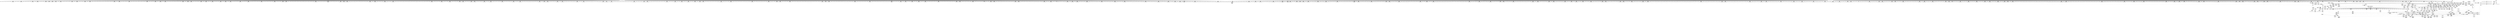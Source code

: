 digraph {
	CE0x4d4f470 [shape=record,shape=Mrecord,label="{CE0x4d4f470|1216:_i8*,_:_CRE_170,171_}"]
	CE0x4dc98d0 [shape=record,shape=Mrecord,label="{CE0x4dc98d0|8:_%struct.sock*,_:_SCME_31,32_}"]
	CE0x4d66b30 [shape=record,shape=Mrecord,label="{CE0x4d66b30|1216:_i8*,_:_CRE_78,79_}"]
	CE0x4ceb6b0 [shape=record,shape=Mrecord,label="{CE0x4ceb6b0|1216:_i8*,_:_CRE_556,557_}"]
	CE0x4d53510 [shape=record,shape=Mrecord,label="{CE0x4d53510|1216:_i8*,_:_CRE_237,238_}"]
	CE0x4d565b0 [shape=record,shape=Mrecord,label="{CE0x4d565b0|1216:_i8*,_:_CRE_353,354_}"]
	CE0x4d57840 [shape=record,shape=Mrecord,label="{CE0x4d57840|1216:_i8*,_:_CRE_370,371_}"]
	CE0x4d6dc40 [shape=record,shape=Mrecord,label="{CE0x4d6dc40|1216:_i8*,_:_CRE_604,605_}"]
	CE0x4d64cc0 [shape=record,shape=Mrecord,label="{CE0x4d64cc0|1216:_i8*,_:_CRE_37,38_}"]
	CE0x4d7a890 [shape=record,shape=Mrecord,label="{CE0x4d7a890|1216:_i8*,_:_CRE_900,904_|*MultipleSource*|security/selinux/hooks.c,4261|Function::selinux_socket_unix_stream_connect&Arg::other::}"]
	CE0x4cf23a0 [shape=record,shape=Mrecord,label="{CE0x4cf23a0|1216:_i8*,_:_CRE_237,238_}"]
	CE0x4db45c0 [shape=record,shape=Mrecord,label="{CE0x4db45c0|selinux_socket_unix_stream_connect:tmp6|*LoadInst*|security/selinux/hooks.c,4262}"]
	CE0x4dddbf0 [shape=record,shape=Mrecord,label="{CE0x4dddbf0|selinux_socket_unix_stream_connect:tmp29|security/selinux/hooks.c,4285|*SummSink*}"]
	CE0x4d2dab0 [shape=record,shape=Mrecord,label="{CE0x4d2dab0|1216:_i8*,_:_CRE_1008,1016_|*MultipleSource*|security/selinux/hooks.c,4260|Function::selinux_socket_unix_stream_connect&Arg::sock::}"]
	CE0x4d22b10 [shape=record,shape=Mrecord,label="{CE0x4d22b10|1216:_i8*,_:_CRE_543,544_}"]
	CE0x4d97430 [shape=record,shape=Mrecord,label="{CE0x4d97430|selinux_socket_unix_stream_connect:u|security/selinux/hooks.c,4268|*SummSink*}"]
	CE0x4cdc840 [shape=record,shape=Mrecord,label="{CE0x4cdc840|i64*_getelementptr_inbounds_(_9_x_i64_,_9_x_i64_*___llvm_gcov_ctr339,_i64_0,_i64_0)|*Constant*|*SummSource*}"]
	CE0x4ce2540 [shape=record,shape=Mrecord,label="{CE0x4ce2540|1216:_i8*,_:_CRE_460,464_|*MultipleSource*|security/selinux/hooks.c,4260|Function::selinux_socket_unix_stream_connect&Arg::sock::}"]
	CE0x4ce72b0 [shape=record,shape=Mrecord,label="{CE0x4ce72b0|1216:_i8*,_:_CRE_19,20_|*MultipleSource*|security/selinux/hooks.c,4260|Function::selinux_socket_unix_stream_connect&Arg::sock::}"]
	CE0x4d72470 [shape=record,shape=Mrecord,label="{CE0x4d72470|1216:_i8*,_:_CRE_701,702_}"]
	CE0x4d72580 [shape=record,shape=Mrecord,label="{CE0x4d72580|1216:_i8*,_:_CRE_702,703_}"]
	CE0x4d64660 [shape=record,shape=Mrecord,label="{CE0x4d64660|1216:_i8*,_:_CRE_31,32_}"]
	CE0x4d1ec40 [shape=record,shape=Mrecord,label="{CE0x4d1ec40|1216:_i8*,_:_CRE_640,644_|*MultipleSource*|security/selinux/hooks.c,4260|Function::selinux_socket_unix_stream_connect&Arg::sock::}"]
	CE0x4d0e920 [shape=record,shape=Mrecord,label="{CE0x4d0e920|1216:_i8*,_:_CRE_586,587_}"]
	CE0x4d974a0 [shape=record,shape=Mrecord,label="{CE0x4d974a0|i8_2|*Constant*|*SummSink*}"]
	CE0x4d67ef0 [shape=record,shape=Mrecord,label="{CE0x4d67ef0|1216:_i8*,_:_CRE_95,96_}"]
	CE0x4d76380 [shape=record,shape=Mrecord,label="{CE0x4d76380|1216:_i8*,_:_CRE_821,822_}"]
	CE0x4dc9540 [shape=record,shape=Mrecord,label="{CE0x4dc9540|8:_%struct.sock*,_:_SCME_27,28_}"]
	CE0x4cfc4b0 [shape=record,shape=Mrecord,label="{CE0x4cfc4b0|1216:_i8*,_:_CRE_374,375_}"]
	CE0x4d26b50 [shape=record,shape=Mrecord,label="{CE0x4d26b50|1216:_i8*,_:_CRE_810,811_}"]
	CE0x4d0c0a0 [shape=record,shape=Mrecord,label="{CE0x4d0c0a0|1216:_i8*,_:_CRE_702,703_}"]
	CE0x4cf0950 [shape=record,shape=Mrecord,label="{CE0x4cf0950|1216:_i8*,_:_CRE_177,178_}"]
	CE0x4d5c3a0 [shape=record,shape=Mrecord,label="{CE0x4d5c3a0|1216:_i8*,_:_CRE_472,476_|*MultipleSource*|security/selinux/hooks.c,4261|Function::selinux_socket_unix_stream_connect&Arg::other::}"]
	CE0x4d52630 [shape=record,shape=Mrecord,label="{CE0x4d52630|1216:_i8*,_:_CRE_223,224_}"]
	CE0x4d563c0 [shape=record,shape=Mrecord,label="{CE0x4d563c0|1216:_i8*,_:_CRE_352,353_}"]
	CE0x4dd3b90 [shape=record,shape=Mrecord,label="{CE0x4dd3b90|GLOBAL:__llvm_gcov_ctr339|Global_var:__llvm_gcov_ctr339|*SummSink*}"]
	CE0x4d0fc30 [shape=record,shape=Mrecord,label="{CE0x4d0fc30|1216:_i8*,_:_CRE_355,356_}"]
	CE0x4ce51b0 [shape=record,shape=Mrecord,label="{CE0x4ce51b0|selinux_socket_unix_stream_connect:sk_security|security/selinux/hooks.c,4260}"]
	CE0x4d4d9e0 [shape=record,shape=Mrecord,label="{CE0x4d4d9e0|1216:_i8*,_:_CRE_145,146_}"]
	CE0x4dc8300 [shape=record,shape=Mrecord,label="{CE0x4dc8300|i64_2|*Constant*|*SummSink*}"]
	CE0x4dca380 [shape=record,shape=Mrecord,label="{CE0x4dca380|8:_%struct.sock*,_:_SCME_40,41_}"]
	CE0x4db4c90 [shape=record,shape=Mrecord,label="{CE0x4db4c90|i64*_getelementptr_inbounds_(_9_x_i64_,_9_x_i64_*___llvm_gcov_ctr339,_i64_0,_i64_3)|*Constant*}"]
	CE0x4cdcba0 [shape=record,shape=Mrecord,label="{CE0x4cdcba0|1216:_i8*,_:_CRE_91,92_}"]
	CE0x4d73240 [shape=record,shape=Mrecord,label="{CE0x4d73240|1216:_i8*,_:_CRE_714,715_}"]
	CE0x4d2b660 [shape=record,shape=Mrecord,label="{CE0x4d2b660|1216:_i8*,_:_CRE_888,892_|*MultipleSource*|security/selinux/hooks.c,4260|Function::selinux_socket_unix_stream_connect&Arg::sock::}"]
	CE0x4d301a0 [shape=record,shape=Mrecord,label="{CE0x4d301a0|1216:_i8*,_:_CRE_1156,1157_}"]
	CE0x4d7c980 [shape=record,shape=Mrecord,label="{CE0x4d7c980|1216:_i8*,_:_CRE_1016,1024_|*MultipleSource*|security/selinux/hooks.c,4261|Function::selinux_socket_unix_stream_connect&Arg::other::}"]
	CE0x4ce36c0 [shape=record,shape=Mrecord,label="{CE0x4ce36c0|1216:_i8*,_:_CRE_62,63_}"]
	CE0x4cc81f0 [shape=record,shape=Mrecord,label="{CE0x4cc81f0|1216:_i8*,_:_CRE_379,380_}"]
	CE0x4d64770 [shape=record,shape=Mrecord,label="{CE0x4d64770|1216:_i8*,_:_CRE_32,33_}"]
	CE0x4d6a130 [shape=record,shape=Mrecord,label="{CE0x4d6a130|1216:_i8*,_:_CRE_130,131_}"]
	CE0x4d5fd00 [shape=record,shape=Mrecord,label="{CE0x4d5fd00|selinux_socket_unix_stream_connect:sid|security/selinux/hooks.c,4271|*SummSink*}"]
	CE0x4ce9a90 [shape=record,shape=Mrecord,label="{CE0x4ce9a90|1216:_i8*,_:_CRE_232,233_}"]
	CE0x4d639b0 [shape=record,shape=Mrecord,label="{CE0x4d639b0|1216:_i8*,_:_CRE_19,20_|*MultipleSource*|security/selinux/hooks.c,4261|Function::selinux_socket_unix_stream_connect&Arg::other::}"]
	CE0x4dc4100 [shape=record,shape=Mrecord,label="{CE0x4dc4100|selinux_socket_unix_stream_connect:call|security/selinux/hooks.c,4271|*SummSink*}"]
	CE0x4d73020 [shape=record,shape=Mrecord,label="{CE0x4d73020|1216:_i8*,_:_CRE_712,713_}"]
	CE0x4d2ff80 [shape=record,shape=Mrecord,label="{CE0x4d2ff80|1216:_i8*,_:_CRE_1154,1155_}"]
	CE0x4d74e80 [shape=record,shape=Mrecord,label="{CE0x4d74e80|1216:_i8*,_:_CRE_784,792_|*MultipleSource*|security/selinux/hooks.c,4261|Function::selinux_socket_unix_stream_connect&Arg::other::}"]
	CE0x4cf0880 [shape=record,shape=Mrecord,label="{CE0x4cf0880|1216:_i8*,_:_CRE_176,177_}"]
	CE0x4d28ad0 [shape=record,shape=Mrecord,label="{CE0x4d28ad0|1216:_i8*,_:_CRE_840,841_}"]
	CE0x4d56eb0 [shape=record,shape=Mrecord,label="{CE0x4d56eb0|1216:_i8*,_:_CRE_361,362_}"]
	CE0x4dbf980 [shape=record,shape=Mrecord,label="{CE0x4dbf980|16:_i32,_24:_i16,_:_CRE_8,16_|*MultipleSource*|security/selinux/hooks.c,4271|*LoadInst*|security/selinux/hooks.c,4261|security/selinux/hooks.c,4261}"]
	CE0x4d71260 [shape=record,shape=Mrecord,label="{CE0x4d71260|1216:_i8*,_:_CRE_684,685_}"]
	CE0x4d71ae0 [shape=record,shape=Mrecord,label="{CE0x4d71ae0|1216:_i8*,_:_CRE_692,693_}"]
	CE0x4ce0a20 [shape=record,shape=Mrecord,label="{CE0x4ce0a20|1216:_i8*,_:_CRE_352,353_}"]
	CE0x4d6cf80 [shape=record,shape=Mrecord,label="{CE0x4d6cf80|1216:_i8*,_:_CRE_592,593_}"]
	CE0x4cfd7b0 [shape=record,shape=Mrecord,label="{CE0x4cfd7b0|1216:_i8*,_:_CRE_204,205_}"]
	CE0x4d2acd0 [shape=record,shape=Mrecord,label="{CE0x4d2acd0|1216:_i8*,_:_CRE_872,873_}"]
	CE0x4d20d50 [shape=record,shape=Mrecord,label="{CE0x4d20d50|1216:_i8*,_:_CRE_676,677_}"]
	CE0x4cef9e0 [shape=record,shape=Mrecord,label="{CE0x4cef9e0|1216:_i8*,_:_CRE_123,124_}"]
	CE0x4d51ec0 [shape=record,shape=Mrecord,label="{CE0x4d51ec0|1216:_i8*,_:_CRE_216,217_}"]
	CE0x4d521f0 [shape=record,shape=Mrecord,label="{CE0x4d521f0|1216:_i8*,_:_CRE_219,220_}"]
	CE0x4d7e4a0 [shape=record,shape=Mrecord,label="{CE0x4d7e4a0|1216:_i8*,_:_CRE_1136,1140_|*MultipleSource*|security/selinux/hooks.c,4261|Function::selinux_socket_unix_stream_connect&Arg::other::}"]
	CE0x4ce20c0 [shape=record,shape=Mrecord,label="{CE0x4ce20c0|1216:_i8*,_:_CRE_448,452_|*MultipleSource*|security/selinux/hooks.c,4260|Function::selinux_socket_unix_stream_connect&Arg::sock::}"]
	CE0x4d1e690 [shape=record,shape=Mrecord,label="{CE0x4d1e690|1216:_i8*,_:_CRE_616,620_|*MultipleSource*|security/selinux/hooks.c,4260|Function::selinux_socket_unix_stream_connect&Arg::sock::}"]
	CE0x4ddb4d0 [shape=record,shape=Mrecord,label="{CE0x4ddb4d0|selinux_socket_unix_stream_connect:tmp25|security/selinux/hooks.c,4281|*SummSink*}"]
	CE0x4cfaf60 [shape=record,shape=Mrecord,label="{CE0x4cfaf60|1216:_i8*,_:_CRE_247,248_}"]
	CE0x4dcb680 [shape=record,shape=Mrecord,label="{CE0x4dcb680|i64_56|*Constant*}"]
	CE0x4d5ae70 [shape=record,shape=Mrecord,label="{CE0x4d5ae70|1216:_i8*,_:_CRE_421,422_}"]
	CE0x4dc6ab0 [shape=record,shape=Mrecord,label="{CE0x4dc6ab0|_ret_i32_%retval.0,_!dbg_!27728|security/selinux/avc.c,775}"]
	CE0x4d2f1f0 [shape=record,shape=Mrecord,label="{CE0x4d2f1f0|1216:_i8*,_:_CRE_1104,1112_|*MultipleSource*|security/selinux/hooks.c,4260|Function::selinux_socket_unix_stream_connect&Arg::sock::}"]
	CE0x4d798a0 [shape=record,shape=Mrecord,label="{CE0x4d798a0|1216:_i8*,_:_CRE_871,872_}"]
	CE0x4ceb160 [shape=record,shape=Mrecord,label="{CE0x4ceb160|1216:_i8*,_:_CRE_551,552_}"]
	CE0x4d20c40 [shape=record,shape=Mrecord,label="{CE0x4d20c40|1216:_i8*,_:_CRE_675,676_}"]
	CE0x4d72250 [shape=record,shape=Mrecord,label="{CE0x4d72250|1216:_i8*,_:_CRE_699,700_}"]
	CE0x4d72f10 [shape=record,shape=Mrecord,label="{CE0x4d72f10|1216:_i8*,_:_CRE_711,712_}"]
	CE0x4cfb070 [shape=record,shape=Mrecord,label="{CE0x4cfb070|1216:_i8*,_:_CRE_248,249_}"]
	CE0x4d77260 [shape=record,shape=Mrecord,label="{CE0x4d77260|1216:_i8*,_:_CRE_835,836_}"]
	CE0x4d08fc0 [shape=record,shape=Mrecord,label="{CE0x4d08fc0|1216:_i8*,_:_CRE_543,544_}"]
	CE0x4d53a60 [shape=record,shape=Mrecord,label="{CE0x4d53a60|1216:_i8*,_:_CRE_242,243_}"]
	CE0x4db64d0 [shape=record,shape=Mrecord,label="{CE0x4db64d0|selinux_socket_unix_stream_connect:sid7|security/selinux/hooks.c,4278}"]
	CE0x4d6f6c0 [shape=record,shape=Mrecord,label="{CE0x4d6f6c0|1216:_i8*,_:_CRE_658,659_}"]
	CE0x4d21c30 [shape=record,shape=Mrecord,label="{CE0x4d21c30|1216:_i8*,_:_CRE_690,691_}"]
	CE0x4db4ad0 [shape=record,shape=Mrecord,label="{CE0x4db4ad0|selinux_socket_unix_stream_connect:tmp17|security/selinux/hooks.c,4274|*SummSink*}"]
	CE0x4cdd010 [shape=record,shape=Mrecord,label="{CE0x4cdd010|1216:_i8*,_:_CRE_99,100_}"]
	CE0x4d1ea50 [shape=record,shape=Mrecord,label="{CE0x4d1ea50|1216:_i8*,_:_CRE_632,640_|*MultipleSource*|security/selinux/hooks.c,4260|Function::selinux_socket_unix_stream_connect&Arg::sock::}"]
	CE0x4cfe3b0 [shape=record,shape=Mrecord,label="{CE0x4cfe3b0|1216:_i8*,_:_CRE_68,69_}"]
	CE0x4dcfb80 [shape=record,shape=Mrecord,label="{CE0x4dcfb80|selinux_socket_unix_stream_connect:sid8|security/selinux/hooks.c,4279}"]
	CE0x4d6d3c0 [shape=record,shape=Mrecord,label="{CE0x4d6d3c0|1216:_i8*,_:_CRE_596,597_}"]
	CE0x4d0ca30 [shape=record,shape=Mrecord,label="{CE0x4d0ca30|1216:_i8*,_:_CRE_711,712_}"]
	CE0x4cdefd0 [shape=record,shape=Mrecord,label="{CE0x4cdefd0|1216:_i8*,_:_CRE_89,90_}"]
	CE0x4d20e60 [shape=record,shape=Mrecord,label="{CE0x4d20e60|1216:_i8*,_:_CRE_677,678_}"]
	CE0x4d76e20 [shape=record,shape=Mrecord,label="{CE0x4d76e20|1216:_i8*,_:_CRE_831,832_}"]
	CE0x4cd7550 [shape=record,shape=Mrecord,label="{CE0x4cd7550|selinux_socket_unix_stream_connect:net|security/selinux/hooks.c, 4264|*SummSink*}"]
	CE0x4d52300 [shape=record,shape=Mrecord,label="{CE0x4d52300|1216:_i8*,_:_CRE_220,221_}"]
	CE0x4d2a340 [shape=record,shape=Mrecord,label="{CE0x4d2a340|1216:_i8*,_:_CRE_863,864_}"]
	CE0x4dc9a00 [shape=record,shape=Mrecord,label="{CE0x4dc9a00|8:_%struct.sock*,_:_SCME_32,33_}"]
	CE0x4d582e0 [shape=record,shape=Mrecord,label="{CE0x4d582e0|1216:_i8*,_:_CRE_380,381_}"]
	CE0x4d59710 [shape=record,shape=Mrecord,label="{CE0x4d59710|1216:_i8*,_:_CRE_399,400_}"]
	CE0x4cdd6e0 [shape=record,shape=Mrecord,label="{CE0x4cdd6e0|1216:_i8*,_:_CRE_163,164_}"]
	CE0x4d7a230 [shape=record,shape=Mrecord,label="{CE0x4d7a230|1216:_i8*,_:_CRE_880,888_|*MultipleSource*|security/selinux/hooks.c,4261|Function::selinux_socket_unix_stream_connect&Arg::other::}"]
	CE0x4dd0190 [shape=record,shape=Mrecord,label="{CE0x4dd0190|selinux_socket_unix_stream_connect:tmp21|security/selinux/hooks.c,4279}"]
	CE0x4d594f0 [shape=record,shape=Mrecord,label="{CE0x4d594f0|1216:_i8*,_:_CRE_397,398_}"]
	CE0x4d664d0 [shape=record,shape=Mrecord,label="{CE0x4d664d0|1216:_i8*,_:_CRE_72,73_}"]
	CE0x4d0eb40 [shape=record,shape=Mrecord,label="{CE0x4d0eb40|1216:_i8*,_:_CRE_588,589_}"]
	CE0x4dc81e0 [shape=record,shape=Mrecord,label="{CE0x4dc81e0|i64_2|*Constant*}"]
	CE0x4d24560 [shape=record,shape=Mrecord,label="{CE0x4d24560|1216:_i8*,_:_CRE_714,715_}"]
	CE0x4ce8270 [shape=record,shape=Mrecord,label="{CE0x4ce8270|selinux_socket_unix_stream_connect:sk_security2|security/selinux/hooks.c,4262}"]
	CE0x4d65920 [shape=record,shape=Mrecord,label="{CE0x4d65920|1216:_i8*,_:_CRE_61,62_}"]
	CE0x4d6cc50 [shape=record,shape=Mrecord,label="{CE0x4d6cc50|1216:_i8*,_:_CRE_589,590_}"]
	CE0x4ceb9e0 [shape=record,shape=Mrecord,label="{CE0x4ceb9e0|1216:_i8*,_:_CRE_559,560_}"]
	CE0x4d32320 [shape=record,shape=Mrecord,label="{CE0x4d32320|1216:_i8*,_:_CRE_1256,1264_|*MultipleSource*|security/selinux/hooks.c,4260|Function::selinux_socket_unix_stream_connect&Arg::sock::}"]
	CE0x4d56c90 [shape=record,shape=Mrecord,label="{CE0x4d56c90|1216:_i8*,_:_CRE_359,360_}"]
	CE0x4d4e480 [shape=record,shape=Mrecord,label="{CE0x4d4e480|1216:_i8*,_:_CRE_155,156_}"]
	CE0x4cfc180 [shape=record,shape=Mrecord,label="{CE0x4cfc180|1216:_i8*,_:_CRE_371,372_}"]
	CE0x4d0d930 [shape=record,shape=Mrecord,label="{CE0x4d0d930|1216:_i8*,_:_CRE_571,572_}"]
	CE0x4dc6b20 [shape=record,shape=Mrecord,label="{CE0x4dc6b20|avc_has_perm:requested|Function::avc_has_perm&Arg::requested::}"]
	CE0x4d5aa30 [shape=record,shape=Mrecord,label="{CE0x4d5aa30|1216:_i8*,_:_CRE_417,418_}"]
	CE0x4cc8410 [shape=record,shape=Mrecord,label="{CE0x4cc8410|1216:_i8*,_:_CRE_381,382_}"]
	CE0x4d2a890 [shape=record,shape=Mrecord,label="{CE0x4d2a890|1216:_i8*,_:_CRE_868,869_}"]
	CE0x4d2b110 [shape=record,shape=Mrecord,label="{CE0x4d2b110|1216:_i8*,_:_CRE_876,877_}"]
	CE0x4cdfdc0 [shape=record,shape=Mrecord,label="{CE0x4cdfdc0|1216:_i8*,_:_CRE_539,540_}"]
	CE0x4d31f40 [shape=record,shape=Mrecord,label="{CE0x4d31f40|1216:_i8*,_:_CRE_1240,1248_|*MultipleSource*|security/selinux/hooks.c,4260|Function::selinux_socket_unix_stream_connect&Arg::sock::}"]
	CE0x4dddb10 [shape=record,shape=Mrecord,label="{CE0x4dddb10|selinux_socket_unix_stream_connect:tmp29|security/selinux/hooks.c,4285}"]
	CE0x4d22790 [shape=record,shape=Mrecord,label="{CE0x4d22790|1216:_i8*,_:_CRE_539,540_}"]
	CE0x4dc96a0 [shape=record,shape=Mrecord,label="{CE0x4dc96a0|8:_%struct.sock*,_:_SCME_29,30_}"]
	CE0x4ced1f0 [shape=record,shape=Mrecord,label="{CE0x4ced1f0|1216:_i8*,_:_CRE_100,101_}"]
	CE0x4dc9130 [shape=record,shape=Mrecord,label="{CE0x4dc9130|8:_%struct.sock*,_:_SCME_20,22_|*MultipleSource*|security/selinux/hooks.c, 4264|security/selinux/hooks.c,4264|security/selinux/hooks.c,4264}"]
	CE0x4d50460 [shape=record,shape=Mrecord,label="{CE0x4d50460|1216:_i8*,_:_CRE_192,193_}"]
	CE0x4d63f80 [shape=record,shape=Mrecord,label="{CE0x4d63f80|1216:_i8*,_:_CRE_25,26_}"]
	CE0x4ddb650 [shape=record,shape=Mrecord,label="{CE0x4ddb650|selinux_socket_unix_stream_connect:tmp26|security/selinux/hooks.c,4281}"]
	CE0x4d6b820 [shape=record,shape=Mrecord,label="{CE0x4d6b820|1216:_i8*,_:_CRE_570,571_}"]
	CE0x4dd0890 [shape=record,shape=Mrecord,label="{CE0x4dd0890|selinux_socket_unix_stream_connect:sid9|security/selinux/hooks.c,4279|*SummSource*}"]
	CE0x4d6e6e0 [shape=record,shape=Mrecord,label="{CE0x4d6e6e0|1216:_i8*,_:_CRE_632,640_|*MultipleSource*|security/selinux/hooks.c,4261|Function::selinux_socket_unix_stream_connect&Arg::other::}"]
	CE0x4d51b90 [shape=record,shape=Mrecord,label="{CE0x4d51b90|1216:_i8*,_:_CRE_213,214_}"]
	CE0x4ddb8a0 [shape=record,shape=Mrecord,label="{CE0x4ddb8a0|selinux_socket_unix_stream_connect:tmp26|security/selinux/hooks.c,4281|*SummSource*}"]
	CE0x4d300f0 [shape=record,shape=Mrecord,label="{CE0x4d300f0|1216:_i8*,_:_CRE_1155,1156_}"]
	CE0x4d6f390 [shape=record,shape=Mrecord,label="{CE0x4d6f390|1216:_i8*,_:_CRE_655,656_}"]
	CE0x4d68550 [shape=record,shape=Mrecord,label="{CE0x4d68550|1216:_i8*,_:_CRE_101,102_}"]
	CE0x4d73f00 [shape=record,shape=Mrecord,label="{CE0x4d73f00|1216:_i8*,_:_CRE_736,740_|*MultipleSource*|security/selinux/hooks.c,4261|Function::selinux_socket_unix_stream_connect&Arg::other::}"]
	CE0x4cf85b0 [shape=record,shape=Mrecord,label="{CE0x4cf85b0|1216:_i8*,_:_CRE_114,115_}"]
	CE0x4dc5a70 [shape=record,shape=Mrecord,label="{CE0x4dc5a70|avc_has_perm:tclass|Function::avc_has_perm&Arg::tclass::|*SummSource*}"]
	CE0x4d20090 [shape=record,shape=Mrecord,label="{CE0x4d20090|1216:_i8*,_:_CRE_664,665_}"]
	CE0x4dcce00 [shape=record,shape=Mrecord,label="{CE0x4dcce00|selinux_socket_unix_stream_connect:type|security/selinux/hooks.c,4267|*SummSource*}"]
	CE0x4d77480 [shape=record,shape=Mrecord,label="{CE0x4d77480|1216:_i8*,_:_CRE_837,838_}"]
	CE0x4d28690 [shape=record,shape=Mrecord,label="{CE0x4d28690|1216:_i8*,_:_CRE_836,837_}"]
	CE0x4dca4b0 [shape=record,shape=Mrecord,label="{CE0x4dca4b0|8:_%struct.sock*,_:_SCME_41,42_}"]
	CE0x4d279d0 [shape=record,shape=Mrecord,label="{CE0x4d279d0|1216:_i8*,_:_CRE_824,825_}"]
	CE0x4d6d1a0 [shape=record,shape=Mrecord,label="{CE0x4d6d1a0|1216:_i8*,_:_CRE_594,595_}"]
	CE0x4d23d20 [shape=record,shape=Mrecord,label="{CE0x4d23d20|1216:_i8*,_:_CRE_560,561_}"]
	CE0x4dccd30 [shape=record,shape=Mrecord,label="{CE0x4dccd30|selinux_socket_unix_stream_connect:type|security/selinux/hooks.c,4267}"]
	CE0x4d4dd10 [shape=record,shape=Mrecord,label="{CE0x4d4dd10|1216:_i8*,_:_CRE_148,149_}"]
	CE0x4cc9010 [shape=record,shape=Mrecord,label="{CE0x4cc9010|selinux_socket_unix_stream_connect:if.end14|*SummSink*}"]
	CE0x4d52410 [shape=record,shape=Mrecord,label="{CE0x4d52410|1216:_i8*,_:_CRE_221,222_}"]
	CE0x4d206f0 [shape=record,shape=Mrecord,label="{CE0x4d206f0|1216:_i8*,_:_CRE_670,671_}"]
	CE0x4ddc740 [shape=record,shape=Mrecord,label="{CE0x4ddc740|selinux_socket_unix_stream_connect:tmp27|security/selinux/hooks.c,4282}"]
	CE0x4d748b0 [shape=record,shape=Mrecord,label="{CE0x4d748b0|1216:_i8*,_:_CRE_768,770_|*MultipleSource*|security/selinux/hooks.c,4261|Function::selinux_socket_unix_stream_connect&Arg::other::}"]
	CE0x4d0e810 [shape=record,shape=Mrecord,label="{CE0x4d0e810|1216:_i8*,_:_CRE_585,586_}"]
	CE0x4d5d8e0 [shape=record,shape=Mrecord,label="{CE0x4d5d8e0|selinux_socket_unix_stream_connect:net5|security/selinux/hooks.c,4269}"]
	CE0x4dce250 [shape=record,shape=Mrecord,label="{CE0x4dce250|i32_3|*Constant*|*SummSource*}"]
	CE0x4d311b0 [shape=record,shape=Mrecord,label="{CE0x4d311b0|1216:_i8*,_:_CRE_1200,1208_|*MultipleSource*|security/selinux/hooks.c,4260|Function::selinux_socket_unix_stream_connect&Arg::sock::}"]
	CE0x4d58a50 [shape=record,shape=Mrecord,label="{CE0x4d58a50|1216:_i8*,_:_CRE_387,388_}"]
	CE0x4cfa370 [shape=record,shape=Mrecord,label="{CE0x4cfa370|1216:_i8*,_:_CRE_261,262_}"]
	CE0x4d7e690 [shape=record,shape=Mrecord,label="{CE0x4d7e690|1216:_i8*,_:_CRE_1144,1152_|*MultipleSource*|security/selinux/hooks.c,4261|Function::selinux_socket_unix_stream_connect&Arg::other::}"]
	CE0x4d24780 [shape=record,shape=Mrecord,label="{CE0x4d24780|1216:_i8*,_:_CRE_716,717_}"]
	CE0x4d79240 [shape=record,shape=Mrecord,label="{CE0x4d79240|1216:_i8*,_:_CRE_865,866_}"]
	CE0x4d2cd20 [shape=record,shape=Mrecord,label="{CE0x4d2cd20|1216:_i8*,_:_CRE_968,970_|*MultipleSource*|security/selinux/hooks.c,4260|Function::selinux_socket_unix_stream_connect&Arg::sock::}"]
	CE0x6a82700 [shape=record,shape=Mrecord,label="{CE0x6a82700|1216:_i8*,_:_CRE_143,144_}"]
	CE0x4cff020 [shape=record,shape=Mrecord,label="{CE0x4cff020|1216:_i8*,_:_CRE_304,312_|*MultipleSource*|security/selinux/hooks.c,4260|Function::selinux_socket_unix_stream_connect&Arg::sock::}"]
	CE0x4cdf290 [shape=record,shape=Mrecord,label="{CE0x4cdf290|1216:_i8*,_:_CRE_92,93_}"]
	CE0x4cf10a0 [shape=record,shape=Mrecord,label="{CE0x4cf10a0|1216:_i8*,_:_CRE_116,117_}"]
	CE0x4d61330 [shape=record,shape=Mrecord,label="{CE0x4d61330|1216:_i8*,_:_CRE_536,537_}"]
	CE0x4d50020 [shape=record,shape=Mrecord,label="{CE0x4d50020|1216:_i8*,_:_CRE_181,182_}"]
	CE0x4d55df0 [shape=record,shape=Mrecord,label="{CE0x4d55df0|1216:_i8*,_:_CRE_328,336_|*MultipleSource*|security/selinux/hooks.c,4261|Function::selinux_socket_unix_stream_connect&Arg::other::}"]
	CE0x4d627f0 [shape=record,shape=Mrecord,label="{CE0x4d627f0|selinux_socket_unix_stream_connect:sk_security1|security/selinux/hooks.c,4261|*SummSink*}"]
	CE0x4db5dc0 [shape=record,shape=Mrecord,label="{CE0x4db5dc0|selinux_socket_unix_stream_connect:tmp19|security/selinux/hooks.c,4275}"]
	CE0x4d7fab0 [shape=record,shape=Mrecord,label="{CE0x4d7fab0|1216:_i8*,_:_CRE_1192,1196_|*MultipleSource*|security/selinux/hooks.c,4261|Function::selinux_socket_unix_stream_connect&Arg::other::}"]
	CE0x4d26960 [shape=record,shape=Mrecord,label="{CE0x4d26960|1216:_i8*,_:_CRE_809,810_}"]
	CE0x4ce3340 [shape=record,shape=Mrecord,label="{CE0x4ce3340|1216:_i8*,_:_CRE_405,406_}"]
	CE0x4dda0f0 [shape=record,shape=Mrecord,label="{CE0x4dda0f0|selinux_socket_unix_stream_connect:tmp24|security/selinux/hooks.c,4281}"]
	CE0x4d278c0 [shape=record,shape=Mrecord,label="{CE0x4d278c0|1216:_i8*,_:_CRE_823,824_}"]
	CE0x4d5c970 [shape=record,shape=Mrecord,label="{CE0x4d5c970|1216:_i8*,_:_CRE_488,496_|*MultipleSource*|security/selinux/hooks.c,4261|Function::selinux_socket_unix_stream_connect&Arg::other::}"]
	CE0x4d64ff0 [shape=record,shape=Mrecord,label="{CE0x4d64ff0|1216:_i8*,_:_CRE_40,48_|*MultipleSource*|security/selinux/hooks.c,4261|Function::selinux_socket_unix_stream_connect&Arg::other::}"]
	CE0x4d68cc0 [shape=record,shape=Mrecord,label="{CE0x4d68cc0|1216:_i8*,_:_CRE_112,113_}"]
	CE0x4d811f0 [shape=record,shape=Mrecord,label="{CE0x4d811f0|1216:_i8*,_:_CRE_1264,1272_|*MultipleSource*|security/selinux/hooks.c,4261|Function::selinux_socket_unix_stream_connect&Arg::other::}"]
	CE0x4d01620 [shape=record,shape=Mrecord,label="{CE0x4d01620|1216:_i8*,_:_CRE_228,229_}"]
	CE0x4d672a0 [shape=record,shape=Mrecord,label="{CE0x4d672a0|1216:_i8*,_:_CRE_85,86_}"]
	CE0x4cfec60 [shape=record,shape=Mrecord,label="{CE0x4cfec60|1216:_i8*,_:_CRE_264,272_|*MultipleSource*|security/selinux/hooks.c,4260|Function::selinux_socket_unix_stream_connect&Arg::sock::}"]
	CE0x4cde5a0 [shape=record,shape=Mrecord,label="{CE0x4cde5a0|1216:_i8*,_:_CRE_423,424_}"]
	CE0x4ce9190 [shape=record,shape=Mrecord,label="{CE0x4ce9190|1216:_i8*,_:_CRE_217,218_}"]
	CE0x4dd86d0 [shape=record,shape=Mrecord,label="{CE0x4dd86d0|selinux_socket_unix_stream_connect:call11|security/selinux/hooks.c,4279|*SummSink*}"]
	CE0x4d78030 [shape=record,shape=Mrecord,label="{CE0x4d78030|1216:_i8*,_:_CRE_848,849_}"]
	CE0x4dbed20 [shape=record,shape=Mrecord,label="{CE0x4dbed20|selinux_socket_unix_stream_connect:tmp11|security/selinux/hooks.c,4271|*SummSource*}"]
	CE0x4d57510 [shape=record,shape=Mrecord,label="{CE0x4d57510|1216:_i8*,_:_CRE_367,368_}"]
	CE0x4dd2fc0 [shape=record,shape=Mrecord,label="{CE0x4dd2fc0|i8_0|*Constant*}"]
	CE0x4d1df20 [shape=record,shape=Mrecord,label="{CE0x4d1df20|1216:_i8*,_:_CRE_603,604_}"]
	CE0x4d29790 [shape=record,shape=Mrecord,label="{CE0x4d29790|1216:_i8*,_:_CRE_852,853_}"]
	CE0x4d50dc0 [shape=record,shape=Mrecord,label="{CE0x4d50dc0|1216:_i8*,_:_CRE_200,201_}"]
	CE0x4cf4660 [shape=record,shape=Mrecord,label="{CE0x4cf4660|8:_%struct.sock*,_:_SCME_18,20_|*MultipleSource*|security/selinux/hooks.c, 4264|security/selinux/hooks.c,4264|security/selinux/hooks.c,4264}"]
	CE0x4d60db0 [shape=record,shape=Mrecord,label="{CE0x4d60db0|16:_i32,_20:_i32,_:_CMRE_24,26_|*MultipleSource*|*LoadInst*|security/selinux/hooks.c,4260|security/selinux/hooks.c,4271|security/selinux/hooks.c,4260}"]
	CE0x4cf6c50 [shape=record,shape=Mrecord,label="{CE0x4cf6c50|1216:_i8*,_:_CRE_537,538_}"]
	CE0x4cdae80 [shape=record,shape=Mrecord,label="{CE0x4cdae80|selinux_socket_unix_stream_connect:if.then|*SummSource*}"]
	CE0x4d1dd00 [shape=record,shape=Mrecord,label="{CE0x4d1dd00|1216:_i8*,_:_CRE_601,602_}"]
	CE0x4dc4a50 [shape=record,shape=Mrecord,label="{CE0x4dc4a50|avc_has_perm:entry|*SummSource*}"]
	CE0x4d59820 [shape=record,shape=Mrecord,label="{CE0x4d59820|1216:_i8*,_:_CRE_400,401_}"]
	CE0x4d60730 [shape=record,shape=Mrecord,label="{CE0x4d60730|16:_i32,_20:_i32,_:_CMRE_0,4_|*MultipleSource*|*LoadInst*|security/selinux/hooks.c,4260|security/selinux/hooks.c,4271|security/selinux/hooks.c,4260}"]
	CE0x4d31b60 [shape=record,shape=Mrecord,label="{CE0x4d31b60|1216:_i8*,_:_CRE_1228,1232_|*MultipleSource*|security/selinux/hooks.c,4260|Function::selinux_socket_unix_stream_connect&Arg::sock::}"]
	CE0x4dcaaa0 [shape=record,shape=Mrecord,label="{CE0x4dcaaa0|8:_%struct.sock*,_:_SCME_46,47_}"]
	CE0x4d215d0 [shape=record,shape=Mrecord,label="{CE0x4d215d0|1216:_i8*,_:_CRE_684,685_}"]
	CE0x4d75070 [shape=record,shape=Mrecord,label="{CE0x4d75070|1216:_i8*,_:_CRE_792,800_|*MultipleSource*|security/selinux/hooks.c,4261|Function::selinux_socket_unix_stream_connect&Arg::other::}"]
	CE0x4d5eb60 [shape=record,shape=Mrecord,label="{CE0x4d5eb60|selinux_socket_unix_stream_connect:sid|security/selinux/hooks.c,4271|*SummSource*}"]
	CE0x4d53950 [shape=record,shape=Mrecord,label="{CE0x4d53950|1216:_i8*,_:_CRE_241,242_}"]
	CE0x4cd4580 [shape=record,shape=Mrecord,label="{CE0x4cd4580|_call_void_mcount()_#3|*SummSource*}"]
	CE0x4d5bfc0 [shape=record,shape=Mrecord,label="{CE0x4d5bfc0|1216:_i8*,_:_CRE_464,468_|*MultipleSource*|security/selinux/hooks.c,4261|Function::selinux_socket_unix_stream_connect&Arg::other::}"]
	CE0x4d624a0 [shape=record,shape=Mrecord,label="{CE0x4d624a0|1216:_i8*,_:_CRE_0,1_}"]
	CE0x4d2a120 [shape=record,shape=Mrecord,label="{CE0x4d2a120|1216:_i8*,_:_CRE_861,862_}"]
	CE0x4d32130 [shape=record,shape=Mrecord,label="{CE0x4d32130|1216:_i8*,_:_CRE_1248,1256_|*MultipleSource*|security/selinux/hooks.c,4260|Function::selinux_socket_unix_stream_connect&Arg::sock::}"]
	CE0x4d2ec20 [shape=record,shape=Mrecord,label="{CE0x4d2ec20|1216:_i8*,_:_CRE_1076,1080_|*MultipleSource*|security/selinux/hooks.c,4260|Function::selinux_socket_unix_stream_connect&Arg::sock::}"]
	CE0x4d2b770 [shape=record,shape=Mrecord,label="{CE0x4d2b770|1216:_i8*,_:_CRE_892,896_|*MultipleSource*|security/selinux/hooks.c,4260|Function::selinux_socket_unix_stream_connect&Arg::sock::}"]
	CE0x4cf4eb0 [shape=record,shape=Mrecord,label="{CE0x4cf4eb0|1216:_i8*,_:_CRE_395,396_}"]
	CE0x4d31d50 [shape=record,shape=Mrecord,label="{CE0x4d31d50|1216:_i8*,_:_CRE_1232,1240_|*MultipleSource*|security/selinux/hooks.c,4260|Function::selinux_socket_unix_stream_connect&Arg::sock::}"]
	CE0x4d0c700 [shape=record,shape=Mrecord,label="{CE0x4d0c700|1216:_i8*,_:_CRE_708,709_}"]
	CE0x4d72140 [shape=record,shape=Mrecord,label="{CE0x4d72140|1216:_i8*,_:_CRE_698,699_}"]
	CE0x4d0d4f0 [shape=record,shape=Mrecord,label="{CE0x4d0d4f0|1216:_i8*,_:_CRE_567,568_}"]
	CE0x4d70160 [shape=record,shape=Mrecord,label="{CE0x4d70160|1216:_i8*,_:_CRE_668,669_}"]
	CE0x4cf89f0 [shape=record,shape=Mrecord,label="{CE0x4cf89f0|1216:_i8*,_:_CRE_154,155_}"]
	CE0x4d9f690 [shape=record,shape=Mrecord,label="{CE0x4d9f690|selinux_socket_unix_stream_connect:tmp5|security/selinux/hooks.c,4261|*SummSource*}"]
	CE0x4d63ba0 [shape=record,shape=Mrecord,label="{CE0x4d63ba0|1216:_i8*,_:_CRE_20,24_|*MultipleSource*|security/selinux/hooks.c,4261|Function::selinux_socket_unix_stream_connect&Arg::other::}"]
	CE0x4d79570 [shape=record,shape=Mrecord,label="{CE0x4d79570|1216:_i8*,_:_CRE_868,869_}"]
	CE0x4cea950 [shape=record,shape=Mrecord,label="{CE0x4cea950|1216:_i8*,_:_CRE_30,31_}"]
	CE0x4d2e460 [shape=record,shape=Mrecord,label="{CE0x4d2e460|1216:_i8*,_:_CRE_1048,1056_|*MultipleSource*|security/selinux/hooks.c,4260|Function::selinux_socket_unix_stream_connect&Arg::sock::}"]
	CE0x4d0ff60 [shape=record,shape=Mrecord,label="{CE0x4d0ff60|1216:_i8*,_:_CRE_357,358_}"]
	CE0x4d7a340 [shape=record,shape=Mrecord,label="{CE0x4d7a340|1216:_i8*,_:_CRE_888,892_|*MultipleSource*|security/selinux/hooks.c,4261|Function::selinux_socket_unix_stream_connect&Arg::other::}"]
	CE0x4d50ba0 [shape=record,shape=Mrecord,label="{CE0x4d50ba0|1216:_i8*,_:_CRE_198,199_}"]
	CE0x4cea9f0 [shape=record,shape=Mrecord,label="{CE0x4cea9f0|1216:_i8*,_:_CRE_29,30_}"]
	CE0x4cf1a60 [shape=record,shape=Mrecord,label="{CE0x4cf1a60|1216:_i8*,_:_CRE_183,184_}"]
	CE0x4d6c1b0 [shape=record,shape=Mrecord,label="{CE0x4d6c1b0|1216:_i8*,_:_CRE_579,580_}"]
	CE0x4dcb1c0 [shape=record,shape=Mrecord,label="{CE0x4dcb1c0|8:_%struct.sock*,_:_SCME_52,53_}"]
	CE0x4d68330 [shape=record,shape=Mrecord,label="{CE0x4d68330|1216:_i8*,_:_CRE_99,100_}"]
	CE0x4cde6b0 [shape=record,shape=Mrecord,label="{CE0x4cde6b0|1216:_i8*,_:_CRE_424,428_|*MultipleSource*|security/selinux/hooks.c,4260|Function::selinux_socket_unix_stream_connect&Arg::sock::}"]
	CE0x4d5f060 [shape=record,shape=Mrecord,label="{CE0x4d5f060|selinux_socket_unix_stream_connect:sk|security/selinux/hooks.c,4269}"]
	CE0x4ddaa50 [shape=record,shape=Mrecord,label="{CE0x4ddaa50|selinux_socket_unix_stream_connect:tmp23|security/selinux/hooks.c,4281|*SummSink*}"]
	CE0x4d24050 [shape=record,shape=Mrecord,label="{CE0x4d24050|1216:_i8*,_:_CRE_563,564_}"]
	CE0x4d54940 [shape=record,shape=Mrecord,label="{CE0x4d54940|1216:_i8*,_:_CRE_256,257_}"]
	CE0x4d29460 [shape=record,shape=Mrecord,label="{CE0x4d29460|1216:_i8*,_:_CRE_849,850_}"]
	CE0x4cf61d0 [shape=record,shape=Mrecord,label="{CE0x4cf61d0|selinux_socket_unix_stream_connect:tmp16|security/selinux/hooks.c,4274|*SummSink*}"]
	CE0x4d63d90 [shape=record,shape=Mrecord,label="{CE0x4d63d90|1216:_i8*,_:_CRE_24,25_}"]
	CE0x4cee0b0 [shape=record,shape=Mrecord,label="{CE0x4cee0b0|1216:_i8*,_:_CRE_167,168_}"]
	CE0x4dbeb90 [shape=record,shape=Mrecord,label="{CE0x4dbeb90|selinux_socket_unix_stream_connect:tmp11|security/selinux/hooks.c,4271}"]
	CE0x4ce8f30 [shape=record,shape=Mrecord,label="{CE0x4ce8f30|1216:_i8*,_:_CRE_84,85_}"]
	CE0x4ce00d0 [shape=record,shape=Mrecord,label="{CE0x4ce00d0|1216:_i8*,_:_CRE_408,409_}"]
	CE0x4dd9040 [shape=record,shape=Mrecord,label="{CE0x4dd9040|selinux_socket_unix_stream_connect:tobool12|security/selinux/hooks.c,4281|*SummSink*}"]
	CE0x4cf96a0 [shape=record,shape=Mrecord,label="{CE0x4cf96a0|1216:_i8*,_:_CRE_390,391_}"]
	CE0x4d4e150 [shape=record,shape=Mrecord,label="{CE0x4d4e150|1216:_i8*,_:_CRE_152,153_}"]
	CE0x4cfcfa0 [shape=record,shape=Mrecord,label="{CE0x4cfcfa0|1216:_i8*,_:_CRE_104,108_|*MultipleSource*|security/selinux/hooks.c,4260|Function::selinux_socket_unix_stream_connect&Arg::sock::}"]
	CE0x4cd9dc0 [shape=record,shape=Mrecord,label="{CE0x4cd9dc0|i64_1|*Constant*|*SummSource*}"]
	CE0x4cf5d30 [shape=record,shape=Mrecord,label="{CE0x4cf5d30|8:_%struct.sock*,_:_SCME_16,18_|*MultipleSource*|security/selinux/hooks.c, 4264|security/selinux/hooks.c,4264|security/selinux/hooks.c,4264}"]
	CE0x4d71f20 [shape=record,shape=Mrecord,label="{CE0x4d71f20|1216:_i8*,_:_CRE_696,697_}"]
	CE0x4d79ce0 [shape=record,shape=Mrecord,label="{CE0x4d79ce0|1216:_i8*,_:_CRE_875,876_}"]
	CE0x4d6eea0 [shape=record,shape=Mrecord,label="{CE0x4d6eea0|1216:_i8*,_:_CRE_650,651_}"]
	CE0x4d71150 [shape=record,shape=Mrecord,label="{CE0x4d71150|1216:_i8*,_:_CRE_683,684_}"]
	CE0x4d531e0 [shape=record,shape=Mrecord,label="{CE0x4d531e0|1216:_i8*,_:_CRE_234,235_}"]
	CE0x4d13730 [shape=record,shape=Mrecord,label="{CE0x4d13730|1216:_i8*,_:_CRE_39,40_}"]
	CE0x4d69cf0 [shape=record,shape=Mrecord,label="{CE0x4d69cf0|1216:_i8*,_:_CRE_126,127_}"]
	CE0x4d28cf0 [shape=record,shape=Mrecord,label="{CE0x4d28cf0|1216:_i8*,_:_CRE_842,843_}"]
	CE0x4dc38b0 [shape=record,shape=Mrecord,label="{CE0x4dc38b0|selinux_socket_unix_stream_connect:tmp13|security/selinux/hooks.c,4272|*SummSource*}"]
	CE0x4d09510 [shape=record,shape=Mrecord,label="{CE0x4d09510|1216:_i8*,_:_CRE_548,549_}"]
	CE0x4d14ae0 [shape=record,shape=Mrecord,label="{CE0x4d14ae0|1216:_i8*,_:_CRE_38,39_}"]
	CE0x4d74c90 [shape=record,shape=Mrecord,label="{CE0x4d74c90|1216:_i8*,_:_CRE_776,784_|*MultipleSource*|security/selinux/hooks.c,4261|Function::selinux_socket_unix_stream_connect&Arg::other::}"]
	CE0x4d5ed80 [shape=record,shape=Mrecord,label="{CE0x4d5ed80|selinux_socket_unix_stream_connect:tmp10|security/selinux/hooks.c,4269|*SummSource*}"]
	CE0x4d75e30 [shape=record,shape=Mrecord,label="{CE0x4d75e30|1216:_i8*,_:_CRE_816,817_}"]
	CE0x4d7aa80 [shape=record,shape=Mrecord,label="{CE0x4d7aa80|1216:_i8*,_:_CRE_904,912_|*MultipleSource*|security/selinux/hooks.c,4261|Function::selinux_socket_unix_stream_connect&Arg::other::}"]
	CE0x4d23170 [shape=record,shape=Mrecord,label="{CE0x4d23170|1216:_i8*,_:_CRE_549,550_}"]
	CE0x4d01950 [shape=record,shape=Mrecord,label="{CE0x4d01950|1216:_i8*,_:_CRE_231,232_}"]
	CE0x4d26e20 [shape=record,shape=Mrecord,label="{CE0x4d26e20|1216:_i8*,_:_CRE_813,814_}"]
	CE0x4d16ed0 [shape=record,shape=Mrecord,label="{CE0x4d16ed0|1216:_i8*,_:_CRE_34,35_}"]
	CE0x4cdb1f0 [shape=record,shape=Mrecord,label="{CE0x4cdb1f0|selinux_socket_unix_stream_connect:tmp1|*SummSink*}"]
	CE0x4d5ad60 [shape=record,shape=Mrecord,label="{CE0x4d5ad60|1216:_i8*,_:_CRE_420,421_}"]
	CE0x4d0cc50 [shape=record,shape=Mrecord,label="{CE0x4d0cc50|1216:_i8*,_:_CRE_713,714_}"]
	CE0x4ce8200 [shape=record,shape=Mrecord,label="{CE0x4ce8200|selinux_socket_unix_stream_connect:newsk|Function::selinux_socket_unix_stream_connect&Arg::newsk::|*SummSink*}"]
	CE0x4d6cd60 [shape=record,shape=Mrecord,label="{CE0x4d6cd60|1216:_i8*,_:_CRE_590,591_}"]
	CE0x6a828a0 [shape=record,shape=Mrecord,label="{CE0x6a828a0|1216:_i8*,_:_CRE_145,146_}"]
	CE0x4d97860 [shape=record,shape=Mrecord,label="{CE0x4d97860|16:_i32,_20:_i32,_:_CMRE_8,16_|*MultipleSource*|*LoadInst*|security/selinux/hooks.c,4260|security/selinux/hooks.c,4271|security/selinux/hooks.c,4260}"]
	CE0x4ce95d0 [shape=record,shape=Mrecord,label="{CE0x4ce95d0|1216:_i8*,_:_CRE_221,222_}"]
	CE0x4d75f40 [shape=record,shape=Mrecord,label="{CE0x4d75f40|1216:_i8*,_:_CRE_817,818_}"]
	CE0x4d1e470 [shape=record,shape=Mrecord,label="{CE0x4d1e470|1216:_i8*,_:_CRE_608,612_|*MultipleSource*|security/selinux/hooks.c,4260|Function::selinux_socket_unix_stream_connect&Arg::sock::}"]
	CE0x4cde490 [shape=record,shape=Mrecord,label="{CE0x4cde490|1216:_i8*,_:_CRE_422,423_}"]
	CE0x4d68990 [shape=record,shape=Mrecord,label="{CE0x4d68990|1216:_i8*,_:_CRE_108,112_|*MultipleSource*|security/selinux/hooks.c,4261|Function::selinux_socket_unix_stream_connect&Arg::other::}"]
	CE0x4dc06f0 [shape=record,shape=Mrecord,label="{CE0x4dc06f0|selinux_socket_unix_stream_connect:tmp12|security/selinux/hooks.c,4271|*SummSink*}"]
	CE0x4cfbad0 [shape=record,shape=Mrecord,label="{CE0x4cfbad0|1216:_i8*,_:_CRE_72,73_}"]
	CE0x4cc8ab0 [shape=record,shape=Mrecord,label="{CE0x4cc8ab0|1216:_i8*,_:_CRE_78,79_}"]
	CE0x4dd1040 [shape=record,shape=Mrecord,label="{CE0x4dd1040|selinux_socket_unix_stream_connect:tmp22|security/selinux/hooks.c,4279|*SummSink*}"]
	CE0x4ddccb0 [shape=record,shape=Mrecord,label="{CE0x4ddccb0|selinux_socket_unix_stream_connect:tmp28|security/selinux/hooks.c,4282}"]
	CE0x4d30360 [shape=record,shape=Mrecord,label="{CE0x4d30360|1216:_i8*,_:_CRE_1158,1159_}"]
	CE0x4d75450 [shape=record,shape=Mrecord,label="{CE0x4d75450|1216:_i8*,_:_CRE_808,809_}"]
	CE0x4d01240 [shape=record,shape=Mrecord,label="{CE0x4d01240|1216:_i8*,_:_CRE_201,202_}"]
	CE0x4d50790 [shape=record,shape=Mrecord,label="{CE0x4d50790|1216:_i8*,_:_CRE_194,195_}"]
	CE0x4dec0a0 [shape=record,shape=Mrecord,label="{CE0x4dec0a0|selinux_socket_unix_stream_connect:tmp32|security/selinux/hooks.c,4288}"]
	CE0x4cec210 [shape=record,shape=Mrecord,label="{CE0x4cec210|1216:_i8*,_:_CRE_367,368_}"]
	CE0x4d2dca0 [shape=record,shape=Mrecord,label="{CE0x4d2dca0|1216:_i8*,_:_CRE_1016,1024_|*MultipleSource*|security/selinux/hooks.c,4260|Function::selinux_socket_unix_stream_connect&Arg::sock::}"]
	CE0x4d580c0 [shape=record,shape=Mrecord,label="{CE0x4d580c0|1216:_i8*,_:_CRE_378,379_}"]
	CE0x4d1d6a0 [shape=record,shape=Mrecord,label="{CE0x4d1d6a0|1216:_i8*,_:_CRE_595,596_}"]
	CE0x4d59d70 [shape=record,shape=Mrecord,label="{CE0x4d59d70|1216:_i8*,_:_CRE_405,406_}"]
	CE0x4d277b0 [shape=record,shape=Mrecord,label="{CE0x4d277b0|1216:_i8*,_:_CRE_822,823_}"]
	CE0x4d28f10 [shape=record,shape=Mrecord,label="{CE0x4d28f10|1216:_i8*,_:_CRE_844,845_}"]
	CE0x4cf8920 [shape=record,shape=Mrecord,label="{CE0x4cf8920|1216:_i8*,_:_CRE_153,154_}"]
	CE0x4d1fd60 [shape=record,shape=Mrecord,label="{CE0x4d1fd60|1216:_i8*,_:_CRE_661,662_}"]
	CE0x4d1f430 [shape=record,shape=Mrecord,label="{CE0x4d1f430|1216:_i8*,_:_CRE_652,653_}"]
	CE0x4d6c3d0 [shape=record,shape=Mrecord,label="{CE0x4d6c3d0|1216:_i8*,_:_CRE_581,582_}"]
	CE0x4d1dae0 [shape=record,shape=Mrecord,label="{CE0x4d1dae0|1216:_i8*,_:_CRE_599,600_}"]
	CE0x4d661a0 [shape=record,shape=Mrecord,label="{CE0x4d661a0|1216:_i8*,_:_CRE_69,70_}"]
	CE0x4d550b0 [shape=record,shape=Mrecord,label="{CE0x4d550b0|1216:_i8*,_:_CRE_263,264_}"]
	CE0x4d75640 [shape=record,shape=Mrecord,label="{CE0x4d75640|1216:_i8*,_:_CRE_809,810_}"]
	CE0x4d4e370 [shape=record,shape=Mrecord,label="{CE0x4d4e370|1216:_i8*,_:_CRE_154,155_}"]
	CE0x4dda2a0 [shape=record,shape=Mrecord,label="{CE0x4dda2a0|i64_5|*Constant*|*SummSource*}"]
	CE0x4d80a30 [shape=record,shape=Mrecord,label="{CE0x4d80a30|1216:_i8*,_:_CRE_1232,1240_|*MultipleSource*|security/selinux/hooks.c,4261|Function::selinux_socket_unix_stream_connect&Arg::other::}"]
	CE0x4d24de0 [shape=record,shape=Mrecord,label="{CE0x4d24de0|1216:_i8*,_:_CRE_728,732_|*MultipleSource*|security/selinux/hooks.c,4260|Function::selinux_socket_unix_stream_connect&Arg::sock::}"]
	CE0x4d25fb0 [shape=record,shape=Mrecord,label="{CE0x4d25fb0|1216:_i8*,_:_CRE_776,784_|*MultipleSource*|security/selinux/hooks.c,4260|Function::selinux_socket_unix_stream_connect&Arg::sock::}"]
	CE0x45ccfe0 [shape=record,shape=Mrecord,label="{CE0x45ccfe0|1216:_i8*,_:_CRE_27,28_}"]
	CE0x4d6bb50 [shape=record,shape=Mrecord,label="{CE0x4d6bb50|1216:_i8*,_:_CRE_573,574_}"]
	CE0x4ce3450 [shape=record,shape=Mrecord,label="{CE0x4ce3450|1216:_i8*,_:_CRE_406,407_}"]
	CE0x4ce4fa0 [shape=record,shape=Mrecord,label="{CE0x4ce4fa0|selinux_socket_unix_stream_connect:sclass|security/selinux/hooks.c,4272|*SummSource*}"]
	CE0x4d6f9f0 [shape=record,shape=Mrecord,label="{CE0x4d6f9f0|1216:_i8*,_:_CRE_661,662_}"]
	CE0x4ceb270 [shape=record,shape=Mrecord,label="{CE0x4ceb270|1216:_i8*,_:_CRE_552,553_}"]
	CE0x4ce5c80 [shape=record,shape=Mrecord,label="{CE0x4ce5c80|1216:_i8*,_:_CRE_86,87_}"]
	CE0x4cfd5a0 [shape=record,shape=Mrecord,label="{CE0x4cfd5a0|GLOBAL:__llvm_gcov_ctr339|Global_var:__llvm_gcov_ctr339|*SummSource*}"]
	CE0x4ce0d70 [shape=record,shape=Mrecord,label="{CE0x4ce0d70|1216:_i8*,_:_CRE_336,344_|*MultipleSource*|security/selinux/hooks.c,4260|Function::selinux_socket_unix_stream_connect&Arg::sock::}"]
	CE0x4d239f0 [shape=record,shape=Mrecord,label="{CE0x4d239f0|1216:_i8*,_:_CRE_557,558_}"]
	CE0x4cf0af0 [shape=record,shape=Mrecord,label="{CE0x4cf0af0|1216:_i8*,_:_CRE_179,180_}"]
	CE0x4d092f0 [shape=record,shape=Mrecord,label="{CE0x4d092f0|1216:_i8*,_:_CRE_546,547_}"]
	CE0x4dc7180 [shape=record,shape=Mrecord,label="{CE0x4dc7180|_ret_i32_%retval.0,_!dbg_!27728|security/selinux/avc.c,775|*SummSource*}"]
	CE0x4cc95a0 [shape=record,shape=Mrecord,label="{CE0x4cc95a0|i64*_getelementptr_inbounds_(_9_x_i64_,_9_x_i64_*___llvm_gcov_ctr339,_i64_0,_i64_0)|*Constant*}"]
	CE0x4d80270 [shape=record,shape=Mrecord,label="{CE0x4d80270|1216:_i8*,_:_CRE_1212,1216_|*MultipleSource*|security/selinux/hooks.c,4261|Function::selinux_socket_unix_stream_connect&Arg::other::}"]
	CE0x4cf13c0 [shape=record,shape=Mrecord,label="{CE0x4cf13c0|1216:_i8*,_:_CRE_120,121_}"]
	CE0x4d674c0 [shape=record,shape=Mrecord,label="{CE0x4d674c0|1216:_i8*,_:_CRE_87,88_}"]
	CE0x4dc01b0 [shape=record,shape=Mrecord,label="{CE0x4dc01b0|16:_i32,_24:_i16,_:_CRE_24,26_|*MultipleSource*|security/selinux/hooks.c,4271|*LoadInst*|security/selinux/hooks.c,4261|security/selinux/hooks.c,4261}"]
	CE0x4d7f8c0 [shape=record,shape=Mrecord,label="{CE0x4d7f8c0|1216:_i8*,_:_CRE_1184,1192_|*MultipleSource*|security/selinux/hooks.c,4261|Function::selinux_socket_unix_stream_connect&Arg::other::}"]
	CE0x4d1f700 [shape=record,shape=Mrecord,label="{CE0x4d1f700|1216:_i8*,_:_CRE_655,656_}"]
	CE0x4d298a0 [shape=record,shape=Mrecord,label="{CE0x4d298a0|1216:_i8*,_:_CRE_853,854_}"]
	CE0x4d67a10 [shape=record,shape=Mrecord,label="{CE0x4d67a10|1216:_i8*,_:_CRE_90,91_}"]
	CE0x4d217f0 [shape=record,shape=Mrecord,label="{CE0x4d217f0|1216:_i8*,_:_CRE_686,687_}"]
	CE0x4cef360 [shape=record,shape=Mrecord,label="{CE0x4cef360|1216:_i8*,_:_CRE_175,176_}"]
	CE0x4d7cf50 [shape=record,shape=Mrecord,label="{CE0x4d7cf50|1216:_i8*,_:_CRE_1040,1048_|*MultipleSource*|security/selinux/hooks.c,4261|Function::selinux_socket_unix_stream_connect&Arg::other::}"]
	CE0x4d09400 [shape=record,shape=Mrecord,label="{CE0x4d09400|1216:_i8*,_:_CRE_547,548_}"]
	CE0x4d72e00 [shape=record,shape=Mrecord,label="{CE0x4d72e00|1216:_i8*,_:_CRE_710,711_}"]
	CE0x4d21d40 [shape=record,shape=Mrecord,label="{CE0x4d21d40|1216:_i8*,_:_CRE_691,692_}"]
	CE0x4d63190 [shape=record,shape=Mrecord,label="{CE0x4d63190|1216:_i8*,_:_CRE_7,8_}"]
	CE0x4d28030 [shape=record,shape=Mrecord,label="{CE0x4d28030|1216:_i8*,_:_CRE_830,831_}"]
	CE0x4d24ab0 [shape=record,shape=Mrecord,label="{CE0x4d24ab0|1216:_i8*,_:_CRE_719,720_}"]
	CE0x4d5e630 [shape=record,shape=Mrecord,label="{CE0x4d5e630|selinux_socket_unix_stream_connect:net5|security/selinux/hooks.c,4269|*SummSink*}"]
	CE0x4d2bda0 [shape=record,shape=Mrecord,label="{CE0x4d2bda0|1216:_i8*,_:_CRE_904,912_|*MultipleSource*|security/selinux/hooks.c,4260|Function::selinux_socket_unix_stream_connect&Arg::sock::}"]
	CE0x4d60980 [shape=record,shape=Mrecord,label="{CE0x4d60980|selinux_socket_unix_stream_connect:sid6|security/selinux/hooks.c,4271}"]
	CE0x4dcb090 [shape=record,shape=Mrecord,label="{CE0x4dcb090|8:_%struct.sock*,_:_SCME_51,52_}"]
	CE0x4d57620 [shape=record,shape=Mrecord,label="{CE0x4d57620|1216:_i8*,_:_CRE_368,369_}"]
	CE0x4d59c60 [shape=record,shape=Mrecord,label="{CE0x4d59c60|1216:_i8*,_:_CRE_404,405_}"]
	CE0x4d238e0 [shape=record,shape=Mrecord,label="{CE0x4d238e0|1216:_i8*,_:_CRE_556,557_}"]
	CE0x4d65a30 [shape=record,shape=Mrecord,label="{CE0x4d65a30|1216:_i8*,_:_CRE_62,63_}"]
	CE0x4dc8680 [shape=record,shape=Mrecord,label="{CE0x4dc8680|selinux_socket_unix_stream_connect:tmp14|security/selinux/hooks.c,4274}"]
	CE0x4cfda20 [shape=record,shape=Mrecord,label="{CE0x4cfda20|1216:_i8*,_:_CRE_207,208_}"]
	CE0x4d27590 [shape=record,shape=Mrecord,label="{CE0x4d27590|1216:_i8*,_:_CRE_820,821_}"]
	CE0x4cdf870 [shape=record,shape=Mrecord,label="{CE0x4cdf870|1216:_i8*,_:_CRE_472,476_|*MultipleSource*|security/selinux/hooks.c,4260|Function::selinux_socket_unix_stream_connect&Arg::sock::}"]
	CE0x4dc6be0 [shape=record,shape=Mrecord,label="{CE0x4dc6be0|avc_has_perm:requested|Function::avc_has_perm&Arg::requested::|*SummSource*}"]
	CE0x4d1d7b0 [shape=record,shape=Mrecord,label="{CE0x4d1d7b0|1216:_i8*,_:_CRE_596,597_}"]
	CE0x4cfa8a0 [shape=record,shape=Mrecord,label="{CE0x4cfa8a0|1216:_i8*,_:_CRE_148,149_}"]
	CE0x4d2e080 [shape=record,shape=Mrecord,label="{CE0x4d2e080|1216:_i8*,_:_CRE_1032,1040_|*MultipleSource*|security/selinux/hooks.c,4260|Function::selinux_socket_unix_stream_connect&Arg::sock::}"]
	CE0x4d6a8a0 [shape=record,shape=Mrecord,label="{CE0x4d6a8a0|1216:_i8*,_:_CRE_137,138_}"]
	CE0x4d56da0 [shape=record,shape=Mrecord,label="{CE0x4d56da0|1216:_i8*,_:_CRE_360,361_}"]
	CE0x4ce6240 [shape=record,shape=Mrecord,label="{CE0x4ce6240|1216:_i8*,_:_CRE_251,252_}"]
	CE0x4d23c10 [shape=record,shape=Mrecord,label="{CE0x4d23c10|1216:_i8*,_:_CRE_559,560_}"]
	CE0x4d7c5a0 [shape=record,shape=Mrecord,label="{CE0x4d7c5a0|1216:_i8*,_:_CRE_1000,1008_|*MultipleSource*|security/selinux/hooks.c,4261|Function::selinux_socket_unix_stream_connect&Arg::other::}"]
	CE0x4d6dd50 [shape=record,shape=Mrecord,label="{CE0x4d6dd50|1216:_i8*,_:_CRE_605,606_}"]
	CE0x4cfbf60 [shape=record,shape=Mrecord,label="{CE0x4cfbf60|1216:_i8*,_:_CRE_369,370_}"]
	CE0x4d0f1a0 [shape=record,shape=Mrecord,label="{CE0x4d0f1a0|1216:_i8*,_:_CRE_594,595_}"]
	CE0x4d26cc0 [shape=record,shape=Mrecord,label="{CE0x4d26cc0|1216:_i8*,_:_CRE_811,812_}"]
	CE0x4d7b430 [shape=record,shape=Mrecord,label="{CE0x4d7b430|1216:_i8*,_:_CRE_952,960_|*MultipleSource*|security/selinux/hooks.c,4261|Function::selinux_socket_unix_stream_connect&Arg::other::}"]
	CE0x4d10070 [shape=record,shape=Mrecord,label="{CE0x4d10070|1216:_i8*,_:_CRE_358,359_}"]
	CE0x4cdd540 [shape=record,shape=Mrecord,label="{CE0x4cdd540|1216:_i8*,_:_CRE_161,162_}"]
	CE0x4d7fe90 [shape=record,shape=Mrecord,label="{CE0x4d7fe90|1216:_i8*,_:_CRE_1200,1208_|*MultipleSource*|security/selinux/hooks.c,4261|Function::selinux_socket_unix_stream_connect&Arg::other::}"]
	CE0x4d0ed60 [shape=record,shape=Mrecord,label="{CE0x4d0ed60|1216:_i8*,_:_CRE_590,591_}"]
	CE0x4d70c00 [shape=record,shape=Mrecord,label="{CE0x4d70c00|1216:_i8*,_:_CRE_678,679_}"]
	CE0x4d799b0 [shape=record,shape=Mrecord,label="{CE0x4d799b0|1216:_i8*,_:_CRE_872,873_}"]
	CE0x4d6d5e0 [shape=record,shape=Mrecord,label="{CE0x4d6d5e0|1216:_i8*,_:_CRE_598,599_}"]
	CE0x4cde270 [shape=record,shape=Mrecord,label="{CE0x4cde270|1216:_i8*,_:_CRE_420,421_}"]
	CE0x4cfa040 [shape=record,shape=Mrecord,label="{CE0x4cfa040|1216:_i8*,_:_CRE_258,259_}"]
	CE0x4d4de20 [shape=record,shape=Mrecord,label="{CE0x4d4de20|1216:_i8*,_:_CRE_149,150_}"]
	CE0x4cebbb0 [shape=record,shape=Mrecord,label="{CE0x4cebbb0|1216:_i8*,_:_CRE_361,362_}"]
	CE0x4d7f6a0 [shape=record,shape=Mrecord,label="{CE0x4d7f6a0|1216:_i8*,_:_CRE_1176,1184_|*MultipleSource*|security/selinux/hooks.c,4261|Function::selinux_socket_unix_stream_connect&Arg::other::}"]
	CE0x4dd8ee0 [shape=record,shape=Mrecord,label="{CE0x4dd8ee0|selinux_socket_unix_stream_connect:tobool12|security/selinux/hooks.c,4281|*SummSource*}"]
	CE0x4d236c0 [shape=record,shape=Mrecord,label="{CE0x4d236c0|1216:_i8*,_:_CRE_554,555_}"]
	CE0x4d2a9a0 [shape=record,shape=Mrecord,label="{CE0x4d2a9a0|1216:_i8*,_:_CRE_869,870_}"]
	CE0x4cee320 [shape=record,shape=Mrecord,label="{CE0x4cee320|1216:_i8*,_:_CRE_170,171_}"]
	CE0x4ce6d70 [shape=record,shape=Mrecord,label="{CE0x4ce6d70|1216:_i8*,_:_CRE_226,227_}"]
	CE0x4d10180 [shape=record,shape=Mrecord,label="{CE0x4d10180|1216:_i8*,_:_CRE_359,360_}"]
	CE0x4d5eaf0 [shape=record,shape=Mrecord,label="{CE0x4d5eaf0|selinux_socket_unix_stream_connect:sid|security/selinux/hooks.c,4271}"]
	CE0x4d5bdd0 [shape=record,shape=Mrecord,label="{CE0x4d5bdd0|1216:_i8*,_:_CRE_460,464_|*MultipleSource*|security/selinux/hooks.c,4261|Function::selinux_socket_unix_stream_connect&Arg::other::}"]
	CE0x4d717b0 [shape=record,shape=Mrecord,label="{CE0x4d717b0|1216:_i8*,_:_CRE_689,690_}"]
	CE0x4cf7b00 [shape=record,shape=Mrecord,label="{CE0x4cf7b00|1216:_i8*,_:_CRE_137,138_}"]
	CE0x4dca840 [shape=record,shape=Mrecord,label="{CE0x4dca840|8:_%struct.sock*,_:_SCME_44,45_}"]
	CE0x4d1fe70 [shape=record,shape=Mrecord,label="{CE0x4d1fe70|1216:_i8*,_:_CRE_662,663_}"]
	CE0x4cdcd60 [shape=record,shape=Mrecord,label="{CE0x4cdcd60|1216:_i8*,_:_CRE_97,98_}"]
	CE0x4d65b40 [shape=record,shape=Mrecord,label="{CE0x4d65b40|1216:_i8*,_:_CRE_63,64_}"]
	CE0x4cfa260 [shape=record,shape=Mrecord,label="{CE0x4cfa260|1216:_i8*,_:_CRE_260,261_}"]
	CE0x4d81000 [shape=record,shape=Mrecord,label="{CE0x4d81000|1216:_i8*,_:_CRE_1256,1264_|*MultipleSource*|security/selinux/hooks.c,4261|Function::selinux_socket_unix_stream_connect&Arg::other::}"]
	CE0x4d666f0 [shape=record,shape=Mrecord,label="{CE0x4d666f0|1216:_i8*,_:_CRE_74,75_}"]
	CE0x4d0fe00 [shape=record,shape=Mrecord,label="{CE0x4d0fe00|1216:_i8*,_:_CRE_356,357_}"]
	CE0x4d24670 [shape=record,shape=Mrecord,label="{CE0x4d24670|1216:_i8*,_:_CRE_715,716_}"]
	CE0x4d677f0 [shape=record,shape=Mrecord,label="{CE0x4d677f0|1216:_i8*,_:_CRE_89,90_}"]
	CE0x4d7ee80 [shape=record,shape=Mrecord,label="{CE0x4d7ee80|1216:_i8*,_:_CRE_1156,1157_}"]
	CE0x4d6e2a0 [shape=record,shape=Mrecord,label="{CE0x4d6e2a0|1216:_i8*,_:_CRE_616,620_|*MultipleSource*|security/selinux/hooks.c,4261|Function::selinux_socket_unix_stream_connect&Arg::other::}"]
	CE0x4d138d0 [shape=record,shape=Mrecord,label="{CE0x4d138d0|1216:_i8*,_:_CRE_48,56_|*MultipleSource*|security/selinux/hooks.c,4260|Function::selinux_socket_unix_stream_connect&Arg::sock::}"]
	CE0x4d6abd0 [shape=record,shape=Mrecord,label="{CE0x4d6abd0|1216:_i8*,_:_CRE_140,141_}"]
	CE0x4d7bbf0 [shape=record,shape=Mrecord,label="{CE0x4d7bbf0|1216:_i8*,_:_CRE_970,972_|*MultipleSource*|security/selinux/hooks.c,4261|Function::selinux_socket_unix_stream_connect&Arg::other::}"]
	CE0x4d2fd90 [shape=record,shape=Mrecord,label="{CE0x4d2fd90|1216:_i8*,_:_CRE_1153,1154_}"]
	CE0x4d6eac0 [shape=record,shape=Mrecord,label="{CE0x4d6eac0|1216:_i8*,_:_CRE_648,649_}"]
	CE0x4dc9c60 [shape=record,shape=Mrecord,label="{CE0x4dc9c60|8:_%struct.sock*,_:_SCME_34,35_}"]
	CE0x4d68880 [shape=record,shape=Mrecord,label="{CE0x4d68880|1216:_i8*,_:_CRE_104,108_|*MultipleSource*|security/selinux/hooks.c,4261|Function::selinux_socket_unix_stream_connect&Arg::other::}"]
	CE0x4d68110 [shape=record,shape=Mrecord,label="{CE0x4d68110|1216:_i8*,_:_CRE_97,98_}"]
	CE0x4d719d0 [shape=record,shape=Mrecord,label="{CE0x4d719d0|1216:_i8*,_:_CRE_691,692_}"]
	CE0x4cd45f0 [shape=record,shape=Mrecord,label="{CE0x4cd45f0|_call_void_mcount()_#3|*SummSink*}"]
	CE0x4cdde30 [shape=record,shape=Mrecord,label="{CE0x4cdde30|1216:_i8*,_:_CRE_416,417_}"]
	CE0x4dd03c0 [shape=record,shape=Mrecord,label="{CE0x4dd03c0|selinux_socket_unix_stream_connect:sid9|security/selinux/hooks.c,4279}"]
	CE0x4dc2f40 [shape=record,shape=Mrecord,label="{CE0x4dc2f40|selinux_socket_unix_stream_connect:peer_sid16|security/selinux/hooks.c,4285|*SummSink*}"]
	CE0x4d28580 [shape=record,shape=Mrecord,label="{CE0x4d28580|1216:_i8*,_:_CRE_835,836_}"]
	CE0x4d68440 [shape=record,shape=Mrecord,label="{CE0x4d68440|1216:_i8*,_:_CRE_100,101_}"]
	CE0x4d53c80 [shape=record,shape=Mrecord,label="{CE0x4d53c80|1216:_i8*,_:_CRE_244,245_}"]
	CE0x4dc0370 [shape=record,shape=Mrecord,label="{CE0x4dc0370|selinux_socket_unix_stream_connect:tmp12|security/selinux/hooks.c,4271}"]
	CE0x4d287a0 [shape=record,shape=Mrecord,label="{CE0x4d287a0|1216:_i8*,_:_CRE_837,838_}"]
	CE0x4db5850 [shape=record,shape=Mrecord,label="{CE0x4db5850|selinux_socket_unix_stream_connect:tmp18|security/selinux/hooks.c,4275}"]
	CE0x4d60f50 [shape=record,shape=Mrecord,label="{CE0x4d60f50|1216:_i8*,_:_CRE_520,528_|*MultipleSource*|security/selinux/hooks.c,4261|Function::selinux_socket_unix_stream_connect&Arg::other::}"]
	CE0x4cded10 [shape=record,shape=Mrecord,label="{CE0x4cded10|i32_0|*Constant*|*SummSink*}"]
	CE0x4d4e590 [shape=record,shape=Mrecord,label="{CE0x4d4e590|1216:_i8*,_:_CRE_156,157_}"]
	CE0x4d2d100 [shape=record,shape=Mrecord,label="{CE0x4d2d100|1216:_i8*,_:_CRE_972,976_|*MultipleSource*|security/selinux/hooks.c,4260|Function::selinux_socket_unix_stream_connect&Arg::sock::}"]
	CE0x4d65210 [shape=record,shape=Mrecord,label="{CE0x4d65210|1216:_i8*,_:_CRE_56,57_}"]
	CE0x4d79130 [shape=record,shape=Mrecord,label="{CE0x4d79130|1216:_i8*,_:_CRE_864,865_}"]
	"CONST[source:1(input),value:2(dynamic)][purpose:{subject}][SrcIdx:13]"
	CE0x4ce6c60 [shape=record,shape=Mrecord,label="{CE0x4ce6c60|1216:_i8*,_:_CRE_225,226_}"]
	CE0x4d6e080 [shape=record,shape=Mrecord,label="{CE0x4d6e080|1216:_i8*,_:_CRE_608,612_|*MultipleSource*|security/selinux/hooks.c,4261|Function::selinux_socket_unix_stream_connect&Arg::other::}"]
	CE0x4d58830 [shape=record,shape=Mrecord,label="{CE0x4d58830|1216:_i8*,_:_CRE_385,386_}"]
	CE0x4dd3d70 [shape=record,shape=Mrecord,label="{CE0x4dd3d70|selinux_socket_unix_stream_connect:tmp15|security/selinux/hooks.c,4274}"]
	CE0x4ce9000 [shape=record,shape=Mrecord,label="{CE0x4ce9000|1216:_i8*,_:_CRE_85,86_}"]
	CE0x4dc3460 [shape=record,shape=Mrecord,label="{CE0x4dc3460|selinux_socket_unix_stream_connect:retval.0|*SummSink*}"]
	CE0x4d54d80 [shape=record,shape=Mrecord,label="{CE0x4d54d80|1216:_i8*,_:_CRE_260,261_}"]
	CE0x4cf0a20 [shape=record,shape=Mrecord,label="{CE0x4cf0a20|1216:_i8*,_:_CRE_178,179_}"]
	CE0x4dc5d10 [shape=record,shape=Mrecord,label="{CE0x4dc5d10|i32_4194304|*Constant*}"]
	CE0x4d68ee0 [shape=record,shape=Mrecord,label="{CE0x4d68ee0|1216:_i8*,_:_CRE_113,114_}"]
	"CONST[source:1(input),value:2(dynamic)][purpose:{object}][SrcIdx:12]"
	CE0x4d29df0 [shape=record,shape=Mrecord,label="{CE0x4d29df0|1216:_i8*,_:_CRE_858,859_}"]
	CE0x4d79f00 [shape=record,shape=Mrecord,label="{CE0x4d79f00|1216:_i8*,_:_CRE_877,878_}"]
	CE0x4d58720 [shape=record,shape=Mrecord,label="{CE0x4d58720|1216:_i8*,_:_CRE_384,385_}"]
	CE0x4dd2a90 [shape=record,shape=Mrecord,label="{CE0x4dd2a90|selinux_socket_unix_stream_connect:tmp9|security/selinux/hooks.c,4264}"]
	CE0x4d53fb0 [shape=record,shape=Mrecord,label="{CE0x4d53fb0|1216:_i8*,_:_CRE_247,248_}"]
	CE0x4cdcb30 [shape=record,shape=Mrecord,label="{CE0x4cdcb30|1216:_i8*,_:_CRE_77,78_}"]
	"CONST[source:0(mediator),value:2(dynamic)][purpose:{object}][SnkIdx:2]"
	CE0x4dd3830 [shape=record,shape=Mrecord,label="{CE0x4dd3830|i64_0|*Constant*|*SummSource*}"]
	CE0x4ce0a90 [shape=record,shape=Mrecord,label="{CE0x4ce0a90|1216:_i8*,_:_CRE_320,328_|*MultipleSource*|security/selinux/hooks.c,4260|Function::selinux_socket_unix_stream_connect&Arg::sock::}"]
	CE0x4de7a00 [shape=record,shape=Mrecord,label="{CE0x4de7a00|selinux_socket_unix_stream_connect:sid15|security/selinux/hooks.c,4285}"]
	CE0x4d1f810 [shape=record,shape=Mrecord,label="{CE0x4d1f810|1216:_i8*,_:_CRE_656,657_}"]
	CE0x4cefab0 [shape=record,shape=Mrecord,label="{CE0x4cefab0|1216:_i8*,_:_CRE_124,125_}"]
	CE0x4d80650 [shape=record,shape=Mrecord,label="{CE0x4d80650|1216:_i8*,_:_CRE_1224,1228_|*MultipleSource*|security/selinux/hooks.c,4261|Function::selinux_socket_unix_stream_connect&Arg::other::}"]
	CE0x4cdffc0 [shape=record,shape=Mrecord,label="{CE0x4cdffc0|1216:_i8*,_:_CRE_407,408_}"]
	CE0x4cfeb50 [shape=record,shape=Mrecord,label="{CE0x4cfeb50|1216:_i8*,_:_CRE_263,264_}"]
	CE0x4ce23d0 [shape=record,shape=Mrecord,label="{CE0x4ce23d0|1216:_i8*,_:_CRE_456,458_|*MultipleSource*|security/selinux/hooks.c,4260|Function::selinux_socket_unix_stream_connect&Arg::sock::}"]
	CE0x4ddc2d0 [shape=record,shape=Mrecord,label="{CE0x4ddc2d0|i64*_getelementptr_inbounds_(_9_x_i64_,_9_x_i64_*___llvm_gcov_ctr339,_i64_0,_i64_6)|*Constant*|*SummSink*}"]
	CE0x4d30be0 [shape=record,shape=Mrecord,label="{CE0x4d30be0|1216:_i8*,_:_CRE_1184,1192_|*MultipleSource*|security/selinux/hooks.c,4260|Function::selinux_socket_unix_stream_connect&Arg::sock::}"]
	CE0x4dd1490 [shape=record,shape=Mrecord,label="{CE0x4dd1490|selinux_socket_unix_stream_connect:sid10|security/selinux/hooks.c,4280}"]
	CE0x4cef290 [shape=record,shape=Mrecord,label="{CE0x4cef290|1216:_i8*,_:_CRE_174,175_}"]
	"CONST[source:0(mediator),value:2(dynamic)][purpose:{subject}][SnkIdx:0]"
	"CONST[source:0(mediator),value:0(static)][purpose:{operation}][SnkIdx:3]"
	CE0x4d51ca0 [shape=record,shape=Mrecord,label="{CE0x4d51ca0|1216:_i8*,_:_CRE_214,215_}"]
	CE0x4d5a810 [shape=record,shape=Mrecord,label="{CE0x4d5a810|1216:_i8*,_:_CRE_415,416_}"]
	CE0x4d572f0 [shape=record,shape=Mrecord,label="{CE0x4d572f0|1216:_i8*,_:_CRE_365,366_}"]
	CE0x4dcdae0 [shape=record,shape=Mrecord,label="{CE0x4dcdae0|selinux_socket_unix_stream_connect:tmp20|security/selinux/hooks.c,4278|*SummSink*}"]
	CE0x4d6fc10 [shape=record,shape=Mrecord,label="{CE0x4d6fc10|1216:_i8*,_:_CRE_663,664_}"]
	CE0x4d788b0 [shape=record,shape=Mrecord,label="{CE0x4d788b0|1216:_i8*,_:_CRE_856,857_}"]
	CE0x4ded250 [shape=record,shape=Mrecord,label="{CE0x4ded250|selinux_socket_unix_stream_connect:tmp34|security/selinux/hooks.c,4288|*SummSink*}"]
	CE0x4d6c2c0 [shape=record,shape=Mrecord,label="{CE0x4d6c2c0|1216:_i8*,_:_CRE_580,581_}"]
	CE0x4d7ba00 [shape=record,shape=Mrecord,label="{CE0x4d7ba00|1216:_i8*,_:_CRE_968,970_|*MultipleSource*|security/selinux/hooks.c,4261|Function::selinux_socket_unix_stream_connect&Arg::other::}"]
	CE0x4d299b0 [shape=record,shape=Mrecord,label="{CE0x4d299b0|1216:_i8*,_:_CRE_854,855_}"]
	CE0x4d5a5f0 [shape=record,shape=Mrecord,label="{CE0x4d5a5f0|1216:_i8*,_:_CRE_413,414_}"]
	CE0x4d77590 [shape=record,shape=Mrecord,label="{CE0x4d77590|1216:_i8*,_:_CRE_838,839_}"]
	CE0x4cd4810 [shape=record,shape=Mrecord,label="{CE0x4cd4810|selinux_socket_unix_stream_connect:cleanup|*SummSink*}"]
	CE0x4d51420 [shape=record,shape=Mrecord,label="{CE0x4d51420|1216:_i8*,_:_CRE_206,207_}"]
	CE0x4d0d1c0 [shape=record,shape=Mrecord,label="{CE0x4d0d1c0|1216:_i8*,_:_CRE_564,565_}"]
	CE0x4d0e0a0 [shape=record,shape=Mrecord,label="{CE0x4d0e0a0|1216:_i8*,_:_CRE_578,579_}"]
	CE0x4d307a0 [shape=record,shape=Mrecord,label="{CE0x4d307a0|1216:_i8*,_:_CRE_1168,1176_|*MultipleSource*|security/selinux/hooks.c,4260|Function::selinux_socket_unix_stream_connect&Arg::sock::}"]
	CE0x4d80080 [shape=record,shape=Mrecord,label="{CE0x4d80080|1216:_i8*,_:_CRE_1208,1212_|*MultipleSource*|security/selinux/hooks.c,4261|Function::selinux_socket_unix_stream_connect&Arg::other::}"]
	CE0x4d20910 [shape=record,shape=Mrecord,label="{CE0x4d20910|1216:_i8*,_:_CRE_672,673_}"]
	CE0x4d6b1a0 [shape=record,shape=Mrecord,label="{CE0x4d6b1a0|selinux_socket_unix_stream_connect:tmp3|security/selinux/hooks.c,4260}"]
	CE0x4dd0b70 [shape=record,shape=Mrecord,label="{CE0x4dd0b70|selinux_socket_unix_stream_connect:tmp22|security/selinux/hooks.c,4279}"]
	CE0x4dc86f0 [shape=record,shape=Mrecord,label="{CE0x4dc86f0|selinux_socket_unix_stream_connect:tmp14|security/selinux/hooks.c,4274|*SummSource*}"]
	CE0x4cdb560 [shape=record,shape=Mrecord,label="{CE0x4cdb560|selinux_socket_unix_stream_connect:if.then}"]
	CE0x4d7bde0 [shape=record,shape=Mrecord,label="{CE0x4d7bde0|1216:_i8*,_:_CRE_972,976_|*MultipleSource*|security/selinux/hooks.c,4261|Function::selinux_socket_unix_stream_connect&Arg::other::}"]
	CE0x4d51970 [shape=record,shape=Mrecord,label="{CE0x4d51970|1216:_i8*,_:_CRE_211,212_}"]
	CE0x4d29350 [shape=record,shape=Mrecord,label="{CE0x4d29350|1216:_i8*,_:_CRE_848,849_}"]
	CE0x4d80460 [shape=record,shape=Mrecord,label="{CE0x4d80460|1216:_i8*,_:_CRE_1216,1224_|*MultipleSource*|security/selinux/hooks.c,4261|Function::selinux_socket_unix_stream_connect&Arg::other::}"]
	CE0x4cdca90 [shape=record,shape=Mrecord,label="{CE0x4cdca90|1216:_i8*,_:_CRE_76,77_}"]
	CE0x4d091e0 [shape=record,shape=Mrecord,label="{CE0x4d091e0|1216:_i8*,_:_CRE_545,546_}"]
	CE0x4dc34d0 [shape=record,shape=Mrecord,label="{CE0x4dc34d0|i64*_getelementptr_inbounds_(_9_x_i64_,_9_x_i64_*___llvm_gcov_ctr339,_i64_0,_i64_8)|*Constant*}"]
	CE0x4cf9590 [shape=record,shape=Mrecord,label="{CE0x4cf9590|1216:_i8*,_:_CRE_389,390_}"]
	CE0x4d0d3e0 [shape=record,shape=Mrecord,label="{CE0x4d0d3e0|1216:_i8*,_:_CRE_566,567_}"]
	CE0x4d4e7b0 [shape=record,shape=Mrecord,label="{CE0x4d4e7b0|1216:_i8*,_:_CRE_158,159_}"]
	CE0x4d76160 [shape=record,shape=Mrecord,label="{CE0x4d76160|1216:_i8*,_:_CRE_819,820_}"]
	CE0x4d0d600 [shape=record,shape=Mrecord,label="{CE0x4d0d600|1216:_i8*,_:_CRE_568,569_}"]
	CE0x4d52eb0 [shape=record,shape=Mrecord,label="{CE0x4d52eb0|1216:_i8*,_:_CRE_231,232_}"]
	CE0x4d27260 [shape=record,shape=Mrecord,label="{CE0x4d27260|1216:_i8*,_:_CRE_817,818_}"]
	CE0x4d4f690 [shape=record,shape=Mrecord,label="{CE0x4d4f690|1216:_i8*,_:_CRE_172,173_}"]
	CE0x4cc9a40 [shape=record,shape=Mrecord,label="{CE0x4cc9a40|selinux_socket_unix_stream_connect:if.end|*SummSource*}"]
	CE0x4dcae30 [shape=record,shape=Mrecord,label="{CE0x4dcae30|8:_%struct.sock*,_:_SCME_49,50_}"]
	CE0x4d776a0 [shape=record,shape=Mrecord,label="{CE0x4d776a0|1216:_i8*,_:_CRE_839,840_}"]
	CE0x4d202b0 [shape=record,shape=Mrecord,label="{CE0x4d202b0|1216:_i8*,_:_CRE_666,667_}"]
	CE0x4dcf030 [shape=record,shape=Mrecord,label="{CE0x4dcf030|16:_i32,_20:_i32,_:_CMRE_16,20_|*MultipleSource*|security/selinux/hooks.c,4278|*LoadInst*|security/selinux/hooks.c,4262|security/selinux/hooks.c,4262}"]
	CE0x4d4fcf0 [shape=record,shape=Mrecord,label="{CE0x4d4fcf0|1216:_i8*,_:_CRE_178,179_}"]
	CE0x4d013e0 [shape=record,shape=Mrecord,label="{CE0x4d013e0|1216:_i8*,_:_CRE_203,204_}"]
	CE0x4d6a790 [shape=record,shape=Mrecord,label="{CE0x4d6a790|1216:_i8*,_:_CRE_136,137_}"]
	CE0x4cd4430 [shape=record,shape=Mrecord,label="{CE0x4cd4430|selinux_socket_unix_stream_connect:net|security/selinux/hooks.c, 4264|*SummSource*}"]
	CE0x4d66e60 [shape=record,shape=Mrecord,label="{CE0x4d66e60|1216:_i8*,_:_CRE_81,82_}"]
	CE0x4de6f50 [shape=record,shape=Mrecord,label="{CE0x4de6f50|selinux_socket_unix_stream_connect:tmp30|security/selinux/hooks.c,4285}"]
	CE0x691d4d0 [shape=record,shape=Mrecord,label="{CE0x691d4d0|1216:_i8*,_:_CRE_12,16_|*MultipleSource*|security/selinux/hooks.c,4260|Function::selinux_socket_unix_stream_connect&Arg::sock::}"]
	CE0x4cf1180 [shape=record,shape=Mrecord,label="{CE0x4cf1180|1216:_i8*,_:_CRE_117,118_}"]
	CE0x4d52850 [shape=record,shape=Mrecord,label="{CE0x4d52850|1216:_i8*,_:_CRE_225,226_}"]
	CE0x4d78140 [shape=record,shape=Mrecord,label="{CE0x4d78140|1216:_i8*,_:_CRE_849,850_}"]
	CE0x4d4dc00 [shape=record,shape=Mrecord,label="{CE0x4d4dc00|1216:_i8*,_:_CRE_147,148_}"]
	CE0x4ce7320 [shape=record,shape=Mrecord,label="{CE0x4ce7320|1216:_i8*,_:_CRE_20,24_|*MultipleSource*|security/selinux/hooks.c,4260|Function::selinux_socket_unix_stream_connect&Arg::sock::}"]
	CE0x4dcb420 [shape=record,shape=Mrecord,label="{CE0x4dcb420|8:_%struct.sock*,_:_SCME_54,55_}"]
	CE0x4dd0200 [shape=record,shape=Mrecord,label="{CE0x4dd0200|selinux_socket_unix_stream_connect:tmp21|security/selinux/hooks.c,4279|*SummSource*}"]
	CE0x4d6a020 [shape=record,shape=Mrecord,label="{CE0x4d6a020|1216:_i8*,_:_CRE_129,130_}"]
	CE0x4d6d4d0 [shape=record,shape=Mrecord,label="{CE0x4d6d4d0|1216:_i8*,_:_CRE_597,598_}"]
	CE0x4d67bb0 [shape=record,shape=Mrecord,label="{CE0x4d67bb0|1216:_i8*,_:_CRE_91,92_}"]
	CE0x4d6c700 [shape=record,shape=Mrecord,label="{CE0x4d6c700|1216:_i8*,_:_CRE_584,585_}"]
	CE0x4d7dce0 [shape=record,shape=Mrecord,label="{CE0x4d7dce0|1216:_i8*,_:_CRE_1088,1104_|*MultipleSource*|security/selinux/hooks.c,4261|Function::selinux_socket_unix_stream_connect&Arg::other::}"]
	CE0x4d6b430 [shape=record,shape=Mrecord,label="{CE0x4d6b430|selinux_socket_unix_stream_connect:other|Function::selinux_socket_unix_stream_connect&Arg::other::}"]
	CE0x4dd3120 [shape=record,shape=Mrecord,label="{CE0x4dd3120|i8_0|*Constant*|*SummSource*}"]
	CE0x4d4fad0 [shape=record,shape=Mrecord,label="{CE0x4d4fad0|1216:_i8*,_:_CRE_176,177_}"]
	CE0x4dc6eb0 [shape=record,shape=Mrecord,label="{CE0x4dc6eb0|avc_has_perm:auditdata|Function::avc_has_perm&Arg::auditdata::|*SummSource*}"]
	CE0x4cd9710 [shape=record,shape=Mrecord,label="{CE0x4cd9710|selinux_socket_unix_stream_connect:sock|Function::selinux_socket_unix_stream_connect&Arg::sock::|*SummSource*}"]
	CE0x4cddd60 [shape=record,shape=Mrecord,label="{CE0x4cddd60|1216:_i8*,_:_CRE_415,416_}"]
	CE0x4d766b0 [shape=record,shape=Mrecord,label="{CE0x4d766b0|1216:_i8*,_:_CRE_824,825_}"]
	CE0x4cdbcf0 [shape=record,shape=Mrecord,label="{CE0x4cdbcf0|selinux_socket_unix_stream_connect:bb|*SummSink*}"]
	CE0x4d1ee30 [shape=record,shape=Mrecord,label="{CE0x4d1ee30|1216:_i8*,_:_CRE_648,649_}"]
	CE0x4d77f20 [shape=record,shape=Mrecord,label="{CE0x4d77f20|1216:_i8*,_:_CRE_847,848_}"]
	CE0x4cc8b80 [shape=record,shape=Mrecord,label="{CE0x4cc8b80|1216:_i8*,_:_CRE_79,80_}"]
	CE0x4ce2a30 [shape=record,shape=Mrecord,label="{CE0x4ce2a30|1216:_i8*,_:_CRE_59,60_}"]
	CE0x4d65c50 [shape=record,shape=Mrecord,label="{CE0x4d65c50|1216:_i8*,_:_CRE_64,65_}"]
	CE0x4d4e6a0 [shape=record,shape=Mrecord,label="{CE0x4d4e6a0|1216:_i8*,_:_CRE_157,158_}"]
	CE0x4d5a2c0 [shape=record,shape=Mrecord,label="{CE0x4d5a2c0|1216:_i8*,_:_CRE_410,411_}"]
	CE0x6a827d0 [shape=record,shape=Mrecord,label="{CE0x6a827d0|1216:_i8*,_:_CRE_144,145_}"]
	CE0x4ceab00 [shape=record,shape=Mrecord,label="{CE0x4ceab00|selinux_socket_unix_stream_connect:tmp16|security/selinux/hooks.c,4274}"]
	CE0x4dbff30 [shape=record,shape=Mrecord,label="{CE0x4dbff30|16:_i32,_24:_i16,_:_CRE_20,24_|*MultipleSource*|security/selinux/hooks.c,4271|*LoadInst*|security/selinux/hooks.c,4261|security/selinux/hooks.c,4261}"]
	CE0x4dcd5f0 [shape=record,shape=Mrecord,label="{CE0x4dcd5f0|i32_8|*Constant*}"]
	CE0x4d26580 [shape=record,shape=Mrecord,label="{CE0x4d26580|1216:_i8*,_:_CRE_800,804_|*MultipleSource*|security/selinux/hooks.c,4260|Function::selinux_socket_unix_stream_connect&Arg::sock::}"]
	CE0x4dbeee0 [shape=record,shape=Mrecord,label="{CE0x4dbeee0|selinux_socket_unix_stream_connect:tmp11|security/selinux/hooks.c,4271|*SummSink*}"]
	CE0x4d767c0 [shape=record,shape=Mrecord,label="{CE0x4d767c0|1216:_i8*,_:_CRE_825,826_}"]
	CE0x4ce3a40 [shape=record,shape=Mrecord,label="{CE0x4ce3a40|1216:_i8*,_:_CRE_1,2_}"]
	CE0x4d706b0 [shape=record,shape=Mrecord,label="{CE0x4d706b0|1216:_i8*,_:_CRE_673,674_}"]
	CE0x4d7f150 [shape=record,shape=Mrecord,label="{CE0x4d7f150|1216:_i8*,_:_CRE_1159,1160_}"]
	CE0x4d6bc60 [shape=record,shape=Mrecord,label="{CE0x4d6bc60|1216:_i8*,_:_CRE_574,575_}"]
	CE0x4d6af00 [shape=record,shape=Mrecord,label="{CE0x4d6af00|1216:_i8*,_:_CRE_143,144_}"]
	CE0x4d261a0 [shape=record,shape=Mrecord,label="{CE0x4d261a0|1216:_i8*,_:_CRE_784,792_|*MultipleSource*|security/selinux/hooks.c,4260|Function::selinux_socket_unix_stream_connect&Arg::sock::}"]
	CE0x4d70490 [shape=record,shape=Mrecord,label="{CE0x4d70490|1216:_i8*,_:_CRE_671,672_}"]
	CE0x4dd0ee0 [shape=record,shape=Mrecord,label="{CE0x4dd0ee0|selinux_socket_unix_stream_connect:tmp22|security/selinux/hooks.c,4279|*SummSource*}"]
	CE0x4d5b800 [shape=record,shape=Mrecord,label="{CE0x4d5b800|1216:_i8*,_:_CRE_448,452_|*MultipleSource*|security/selinux/hooks.c,4261|Function::selinux_socket_unix_stream_connect&Arg::other::}"]
	CE0x4d29ce0 [shape=record,shape=Mrecord,label="{CE0x4d29ce0|1216:_i8*,_:_CRE_857,858_}"]
	CE0x4d0e4e0 [shape=record,shape=Mrecord,label="{CE0x4d0e4e0|1216:_i8*,_:_CRE_582,583_}"]
	CE0x4dda750 [shape=record,shape=Mrecord,label="{CE0x4dda750|i64_5|*Constant*|*SummSink*}"]
	CE0x4d5d640 [shape=record,shape=Mrecord,label="{CE0x4d5d640|selinux_socket_unix_stream_connect:net3|security/selinux/hooks.c,4268|*SummSink*}"]
	CE0x4cdd880 [shape=record,shape=Mrecord,label="{CE0x4cdd880|1216:_i8*,_:_CRE_165,166_}"]
	CE0x4cfdaf0 [shape=record,shape=Mrecord,label="{CE0x4cfdaf0|1216:_i8*,_:_CRE_208,209_}"]
	CE0x4d5b9f0 [shape=record,shape=Mrecord,label="{CE0x4d5b9f0|1216:_i8*,_:_CRE_452,456_|*MultipleSource*|security/selinux/hooks.c,4261|Function::selinux_socket_unix_stream_connect&Arg::other::}"]
	CE0x4d5c1b0 [shape=record,shape=Mrecord,label="{CE0x4d5c1b0|1216:_i8*,_:_CRE_468,472_|*MultipleSource*|security/selinux/hooks.c,4261|Function::selinux_socket_unix_stream_connect&Arg::other::}"]
	CE0x4d235b0 [shape=record,shape=Mrecord,label="{CE0x4d235b0|1216:_i8*,_:_CRE_553,554_}"]
	CE0x4d69be0 [shape=record,shape=Mrecord,label="{CE0x4d69be0|1216:_i8*,_:_CRE_125,126_}"]
	CE0x4d9f700 [shape=record,shape=Mrecord,label="{CE0x4d9f700|selinux_socket_unix_stream_connect:tmp5|security/selinux/hooks.c,4261|*SummSink*}"]
	CE0x4ce35e0 [shape=record,shape=Mrecord,label="{CE0x4ce35e0|1216:_i8*,_:_CRE_61,62_}"]
	CE0x4cdf9e0 [shape=record,shape=Mrecord,label="{CE0x4cdf9e0|1216:_i8*,_:_CRE_476,480_|*MultipleSource*|security/selinux/hooks.c,4260|Function::selinux_socket_unix_stream_connect&Arg::sock::}"]
	CE0x4dc0d20 [shape=record,shape=Mrecord,label="{CE0x4dc0d20|selinux_socket_unix_stream_connect:tmp31|security/selinux/hooks.c,4285|*SummSink*}"]
	CE0x4d50570 [shape=record,shape=Mrecord,label="{CE0x4d50570|1216:_i8*,_:_CRE_193,194_}"]
	CE0x4ce8d90 [shape=record,shape=Mrecord,label="{CE0x4ce8d90|1216:_i8*,_:_CRE_82,83_}"]
	CE0x4dd24a0 [shape=record,shape=Mrecord,label="{CE0x4dd24a0|selinux_socket_unix_stream_connect:tmp7|security/selinux/hooks.c,4262|*SummSink*}"]
	CE0x4ce1540 [shape=record,shape=Mrecord,label="{CE0x4ce1540|1216:_i8*,_:_CRE_156,157_}"]
	CE0x4d4e8c0 [shape=record,shape=Mrecord,label="{CE0x4d4e8c0|1216:_i8*,_:_CRE_159,160_}"]
	CE0x4de7250 [shape=record,shape=Mrecord,label="{CE0x4de7250|selinux_socket_unix_stream_connect:tmp30|security/selinux/hooks.c,4285|*SummSink*}"]
	CE0x4d2c940 [shape=record,shape=Mrecord,label="{CE0x4d2c940|1216:_i8*,_:_CRE_960,964_|*MultipleSource*|security/selinux/hooks.c,4260|Function::selinux_socket_unix_stream_connect&Arg::sock::}"]
	CE0x4d2ade0 [shape=record,shape=Mrecord,label="{CE0x4d2ade0|1216:_i8*,_:_CRE_873,874_}"]
	CE0x4d7a120 [shape=record,shape=Mrecord,label="{CE0x4d7a120|1216:_i8*,_:_CRE_879,880_}"]
	CE0x4d30fc0 [shape=record,shape=Mrecord,label="{CE0x4d30fc0|1216:_i8*,_:_CRE_1196,1200_|*MultipleSource*|security/selinux/hooks.c,4260|Function::selinux_socket_unix_stream_connect&Arg::sock::}"]
	CE0x4d73460 [shape=record,shape=Mrecord,label="{CE0x4d73460|1216:_i8*,_:_CRE_716,717_}"]
	CE0x4dda980 [shape=record,shape=Mrecord,label="{CE0x4dda980|selinux_socket_unix_stream_connect:tmp23|security/selinux/hooks.c,4281|*SummSource*}"]
	CE0x4cf4da0 [shape=record,shape=Mrecord,label="{CE0x4cf4da0|1216:_i8*,_:_CRE_394,395_}"]
	CE0x4cebcc0 [shape=record,shape=Mrecord,label="{CE0x4cebcc0|1216:_i8*,_:_CRE_362,363_}"]
	CE0x4d62430 [shape=record,shape=Mrecord,label="{CE0x4d62430|selinux_socket_unix_stream_connect:other|Function::selinux_socket_unix_stream_connect&Arg::other::|*SummSink*}"]
	CE0x4d65870 [shape=record,shape=Mrecord,label="{CE0x4d65870|1216:_i8*,_:_CRE_60,61_}"]
	CE0x4d57a60 [shape=record,shape=Mrecord,label="{CE0x4d57a60|1216:_i8*,_:_CRE_372,373_}"]
	CE0x4d2d6d0 [shape=record,shape=Mrecord,label="{CE0x4d2d6d0|1216:_i8*,_:_CRE_992,1000_|*MultipleSource*|security/selinux/hooks.c,4260|Function::selinux_socket_unix_stream_connect&Arg::sock::}"]
	CE0x4d6b2f0 [shape=record,shape=Mrecord,label="{CE0x4d6b2f0|selinux_socket_unix_stream_connect:tmp3|security/selinux/hooks.c,4260|*SummSink*}"]
	CE0x4cf0bc0 [shape=record,shape=Mrecord,label="{CE0x4cf0bc0|1216:_i8*,_:_CRE_180,181_}"]
	CE0x4d213b0 [shape=record,shape=Mrecord,label="{CE0x4d213b0|1216:_i8*,_:_CRE_682,683_}"]
	CE0x4d51db0 [shape=record,shape=Mrecord,label="{CE0x4d51db0|1216:_i8*,_:_CRE_215,216_}"]
	CE0x4ce28d0 [shape=record,shape=Mrecord,label="{CE0x4ce28d0|1216:_i8*,_:_CRE_58,59_}"]
	CE0x4d79460 [shape=record,shape=Mrecord,label="{CE0x4d79460|1216:_i8*,_:_CRE_867,868_}"]
	CE0x4d76f30 [shape=record,shape=Mrecord,label="{CE0x4d76f30|1216:_i8*,_:_CRE_832,833_}"]
	CE0x4d59e80 [shape=record,shape=Mrecord,label="{CE0x4d59e80|1216:_i8*,_:_CRE_406,407_}"]
	CE0x4d739b0 [shape=record,shape=Mrecord,label="{CE0x4d739b0|1216:_i8*,_:_CRE_724,728_|*MultipleSource*|security/selinux/hooks.c,4261|Function::selinux_socket_unix_stream_connect&Arg::other::}"]
	CE0x4d52b80 [shape=record,shape=Mrecord,label="{CE0x4d52b80|1216:_i8*,_:_CRE_228,229_}"]
	CE0x4d55c00 [shape=record,shape=Mrecord,label="{CE0x4d55c00|1216:_i8*,_:_CRE_320,328_|*MultipleSource*|security/selinux/hooks.c,4261|Function::selinux_socket_unix_stream_connect&Arg::other::}"]
	CE0x4d6ca30 [shape=record,shape=Mrecord,label="{CE0x4d6ca30|1216:_i8*,_:_CRE_587,588_}"]
	CE0x4d58fa0 [shape=record,shape=Mrecord,label="{CE0x4d58fa0|1216:_i8*,_:_CRE_392,393_}"]
	CE0x4dcb9e0 [shape=record,shape=Mrecord,label="{CE0x4dcb9e0|i8_2|*Constant*}"]
	CE0x4d51200 [shape=record,shape=Mrecord,label="{CE0x4d51200|1216:_i8*,_:_CRE_204,205_}"]
	CE0x4d765a0 [shape=record,shape=Mrecord,label="{CE0x4d765a0|1216:_i8*,_:_CRE_823,824_}"]
	CE0x4d7cb70 [shape=record,shape=Mrecord,label="{CE0x4d7cb70|1216:_i8*,_:_CRE_1024,1032_|*MultipleSource*|security/selinux/hooks.c,4261|Function::selinux_socket_unix_stream_connect&Arg::other::}"]
	CE0x4d768d0 [shape=record,shape=Mrecord,label="{CE0x4d768d0|1216:_i8*,_:_CRE_826,827_}"]
	CE0x4d57d90 [shape=record,shape=Mrecord,label="{CE0x4d57d90|1216:_i8*,_:_CRE_375,376_}"]
	CE0x4d2de90 [shape=record,shape=Mrecord,label="{CE0x4d2de90|1216:_i8*,_:_CRE_1024,1032_|*MultipleSource*|security/selinux/hooks.c,4260|Function::selinux_socket_unix_stream_connect&Arg::sock::}"]
	CE0x4d708d0 [shape=record,shape=Mrecord,label="{CE0x4d708d0|1216:_i8*,_:_CRE_675,676_}"]
	CE0x4dce6c0 [shape=record,shape=Mrecord,label="{CE0x4dce6c0|selinux_socket_unix_stream_connect:peer_sid|security/selinux/hooks.c,4278|*SummSource*}"]
	CE0x4cdac70 [shape=record,shape=Mrecord,label="{CE0x4cdac70|selinux_socket_unix_stream_connect:ad|security/selinux/hooks.c, 4263|*SummSink*}"]
	CE0x4d632d0 [shape=record,shape=Mrecord,label="{CE0x4d632d0|1216:_i8*,_:_CRE_12,16_|*MultipleSource*|security/selinux/hooks.c,4261|Function::selinux_socket_unix_stream_connect&Arg::other::}"]
	CE0x4d29240 [shape=record,shape=Mrecord,label="{CE0x4d29240|1216:_i8*,_:_CRE_847,848_}"]
	CE0x4d67c20 [shape=record,shape=Mrecord,label="{CE0x4d67c20|1216:_i8*,_:_CRE_92,93_}"]
	CE0x4cebee0 [shape=record,shape=Mrecord,label="{CE0x4cebee0|1216:_i8*,_:_CRE_364,365_}"]
	CE0x4d727a0 [shape=record,shape=Mrecord,label="{CE0x4d727a0|1216:_i8*,_:_CRE_704,705_}"]
	CE0x4cf7a30 [shape=record,shape=Mrecord,label="{CE0x4cf7a30|1216:_i8*,_:_CRE_136,137_}"]
	CE0x4d20800 [shape=record,shape=Mrecord,label="{CE0x4d20800|1216:_i8*,_:_CRE_671,672_}"]
	CE0x4ce5500 [shape=record,shape=Mrecord,label="{CE0x4ce5500|1216:_i8*,_:_CRE_240,241_}"]
	CE0x4d77e10 [shape=record,shape=Mrecord,label="{CE0x4d77e10|1216:_i8*,_:_CRE_846,847_}"]
	CE0x4d2d2f0 [shape=record,shape=Mrecord,label="{CE0x4d2d2f0|1216:_i8*,_:_CRE_976,980_|*MultipleSource*|security/selinux/hooks.c,4260|Function::selinux_socket_unix_stream_connect&Arg::sock::}"]
	CE0x4d657c0 [shape=record,shape=Mrecord,label="{CE0x4d657c0|1216:_i8*,_:_CRE_59,60_}"]
	CE0x4d79bd0 [shape=record,shape=Mrecord,label="{CE0x4d79bd0|1216:_i8*,_:_CRE_874,875_}"]
	CE0x4d22d30 [shape=record,shape=Mrecord,label="{CE0x4d22d30|1216:_i8*,_:_CRE_545,546_}"]
	CE0x4d2f3e0 [shape=record,shape=Mrecord,label="{CE0x4d2f3e0|1216:_i8*,_:_CRE_1112,1128_|*MultipleSource*|security/selinux/hooks.c,4260|Function::selinux_socket_unix_stream_connect&Arg::sock::}"]
	CE0x4ded6f0 [shape=record,shape=Mrecord,label="{CE0x4ded6f0|_ret_i32_%retval.0,_!dbg_!27762|security/selinux/hooks.c,4288|*SummSource*}"]
	CE0x4dcb8e0 [shape=record,shape=Mrecord,label="{CE0x4dcb8e0|i64_56|*Constant*|*SummSink*}"]
	CE0x4d0cb40 [shape=record,shape=Mrecord,label="{CE0x4d0cb40|1216:_i8*,_:_CRE_712,713_}"]
	CE0x4d972f0 [shape=record,shape=Mrecord,label="{CE0x4d972f0|i8_2|*Constant*|*SummSource*}"]
	CE0x4d71370 [shape=record,shape=Mrecord,label="{CE0x4d71370|1216:_i8*,_:_CRE_685,686_}"]
	CE0x4d630f0 [shape=record,shape=Mrecord,label="{CE0x4d630f0|1216:_i8*,_:_CRE_6,7_}"]
	CE0x4dccb90 [shape=record,shape=Mrecord,label="{CE0x4dccb90|i32_8|*Constant*|*SummSink*}"]
	CE0x4d77150 [shape=record,shape=Mrecord,label="{CE0x4d77150|1216:_i8*,_:_CRE_834,835_}"]
	CE0x4d4f7a0 [shape=record,shape=Mrecord,label="{CE0x4d4f7a0|1216:_i8*,_:_CRE_173,174_}"]
	CE0x4d69f10 [shape=record,shape=Mrecord,label="{CE0x4d69f10|1216:_i8*,_:_CRE_128,129_}"]
	CE0x4d66090 [shape=record,shape=Mrecord,label="{CE0x4d66090|1216:_i8*,_:_CRE_68,69_}"]
	CE0x4ce6710 [shape=record,shape=Mrecord,label="{CE0x4ce6710|selinux_socket_unix_stream_connect:cleanup|*SummSource*}"]
	CE0x4d27150 [shape=record,shape=Mrecord,label="{CE0x4d27150|1216:_i8*,_:_CRE_816,817_}"]
	CE0x4dec680 [shape=record,shape=Mrecord,label="{CE0x4dec680|selinux_socket_unix_stream_connect:tmp33|security/selinux/hooks.c,4288}"]
	CE0x4d22f50 [shape=record,shape=Mrecord,label="{CE0x4d22f50|1216:_i8*,_:_CRE_547,548_}"]
	CE0x4ceb050 [shape=record,shape=Mrecord,label="{CE0x4ceb050|1216:_i8*,_:_CRE_550,551_}"]
	CE0x4d78580 [shape=record,shape=Mrecord,label="{CE0x4d78580|1216:_i8*,_:_CRE_853,854_}"]
	CE0x4cddf40 [shape=record,shape=Mrecord,label="{CE0x4cddf40|1216:_i8*,_:_CRE_417,418_}"]
	CE0x4dec900 [shape=record,shape=Mrecord,label="{CE0x4dec900|selinux_socket_unix_stream_connect:tmp33|security/selinux/hooks.c,4288|*SummSink*}"]
	CE0x4d4eae0 [shape=record,shape=Mrecord,label="{CE0x4d4eae0|1216:_i8*,_:_CRE_161,162_}"]
	CE0x4cdd7b0 [shape=record,shape=Mrecord,label="{CE0x4cdd7b0|1216:_i8*,_:_CRE_164,165_}"]
	CE0x4d6d2b0 [shape=record,shape=Mrecord,label="{CE0x4d6d2b0|1216:_i8*,_:_CRE_595,596_}"]
	CE0x4d08eb0 [shape=record,shape=Mrecord,label="{CE0x4d08eb0|1216:_i8*,_:_CRE_542,543_}"]
	CE0x4ce8e60 [shape=record,shape=Mrecord,label="{CE0x4ce8e60|1216:_i8*,_:_CRE_83,84_}"]
	CE0x4cfefb0 [shape=record,shape=Mrecord,label="{CE0x4cfefb0|1216:_i8*,_:_CRE_312,316_|*MultipleSource*|security/selinux/hooks.c,4260|Function::selinux_socket_unix_stream_connect&Arg::sock::}"]
	CE0x4d2ee10 [shape=record,shape=Mrecord,label="{CE0x4d2ee10|1216:_i8*,_:_CRE_1080,1088_|*MultipleSource*|security/selinux/hooks.c,4260|Function::selinux_socket_unix_stream_connect&Arg::sock::}"]
	CE0x4d69470 [shape=record,shape=Mrecord,label="{CE0x4d69470|1216:_i8*,_:_CRE_118,119_}"]
	CE0x4cef020 [shape=record,shape=Mrecord,label="{CE0x4cef020|1216:_i8*,_:_CRE_171,172_}"]
	CE0x4d97b70 [shape=record,shape=Mrecord,label="{CE0x4d97b70|selinux_socket_unix_stream_connect:net3|security/selinux/hooks.c,4268}"]
	CE0x4d73680 [shape=record,shape=Mrecord,label="{CE0x4d73680|1216:_i8*,_:_CRE_718,719_}"]
	CE0x4d20b30 [shape=record,shape=Mrecord,label="{CE0x4d20b30|1216:_i8*,_:_CRE_674,675_}"]
	CE0x4d54610 [shape=record,shape=Mrecord,label="{CE0x4d54610|1216:_i8*,_:_CRE_253,254_}"]
	CE0x4d6be80 [shape=record,shape=Mrecord,label="{CE0x4d6be80|1216:_i8*,_:_CRE_576,577_}"]
	CE0x4cd97c0 [shape=record,shape=Mrecord,label="{CE0x4cd97c0|selinux_socket_unix_stream_connect:bb}"]
	CE0x4d6d6f0 [shape=record,shape=Mrecord,label="{CE0x4d6d6f0|1216:_i8*,_:_CRE_599,600_}"]
	CE0x4d58b60 [shape=record,shape=Mrecord,label="{CE0x4d58b60|1216:_i8*,_:_CRE_388,389_}"]
	CE0x4d5b2b0 [shape=record,shape=Mrecord,label="{CE0x4d5b2b0|1216:_i8*,_:_CRE_428,432_|*MultipleSource*|security/selinux/hooks.c,4261|Function::selinux_socket_unix_stream_connect&Arg::other::}"]
	CE0x4d58c70 [shape=record,shape=Mrecord,label="{CE0x4d58c70|1216:_i8*,_:_CRE_389,390_}"]
	CE0x4d224b0 [shape=record,shape=Mrecord,label="{CE0x4d224b0|1216:_i8*,_:_CRE_698,699_}"]
	CE0x4dc6060 [shape=record,shape=Mrecord,label="{CE0x4dc6060|i32_4194304|*Constant*|*SummSink*}"]
	CE0x4ddae90 [shape=record,shape=Mrecord,label="{CE0x4ddae90|selinux_socket_unix_stream_connect:tmp24|security/selinux/hooks.c,4281|*SummSink*}"]
	CE0x4d24380 [shape=record,shape=Mrecord,label="{CE0x4d24380|1216:_i8*,_:_CRE_566,567_}"]
	CE0x4d30dd0 [shape=record,shape=Mrecord,label="{CE0x4d30dd0|1216:_i8*,_:_CRE_1192,1196_|*MultipleSource*|security/selinux/hooks.c,4260|Function::selinux_socket_unix_stream_connect&Arg::sock::}"]
	CE0x4d54c70 [shape=record,shape=Mrecord,label="{CE0x4d54c70|1216:_i8*,_:_CRE_259,260_}"]
	CE0x4d78be0 [shape=record,shape=Mrecord,label="{CE0x4d78be0|1216:_i8*,_:_CRE_859,860_}"]
	CE0x4d5c780 [shape=record,shape=Mrecord,label="{CE0x4d5c780|1216:_i8*,_:_CRE_480,488_|*MultipleSource*|security/selinux/hooks.c,4261|Function::selinux_socket_unix_stream_connect&Arg::other::}"]
	CE0x4d6d090 [shape=record,shape=Mrecord,label="{CE0x4d6d090|1216:_i8*,_:_CRE_593,594_}"]
	CE0x4cf6dc0 [shape=record,shape=Mrecord,label="{CE0x4cf6dc0|1216:_i8*,_:_CRE_538,539_}"]
	CE0x4d72ad0 [shape=record,shape=Mrecord,label="{CE0x4d72ad0|1216:_i8*,_:_CRE_707,708_}"]
	CE0x4d54b60 [shape=record,shape=Mrecord,label="{CE0x4d54b60|1216:_i8*,_:_CRE_258,259_}"]
	CE0x4d7a670 [shape=record,shape=Mrecord,label="{CE0x4d7a670|1216:_i8*,_:_CRE_896,900_|*MultipleSource*|security/selinux/hooks.c,4261|Function::selinux_socket_unix_stream_connect&Arg::other::}"]
	CE0x4d5a1b0 [shape=record,shape=Mrecord,label="{CE0x4d5a1b0|1216:_i8*,_:_CRE_409,410_}"]
	CE0x4dd8e70 [shape=record,shape=Mrecord,label="{CE0x4dd8e70|selinux_socket_unix_stream_connect:tobool12|security/selinux/hooks.c,4281}"]
	CE0x4d58d80 [shape=record,shape=Mrecord,label="{CE0x4d58d80|1216:_i8*,_:_CRE_390,391_}"]
	CE0x4d78f10 [shape=record,shape=Mrecord,label="{CE0x4d78f10|1216:_i8*,_:_CRE_862,863_}"]
	CE0x4cf9040 [shape=record,shape=Mrecord,label="{CE0x4cf9040|1216:_i8*,_:_CRE_384,385_}"]
	CE0x4d59a40 [shape=record,shape=Mrecord,label="{CE0x4d59a40|1216:_i8*,_:_CRE_402,403_}"]
	CE0x4d7cd60 [shape=record,shape=Mrecord,label="{CE0x4d7cd60|1216:_i8*,_:_CRE_1032,1040_|*MultipleSource*|security/selinux/hooks.c,4261|Function::selinux_socket_unix_stream_connect&Arg::other::}"]
	CE0x4d01730 [shape=record,shape=Mrecord,label="{CE0x4d01730|1216:_i8*,_:_CRE_229,230_}"]
	CE0x4d7d710 [shape=record,shape=Mrecord,label="{CE0x4d7d710|1216:_i8*,_:_CRE_1072,1076_|*MultipleSource*|security/selinux/hooks.c,4261|Function::selinux_socket_unix_stream_connect&Arg::other::}"]
	CE0x4cf2240 [shape=record,shape=Mrecord,label="{CE0x4cf2240|1216:_i8*,_:_CRE_194,195_}"]
	CE0x4d62510 [shape=record,shape=Mrecord,label="{CE0x4d62510|selinux_socket_unix_stream_connect:sk_security1|security/selinux/hooks.c,4261}"]
	CE0x6c4fa80 [shape=record,shape=Mrecord,label="{CE0x6c4fa80|1216:_i8*,_:_CRE_6,7_}"]
	CE0x4d532f0 [shape=record,shape=Mrecord,label="{CE0x4d532f0|1216:_i8*,_:_CRE_235,236_}"]
	CE0x4d2e840 [shape=record,shape=Mrecord,label="{CE0x4d2e840|1216:_i8*,_:_CRE_1064,1072_|*MultipleSource*|security/selinux/hooks.c,4260|Function::selinux_socket_unix_stream_connect&Arg::sock::}"]
	CE0x4d975e0 [shape=record,shape=Mrecord,label="{CE0x4d975e0|selinux_socket_unix_stream_connect:u|security/selinux/hooks.c,4268}"]
	CE0x4cfe520 [shape=record,shape=Mrecord,label="{CE0x4cfe520|1216:_i8*,_:_CRE_211,212_}"]
	CE0x4dc9ff0 [shape=record,shape=Mrecord,label="{CE0x4dc9ff0|8:_%struct.sock*,_:_SCME_37,38_}"]
	CE0x4d5af80 [shape=record,shape=Mrecord,label="{CE0x4d5af80|1216:_i8*,_:_CRE_422,423_}"]
	CE0x4ce0c00 [shape=record,shape=Mrecord,label="{CE0x4ce0c00|1216:_i8*,_:_CRE_328,336_|*MultipleSource*|security/selinux/hooks.c,4260|Function::selinux_socket_unix_stream_connect&Arg::sock::}"]
	CE0x4ceb380 [shape=record,shape=Mrecord,label="{CE0x4ceb380|1216:_i8*,_:_CRE_553,554_}"]
	CE0x4cfc290 [shape=record,shape=Mrecord,label="{CE0x4cfc290|1216:_i8*,_:_CRE_372,373_}"]
	CE0x4d08cb0 [shape=record,shape=Mrecord,label="{CE0x4d08cb0|1216:_i8*,_:_CRE_540,541_}"]
	CE0x4d6c4e0 [shape=record,shape=Mrecord,label="{CE0x4d6c4e0|1216:_i8*,_:_CRE_582,583_}"]
	CE0x4cea8e0 [shape=record,shape=Mrecord,label="{CE0x4cea8e0|1216:_i8*,_:_CRE_28,29_}"]
	CE0x4d216e0 [shape=record,shape=Mrecord,label="{CE0x4d216e0|1216:_i8*,_:_CRE_685,686_}"]
	CE0x4d73ce0 [shape=record,shape=Mrecord,label="{CE0x4d73ce0|1216:_i8*,_:_CRE_732,736_|*MultipleSource*|security/selinux/hooks.c,4261|Function::selinux_socket_unix_stream_connect&Arg::other::}"]
	CE0x4cdc480 [shape=record,shape=Mrecord,label="{CE0x4cdc480|selinux_socket_unix_stream_connect:bb|*SummSource*}"]
	CE0x4ce3650 [shape=record,shape=Mrecord,label="{CE0x4ce3650|1216:_i8*,_:_CRE_63,64_}"]
	CE0x4d7d900 [shape=record,shape=Mrecord,label="{CE0x4d7d900|1216:_i8*,_:_CRE_1076,1080_|*MultipleSource*|security/selinux/hooks.c,4261|Function::selinux_socket_unix_stream_connect&Arg::other::}"]
	CE0x4d4daf0 [shape=record,shape=Mrecord,label="{CE0x4d4daf0|1216:_i8*,_:_CRE_146,147_}"]
	CE0x4cf12f0 [shape=record,shape=Mrecord,label="{CE0x4cf12f0|1216:_i8*,_:_CRE_119,120_}"]
	CE0x4ce2df0 [shape=record,shape=Mrecord,label="{CE0x4ce2df0|1216:_i8*,_:_CRE_400,401_}"]
	CE0x4d692b0 [shape=record,shape=Mrecord,label="{CE0x4d692b0|1216:_i8*,_:_CRE_116,117_}"]
	CE0x4dd09f0 [shape=record,shape=Mrecord,label="{CE0x4dd09f0|selinux_socket_unix_stream_connect:sid9|security/selinux/hooks.c,4279|*SummSink*}"]
	CE0x4cda6f0 [shape=record,shape=Mrecord,label="{CE0x4cda6f0|selinux_socket_unix_stream_connect:tmp1|*SummSource*}"]
	CE0x4d57400 [shape=record,shape=Mrecord,label="{CE0x4d57400|1216:_i8*,_:_CRE_366,367_}"]
	CE0x4cc8c50 [shape=record,shape=Mrecord,label="{CE0x4cc8c50|1216:_i8*,_:_CRE_80,81_}"]
	CE0x4dc5080 [shape=record,shape=Mrecord,label="{CE0x4dc5080|avc_has_perm:ssid|Function::avc_has_perm&Arg::ssid::}"]
	CE0x4ce9ed0 [shape=record,shape=Mrecord,label="{CE0x4ce9ed0|1216:_i8*,_:_CRE_236,237_}"]
	CE0x4d21a10 [shape=record,shape=Mrecord,label="{CE0x4d21a10|1216:_i8*,_:_CRE_688,689_}"]
	CE0x4cdf130 [shape=record,shape=Mrecord,label="{CE0x4cdf130|1216:_i8*,_:_CRE_90,91_}"]
	CE0x4d0db50 [shape=record,shape=Mrecord,label="{CE0x4d0db50|1216:_i8*,_:_CRE_573,574_}"]
	CE0x4d66910 [shape=record,shape=Mrecord,label="{CE0x4d66910|1216:_i8*,_:_CRE_76,77_}"]
	CE0x4d12680 [shape=record,shape=Mrecord,label="{CE0x4d12680|1216:_i8*,_:_CRE_57,58_}"]
	CE0x4d2b000 [shape=record,shape=Mrecord,label="{CE0x4d2b000|1216:_i8*,_:_CRE_875,876_}"]
	CE0x4cc8e40 [shape=record,shape=Mrecord,label="{CE0x4cc8e40|selinux_socket_unix_stream_connect:if.end}"]
	CE0x4d50350 [shape=record,shape=Mrecord,label="{CE0x4d50350|1216:_i8*,_:_CRE_184,188_|*MultipleSource*|security/selinux/hooks.c,4261|Function::selinux_socket_unix_stream_connect&Arg::other::}"]
	CE0x4ce6a40 [shape=record,shape=Mrecord,label="{CE0x4ce6a40|1216:_i8*,_:_CRE_223,224_}"]
	CE0x4cc8300 [shape=record,shape=Mrecord,label="{CE0x4cc8300|1216:_i8*,_:_CRE_380,381_}"]
	CE0x4d789c0 [shape=record,shape=Mrecord,label="{CE0x4d789c0|1216:_i8*,_:_CRE_857,858_}"]
	CE0x4d66c40 [shape=record,shape=Mrecord,label="{CE0x4d66c40|1216:_i8*,_:_CRE_79,80_}"]
	CE0x4d0e3d0 [shape=record,shape=Mrecord,label="{CE0x4d0e3d0|1216:_i8*,_:_CRE_581,582_}"]
	CE0x4d75260 [shape=record,shape=Mrecord,label="{CE0x4d75260|1216:_i8*,_:_CRE_800,804_|*MultipleSource*|security/selinux/hooks.c,4261|Function::selinux_socket_unix_stream_connect&Arg::other::}"]
	CE0x4cdb980 [shape=record,shape=Mrecord,label="{CE0x4cdb980|COLLAPSED:_GCMRE___llvm_gcov_ctr339_internal_global_9_x_i64_zeroinitializer:_elem_0:default:}"]
	CE0x4d6d800 [shape=record,shape=Mrecord,label="{CE0x4d6d800|1216:_i8*,_:_CRE_600,601_}"]
	CE0x4cde160 [shape=record,shape=Mrecord,label="{CE0x4cde160|1216:_i8*,_:_CRE_419,420_}"]
	CE0x4dd8ab0 [shape=record,shape=Mrecord,label="{CE0x4dd8ab0|GLOBAL:security_sid_mls_copy|*Constant*|*SummSource*}"]
	CE0x4d6f010 [shape=record,shape=Mrecord,label="{CE0x4d6f010|1216:_i8*,_:_CRE_651,652_}"]
	CE0x4ceea70 [shape=record,shape=Mrecord,label="{CE0x4ceea70|1216:_i8*,_:_CRE_129,130_}"]
	CE0x4cf7d70 [shape=record,shape=Mrecord,label="{CE0x4cf7d70|1216:_i8*,_:_CRE_140,141_}"]
	CE0x4d0ee70 [shape=record,shape=Mrecord,label="{CE0x4d0ee70|1216:_i8*,_:_CRE_591,592_}"]
	CE0x4d5ac50 [shape=record,shape=Mrecord,label="{CE0x4d5ac50|1216:_i8*,_:_CRE_419,420_}"]
	CE0x4ced390 [shape=record,shape=Mrecord,label="{CE0x4ced390|1216:_i8*,_:_CRE_102,103_}"]
	CE0x4d56a70 [shape=record,shape=Mrecord,label="{CE0x4d56a70|1216:_i8*,_:_CRE_357,358_}"]
	CE0x4d0c810 [shape=record,shape=Mrecord,label="{CE0x4d0c810|1216:_i8*,_:_CRE_709,710_}"]
	CE0x4d56910 [shape=record,shape=Mrecord,label="{CE0x4d56910|1216:_i8*,_:_CRE_355,356_}"]
	CE0x4d204d0 [shape=record,shape=Mrecord,label="{CE0x4d204d0|1216:_i8*,_:_CRE_668,669_}"]
	CE0x4cc8d20 [shape=record,shape=Mrecord,label="{CE0x4cc8d20|1216:_i8*,_:_CRE_81,82_}"]
	CE0x4d815d0 [shape=record,shape=Mrecord,label="{CE0x4d815d0|1216:_i8*,_:_CRE_1280,1288_|*MultipleSource*|security/selinux/hooks.c,4261|Function::selinux_socket_unix_stream_connect&Arg::other::}"]
	CE0x4cdc920 [shape=record,shape=Mrecord,label="{CE0x4cdc920|1216:_i8*,_:_CRE_73,74_}"]
	CE0x4d79ac0 [shape=record,shape=Mrecord,label="{CE0x4d79ac0|1216:_i8*,_:_CRE_873,874_}"]
	CE0x4d5de90 [shape=record,shape=Mrecord,label="{CE0x4d5de90|selinux_socket_unix_stream_connect:u4|security/selinux/hooks.c,4269|*SummSource*}"]
	CE0x4d75830 [shape=record,shape=Mrecord,label="{CE0x4d75830|1216:_i8*,_:_CRE_810,811_}"]
	CE0x4d22290 [shape=record,shape=Mrecord,label="{CE0x4d22290|1216:_i8*,_:_CRE_696,697_}"]
	CE0x4d28360 [shape=record,shape=Mrecord,label="{CE0x4d28360|1216:_i8*,_:_CRE_833,834_}"]
	CE0x4d62c30 [shape=record,shape=Mrecord,label="{CE0x4d62c30|1216:_i8*,_:_CRE_1,2_}"]
	CE0x4d6c5f0 [shape=record,shape=Mrecord,label="{CE0x4d6c5f0|1216:_i8*,_:_CRE_583,584_}"]
	CE0x4d2aef0 [shape=record,shape=Mrecord,label="{CE0x4d2aef0|1216:_i8*,_:_CRE_874,875_}"]
	CE0x4dc6970 [shape=record,shape=Mrecord,label="{CE0x4dc6970|avc_has_perm:requested|Function::avc_has_perm&Arg::requested::|*SummSink*}"]
	CE0x4ce0400 [shape=record,shape=Mrecord,label="{CE0x4ce0400|1216:_i8*,_:_CRE_411,412_}"]
	CE0x4dc9b30 [shape=record,shape=Mrecord,label="{CE0x4dc9b30|8:_%struct.sock*,_:_SCME_33,34_}"]
	CE0x4d6b280 [shape=record,shape=Mrecord,label="{CE0x4d6b280|selinux_socket_unix_stream_connect:tmp3|security/selinux/hooks.c,4260|*SummSource*}"]
	CE0x4d31970 [shape=record,shape=Mrecord,label="{CE0x4d31970|1216:_i8*,_:_CRE_1224,1228_|*MultipleSource*|security/selinux/hooks.c,4260|Function::selinux_socket_unix_stream_connect&Arg::sock::}"]
	CE0x4d4f140 [shape=record,shape=Mrecord,label="{CE0x4d4f140|1216:_i8*,_:_CRE_167,168_}"]
	CE0x4d80c20 [shape=record,shape=Mrecord,label="{CE0x4d80c20|1216:_i8*,_:_CRE_1240,1248_|*MultipleSource*|security/selinux/hooks.c,4261|Function::selinux_socket_unix_stream_connect&Arg::other::}"]
	CE0x4cee8d0 [shape=record,shape=Mrecord,label="{CE0x4cee8d0|1216:_i8*,_:_CRE_127,128_}"]
	CE0x4d27480 [shape=record,shape=Mrecord,label="{CE0x4d27480|1216:_i8*,_:_CRE_819,820_}"]
	CE0x4d54830 [shape=record,shape=Mrecord,label="{CE0x4d54830|1216:_i8*,_:_CRE_255,256_}"]
	CE0x4d769e0 [shape=record,shape=Mrecord,label="{CE0x4d769e0|1216:_i8*,_:_CRE_827,828_}"]
	CE0x4dc2dc0 [shape=record,shape=Mrecord,label="{CE0x4dc2dc0|selinux_socket_unix_stream_connect:peer_sid16|security/selinux/hooks.c,4285|*SummSource*}"]
	CE0x4cfad40 [shape=record,shape=Mrecord,label="{CE0x4cfad40|1216:_i8*,_:_CRE_245,246_}"]
	CE0x4ce6350 [shape=record,shape=Mrecord,label="{CE0x4ce6350|1216:_i8*,_:_CRE_252,253_}"]
	CE0x4dc5630 [shape=record,shape=Mrecord,label="{CE0x4dc5630|avc_has_perm:tsid|Function::avc_has_perm&Arg::tsid::|*SummSource*}"]
	CE0x4ce3790 [shape=record,shape=Mrecord,label="{CE0x4ce3790|1216:_i8*,_:_CRE_75,76_}"]
	CE0x4cf7f70 [shape=record,shape=Mrecord,label="{CE0x4cf7f70|1216:_i8*,_:_CRE_132,133_}"]
	CE0x4d742e0 [shape=record,shape=Mrecord,label="{CE0x4d742e0|1216:_i8*,_:_CRE_752,760_|*MultipleSource*|security/selinux/hooks.c,4261|Function::selinux_socket_unix_stream_connect&Arg::other::}"]
	CE0x4d5ab40 [shape=record,shape=Mrecord,label="{CE0x4d5ab40|1216:_i8*,_:_CRE_418,419_}"]
	CE0x4d16fa0 [shape=record,shape=Mrecord,label="{CE0x4d16fa0|1216:_i8*,_:_CRE_35,36_}"]
	CE0x4d59930 [shape=record,shape=Mrecord,label="{CE0x4d59930|1216:_i8*,_:_CRE_401,402_}"]
	CE0x4d0c2c0 [shape=record,shape=Mrecord,label="{CE0x4d0c2c0|1216:_i8*,_:_CRE_704,705_}"]
	CE0x4d09620 [shape=record,shape=Mrecord,label="{CE0x4d09620|1216:_i8*,_:_CRE_549,550_}"]
	CE0x4d5f3d0 [shape=record,shape=Mrecord,label="{CE0x4d5f3d0|selinux_socket_unix_stream_connect:sk|security/selinux/hooks.c,4269|*SummSink*}"]
	CE0x4cfabf0 [shape=record,shape=Mrecord,label="{CE0x4cfabf0|1216:_i8*,_:_CRE_244,245_}"]
	CE0x4d7ef30 [shape=record,shape=Mrecord,label="{CE0x4d7ef30|1216:_i8*,_:_CRE_1157,1158_}"]
	CE0x4cf81e0 [shape=record,shape=Mrecord,label="{CE0x4cf81e0|1216:_i8*,_:_CRE_135,136_}"]
	CE0x4cfd070 [shape=record,shape=Mrecord,label="{CE0x4cfd070|1216:_i8*,_:_CRE_108,112_|*MultipleSource*|security/selinux/hooks.c,4260|Function::selinux_socket_unix_stream_connect&Arg::sock::}"]
	CE0x4dc9250 [shape=record,shape=Mrecord,label="{CE0x4dc9250|8:_%struct.sock*,_:_SCME_24,25_}"]
	CE0x4d328f0 [shape=record,shape=Mrecord,label="{CE0x4d328f0|1216:_i8*,_:_CRE_1280,1288_|*MultipleSource*|security/selinux/hooks.c,4260|Function::selinux_socket_unix_stream_connect&Arg::sock::}"]
	CE0x4cc8520 [shape=record,shape=Mrecord,label="{CE0x4cc8520|1216:_i8*,_:_CRE_382,383_}"]
	CE0x4d66800 [shape=record,shape=Mrecord,label="{CE0x4d66800|1216:_i8*,_:_CRE_75,76_}"]
	CE0x4d20f70 [shape=record,shape=Mrecord,label="{CE0x4d20f70|1216:_i8*,_:_CRE_678,679_}"]
	CE0x4dcb550 [shape=record,shape=Mrecord,label="{CE0x4dcb550|8:_%struct.sock*,_:_SCME_55,56_}"]
	CE0x4d1dbf0 [shape=record,shape=Mrecord,label="{CE0x4d1dbf0|1216:_i8*,_:_CRE_600,601_}"]
	CE0x4cc7fd0 [shape=record,shape=Mrecord,label="{CE0x4cc7fd0|1216:_i8*,_:_CRE_377,378_}"]
	CE0x4cdcea0 [shape=record,shape=Mrecord,label="{CE0x4cdcea0|1216:_i8*,_:_CRE_95,96_}"]
	CE0x4dc3360 [shape=record,shape=Mrecord,label="{CE0x4dc3360|selinux_socket_unix_stream_connect:retval.0|*SummSource*}"]
	CE0x4d58940 [shape=record,shape=Mrecord,label="{CE0x4d58940|1216:_i8*,_:_CRE_386,387_}"]
	CE0x4d22c20 [shape=record,shape=Mrecord,label="{CE0x4d22c20|1216:_i8*,_:_CRE_544,545_}"]
	CE0x4d78470 [shape=record,shape=Mrecord,label="{CE0x4d78470|1216:_i8*,_:_CRE_852,853_}"]
	CE0x4d68000 [shape=record,shape=Mrecord,label="{CE0x4d68000|1216:_i8*,_:_CRE_96,97_}"]
	CE0x4d64bb0 [shape=record,shape=Mrecord,label="{CE0x4d64bb0|1216:_i8*,_:_CRE_36,37_}"]
	CE0x4d4df30 [shape=record,shape=Mrecord,label="{CE0x4d4df30|1216:_i8*,_:_CRE_150,151_}"]
	CE0x4d63230 [shape=record,shape=Mrecord,label="{CE0x4d63230|1216:_i8*,_:_CRE_8,12_|*MultipleSource*|security/selinux/hooks.c,4261|Function::selinux_socket_unix_stream_connect&Arg::other::}"]
	CE0x4d62580 [shape=record,shape=Mrecord,label="{CE0x4d62580|selinux_socket_unix_stream_connect:sk_security1|security/selinux/hooks.c,4261|*SummSource*}"]
	CE0x4d28140 [shape=record,shape=Mrecord,label="{CE0x4d28140|1216:_i8*,_:_CRE_831,832_}"]
	CE0x4d0c1b0 [shape=record,shape=Mrecord,label="{CE0x4d0c1b0|1216:_i8*,_:_CRE_703,704_}"]
	CE0x4d1e140 [shape=record,shape=Mrecord,label="{CE0x4d1e140|1216:_i8*,_:_CRE_605,606_}"]
	CE0x4d63080 [shape=record,shape=Mrecord,label="{CE0x4d63080|1216:_i8*,_:_CRE_5,6_}"]
	CE0x4d0cd80 [shape=record,shape=Mrecord,label="{CE0x4d0cd80|1216:_i8*,_:_CRE_560,561_}"]
	CE0x4d21080 [shape=record,shape=Mrecord,label="{CE0x4d21080|1216:_i8*,_:_CRE_679,680_}"]
	CE0x4cf1220 [shape=record,shape=Mrecord,label="{CE0x4cf1220|1216:_i8*,_:_CRE_118,119_}"]
	CE0x4dcfd80 [shape=record,shape=Mrecord,label="{CE0x4dcfd80|selinux_socket_unix_stream_connect:sid8|security/selinux/hooks.c,4279|*SummSource*}"]
	CE0x4d7c3b0 [shape=record,shape=Mrecord,label="{CE0x4d7c3b0|1216:_i8*,_:_CRE_992,1000_|*MultipleSource*|security/selinux/hooks.c,4261|Function::selinux_socket_unix_stream_connect&Arg::other::}"]
	CE0x4d80e10 [shape=record,shape=Mrecord,label="{CE0x4d80e10|1216:_i8*,_:_CRE_1248,1256_|*MultipleSource*|security/selinux/hooks.c,4261|Function::selinux_socket_unix_stream_connect&Arg::other::}"]
	CE0x4d571e0 [shape=record,shape=Mrecord,label="{CE0x4d571e0|1216:_i8*,_:_CRE_364,365_}"]
	CE0x4d57ea0 [shape=record,shape=Mrecord,label="{CE0x4d57ea0|1216:_i8*,_:_CRE_376,377_}"]
	CE0x4d6f170 [shape=record,shape=Mrecord,label="{CE0x4d6f170|1216:_i8*,_:_CRE_653,654_}"]
	CE0x4d72030 [shape=record,shape=Mrecord,label="{CE0x4d72030|1216:_i8*,_:_CRE_697,698_}"]
	CE0x4d2fba0 [shape=record,shape=Mrecord,label="{CE0x4d2fba0|1216:_i8*,_:_CRE_1152,1153_}"]
	CE0x4d7b620 [shape=record,shape=Mrecord,label="{CE0x4d7b620|1216:_i8*,_:_CRE_960,964_|*MultipleSource*|security/selinux/hooks.c,4261|Function::selinux_socket_unix_stream_connect&Arg::other::}"]
	CE0x4ce8090 [shape=record,shape=Mrecord,label="{CE0x4ce8090|selinux_socket_unix_stream_connect:newsk|Function::selinux_socket_unix_stream_connect&Arg::newsk::|*SummSource*}"]
	CE0x4cfe480 [shape=record,shape=Mrecord,label="{CE0x4cfe480|1216:_i8*,_:_CRE_210,211_}"]
	CE0x4ce2050 [shape=record,shape=Mrecord,label="{CE0x4ce2050|1216:_i8*,_:_CRE_488,496_|*MultipleSource*|security/selinux/hooks.c,4260|Function::selinux_socket_unix_stream_connect&Arg::sock::}"]
	CE0x4d50fe0 [shape=record,shape=Mrecord,label="{CE0x4d50fe0|1216:_i8*,_:_CRE_202,203_}"]
	CE0x4ceb5a0 [shape=record,shape=Mrecord,label="{CE0x4ceb5a0|1216:_i8*,_:_CRE_555,556_}"]
	CE0x4ceb490 [shape=record,shape=Mrecord,label="{CE0x4ceb490|1216:_i8*,_:_CRE_554,555_}"]
	CE0x4cf18c0 [shape=record,shape=Mrecord,label="{CE0x4cf18c0|1216:_i8*,_:_CRE_181,182_}"]
	CE0x4ce7f00 [shape=record,shape=Mrecord,label="{CE0x4ce7f00|selinux_socket_unix_stream_connect:newsk|Function::selinux_socket_unix_stream_connect&Arg::newsk::}"]
	CE0x4d21f60 [shape=record,shape=Mrecord,label="{CE0x4d21f60|1216:_i8*,_:_CRE_693,694_}"]
	CE0x4ce3120 [shape=record,shape=Mrecord,label="{CE0x4ce3120|1216:_i8*,_:_CRE_403,404_}"]
	CE0x4cfed70 [shape=record,shape=Mrecord,label="{CE0x4cfed70|1216:_i8*,_:_CRE_272,280_|*MultipleSource*|security/selinux/hooks.c,4260|Function::selinux_socket_unix_stream_connect&Arg::sock::}"]
	CE0x4d7d140 [shape=record,shape=Mrecord,label="{CE0x4d7d140|1216:_i8*,_:_CRE_1048,1056_|*MultipleSource*|security/selinux/hooks.c,4261|Function::selinux_socket_unix_stream_connect&Arg::other::}"]
	CE0x4dd8850 [shape=record,shape=Mrecord,label="{CE0x4dd8850|GLOBAL:security_sid_mls_copy|*Constant*}"]
	CE0x4d0ec50 [shape=record,shape=Mrecord,label="{CE0x4d0ec50|1216:_i8*,_:_CRE_589,590_}"]
	CE0x4d5a3d0 [shape=record,shape=Mrecord,label="{CE0x4d5a3d0|1216:_i8*,_:_CRE_411,412_}"]
	CE0x4d79020 [shape=record,shape=Mrecord,label="{CE0x4d79020|1216:_i8*,_:_CRE_863,864_}"]
	CE0x4d59b50 [shape=record,shape=Mrecord,label="{CE0x4d59b50|1216:_i8*,_:_CRE_403,404_}"]
	CE0x4d2c750 [shape=record,shape=Mrecord,label="{CE0x4d2c750|1216:_i8*,_:_CRE_952,960_|*MultipleSource*|security/selinux/hooks.c,4260|Function::selinux_socket_unix_stream_connect&Arg::sock::}"]
	CE0x4dc9d90 [shape=record,shape=Mrecord,label="{CE0x4dc9d90|8:_%struct.sock*,_:_SCME_35,36_}"]
	CE0x4cfe5f0 [shape=record,shape=Mrecord,label="{CE0x4cfe5f0|1216:_i8*,_:_CRE_212,213_}"]
	CE0x4d7f040 [shape=record,shape=Mrecord,label="{CE0x4d7f040|1216:_i8*,_:_CRE_1158,1159_}"]
	CE0x4d5ce80 [shape=record,shape=Mrecord,label="{CE0x4d5ce80|selinux_socket_unix_stream_connect:u|security/selinux/hooks.c,4268|*SummSource*}"]
	CE0x4cf9370 [shape=record,shape=Mrecord,label="{CE0x4cf9370|1216:_i8*,_:_CRE_387,388_}"]
	CE0x4d1d9d0 [shape=record,shape=Mrecord,label="{CE0x4d1d9d0|1216:_i8*,_:_CRE_598,599_}"]
	CE0x4d54500 [shape=record,shape=Mrecord,label="{CE0x4d54500|1216:_i8*,_:_CRE_252,253_}"]
	CE0x4d50ed0 [shape=record,shape=Mrecord,label="{CE0x4d50ed0|1216:_i8*,_:_CRE_201,202_}"]
	CE0x45cd180 [shape=record,shape=Mrecord,label="{CE0x45cd180|1216:_i8*,_:_CRE_25,26_}"]
	CE0x4cf8540 [shape=record,shape=Mrecord,label="{CE0x4cf8540|1216:_i8*,_:_CRE_115,116_}"]
	CE0x4d29680 [shape=record,shape=Mrecord,label="{CE0x4d29680|1216:_i8*,_:_CRE_851,852_}"]
	CE0x4d21900 [shape=record,shape=Mrecord,label="{CE0x4d21900|1216:_i8*,_:_CRE_687,688_}"]
	CE0x4cdb770 [shape=record,shape=Mrecord,label="{CE0x4cdb770|selinux_socket_unix_stream_connect:net|security/selinux/hooks.c, 4264}"]
	CE0x4d2f5d0 [shape=record,shape=Mrecord,label="{CE0x4d2f5d0|1216:_i8*,_:_CRE_1128,1136_|*MultipleSource*|security/selinux/hooks.c,4260|Function::selinux_socket_unix_stream_connect&Arg::sock::}"]
	CE0x4ce2ce0 [shape=record,shape=Mrecord,label="{CE0x4ce2ce0|1216:_i8*,_:_CRE_399,400_}"]
	CE0x4d673b0 [shape=record,shape=Mrecord,label="{CE0x4d673b0|1216:_i8*,_:_CRE_86,87_}"]
	CE0x4dd02d0 [shape=record,shape=Mrecord,label="{CE0x4dd02d0|selinux_socket_unix_stream_connect:tmp21|security/selinux/hooks.c,4279|*SummSink*}"]
	CE0x4d55fe0 [shape=record,shape=Mrecord,label="{CE0x4d55fe0|1216:_i8*,_:_CRE_336,344_|*MultipleSource*|security/selinux/hooks.c,4261|Function::selinux_socket_unix_stream_connect&Arg::other::}"]
	CE0x4d15cf0 [shape=record,shape=Mrecord,label="{CE0x4d15cf0|1216:_i8*,_:_CRE_26,27_}"]
	CE0x4d64ee0 [shape=record,shape=Mrecord,label="{CE0x4d64ee0|1216:_i8*,_:_CRE_39,40_}"]
	CE0x4d70af0 [shape=record,shape=Mrecord,label="{CE0x4d70af0|1216:_i8*,_:_CRE_677,678_}"]
	CE0x4d7f480 [shape=record,shape=Mrecord,label="{CE0x4d7f480|1216:_i8*,_:_CRE_1168,1176_|*MultipleSource*|security/selinux/hooks.c,4261|Function::selinux_socket_unix_stream_connect&Arg::other::}"]
	CE0x4ce5410 [shape=record,shape=Mrecord,label="{CE0x4ce5410|1216:_i8*,_:_CRE_239,240_}"]
	CE0x4d27370 [shape=record,shape=Mrecord,label="{CE0x4d27370|1216:_i8*,_:_CRE_818,819_}"]
	CE0x4dda880 [shape=record,shape=Mrecord,label="{CE0x4dda880|selinux_socket_unix_stream_connect:tmp23|security/selinux/hooks.c,4281}"]
	CE0x4dc3b30 [shape=record,shape=Mrecord,label="{CE0x4dc3b30|selinux_socket_unix_stream_connect:call|security/selinux/hooks.c,4271}"]
	CE0x4d70f30 [shape=record,shape=Mrecord,label="{CE0x4d70f30|1216:_i8*,_:_CRE_681,682_}"]
	CE0x4d214c0 [shape=record,shape=Mrecord,label="{CE0x4d214c0|1216:_i8*,_:_CRE_683,684_}"]
	CE0x4d56fc0 [shape=record,shape=Mrecord,label="{CE0x4d56fc0|1216:_i8*,_:_CRE_362,363_}"]
	CE0x4d212a0 [shape=record,shape=Mrecord,label="{CE0x4d212a0|1216:_i8*,_:_CRE_681,682_}"]
	CE0x4d69360 [shape=record,shape=Mrecord,label="{CE0x4d69360|1216:_i8*,_:_CRE_117,118_}"]
	CE0x4d2c180 [shape=record,shape=Mrecord,label="{CE0x4d2c180|1216:_i8*,_:_CRE_920,936_|*MultipleSource*|security/selinux/hooks.c,4260|Function::selinux_socket_unix_stream_connect&Arg::sock::}"]
	CE0x4d1d8c0 [shape=record,shape=Mrecord,label="{CE0x4d1d8c0|1216:_i8*,_:_CRE_597,598_}"]
	CE0x4cf7ea0 [shape=record,shape=Mrecord,label="{CE0x4cf7ea0|1216:_i8*,_:_CRE_131,132_}"]
	CE0x4cee180 [shape=record,shape=Mrecord,label="{CE0x4cee180|1216:_i8*,_:_CRE_168,169_}"]
	CE0x4d81ba0 [shape=record,shape=Mrecord,label="{CE0x4d81ba0|selinux_socket_unix_stream_connect:tmp4|*LoadInst*|security/selinux/hooks.c,4261|*SummSink*}"]
	CE0x4d64aa0 [shape=record,shape=Mrecord,label="{CE0x4d64aa0|1216:_i8*,_:_CRE_35,36_}"]
	CE0x4d728b0 [shape=record,shape=Mrecord,label="{CE0x4d728b0|1216:_i8*,_:_CRE_705,706_}"]
	CE0x4d73570 [shape=record,shape=Mrecord,label="{CE0x4d73570|1216:_i8*,_:_CRE_717,718_}"]
	CE0x4d1e830 [shape=record,shape=Mrecord,label="{CE0x4d1e830|1216:_i8*,_:_CRE_624,632_|*MultipleSource*|security/selinux/hooks.c,4260|Function::selinux_socket_unix_stream_connect&Arg::sock::}"]
	CE0x4cef0f0 [shape=record,shape=Mrecord,label="{CE0x4cef0f0|1216:_i8*,_:_CRE_172,173_}"]
	CE0x4d6bf90 [shape=record,shape=Mrecord,label="{CE0x4d6bf90|1216:_i8*,_:_CRE_577,578_}"]
	CE0x4d58610 [shape=record,shape=Mrecord,label="{CE0x4d58610|1216:_i8*,_:_CRE_383,384_}"]
	CE0x4d817c0 [shape=record,shape=Mrecord,label="{CE0x4d817c0|selinux_socket_unix_stream_connect:tmp4|*LoadInst*|security/selinux/hooks.c,4261}"]
	CE0x4d2a670 [shape=record,shape=Mrecord,label="{CE0x4d2a670|1216:_i8*,_:_CRE_866,867_}"]
	CE0x4cd9c50 [shape=record,shape=Mrecord,label="{CE0x4cd9c50|selinux_socket_unix_stream_connect:if.then13|*SummSink*}"]
	CE0x4ce9dc0 [shape=record,shape=Mrecord,label="{CE0x4ce9dc0|1216:_i8*,_:_CRE_235,236_}"]
	CE0x4ddcfb0 [shape=record,shape=Mrecord,label="{CE0x4ddcfb0|selinux_socket_unix_stream_connect:tmp28|security/selinux/hooks.c,4282|*SummSink*}"]
	CE0x4d61520 [shape=record,shape=Mrecord,label="{CE0x4d61520|1216:_i8*,_:_CRE_537,538_}"]
	CE0x4ce92a0 [shape=record,shape=Mrecord,label="{CE0x4ce92a0|1216:_i8*,_:_CRE_218,219_}"]
	CE0x4cfa7d0 [shape=record,shape=Mrecord,label="{CE0x4cfa7d0|1216:_i8*,_:_CRE_147,148_}"]
	CE0x4dc8bc0 [shape=record,shape=Mrecord,label="{CE0x4dc8bc0|selinux_socket_unix_stream_connect:tmp17|security/selinux/hooks.c,4274}"]
	CE0x4dc26d0 [shape=record,shape=Mrecord,label="{CE0x4dc26d0|selinux_socket_unix_stream_connect:retval.0}"]
	CE0x4ded3d0 [shape=record,shape=Mrecord,label="{CE0x4ded3d0|_ret_i32_%retval.0,_!dbg_!27762|security/selinux/hooks.c,4288}"]
	CE0x4d509e0 [shape=record,shape=Mrecord,label="{CE0x4d509e0|1216:_i8*,_:_CRE_196,197_}"]
	CE0x4dd2c80 [shape=record,shape=Mrecord,label="{CE0x4dd2c80|selinux_socket_unix_stream_connect:tmp9|security/selinux/hooks.c,4264|*SummSource*}"]
	CE0x4cdf590 [shape=record,shape=Mrecord,label="{CE0x4cdf590|1216:_i8*,_:_CRE_464,468_|*MultipleSource*|security/selinux/hooks.c,4260|Function::selinux_socket_unix_stream_connect&Arg::sock::}"]
	CE0x4ce9fa0 [shape=record,shape=Mrecord,label="{CE0x4ce9fa0|1216:_i8*,_:_CRE_238,239_}"]
	CE0x4d7daf0 [shape=record,shape=Mrecord,label="{CE0x4d7daf0|1216:_i8*,_:_CRE_1080,1088_|*MultipleSource*|security/selinux/hooks.c,4261|Function::selinux_socket_unix_stream_connect&Arg::other::}"]
	CE0x4ce17b0 [shape=record,shape=Mrecord,label="{CE0x4ce17b0|1216:_i8*,_:_CRE_159,160_}"]
	CE0x4d63700 [shape=record,shape=Mrecord,label="{CE0x4d63700|1216:_i8*,_:_CRE_18,19_|*MultipleSource*|security/selinux/hooks.c,4261|Function::selinux_socket_unix_stream_connect&Arg::other::}"]
	CE0x4d4f360 [shape=record,shape=Mrecord,label="{CE0x4d4f360|1216:_i8*,_:_CRE_169,170_}"]
	CE0x4d65100 [shape=record,shape=Mrecord,label="{CE0x4d65100|1216:_i8*,_:_CRE_48,56_|*MultipleSource*|security/selinux/hooks.c,4261|Function::selinux_socket_unix_stream_connect&Arg::other::}"]
	CE0x4d6cb40 [shape=record,shape=Mrecord,label="{CE0x4d6cb40|1216:_i8*,_:_CRE_588,589_}"]
	CE0x4d5d950 [shape=record,shape=Mrecord,label="{CE0x4d5d950|selinux_socket_unix_stream_connect:net5|security/selinux/hooks.c,4269|*SummSource*}"]
	CE0x4cf8040 [shape=record,shape=Mrecord,label="{CE0x4cf8040|1216:_i8*,_:_CRE_133,134_}"]
	CE0x4cfd6d0 [shape=record,shape=Mrecord,label="{CE0x4cfd6d0|selinux_socket_unix_stream_connect:tmp15|security/selinux/hooks.c,4274|*SummSink*}"]
	CE0x4d676e0 [shape=record,shape=Mrecord,label="{CE0x4d676e0|1216:_i8*,_:_CRE_88,89_}"]
	CE0x4ce3010 [shape=record,shape=Mrecord,label="{CE0x4ce3010|1216:_i8*,_:_CRE_402,403_}"]
	CE0x4ce93b0 [shape=record,shape=Mrecord,label="{CE0x4ce93b0|1216:_i8*,_:_CRE_219,220_}"]
	CE0x4d592d0 [shape=record,shape=Mrecord,label="{CE0x4d592d0|1216:_i8*,_:_CRE_395,396_}"]
	CE0x4dc58d0 [shape=record,shape=Mrecord,label="{CE0x4dc58d0|avc_has_perm:tclass|Function::avc_has_perm&Arg::tclass::}"]
	CE0x4cf6690 [shape=record,shape=Mrecord,label="{CE0x4cf6690|1216:_i8*,_:_CRE_512,520_|*MultipleSource*|security/selinux/hooks.c,4260|Function::selinux_socket_unix_stream_connect&Arg::sock::}"]
	CE0x4d14a10 [shape=record,shape=Mrecord,label="{CE0x4d14a10|1216:_i8*,_:_CRE_37,38_}"]
	CE0x4d21190 [shape=record,shape=Mrecord,label="{CE0x4d21190|1216:_i8*,_:_CRE_680,681_}"]
	CE0x4d6adf0 [shape=record,shape=Mrecord,label="{CE0x4d6adf0|1216:_i8*,_:_CRE_142,143_}"]
	CE0x4d71480 [shape=record,shape=Mrecord,label="{CE0x4d71480|1216:_i8*,_:_CRE_686,687_}"]
	CE0x4ded0f0 [shape=record,shape=Mrecord,label="{CE0x4ded0f0|selinux_socket_unix_stream_connect:tmp34|security/selinux/hooks.c,4288|*SummSource*}"]
	CE0x4d14940 [shape=record,shape=Mrecord,label="{CE0x4d14940|1216:_i8*,_:_CRE_36,37_}"]
	CE0x4dd39d0 [shape=record,shape=Mrecord,label="{CE0x4dd39d0|i64_0|*Constant*|*SummSink*}"]
	CE0x4d75d20 [shape=record,shape=Mrecord,label="{CE0x4d75d20|1216:_i8*,_:_CRE_815,816_}"]
	CE0x4d6c810 [shape=record,shape=Mrecord,label="{CE0x4d6c810|1216:_i8*,_:_CRE_585,586_}"]
	CE0x4ce0ee0 [shape=record,shape=Mrecord,label="{CE0x4ce0ee0|1216:_i8*,_:_CRE_344,348_|*MultipleSource*|security/selinux/hooks.c,4260|Function::selinux_socket_unix_stream_connect&Arg::sock::}"]
	CE0x4dcaf60 [shape=record,shape=Mrecord,label="{CE0x4dcaf60|8:_%struct.sock*,_:_SCME_50,51_}"]
	CE0x4dd8570 [shape=record,shape=Mrecord,label="{CE0x4dd8570|selinux_socket_unix_stream_connect:call11|security/selinux/hooks.c,4279|*SummSource*}"]
	CE0x4d52fc0 [shape=record,shape=Mrecord,label="{CE0x4d52fc0|1216:_i8*,_:_CRE_232,233_}"]
	CE0x4cf9150 [shape=record,shape=Mrecord,label="{CE0x4cf9150|1216:_i8*,_:_CRE_385,386_}"]
	CE0x4d4e040 [shape=record,shape=Mrecord,label="{CE0x4d4e040|1216:_i8*,_:_CRE_151,152_}"]
	CE0x4dc8b00 [shape=record,shape=Mrecord,label="{CE0x4dc8b00|8:_%struct.sock*,_:_SCME_8,16_|*MultipleSource*|security/selinux/hooks.c, 4264|security/selinux/hooks.c,4264|security/selinux/hooks.c,4264}"]
	CE0x4d68220 [shape=record,shape=Mrecord,label="{CE0x4d68220|1216:_i8*,_:_CRE_98,99_}"]
	CE0x4dddb80 [shape=record,shape=Mrecord,label="{CE0x4dddb80|selinux_socket_unix_stream_connect:tmp29|security/selinux/hooks.c,4285|*SummSource*}"]
	CE0x4ce4790 [shape=record,shape=Mrecord,label="{CE0x4ce4790|i32_4|*Constant*}"]
	CE0x4d4f030 [shape=record,shape=Mrecord,label="{CE0x4d4f030|1216:_i8*,_:_CRE_166,167_}"]
	CE0x4d54720 [shape=record,shape=Mrecord,label="{CE0x4d54720|1216:_i8*,_:_CRE_254,255_}"]
	CE0x4d31780 [shape=record,shape=Mrecord,label="{CE0x4d31780|1216:_i8*,_:_CRE_1216,1224_|*MultipleSource*|security/selinux/hooks.c,4260|Function::selinux_socket_unix_stream_connect&Arg::sock::}"]
	CE0x4d7fca0 [shape=record,shape=Mrecord,label="{CE0x4d7fca0|1216:_i8*,_:_CRE_1196,1200_|*MultipleSource*|security/selinux/hooks.c,4261|Function::selinux_socket_unix_stream_connect&Arg::other::}"]
	CE0x4d6da20 [shape=record,shape=Mrecord,label="{CE0x4d6da20|1216:_i8*,_:_CRE_602,603_}"]
	CE0x4d0cfa0 [shape=record,shape=Mrecord,label="{CE0x4d0cfa0|1216:_i8*,_:_CRE_562,563_}"]
	CE0x4d590b0 [shape=record,shape=Mrecord,label="{CE0x4d590b0|1216:_i8*,_:_CRE_393,394_}"]
	CE0x4dc1f40 [shape=record,shape=Mrecord,label="{CE0x4dc1f40|_ret_i32_%retval.0,_!dbg_!27762|security/selinux/hooks.c,4288|*SummSink*}"]
	CE0x4d52da0 [shape=record,shape=Mrecord,label="{CE0x4d52da0|1216:_i8*,_:_CRE_230,231_}"]
	CE0x4d71590 [shape=record,shape=Mrecord,label="{CE0x4d71590|1216:_i8*,_:_CRE_687,688_}"]
	CE0x4dc9460 [shape=record,shape=Mrecord,label="{CE0x4dc9460|8:_%struct.sock*,_:_SCME_26,27_}"]
	CE0x4dd9f10 [shape=record,shape=Mrecord,label="{CE0x4dd9f10|i64_4|*Constant*|*SummSink*}"]
	CE0x4dc44e0 [shape=record,shape=Mrecord,label="{CE0x4dc44e0|i32_(i32,_i32,_i16,_i32,_%struct.common_audit_data*)*_bitcast_(i32_(i32,_i32,_i16,_i32,_%struct.common_audit_data.495*)*_avc_has_perm_to_i32_(i32,_i32,_i16,_i32,_%struct.common_audit_data*)*)|*Constant*|*SummSource*}"]
	CE0x4dd2430 [shape=record,shape=Mrecord,label="{CE0x4dd2430|selinux_socket_unix_stream_connect:tmp7|security/selinux/hooks.c,4262|*SummSource*}"]
	CE0x4d25dc0 [shape=record,shape=Mrecord,label="{CE0x4d25dc0|1216:_i8*,_:_CRE_772,776_|*MultipleSource*|security/selinux/hooks.c,4260|Function::selinux_socket_unix_stream_connect&Arg::sock::}"]
	CE0x4d7c1c0 [shape=record,shape=Mrecord,label="{CE0x4d7c1c0|1216:_i8*,_:_CRE_984,992_|*MultipleSource*|security/selinux/hooks.c,4261|Function::selinux_socket_unix_stream_connect&Arg::other::}"]
	CE0x4d26f30 [shape=record,shape=Mrecord,label="{CE0x4d26f30|1216:_i8*,_:_CRE_814,815_}"]
	CE0x4cd5e90 [shape=record,shape=Mrecord,label="{CE0x4cd5e90|selinux_socket_unix_stream_connect:sock|Function::selinux_socket_unix_stream_connect&Arg::sock::}"]
	CE0x61ef7d0 [shape=record,shape=Mrecord,label="{CE0x61ef7d0|_call_void_mcount()_#3}"]
	CE0x4cf9480 [shape=record,shape=Mrecord,label="{CE0x4cf9480|1216:_i8*,_:_CRE_388,389_}"]
	CE0x4d5bbe0 [shape=record,shape=Mrecord,label="{CE0x4d5bbe0|1216:_i8*,_:_CRE_456,458_|*MultipleSource*|security/selinux/hooks.c,4261|Function::selinux_socket_unix_stream_connect&Arg::other::}"]
	CE0x4d1de10 [shape=record,shape=Mrecord,label="{CE0x4d1de10|1216:_i8*,_:_CRE_602,603_}"]
	CE0x4d4f8b0 [shape=record,shape=Mrecord,label="{CE0x4d4f8b0|1216:_i8*,_:_CRE_174,175_}"]
	CE0x4ddd720 [shape=record,shape=Mrecord,label="{CE0x4ddd720|i64*_getelementptr_inbounds_(_9_x_i64_,_9_x_i64_*___llvm_gcov_ctr339,_i64_0,_i64_7)|*Constant*|*SummSink*}"]
	CE0x4cf5b40 [shape=record,shape=Mrecord,label="{CE0x4cf5b40|selinux_socket_unix_stream_connect:sk_security|security/selinux/hooks.c,4260|*SummSink*}"]
	CE0x4d6ff40 [shape=record,shape=Mrecord,label="{CE0x4d6ff40|1216:_i8*,_:_CRE_666,667_}"]
	CE0x4dd15f0 [shape=record,shape=Mrecord,label="{CE0x4dd15f0|selinux_socket_unix_stream_connect:sid10|security/selinux/hooks.c,4280|*SummSource*}"]
	CE0x4d5e040 [shape=record,shape=Mrecord,label="{CE0x4d5e040|selinux_socket_unix_stream_connect:u4|security/selinux/hooks.c,4269|*SummSink*}"]
	CE0x4cdfb50 [shape=record,shape=Mrecord,label="{CE0x4cdfb50|1216:_i8*,_:_CRE_480,488_|*MultipleSource*|security/selinux/hooks.c,4260|Function::selinux_socket_unix_stream_connect&Arg::sock::}"]
	CE0x4d6a680 [shape=record,shape=Mrecord,label="{CE0x4d6a680|1216:_i8*,_:_CRE_135,136_}"]
	CE0x4d61f70 [shape=record,shape=Mrecord,label="{CE0x4d61f70|0:_i8,_8:_%struct.lsm_network_audit*,_24:_%struct.selinux_audit_data*,_:_SCMRE_0,1_|*MultipleSource*|security/selinux/hooks.c, 4263|security/selinux/hooks.c,4267}"]
	CE0x4d23280 [shape=record,shape=Mrecord,label="{CE0x4d23280|1216:_i8*,_:_CRE_550,551_}"]
	CE0x4d2c560 [shape=record,shape=Mrecord,label="{CE0x4d2c560|1216:_i8*,_:_CRE_944,948_|*MultipleSource*|security/selinux/hooks.c,4260|Function::selinux_socket_unix_stream_connect&Arg::sock::}"]
	CE0x4d67de0 [shape=record,shape=Mrecord,label="{CE0x4d67de0|1216:_i8*,_:_CRE_94,95_}"]
	CE0x4d0dc60 [shape=record,shape=Mrecord,label="{CE0x4d0dc60|1216:_i8*,_:_CRE_574,575_}"]
	CE0x4d6b710 [shape=record,shape=Mrecord,label="{CE0x4d6b710|1216:_i8*,_:_CRE_569,570_}"]
	CE0x4ded080 [shape=record,shape=Mrecord,label="{CE0x4ded080|selinux_socket_unix_stream_connect:tmp34|security/selinux/hooks.c,4288}"]
	CE0x4d0e5f0 [shape=record,shape=Mrecord,label="{CE0x4d0e5f0|1216:_i8*,_:_CRE_583,584_}"]
	CE0x4dceb70 [shape=record,shape=Mrecord,label="{CE0x4dceb70|selinux_socket_unix_stream_connect:peer_sid|security/selinux/hooks.c,4278|*SummSink*}"]
	CE0x4d53730 [shape=record,shape=Mrecord,label="{CE0x4d53730|1216:_i8*,_:_CRE_239,240_}"]
	CE0x4cf50d0 [shape=record,shape=Mrecord,label="{CE0x4cf50d0|1216:_i8*,_:_CRE_397,398_}"]
	CE0x4d57730 [shape=record,shape=Mrecord,label="{CE0x4d57730|1216:_i8*,_:_CRE_369,370_}"]
	CE0x4dc3fa0 [shape=record,shape=Mrecord,label="{CE0x4dc3fa0|selinux_socket_unix_stream_connect:call|security/selinux/hooks.c,4271|*SummSource*}"]
	CE0x4cef1c0 [shape=record,shape=Mrecord,label="{CE0x4cef1c0|1216:_i8*,_:_CRE_173,174_}"]
	CE0x4d2aab0 [shape=record,shape=Mrecord,label="{CE0x4d2aab0|1216:_i8*,_:_CRE_870,871_}"]
	CE0x4dcb7b0 [shape=record,shape=Mrecord,label="{CE0x4dcb7b0|i64_56|*Constant*|*SummSource*}"]
	CE0x4d10290 [shape=record,shape=Mrecord,label="{CE0x4d10290|1216:_i8*,_:_CRE_360,361_}"]
	CE0x4d4f250 [shape=record,shape=Mrecord,label="{CE0x4d4f250|1216:_i8*,_:_CRE_168,169_}"]
	CE0x4dc4640 [shape=record,shape=Mrecord,label="{CE0x4dc4640|i32_(i32,_i32,_i16,_i32,_%struct.common_audit_data*)*_bitcast_(i32_(i32,_i32,_i16,_i32,_%struct.common_audit_data.495*)*_avc_has_perm_to_i32_(i32,_i32,_i16,_i32,_%struct.common_audit_data*)*)|*Constant*|*SummSink*}"]
	CE0x4d6a9b0 [shape=record,shape=Mrecord,label="{CE0x4d6a9b0|1216:_i8*,_:_CRE_138,139_}"]
	CE0x4d74aa0 [shape=record,shape=Mrecord,label="{CE0x4d74aa0|1216:_i8*,_:_CRE_772,776_|*MultipleSource*|security/selinux/hooks.c,4261|Function::selinux_socket_unix_stream_connect&Arg::other::}"]
	CE0x4d5a700 [shape=record,shape=Mrecord,label="{CE0x4d5a700|1216:_i8*,_:_CRE_414,415_}"]
	CE0x4cdc110 [shape=record,shape=Mrecord,label="{CE0x4cdc110|i32_1|*Constant*|*SummSource*}"]
	CE0x4d69ad0 [shape=record,shape=Mrecord,label="{CE0x4d69ad0|1216:_i8*,_:_CRE_124,125_}"]
	CE0x4d78ad0 [shape=record,shape=Mrecord,label="{CE0x4d78ad0|1216:_i8*,_:_CRE_858,859_}"]
	CE0x4d7e0c0 [shape=record,shape=Mrecord,label="{CE0x4d7e0c0|1216:_i8*,_:_CRE_1112,1128_|*MultipleSource*|security/selinux/hooks.c,4261|Function::selinux_socket_unix_stream_connect&Arg::other::}"]
	CE0x4d53b70 [shape=record,shape=Mrecord,label="{CE0x4d53b70|1216:_i8*,_:_CRE_243,244_}"]
	CE0x4dd2570 [shape=record,shape=Mrecord,label="{CE0x4dd2570|selinux_socket_unix_stream_connect:tmp8|security/selinux/hooks.c,4264}"]
	CE0x4ce3800 [shape=record,shape=Mrecord,label="{CE0x4ce3800|1216:_i8*,_:_CRE_64,65_}"]
	CE0x4ceb8d0 [shape=record,shape=Mrecord,label="{CE0x4ceb8d0|1216:_i8*,_:_CRE_558,559_}"]
	CE0x4d25bd0 [shape=record,shape=Mrecord,label="{CE0x4d25bd0|1216:_i8*,_:_CRE_768,770_|*MultipleSource*|security/selinux/hooks.c,4260|Function::selinux_socket_unix_stream_connect&Arg::sock::}"]
	CE0x4d1f020 [shape=record,shape=Mrecord,label="{CE0x4d1f020|1216:_i8*,_:_CRE_649,650_}"]
	CE0x4cfb860 [shape=record,shape=Mrecord,label="{CE0x4cfb860|1216:_i8*,_:_CRE_69,70_}"]
	CE0x4d5dd30 [shape=record,shape=Mrecord,label="{CE0x4d5dd30|selinux_socket_unix_stream_connect:u4|security/selinux/hooks.c,4269}"]
	CE0x4cfe860 [shape=record,shape=Mrecord,label="{CE0x4cfe860|1216:_i8*,_:_CRE_215,216_}"]
	CE0x4d201a0 [shape=record,shape=Mrecord,label="{CE0x4d201a0|1216:_i8*,_:_CRE_665,666_}"]
	CE0x4d75a50 [shape=record,shape=Mrecord,label="{CE0x4d75a50|1216:_i8*,_:_CRE_812,813_}"]
	CE0x4d25000 [shape=record,shape=Mrecord,label="{CE0x4d25000|1216:_i8*,_:_CRE_732,736_|*MultipleSource*|security/selinux/hooks.c,4260|Function::selinux_socket_unix_stream_connect&Arg::sock::}"]
	CE0x4d5c590 [shape=record,shape=Mrecord,label="{CE0x4d5c590|1216:_i8*,_:_CRE_476,480_|*MultipleSource*|security/selinux/hooks.c,4261|Function::selinux_socket_unix_stream_connect&Arg::other::}"]
	CE0x4db47b0 [shape=record,shape=Mrecord,label="{CE0x4db47b0|selinux_socket_unix_stream_connect:tmp6|*LoadInst*|security/selinux/hooks.c,4262|*SummSource*}"]
	CE0x4d24cd0 [shape=record,shape=Mrecord,label="{CE0x4d24cd0|1216:_i8*,_:_CRE_724,728_|*MultipleSource*|security/selinux/hooks.c,4260|Function::selinux_socket_unix_stream_connect&Arg::sock::}"]
	CE0x4d28250 [shape=record,shape=Mrecord,label="{CE0x4d28250|1216:_i8*,_:_CRE_832,833_}"]
	CE0x4d54a50 [shape=record,shape=Mrecord,label="{CE0x4d54a50|1216:_i8*,_:_CRE_257,258_}"]
	CE0x4d0bd30 [shape=record,shape=Mrecord,label="{CE0x4d0bd30|1216:_i8*,_:_CRE_699,700_}"]
	CE0x4cf2410 [shape=record,shape=Mrecord,label="{CE0x4cf2410|1216:_i8*,_:_CRE_196,197_}"]
	CE0x4d69e00 [shape=record,shape=Mrecord,label="{CE0x4d69e00|1216:_i8*,_:_CRE_127,128_}"]
	CE0x4d73ac0 [shape=record,shape=Mrecord,label="{CE0x4d73ac0|1216:_i8*,_:_CRE_728,732_|*MultipleSource*|security/selinux/hooks.c,4261|Function::selinux_socket_unix_stream_connect&Arg::other::}"]
	CE0x4d9f5b0 [shape=record,shape=Mrecord,label="{CE0x4d9f5b0|selinux_socket_unix_stream_connect:tmp5|security/selinux/hooks.c,4261}"]
	CE0x4d60800 [shape=record,shape=Mrecord,label="{CE0x4d60800|16:_i32,_20:_i32,_:_CMRE_16,20_|*MultipleSource*|*LoadInst*|security/selinux/hooks.c,4260|security/selinux/hooks.c,4271|security/selinux/hooks.c,4260}"]
	CE0x4d71d00 [shape=record,shape=Mrecord,label="{CE0x4d71d00|1216:_i8*,_:_CRE_694,695_}"]
	CE0x4dca5e0 [shape=record,shape=Mrecord,label="{CE0x4dca5e0|8:_%struct.sock*,_:_SCME_42,43_}"]
	CE0x4cf4320 [shape=record,shape=Mrecord,label="{CE0x4cf4320|1216:_i8*,_:_CRE_2,3_}"]
	CE0x4dc7520 [shape=record,shape=Mrecord,label="{CE0x4dc7520|selinux_socket_unix_stream_connect:tobool|security/selinux/hooks.c,4274|*SummSink*}"]
	CE0x4dc8760 [shape=record,shape=Mrecord,label="{CE0x4dc8760|selinux_socket_unix_stream_connect:tmp14|security/selinux/hooks.c,4274|*SummSink*}"]
	CE0x4d78250 [shape=record,shape=Mrecord,label="{CE0x4d78250|1216:_i8*,_:_CRE_850,851_}"]
	CE0x4d80840 [shape=record,shape=Mrecord,label="{CE0x4d80840|1216:_i8*,_:_CRE_1228,1232_|*MultipleSource*|security/selinux/hooks.c,4261|Function::selinux_socket_unix_stream_connect&Arg::other::}"]
	CE0x4ce2260 [shape=record,shape=Mrecord,label="{CE0x4ce2260|1216:_i8*,_:_CRE_452,456_|*MultipleSource*|security/selinux/hooks.c,4260|Function::selinux_socket_unix_stream_connect&Arg::sock::}"]
	CE0x4d698b0 [shape=record,shape=Mrecord,label="{CE0x4d698b0|1216:_i8*,_:_CRE_122,123_}"]
	CE0x4d2d8c0 [shape=record,shape=Mrecord,label="{CE0x4d2d8c0|1216:_i8*,_:_CRE_1000,1008_|*MultipleSource*|security/selinux/hooks.c,4260|Function::selinux_socket_unix_stream_connect&Arg::sock::}"]
	CE0x4debf30 [shape=record,shape=Mrecord,label="{CE0x4debf30|i64*_getelementptr_inbounds_(_9_x_i64_,_9_x_i64_*___llvm_gcov_ctr339,_i64_0,_i64_8)|*Constant*|*SummSink*}"]
	CE0x4d7a450 [shape=record,shape=Mrecord,label="{CE0x4d7a450|1216:_i8*,_:_CRE_892,896_|*MultipleSource*|security/selinux/hooks.c,4261|Function::selinux_socket_unix_stream_connect&Arg::other::}"]
	CE0x4d0c4e0 [shape=record,shape=Mrecord,label="{CE0x4d0c4e0|1216:_i8*,_:_CRE_706,707_}"]
	CE0x4cfb930 [shape=record,shape=Mrecord,label="{CE0x4cfb930|1216:_i8*,_:_CRE_70,71_}"]
	CE0x4d18080 [shape=record,shape=Mrecord,label="{CE0x4d18080|1216:_i8*,_:_CRE_31,32_}"]
	CE0x4d259e0 [shape=record,shape=Mrecord,label="{CE0x4d259e0|1216:_i8*,_:_CRE_764,768_|*MultipleSource*|security/selinux/hooks.c,4260|Function::selinux_socket_unix_stream_connect&Arg::sock::}"]
	CE0x4cec100 [shape=record,shape=Mrecord,label="{CE0x4cec100|1216:_i8*,_:_CRE_366,367_}"]
	CE0x4d29ac0 [shape=record,shape=Mrecord,label="{CE0x4d29ac0|1216:_i8*,_:_CRE_855,856_}"]
	CE0x4d2abc0 [shape=record,shape=Mrecord,label="{CE0x4d2abc0|1216:_i8*,_:_CRE_871,872_}"]
	CE0x4cfdbc0 [shape=record,shape=Mrecord,label="{CE0x4cfdbc0|1216:_i8*,_:_CRE_209,210_}"]
	CE0x4d7b810 [shape=record,shape=Mrecord,label="{CE0x4d7b810|1216:_i8*,_:_CRE_964,968_|*MultipleSource*|security/selinux/hooks.c,4261|Function::selinux_socket_unix_stream_connect&Arg::other::}"]
	CE0x4d66f70 [shape=record,shape=Mrecord,label="{CE0x4d66f70|1216:_i8*,_:_CRE_82,83_}"]
	CE0x4d2b440 [shape=record,shape=Mrecord,label="{CE0x4d2b440|1216:_i8*,_:_CRE_879,880_}"]
	CE0x4cdb2a0 [shape=record,shape=Mrecord,label="{CE0x4cdb2a0|i32_1|*Constant*|*SummSink*}"]
	CE0x4d6f5b0 [shape=record,shape=Mrecord,label="{CE0x4d6f5b0|1216:_i8*,_:_CRE_657,658_}"]
	CE0x4db5360 [shape=record,shape=Mrecord,label="{CE0x4db5360|i64*_getelementptr_inbounds_(_9_x_i64_,_9_x_i64_*___llvm_gcov_ctr339,_i64_0,_i64_3)|*Constant*|*SummSink*}"]
	CE0x4d79790 [shape=record,shape=Mrecord,label="{CE0x4d79790|1216:_i8*,_:_CRE_870,871_}"]
	CE0x4d51fd0 [shape=record,shape=Mrecord,label="{CE0x4d51fd0|1216:_i8*,_:_CRE_217,218_}"]
	CE0x4d69200 [shape=record,shape=Mrecord,label="{CE0x4d69200|1216:_i8*,_:_CRE_115,116_}"]
	CE0x4d0e1b0 [shape=record,shape=Mrecord,label="{CE0x4d0e1b0|1216:_i8*,_:_CRE_579,580_}"]
	CE0x4d51530 [shape=record,shape=Mrecord,label="{CE0x4d51530|1216:_i8*,_:_CRE_207,208_}"]
	CE0x4d29570 [shape=record,shape=Mrecord,label="{CE0x4d29570|1216:_i8*,_:_CRE_850,851_}"]
	CE0x4cfe790 [shape=record,shape=Mrecord,label="{CE0x4cfe790|1216:_i8*,_:_CRE_214,215_}"]
	CE0x4d6d910 [shape=record,shape=Mrecord,label="{CE0x4d6d910|1216:_i8*,_:_CRE_601,602_}"]
	CE0x4d6fb00 [shape=record,shape=Mrecord,label="{CE0x4d6fb00|1216:_i8*,_:_CRE_662,663_}"]
	CE0x4d0fe70 [shape=record,shape=Mrecord,label="{CE0x4d0fe70|1216:_i8*,_:_CRE_440,448_|*MultipleSource*|security/selinux/hooks.c,4260|Function::selinux_socket_unix_stream_connect&Arg::sock::}"]
	CE0x4dc52d0 [shape=record,shape=Mrecord,label="{CE0x4dc52d0|avc_has_perm:ssid|Function::avc_has_perm&Arg::ssid::|*SummSource*}"]
	CE0x4d1ff80 [shape=record,shape=Mrecord,label="{CE0x4d1ff80|1216:_i8*,_:_CRE_663,664_}"]
	CE0x4cecfd0 [shape=record,shape=Mrecord,label="{CE0x4cecfd0|i32_0|*Constant*}"]
	CE0x4cdfe30 [shape=record,shape=Mrecord,label="{CE0x4cdfe30|1216:_i8*,_:_CRE_496,512_|*MultipleSource*|security/selinux/hooks.c,4260|Function::selinux_socket_unix_stream_connect&Arg::sock::}"]
	CE0x4d0dd70 [shape=record,shape=Mrecord,label="{CE0x4d0dd70|1216:_i8*,_:_CRE_575,576_}"]
	CE0x4d29020 [shape=record,shape=Mrecord,label="{CE0x4d29020|1216:_i8*,_:_CRE_845,846_}"]
	CE0x4d569c0 [shape=record,shape=Mrecord,label="{CE0x4d569c0|1216:_i8*,_:_CRE_356,357_}"]
	CE0x4ce0510 [shape=record,shape=Mrecord,label="{CE0x4ce0510|1216:_i8*,_:_CRE_412,413_}"]
	CE0x4dd2350 [shape=record,shape=Mrecord,label="{CE0x4dd2350|selinux_socket_unix_stream_connect:tmp7|security/selinux/hooks.c,4262}"]
	CE0x4d30580 [shape=record,shape=Mrecord,label="{CE0x4d30580|1216:_i8*,_:_CRE_1160,1162_|*MultipleSource*|security/selinux/hooks.c,4260|Function::selinux_socket_unix_stream_connect&Arg::sock::}"]
	CE0x4d7ac70 [shape=record,shape=Mrecord,label="{CE0x4d7ac70|1216:_i8*,_:_CRE_912,920_|*MultipleSource*|security/selinux/hooks.c,4261|Function::selinux_socket_unix_stream_connect&Arg::other::}"]
	CE0x4cf9d10 [shape=record,shape=Mrecord,label="{CE0x4cf9d10|1216:_i8*,_:_CRE_255,256_}"]
	CE0x4d64880 [shape=record,shape=Mrecord,label="{CE0x4d64880|1216:_i8*,_:_CRE_33,34_}"]
	CE0x4dc7be0 [shape=record,shape=Mrecord,label="{CE0x4dc7be0|selinux_socket_unix_stream_connect:tobool|security/selinux/hooks.c,4274}"]
	CE0x4ce4860 [shape=record,shape=Mrecord,label="{CE0x4ce4860|i32_4|*Constant*|*SummSource*}"]
	CE0x4d4ff10 [shape=record,shape=Mrecord,label="{CE0x4d4ff10|1216:_i8*,_:_CRE_180,181_}"]
	CE0x4dd28e0 [shape=record,shape=Mrecord,label="{CE0x4dd28e0|selinux_socket_unix_stream_connect:tmp8|security/selinux/hooks.c,4264|*SummSink*}"]
	CE0x4cf4c90 [shape=record,shape=Mrecord,label="{CE0x4cf4c90|1216:_i8*,_:_CRE_393,394_}"]
	CE0x4cfc3a0 [shape=record,shape=Mrecord,label="{CE0x4cfc3a0|1216:_i8*,_:_CRE_373,374_}"]
	CE0x4cdef20 [shape=record,shape=Mrecord,label="{CE0x4cdef20|i32_59|*Constant*}"]
	CE0x4d0d710 [shape=record,shape=Mrecord,label="{CE0x4d0d710|1216:_i8*,_:_CRE_569,570_}"]
	CE0x4d75c10 [shape=record,shape=Mrecord,label="{CE0x4d75c10|1216:_i8*,_:_CRE_814,815_}"]
	CE0x4ce1610 [shape=record,shape=Mrecord,label="{CE0x4ce1610|1216:_i8*,_:_CRE_157,158_}"]
	CE0x4d5fb80 [shape=record,shape=Mrecord,label="{CE0x4d5fb80|i32_2|*Constant*|*SummSink*}"]
	CE0x4ce01e0 [shape=record,shape=Mrecord,label="{CE0x4ce01e0|1216:_i8*,_:_CRE_409,410_}"]
	CE0x4d2f000 [shape=record,shape=Mrecord,label="{CE0x4d2f000|1216:_i8*,_:_CRE_1088,1104_|*MultipleSource*|security/selinux/hooks.c,4260|Function::selinux_socket_unix_stream_connect&Arg::sock::}"]
	CE0x4d2c370 [shape=record,shape=Mrecord,label="{CE0x4d2c370|1216:_i8*,_:_CRE_936,944_|*MultipleSource*|security/selinux/hooks.c,4260|Function::selinux_socket_unix_stream_connect&Arg::sock::}"]
	CE0x4ce4950 [shape=record,shape=Mrecord,label="{CE0x4ce4950|i32_4|*Constant*|*SummSink*}"]
	CE0x4d32ae0 [shape=record,shape=Mrecord,label="{CE0x4d32ae0|selinux_socket_unix_stream_connect:tmp2|*LoadInst*|security/selinux/hooks.c,4260}"]
	CE0x4dc97a0 [shape=record,shape=Mrecord,label="{CE0x4dc97a0|8:_%struct.sock*,_:_SCME_30,31_}"]
	CE0x45cd050 [shape=record,shape=Mrecord,label="{CE0x45cd050|1216:_i8*,_:_CRE_24,25_}"]
	CE0x4dcd6b0 [shape=record,shape=Mrecord,label="{CE0x4dcd6b0|i32_8|*Constant*|*SummSource*}"]
	CE0x4cf8ac0 [shape=record,shape=Mrecord,label="{CE0x4cf8ac0|1216:_i8*,_:_CRE_155,156_}"]
	CE0x4d5a0a0 [shape=record,shape=Mrecord,label="{CE0x4d5a0a0|1216:_i8*,_:_CRE_408,409_}"]
	CE0x4d6e4c0 [shape=record,shape=Mrecord,label="{CE0x4d6e4c0|1216:_i8*,_:_CRE_624,632_|*MultipleSource*|security/selinux/hooks.c,4261|Function::selinux_socket_unix_stream_connect&Arg::other::}"]
	CE0x4d78360 [shape=record,shape=Mrecord,label="{CE0x4d78360|1216:_i8*,_:_CRE_851,852_}"]
	CE0x4d6f7d0 [shape=record,shape=Mrecord,label="{CE0x4d6f7d0|1216:_i8*,_:_CRE_659,660_}"]
	CE0x4d718c0 [shape=record,shape=Mrecord,label="{CE0x4d718c0|1216:_i8*,_:_CRE_690,691_}"]
	CE0x4d5f270 [shape=record,shape=Mrecord,label="{CE0x4d5f270|selinux_socket_unix_stream_connect:sk|security/selinux/hooks.c,4269|*SummSource*}"]
	CE0x4d2b330 [shape=record,shape=Mrecord,label="{CE0x4d2b330|1216:_i8*,_:_CRE_878,879_}"]
	CE0x4d257f0 [shape=record,shape=Mrecord,label="{CE0x4d257f0|1216:_i8*,_:_CRE_760,764_|*MultipleSource*|security/selinux/hooks.c,4260|Function::selinux_socket_unix_stream_connect&Arg::sock::}"]
	CE0x4d01170 [shape=record,shape=Mrecord,label="{CE0x4d01170|1216:_i8*,_:_CRE_200,201_}"]
	CE0x4d71e10 [shape=record,shape=Mrecord,label="{CE0x4d71e10|1216:_i8*,_:_CRE_695,696_}"]
	CE0x4d567a0 [shape=record,shape=Mrecord,label="{CE0x4d567a0|1216:_i8*,_:_CRE_354,355_}"]
	CE0x4d72690 [shape=record,shape=Mrecord,label="{CE0x4d72690|1216:_i8*,_:_CRE_703,704_}"]
	CE0x4dc39b0 [shape=record,shape=Mrecord,label="{CE0x4dc39b0|selinux_socket_unix_stream_connect:tmp13|security/selinux/hooks.c,4272|*SummSink*}"]
	CE0x6a82560 [shape=record,shape=Mrecord,label="{CE0x6a82560|1216:_i8*,_:_CRE_141,142_}"]
	CE0x4d69690 [shape=record,shape=Mrecord,label="{CE0x4d69690|1216:_i8*,_:_CRE_120,121_}"]
	CE0x4cf1110 [shape=record,shape=Mrecord,label="{CE0x4cf1110|1216:_i8*,_:_CRE_195,196_}"]
	CE0x4cf6800 [shape=record,shape=Mrecord,label="{CE0x4cf6800|1216:_i8*,_:_CRE_520,528_|*MultipleSource*|security/selinux/hooks.c,4260|Function::selinux_socket_unix_stream_connect&Arg::sock::}"]
	CE0x4d203c0 [shape=record,shape=Mrecord,label="{CE0x4d203c0|1216:_i8*,_:_CRE_667,668_}"]
	CE0x4d56b80 [shape=record,shape=Mrecord,label="{CE0x4d56b80|1216:_i8*,_:_CRE_358,359_}"]
	CE0x4d2a560 [shape=record,shape=Mrecord,label="{CE0x4d2a560|1216:_i8*,_:_CRE_865,866_}"]
	CE0x4d75b00 [shape=record,shape=Mrecord,label="{CE0x4d75b00|1216:_i8*,_:_CRE_813,814_}"]
	CE0x4ce5610 [shape=record,shape=Mrecord,label="{CE0x4ce5610|1216:_i8*,_:_CRE_241,242_}"]
	CE0x4d51a80 [shape=record,shape=Mrecord,label="{CE0x4d51a80|1216:_i8*,_:_CRE_212,213_}"]
	CE0x4d24490 [shape=record,shape=Mrecord,label="{CE0x4d24490|1216:_i8*,_:_CRE_567,568_}"]
	CE0x4ce53a0 [shape=record,shape=Mrecord,label="{CE0x4ce53a0|1216:_i8*,_:_CRE_288,304_|*MultipleSource*|security/selinux/hooks.c,4260|Function::selinux_socket_unix_stream_connect&Arg::sock::}"]
	CE0x4d1f4e0 [shape=record,shape=Mrecord,label="{CE0x4d1f4e0|1216:_i8*,_:_CRE_653,654_}"]
	CE0x4db5f00 [shape=record,shape=Mrecord,label="{CE0x4db5f00|selinux_socket_unix_stream_connect:tmp19|security/selinux/hooks.c,4275|*SummSource*}"]
	CE0x4d28470 [shape=record,shape=Mrecord,label="{CE0x4d28470|1216:_i8*,_:_CRE_834,835_}"]
	CE0x4dcf530 [shape=record,shape=Mrecord,label="{CE0x4dcf530|16:_i32,_20:_i32,_:_CMRE_20,24_|*MultipleSource*|security/selinux/hooks.c,4278|*LoadInst*|security/selinux/hooks.c,4262|security/selinux/hooks.c,4262}"]
	CE0x4ced2c0 [shape=record,shape=Mrecord,label="{CE0x4ced2c0|1216:_i8*,_:_CRE_101,102_}"]
	CE0x4cc9d00 [shape=record,shape=Mrecord,label="{CE0x4cc9d00|selinux_socket_unix_stream_connect:tmp}"]
	CE0x4ceaca0 [shape=record,shape=Mrecord,label="{CE0x4ceaca0|selinux_socket_unix_stream_connect:tmp16|security/selinux/hooks.c,4274|*SummSource*}"]
	CE0x4d2bbb0 [shape=record,shape=Mrecord,label="{CE0x4d2bbb0|1216:_i8*,_:_CRE_900,904_|*MultipleSource*|security/selinux/hooks.c,4260|Function::selinux_socket_unix_stream_connect&Arg::sock::}"]
	CE0x4db49a0 [shape=record,shape=Mrecord,label="{CE0x4db49a0|selinux_socket_unix_stream_connect:tmp6|*LoadInst*|security/selinux/hooks.c,4262|*SummSink*}"]
	CE0x4dd9da0 [shape=record,shape=Mrecord,label="{CE0x4dd9da0|i64_4|*Constant*}"]
	CE0x4d6e190 [shape=record,shape=Mrecord,label="{CE0x4d6e190|1216:_i8*,_:_CRE_612,616_|*MultipleSource*|security/selinux/hooks.c,4261|Function::selinux_socket_unix_stream_connect&Arg::other::}"]
	CE0x4d69580 [shape=record,shape=Mrecord,label="{CE0x4d69580|1216:_i8*,_:_CRE_119,120_}"]
	CE0x4d234a0 [shape=record,shape=Mrecord,label="{CE0x4d234a0|1216:_i8*,_:_CRE_552,553_}"]
	CE0x4d53400 [shape=record,shape=Mrecord,label="{CE0x4d53400|1216:_i8*,_:_CRE_236,237_}"]
	CE0x4ce0620 [shape=record,shape=Mrecord,label="{CE0x4ce0620|1216:_i8*,_:_CRE_413,414_}"]
	CE0x4cf1b30 [shape=record,shape=Mrecord,label="{CE0x4cf1b30|1216:_i8*,_:_CRE_184,188_|*MultipleSource*|security/selinux/hooks.c,4260|Function::selinux_socket_unix_stream_connect&Arg::sock::}"]
	CE0x4d70380 [shape=record,shape=Mrecord,label="{CE0x4d70380|1216:_i8*,_:_CRE_670,671_}"]
	CE0x4d77d00 [shape=record,shape=Mrecord,label="{CE0x4d77d00|1216:_i8*,_:_CRE_845,846_}"]
	CE0x4d23060 [shape=record,shape=Mrecord,label="{CE0x4d23060|1216:_i8*,_:_CRE_548,549_}"]
	CE0x4cfa150 [shape=record,shape=Mrecord,label="{CE0x4cfa150|1216:_i8*,_:_CRE_259,260_}"]
	CE0x4d4fbe0 [shape=record,shape=Mrecord,label="{CE0x4d4fbe0|1216:_i8*,_:_CRE_177,178_}"]
	CE0x4cfd660 [shape=record,shape=Mrecord,label="{CE0x4cfd660|selinux_socket_unix_stream_connect:tmp15|security/selinux/hooks.c,4274|*SummSource*}"]
	CE0x4d59600 [shape=record,shape=Mrecord,label="{CE0x4d59600|1216:_i8*,_:_CRE_398,399_}"]
	CE0x4d26d70 [shape=record,shape=Mrecord,label="{CE0x4d26d70|1216:_i8*,_:_CRE_812,813_}"]
	CE0x4d7bfd0 [shape=record,shape=Mrecord,label="{CE0x4d7bfd0|1216:_i8*,_:_CRE_976,980_|*MultipleSource*|security/selinux/hooks.c,4261|Function::selinux_socket_unix_stream_connect&Arg::other::}"]
	CE0x4d24160 [shape=record,shape=Mrecord,label="{CE0x4d24160|1216:_i8*,_:_CRE_564,565_}"]
	CE0x4dc0530 [shape=record,shape=Mrecord,label="{CE0x4dc0530|selinux_socket_unix_stream_connect:tmp12|security/selinux/hooks.c,4271|*SummSource*}"]
	CE0x4ce5010 [shape=record,shape=Mrecord,label="{CE0x4ce5010|selinux_socket_unix_stream_connect:sclass|security/selinux/hooks.c,4272|*SummSink*}"]
	CE0x4d73130 [shape=record,shape=Mrecord,label="{CE0x4d73130|1216:_i8*,_:_CRE_713,714_}"]
	CE0x4d0e700 [shape=record,shape=Mrecord,label="{CE0x4d0e700|1216:_i8*,_:_CRE_584,585_}"]
	CE0x4d52c90 [shape=record,shape=Mrecord,label="{CE0x4d52c90|1216:_i8*,_:_CRE_229,230_}"]
	CE0x4ddd3c0 [shape=record,shape=Mrecord,label="{CE0x4ddd3c0|i64*_getelementptr_inbounds_(_9_x_i64_,_9_x_i64_*___llvm_gcov_ctr339,_i64_0,_i64_7)|*Constant*|*SummSource*}"]
	CE0x61ef760 [shape=record,shape=Mrecord,label="{CE0x61ef760|i64*_getelementptr_inbounds_(_9_x_i64_,_9_x_i64_*___llvm_gcov_ctr339,_i64_0,_i64_0)|*Constant*|*SummSink*}"]
	CE0x4d7d520 [shape=record,shape=Mrecord,label="{CE0x4d7d520|1216:_i8*,_:_CRE_1064,1072_|*MultipleSource*|security/selinux/hooks.c,4261|Function::selinux_socket_unix_stream_connect&Arg::other::}"]
	CE0x4d7b050 [shape=record,shape=Mrecord,label="{CE0x4d7b050|1216:_i8*,_:_CRE_936,944_|*MultipleSource*|security/selinux/hooks.c,4261|Function::selinux_socket_unix_stream_connect&Arg::other::}"]
	CE0x4d68770 [shape=record,shape=Mrecord,label="{CE0x4d68770|1216:_i8*,_:_CRE_103,104_}"]
	CE0x4d66d50 [shape=record,shape=Mrecord,label="{CE0x4d66d50|1216:_i8*,_:_CRE_80,81_}"]
	CE0x4d5eee0 [shape=record,shape=Mrecord,label="{CE0x4d5eee0|selinux_socket_unix_stream_connect:tmp10|security/selinux/hooks.c,4269|*SummSink*}"]
	CE0x4d6a240 [shape=record,shape=Mrecord,label="{CE0x4d6a240|1216:_i8*,_:_CRE_131,132_}"]
	CE0x4d759a0 [shape=record,shape=Mrecord,label="{CE0x4d759a0|1216:_i8*,_:_CRE_811,812_}"]
	CE0x4dcabd0 [shape=record,shape=Mrecord,label="{CE0x4dcabd0|8:_%struct.sock*,_:_SCME_47,48_}"]
	CE0x4d738a0 [shape=record,shape=Mrecord,label="{CE0x4d738a0|1216:_i8*,_:_CRE_720,724_|*MultipleSource*|security/selinux/hooks.c,4261|Function::selinux_socket_unix_stream_connect&Arg::other::}"]
	CE0x4d2b990 [shape=record,shape=Mrecord,label="{CE0x4d2b990|1216:_i8*,_:_CRE_896,900_|*MultipleSource*|security/selinux/hooks.c,4260|Function::selinux_socket_unix_stream_connect&Arg::sock::}"]
	CE0x4d716a0 [shape=record,shape=Mrecord,label="{CE0x4d716a0|1216:_i8*,_:_CRE_688,689_}"]
	CE0x4cf8350 [shape=record,shape=Mrecord,label="{CE0x4cf8350|1216:_i8*,_:_CRE_112,113_}"]
	CE0x4dc5ba0 [shape=record,shape=Mrecord,label="{CE0x4dc5ba0|avc_has_perm:tclass|Function::avc_has_perm&Arg::tclass::|*SummSink*}"]
	CE0x4d22e40 [shape=record,shape=Mrecord,label="{CE0x4d22e40|1216:_i8*,_:_CRE_546,547_}"]
	CE0x4d0de80 [shape=record,shape=Mrecord,label="{CE0x4d0de80|1216:_i8*,_:_CRE_576,577_}"]
	CE0x4dd8bb0 [shape=record,shape=Mrecord,label="{CE0x4dd8bb0|GLOBAL:security_sid_mls_copy|*Constant*|*SummSink*}"]
	CE0x4cde8f0 [shape=record,shape=Mrecord,label="{CE0x4cde8f0|i32_0|*Constant*|*SummSource*}"]
	CE0x4ce1a30 [shape=record,shape=Mrecord,label="{CE0x4ce1a30|selinux_socket_unix_stream_connect:if.end14}"]
	CE0x4d2f7c0 [shape=record,shape=Mrecord,label="{CE0x4d2f7c0|1216:_i8*,_:_CRE_1136,1140_|*MultipleSource*|security/selinux/hooks.c,4260|Function::selinux_socket_unix_stream_connect&Arg::sock::}"]
	CE0x4d2e650 [shape=record,shape=Mrecord,label="{CE0x4d2e650|1216:_i8*,_:_CRE_1056,1064_|*MultipleSource*|security/selinux/hooks.c,4260|Function::selinux_socket_unix_stream_connect&Arg::sock::}"]
	CE0x4cc8630 [shape=record,shape=Mrecord,label="{CE0x4cc8630|1216:_i8*,_:_CRE_383,384_}"]
	CE0x4d50a90 [shape=record,shape=Mrecord,label="{CE0x4d50a90|1216:_i8*,_:_CRE_197,198_}"]
	CE0x4ddcdf0 [shape=record,shape=Mrecord,label="{CE0x4ddcdf0|selinux_socket_unix_stream_connect:tmp28|security/selinux/hooks.c,4282|*SummSource*}"]
	CE0x4d23f40 [shape=record,shape=Mrecord,label="{CE0x4d23f40|1216:_i8*,_:_CRE_562,563_}"]
	CE0x4d71040 [shape=record,shape=Mrecord,label="{CE0x4d71040|1216:_i8*,_:_CRE_682,683_}"]
	CE0x4ce1e10 [shape=record,shape=Mrecord,label="{CE0x4ce1e10|1216:_i8*,_:_CRE_428,432_|*MultipleSource*|security/selinux/hooks.c,4260|Function::selinux_socket_unix_stream_connect&Arg::sock::}"]
	CE0x4d5f580 [shape=record,shape=Mrecord,label="{CE0x4d5f580|i32_2|*Constant*}"]
	CE0x4d73790 [shape=record,shape=Mrecord,label="{CE0x4d73790|1216:_i8*,_:_CRE_719,720_}"]
	CE0x4cf6ae0 [shape=record,shape=Mrecord,label="{CE0x4cf6ae0|1216:_i8*,_:_CRE_536,537_}"]
	CE0x4d29bd0 [shape=record,shape=Mrecord,label="{CE0x4d29bd0|1216:_i8*,_:_CRE_856,857_}"]
	CE0x4dc4e30 [shape=record,shape=Mrecord,label="{CE0x4dc4e30|avc_has_perm:entry|*SummSink*}"]
	CE0x4ced180 [shape=record,shape=Mrecord,label="{CE0x4ced180|1216:_i8*,_:_CRE_113,114_}"]
	CE0x4d57c80 [shape=record,shape=Mrecord,label="{CE0x4d57c80|1216:_i8*,_:_CRE_374,375_}"]
	CE0x4cfd880 [shape=record,shape=Mrecord,label="{CE0x4cfd880|1216:_i8*,_:_CRE_205,206_}"]
	CE0x4d54e90 [shape=record,shape=Mrecord,label="{CE0x4d54e90|1216:_i8*,_:_CRE_261,262_}"]
	CE0x4ce5d20 [shape=record,shape=Mrecord,label="{CE0x4ce5d20|1216:_i8*,_:_CRE_87,88_}"]
	CE0x4cf9f30 [shape=record,shape=Mrecord,label="{CE0x4cf9f30|1216:_i8*,_:_CRE_257,258_}"]
	CE0x4d23e30 [shape=record,shape=Mrecord,label="{CE0x4d23e30|1216:_i8*,_:_CRE_561,562_}"]
	CE0x4d70e20 [shape=record,shape=Mrecord,label="{CE0x4d70e20|1216:_i8*,_:_CRE_680,681_}"]
	CE0x4d68660 [shape=record,shape=Mrecord,label="{CE0x4d68660|1216:_i8*,_:_CRE_102,103_}"]
	CE0x4d64440 [shape=record,shape=Mrecord,label="{CE0x4d64440|1216:_i8*,_:_CRE_29,30_}"]
	CE0x4cde380 [shape=record,shape=Mrecord,label="{CE0x4cde380|1216:_i8*,_:_CRE_421,422_}"]
	CE0x4cee800 [shape=record,shape=Mrecord,label="{CE0x4cee800|1216:_i8*,_:_CRE_126,127_}"]
	CE0x4ce8350 [shape=record,shape=Mrecord,label="{CE0x4ce8350|selinux_socket_unix_stream_connect:sk_security2|security/selinux/hooks.c,4262|*SummSink*}"]
	CE0x4ce0730 [shape=record,shape=Mrecord,label="{CE0x4ce0730|1216:_i8*,_:_CRE_414,415_}"]
	CE0x4dcf210 [shape=record,shape=Mrecord,label="{CE0x4dcf210|selinux_socket_unix_stream_connect:sid8|security/selinux/hooks.c,4279|*SummSink*}"]
	CE0x4d66a20 [shape=record,shape=Mrecord,label="{CE0x4d66a20|1216:_i8*,_:_CRE_77,78_}"]
	CE0x4dc7dc0 [shape=record,shape=Mrecord,label="{CE0x4dc7dc0|selinux_socket_unix_stream_connect:tobool|security/selinux/hooks.c,4274|*SummSource*}"]
	CE0x4d0fca0 [shape=record,shape=Mrecord,label="{CE0x4d0fca0|1216:_i8*,_:_CRE_354,355_}"]
	CE0x4cf8780 [shape=record,shape=Mrecord,label="{CE0x4cf8780|1216:_i8*,_:_CRE_151,152_}"]
	CE0x4d65430 [shape=record,shape=Mrecord,label="{CE0x4d65430|1216:_i8*,_:_CRE_57,58_}"]
	CE0x4dd3460 [shape=record,shape=Mrecord,label="{CE0x4dd3460|selinux_socket_unix_stream_connect:type|security/selinux/hooks.c,4267|*SummSink*}"]
	CE0x4d79df0 [shape=record,shape=Mrecord,label="{CE0x4d79df0|1216:_i8*,_:_CRE_876,877_}"]
	CE0x4d51860 [shape=record,shape=Mrecord,label="{CE0x4d51860|1216:_i8*,_:_CRE_210,211_}"]
	CE0x4d705a0 [shape=record,shape=Mrecord,label="{CE0x4d705a0|1216:_i8*,_:_CRE_672,673_}"]
	CE0x4cc8fa0 [shape=record,shape=Mrecord,label="{CE0x4cc8fa0|selinux_socket_unix_stream_connect:if.end14|*SummSource*}"]
	CE0x4d72be0 [shape=record,shape=Mrecord,label="{CE0x4d72be0|1216:_i8*,_:_CRE_708,709_}"]
	CE0x4d7e2b0 [shape=record,shape=Mrecord,label="{CE0x4d7e2b0|1216:_i8*,_:_CRE_1128,1136_|*MultipleSource*|security/selinux/hooks.c,4261|Function::selinux_socket_unix_stream_connect&Arg::other::}"]
	CE0x4d7f370 [shape=record,shape=Mrecord,label="{CE0x4d7f370|1216:_i8*,_:_CRE_1164,1168_|*MultipleSource*|security/selinux/hooks.c,4261|Function::selinux_socket_unix_stream_connect&Arg::other::}"]
	CE0x4dd7ee0 [shape=record,shape=Mrecord,label="{CE0x4dd7ee0|selinux_socket_unix_stream_connect:sid10|security/selinux/hooks.c,4280|*SummSink*}"]
	CE0x4d249a0 [shape=record,shape=Mrecord,label="{CE0x4d249a0|1216:_i8*,_:_CRE_718,719_}"]
	CE0x4cf7ca0 [shape=record,shape=Mrecord,label="{CE0x4cf7ca0|1216:_i8*,_:_CRE_139,140_}"]
	CE0x4dd2e10 [shape=record,shape=Mrecord,label="{CE0x4dd2e10|selinux_socket_unix_stream_connect:tmp9|security/selinux/hooks.c,4264|*SummSink*}"]
	CE0x4d553e0 [shape=record,shape=Mrecord,label="{CE0x4d553e0|1216:_i8*,_:_CRE_280,288_|*MultipleSource*|security/selinux/hooks.c,4261|Function::selinux_socket_unix_stream_connect&Arg::other::}"]
	CE0x4d6a460 [shape=record,shape=Mrecord,label="{CE0x4d6a460|1216:_i8*,_:_CRE_133,134_}"]
	CE0x4ddb330 [shape=record,shape=Mrecord,label="{CE0x4ddb330|selinux_socket_unix_stream_connect:tmp25|security/selinux/hooks.c,4281|*SummSource*}"]
	CE0x4cc96d0 [shape=record,shape=Mrecord,label="{CE0x4cc96d0|selinux_socket_unix_stream_connect:tmp|*SummSource*}"]
	CE0x4d77bf0 [shape=record,shape=Mrecord,label="{CE0x4d77bf0|1216:_i8*,_:_CRE_844,845_}"]
	CE0x4cebff0 [shape=record,shape=Mrecord,label="{CE0x4cebff0|1216:_i8*,_:_CRE_365,366_}"]
	CE0x4cf1c00 [shape=record,shape=Mrecord,label="{CE0x4cf1c00|1216:_i8*,_:_CRE_192,193_}"]
	CE0x4cc98e0 [shape=record,shape=Mrecord,label="{CE0x4cc98e0|i32_1|*Constant*}"]
	CE0x4d76490 [shape=record,shape=Mrecord,label="{CE0x4d76490|1216:_i8*,_:_CRE_822,823_}"]
	CE0x4cda7a0 [shape=record,shape=Mrecord,label="{CE0x4cda7a0|selinux_socket_unix_stream_connect:ad|security/selinux/hooks.c, 4263|*SummSource*}"]
	CE0x4dc47c0 [shape=record,shape=Mrecord,label="{CE0x4dc47c0|avc_has_perm:entry}"]
	CE0x4d71bf0 [shape=record,shape=Mrecord,label="{CE0x4d71bf0|1216:_i8*,_:_CRE_693,694_}"]
	CE0x4dbf520 [shape=record,shape=Mrecord,label="{CE0x4dbf520|selinux_socket_unix_stream_connect:sid6|security/selinux/hooks.c,4271|*SummSink*}"]
	CE0x4cfaa40 [shape=record,shape=Mrecord,label="{CE0x4cfaa40|1216:_i8*,_:_CRE_150,151_}"]
	CE0x4d237d0 [shape=record,shape=Mrecord,label="{CE0x4d237d0|1216:_i8*,_:_CRE_555,556_}"]
	CE0x4d581d0 [shape=record,shape=Mrecord,label="{CE0x4d581d0|1216:_i8*,_:_CRE_379,380_}"]
	CE0x4ce5220 [shape=record,shape=Mrecord,label="{CE0x4ce5220|selinux_socket_unix_stream_connect:sock|Function::selinux_socket_unix_stream_connect&Arg::sock::|*SummSink*}"]
	CE0x4d2b220 [shape=record,shape=Mrecord,label="{CE0x4d2b220|1216:_i8*,_:_CRE_877,878_}"]
	CE0x4d2a780 [shape=record,shape=Mrecord,label="{CE0x4d2a780|1216:_i8*,_:_CRE_867,868_}"]
	CE0x4d64390 [shape=record,shape=Mrecord,label="{CE0x4d64390|1216:_i8*,_:_CRE_28,29_}"]
	CE0x4d62f10 [shape=record,shape=Mrecord,label="{CE0x4d62f10|1216:_i8*,_:_CRE_3,4_}"]
	CE0x4dc5370 [shape=record,shape=Mrecord,label="{CE0x4dc5370|avc_has_perm:ssid|Function::avc_has_perm&Arg::ssid::|*SummSink*}"]
	CE0x4dc0b80 [shape=record,shape=Mrecord,label="{CE0x4dc0b80|selinux_socket_unix_stream_connect:tmp31|security/selinux/hooks.c,4285|*SummSource*}"]
	CE0x4d7e880 [shape=record,shape=Mrecord,label="{CE0x4d7e880|1216:_i8*,_:_CRE_1152,1153_}"]
	CE0x4cda510 [shape=record,shape=Mrecord,label="{CE0x4cda510|selinux_socket_unix_stream_connect:if.then|*SummSink*}"]
	CE0x4d4fe00 [shape=record,shape=Mrecord,label="{CE0x4d4fe00|1216:_i8*,_:_CRE_179,180_}"]
	CE0x4d59f90 [shape=record,shape=Mrecord,label="{CE0x4d59f90|1216:_i8*,_:_CRE_407,408_}"]
	CE0x4d6ba40 [shape=record,shape=Mrecord,label="{CE0x4d6ba40|1216:_i8*,_:_CRE_572,573_}"]
	CE0x4d583f0 [shape=record,shape=Mrecord,label="{CE0x4d583f0|1216:_i8*,_:_CRE_381,382_}"]
	CE0x4d76d10 [shape=record,shape=Mrecord,label="{CE0x4d76d10|1216:_i8*,_:_CRE_830,831_}"]
	CE0x4ddc820 [shape=record,shape=Mrecord,label="{CE0x4ddc820|selinux_socket_unix_stream_connect:tmp27|security/selinux/hooks.c,4282|*SummSink*}"]
	CE0x4d27f20 [shape=record,shape=Mrecord,label="{CE0x4d27f20|1216:_i8*,_:_CRE_829,830_}"]
	CE0x4d551c0 [shape=record,shape=Mrecord,label="{CE0x4d551c0|1216:_i8*,_:_CRE_264,272_|*MultipleSource*|security/selinux/hooks.c,4261|Function::selinux_socket_unix_stream_connect&Arg::other::}"]
	CE0x4dbf450 [shape=record,shape=Mrecord,label="{CE0x4dbf450|selinux_socket_unix_stream_connect:sid6|security/selinux/hooks.c,4271|*SummSource*}"]
	CE0x4d709e0 [shape=record,shape=Mrecord,label="{CE0x4d709e0|1216:_i8*,_:_CRE_676,677_}"]
	CE0x4cf4390 [shape=record,shape=Mrecord,label="{CE0x4cf4390|1216:_i8*,_:_CRE_5,6_}"]
	CE0x4d58e90 [shape=record,shape=Mrecord,label="{CE0x4d58e90|1216:_i8*,_:_CRE_391,392_}"]
	CE0x4d6db30 [shape=record,shape=Mrecord,label="{CE0x4d6db30|1216:_i8*,_:_CRE_603,604_}"]
	CE0x4cdec60 [shape=record,shape=Mrecord,label="{CE0x4cdec60|i64_1|*Constant*|*SummSink*}"]
	CE0x4d4ee10 [shape=record,shape=Mrecord,label="{CE0x4d4ee10|1216:_i8*,_:_CRE_164,165_}"]
	CE0x4cef840 [shape=record,shape=Mrecord,label="{CE0x4cef840|1216:_i8*,_:_CRE_121,122_}"]
	CE0x4cf4b80 [shape=record,shape=Mrecord,label="{CE0x4cf4b80|1216:_i8*,_:_CRE_392,393_}"]
	CE0x4d6fd20 [shape=record,shape=Mrecord,label="{CE0x4d6fd20|1216:_i8*,_:_CRE_664,665_}"]
	CE0x4d53840 [shape=record,shape=Mrecord,label="{CE0x4d53840|1216:_i8*,_:_CRE_240,241_}"]
	CE0x4ce02f0 [shape=record,shape=Mrecord,label="{CE0x4ce02f0|1216:_i8*,_:_CRE_410,411_}"]
	CE0x4cee9a0 [shape=record,shape=Mrecord,label="{CE0x4cee9a0|1216:_i8*,_:_CRE_128,129_}"]
	CE0x4d2a230 [shape=record,shape=Mrecord,label="{CE0x4d2a230|1216:_i8*,_:_CRE_862,863_}"]
	CE0x4d7ea70 [shape=record,shape=Mrecord,label="{CE0x4d7ea70|1216:_i8*,_:_CRE_1153,1154_}"]
	CE0x4dc3540 [shape=record,shape=Mrecord,label="{CE0x4dc3540|i64*_getelementptr_inbounds_(_9_x_i64_,_9_x_i64_*___llvm_gcov_ctr339,_i64_0,_i64_8)|*Constant*|*SummSource*}"]
	CE0x4cf8110 [shape=record,shape=Mrecord,label="{CE0x4cf8110|1216:_i8*,_:_CRE_134,135_}"]
	CE0x4d7ded0 [shape=record,shape=Mrecord,label="{CE0x4d7ded0|1216:_i8*,_:_CRE_1104,1112_|*MultipleSource*|security/selinux/hooks.c,4261|Function::selinux_socket_unix_stream_connect&Arg::other::}"]
	CE0x4cdccf0 [shape=record,shape=Mrecord,label="{CE0x4cdccf0|1216:_i8*,_:_CRE_93,94_}"]
	CE0x4d6de60 [shape=record,shape=Mrecord,label="{CE0x4d6de60|1216:_i8*,_:_CRE_606,607_}"]
	CE0x4db58c0 [shape=record,shape=Mrecord,label="{CE0x4db58c0|selinux_socket_unix_stream_connect:tmp18|security/selinux/hooks.c,4275|*SummSource*}"]
	CE0x4dc9ec0 [shape=record,shape=Mrecord,label="{CE0x4dc9ec0|8:_%struct.sock*,_:_SCME_36,37_}"]
	CE0x4de7a70 [shape=record,shape=Mrecord,label="{CE0x4de7a70|selinux_socket_unix_stream_connect:sid15|security/selinux/hooks.c,4285|*SummSource*}"]
	CE0x4d65f80 [shape=record,shape=Mrecord,label="{CE0x4d65f80|1216:_i8*,_:_CRE_67,68_}"]
	CE0x4d530d0 [shape=record,shape=Mrecord,label="{CE0x4d530d0|1216:_i8*,_:_CRE_233,234_}"]
	CE0x4dc5f80 [shape=record,shape=Mrecord,label="{CE0x4dc5f80|i32_4194304|*Constant*|*SummSource*}"]
	CE0x4d0df90 [shape=record,shape=Mrecord,label="{CE0x4d0df90|1216:_i8*,_:_CRE_577,578_}"]
	CE0x4cfee80 [shape=record,shape=Mrecord,label="{CE0x4cfee80|1216:_i8*,_:_CRE_280,288_|*MultipleSource*|security/selinux/hooks.c,4260|Function::selinux_socket_unix_stream_connect&Arg::sock::}"]
	CE0x4d570d0 [shape=record,shape=Mrecord,label="{CE0x4d570d0|1216:_i8*,_:_CRE_363,364_}"]
	CE0x4d67190 [shape=record,shape=Mrecord,label="{CE0x4d67190|1216:_i8*,_:_CRE_84,85_}"]
	CE0x4d76c00 [shape=record,shape=Mrecord,label="{CE0x4d76c00|1216:_i8*,_:_CRE_829,830_}"]
	CE0x4cf9bd0 [shape=record,shape=Mrecord,label="{CE0x4cf9bd0|selinux_socket_unix_stream_connect:cleanup}"]
	CE0x4d50930 [shape=record,shape=Mrecord,label="{CE0x4d50930|1216:_i8*,_:_CRE_195,196_}"]
	CE0x4d665e0 [shape=record,shape=Mrecord,label="{CE0x4d665e0|1216:_i8*,_:_CRE_73,74_}"]
	CE0x4d7ec60 [shape=record,shape=Mrecord,label="{CE0x4d7ec60|1216:_i8*,_:_CRE_1154,1155_}"]
	CE0x4cfba00 [shape=record,shape=Mrecord,label="{CE0x4cfba00|1216:_i8*,_:_CRE_71,72_}"]
	CE0x4d30690 [shape=record,shape=Mrecord,label="{CE0x4d30690|1216:_i8*,_:_CRE_1164,1168_|*MultipleSource*|security/selinux/hooks.c,4260|Function::selinux_socket_unix_stream_connect&Arg::sock::}"]
	CE0x4dcd980 [shape=record,shape=Mrecord,label="{CE0x4dcd980|selinux_socket_unix_stream_connect:tmp20|security/selinux/hooks.c,4278|*SummSource*}"]
	CE0x4d4ef20 [shape=record,shape=Mrecord,label="{CE0x4d4ef20|1216:_i8*,_:_CRE_165,166_}"]
	CE0x4d662b0 [shape=record,shape=Mrecord,label="{CE0x4d662b0|1216:_i8*,_:_CRE_70,71_}"]
	CE0x4d22180 [shape=record,shape=Mrecord,label="{CE0x4d22180|1216:_i8*,_:_CRE_695,696_}"]
	CE0x4d22070 [shape=record,shape=Mrecord,label="{CE0x4d22070|1216:_i8*,_:_CRE_694,695_}"]
	CE0x4d28be0 [shape=record,shape=Mrecord,label="{CE0x4d28be0|1216:_i8*,_:_CRE_841,842_}"]
	CE0x4cee250 [shape=record,shape=Mrecord,label="{CE0x4cee250|1216:_i8*,_:_CRE_169,170_}"]
	CE0x4d0e2c0 [shape=record,shape=Mrecord,label="{CE0x4d0e2c0|1216:_i8*,_:_CRE_580,581_}"]
	CE0x4d70050 [shape=record,shape=Mrecord,label="{CE0x4d70050|1216:_i8*,_:_CRE_667,668_}"]
	CE0x4d819b0 [shape=record,shape=Mrecord,label="{CE0x4d819b0|selinux_socket_unix_stream_connect:tmp4|*LoadInst*|security/selinux/hooks.c,4261|*SummSource*}"]
	CE0x4dca710 [shape=record,shape=Mrecord,label="{CE0x4dca710|8:_%struct.sock*,_:_SCME_43,44_}"]
	CE0x4d2a010 [shape=record,shape=Mrecord,label="{CE0x4d2a010|1216:_i8*,_:_CRE_860,861_}"]
	CE0x4d0da40 [shape=record,shape=Mrecord,label="{CE0x4d0da40|1216:_i8*,_:_CRE_572,573_}"]
	CE0x4cdb820 [shape=record,shape=Mrecord,label="{CE0x4cdb820|selinux_socket_unix_stream_connect:tmp1}"]
	CE0x4dbf610 [shape=record,shape=Mrecord,label="{CE0x4dbf610|16:_i32,_24:_i16,_:_CRE_0,4_|*MultipleSource*|security/selinux/hooks.c,4271|*LoadInst*|security/selinux/hooks.c,4261|security/selinux/hooks.c,4261}"]
	CE0x4d57b70 [shape=record,shape=Mrecord,label="{CE0x4d57b70|1216:_i8*,_:_CRE_373,374_}"]
	CE0x4d6df70 [shape=record,shape=Mrecord,label="{CE0x4d6df70|1216:_i8*,_:_CRE_607,608_}"]
	CE0x4d79350 [shape=record,shape=Mrecord,label="{CE0x4d79350|1216:_i8*,_:_CRE_866,867_}"]
	CE0x4d50240 [shape=record,shape=Mrecord,label="{CE0x4d50240|1216:_i8*,_:_CRE_183,184_}"]
	CE0x4cda9b0 [shape=record,shape=Mrecord,label="{CE0x4cda9b0|i32_59|*Constant*|*SummSource*}"]
	CE0x4d30250 [shape=record,shape=Mrecord,label="{CE0x4d30250|1216:_i8*,_:_CRE_1157,1158_}"]
	CE0x4d7f260 [shape=record,shape=Mrecord,label="{CE0x4d7f260|1216:_i8*,_:_CRE_1160,1162_|*MultipleSource*|security/selinux/hooks.c,4261|Function::selinux_socket_unix_stream_connect&Arg::other::}"]
	CE0x4ce5140 [shape=record,shape=Mrecord,label="{CE0x4ce5140|1216:_i8*,_:_CRE_0,1_}"]
	CE0x4d67080 [shape=record,shape=Mrecord,label="{CE0x4d67080|1216:_i8*,_:_CRE_83,84_}"]
	CE0x4d1f210 [shape=record,shape=Mrecord,label="{CE0x4d1f210|1216:_i8*,_:_CRE_650,651_}"]
	CE0x6a82630 [shape=record,shape=Mrecord,label="{CE0x6a82630|1216:_i8*,_:_CRE_142,143_}"]
	CE0x4ce4ec0 [shape=record,shape=Mrecord,label="{CE0x4ce4ec0|selinux_socket_unix_stream_connect:tmp13|security/selinux/hooks.c,4272}"]
	CE0x4d12520 [shape=record,shape=Mrecord,label="{CE0x4d12520|1216:_i8*,_:_CRE_56,57_}"]
	CE0x4d744d0 [shape=record,shape=Mrecord,label="{CE0x4d744d0|1216:_i8*,_:_CRE_760,764_|*MultipleSource*|security/selinux/hooks.c,4261|Function::selinux_socket_unix_stream_connect&Arg::other::}"]
	"CONST[source:0(mediator),value:2(dynamic)][purpose:{object}][SnkIdx:1]"
	CE0x4d690d0 [shape=record,shape=Mrecord,label="{CE0x4d690d0|1216:_i8*,_:_CRE_114,115_}"]
	CE0x4ce6460 [shape=record,shape=Mrecord,label="{CE0x4ce6460|1216:_i8*,_:_CRE_253,254_}"]
	CE0x4db6830 [shape=record,shape=Mrecord,label="{CE0x4db6830|selinux_socket_unix_stream_connect:sid7|security/selinux/hooks.c,4278|*SummSink*}"]
	CE0x4d1f920 [shape=record,shape=Mrecord,label="{CE0x4d1f920|1216:_i8*,_:_CRE_657,658_}"]
	CE0x4d0fbc0 [shape=record,shape=Mrecord,label="{CE0x4d0fbc0|1216:_i8*,_:_CRE_353,354_}"]
	CE0x4dd9e10 [shape=record,shape=Mrecord,label="{CE0x4dd9e10|i64_4|*Constant*|*SummSource*}"]
	CE0x4dcd910 [shape=record,shape=Mrecord,label="{CE0x4dcd910|selinux_socket_unix_stream_connect:tmp20|security/selinux/hooks.c,4278}"]
	CE0x4d0d0b0 [shape=record,shape=Mrecord,label="{CE0x4d0d0b0|1216:_i8*,_:_CRE_563,564_}"]
	CE0x4d1fc50 [shape=record,shape=Mrecord,label="{CE0x4d1fc50|1216:_i8*,_:_CRE_660,661_}"]
	CE0x4d6b600 [shape=record,shape=Mrecord,label="{CE0x4d6b600|1216:_i8*,_:_CRE_568,569_}"]
	CE0x4d26770 [shape=record,shape=Mrecord,label="{CE0x4d26770|1216:_i8*,_:_CRE_808,809_}"]
	CE0x4d5cb60 [shape=record,shape=Mrecord,label="{CE0x4d5cb60|1216:_i8*,_:_CRE_496,512_|*MultipleSource*|security/selinux/hooks.c,4261|Function::selinux_socket_unix_stream_connect&Arg::other::}"]
	CE0x4d0c5f0 [shape=record,shape=Mrecord,label="{CE0x4d0c5f0|1216:_i8*,_:_CRE_707,708_}"]
	CE0x4d60c50 [shape=record,shape=Mrecord,label="{CE0x4d60c50|16:_i32,_20:_i32,_:_CMRE_20,24_|*MultipleSource*|*LoadInst*|security/selinux/hooks.c,4260|security/selinux/hooks.c,4271|security/selinux/hooks.c,4260}"]
	CE0x4cf9e20 [shape=record,shape=Mrecord,label="{CE0x4cf9e20|1216:_i8*,_:_CRE_256,257_}"]
	CE0x4cf6970 [shape=record,shape=Mrecord,label="{CE0x4cf6970|1216:_i8*,_:_CRE_528,536_|*MultipleSource*|security/selinux/hooks.c,4260|Function::selinux_socket_unix_stream_connect&Arg::sock::}"]
	CE0x4d699c0 [shape=record,shape=Mrecord,label="{CE0x4d699c0|1216:_i8*,_:_CRE_123,124_}"]
	CE0x6c4f980 [shape=record,shape=Mrecord,label="{CE0x6c4f980|1216:_i8*,_:_CRE_4,5_}"]
	CE0x4cd5e20 [shape=record,shape=Mrecord,label="{CE0x4cd5e20|selinux_socket_unix_stream_connect:entry}"]
	CE0x4d205e0 [shape=record,shape=Mrecord,label="{CE0x4d205e0|1216:_i8*,_:_CRE_669,670_}"]
	CE0x4d22840 [shape=record,shape=Mrecord,label="{CE0x4d22840|1216:_i8*,_:_CRE_540,541_}"]
	CE0x4d1e250 [shape=record,shape=Mrecord,label="{CE0x4d1e250|1216:_i8*,_:_CRE_606,607_}"]
	CE0x4de7dd0 [shape=record,shape=Mrecord,label="{CE0x4de7dd0|selinux_socket_unix_stream_connect:tmp31|security/selinux/hooks.c,4285}"]
	CE0x4d0bf90 [shape=record,shape=Mrecord,label="{CE0x4d0bf90|1216:_i8*,_:_CRE_701,702_}"]
	CE0x4cefb80 [shape=record,shape=Mrecord,label="{CE0x4cefb80|1216:_i8*,_:_CRE_125,126_}"]
	CE0x4d55a10 [shape=record,shape=Mrecord,label="{CE0x4d55a10|1216:_i8*,_:_CRE_312,316_|*MultipleSource*|security/selinux/hooks.c,4261|Function::selinux_socket_unix_stream_connect&Arg::other::}"]
	CE0x4d4e260 [shape=record,shape=Mrecord,label="{CE0x4d4e260|1216:_i8*,_:_CRE_153,154_}"]
	CE0x4d51750 [shape=record,shape=Mrecord,label="{CE0x4d51750|1216:_i8*,_:_CRE_209,210_}"]
	CE0x4d21e50 [shape=record,shape=Mrecord,label="{CE0x4d21e50|1216:_i8*,_:_CRE_692,693_}"]
	CE0x4d7c790 [shape=record,shape=Mrecord,label="{CE0x4d7c790|1216:_i8*,_:_CRE_1008,1016_|*MultipleSource*|security/selinux/hooks.c,4261|Function::selinux_socket_unix_stream_connect&Arg::other::}"]
	CE0x4d52960 [shape=record,shape=Mrecord,label="{CE0x4d52960|1216:_i8*,_:_CRE_226,227_}"]
	CE0x4ce16e0 [shape=record,shape=Mrecord,label="{CE0x4ce16e0|1216:_i8*,_:_CRE_158,159_}"]
	CE0x4cfbe90 [shape=record,shape=Mrecord,label="{CE0x4cfbe90|1216:_i8*,_:_CRE_368,369_}"]
	CE0x4d6a350 [shape=record,shape=Mrecord,label="{CE0x4d6a350|1216:_i8*,_:_CRE_132,133_}"]
	CE0x4dd8500 [shape=record,shape=Mrecord,label="{CE0x4dd8500|selinux_socket_unix_stream_connect:call11|security/selinux/hooks.c,4279}"]
	CE0x4dca120 [shape=record,shape=Mrecord,label="{CE0x4dca120|8:_%struct.sock*,_:_SCME_38,39_}"]
	CE0x4cf5ad0 [shape=record,shape=Mrecord,label="{CE0x4cf5ad0|selinux_socket_unix_stream_connect:sk_security|security/selinux/hooks.c,4260|*SummSource*}"]
	CE0x4d1e360 [shape=record,shape=Mrecord,label="{CE0x4d1e360|1216:_i8*,_:_CRE_607,608_}"]
	CE0x4d18010 [shape=record,shape=Mrecord,label="{CE0x4d18010|1216:_i8*,_:_CRE_60,61_}"]
	CE0x4d52520 [shape=record,shape=Mrecord,label="{CE0x4d52520|1216:_i8*,_:_CRE_222,223_}"]
	CE0x4d223a0 [shape=record,shape=Mrecord,label="{CE0x4d223a0|1216:_i8*,_:_CRE_697,698_}"]
	CE0x4d779d0 [shape=record,shape=Mrecord,label="{CE0x4d779d0|1216:_i8*,_:_CRE_842,843_}"]
	CE0x4cef910 [shape=record,shape=Mrecord,label="{CE0x4cef910|1216:_i8*,_:_CRE_122,123_}"]
	CE0x4d57950 [shape=record,shape=Mrecord,label="{CE0x4d57950|1216:_i8*,_:_CRE_371,372_}"]
	CE0x4cdf700 [shape=record,shape=Mrecord,label="{CE0x4cdf700|1216:_i8*,_:_CRE_468,472_|*MultipleSource*|security/selinux/hooks.c,4260|Function::selinux_socket_unix_stream_connect&Arg::sock::}"]
	CE0x4db60c0 [shape=record,shape=Mrecord,label="{CE0x4db60c0|selinux_socket_unix_stream_connect:tmp19|security/selinux/hooks.c,4275|*SummSink*}"]
	CE0x4ddbc00 [shape=record,shape=Mrecord,label="{CE0x4ddbc00|i64*_getelementptr_inbounds_(_9_x_i64_,_9_x_i64_*___llvm_gcov_ctr339,_i64_0,_i64_6)|*Constant*}"]
	CE0x4d777b0 [shape=record,shape=Mrecord,label="{CE0x4d777b0|1216:_i8*,_:_CRE_840,841_}"]
	CE0x4d5b3c0 [shape=record,shape=Mrecord,label="{CE0x4d5b3c0|1216:_i8*,_:_CRE_432,440_|*MultipleSource*|security/selinux/hooks.c,4261|Function::selinux_socket_unix_stream_connect&Arg::other::}"]
	CE0x4cfe930 [shape=record,shape=Mrecord,label="{CE0x4cfe930|1216:_i8*,_:_CRE_216,217_}"]
	CE0x4ddb050 [shape=record,shape=Mrecord,label="{CE0x4ddb050|selinux_socket_unix_stream_connect:tmp25|security/selinux/hooks.c,4281}"]
	CE0x4dcad00 [shape=record,shape=Mrecord,label="{CE0x4dcad00|8:_%struct.sock*,_:_SCME_48,49_}"]
	CE0x4cdc690 [shape=record,shape=Mrecord,label="{CE0x4cdc690|i64_1|*Constant*}"]
	CE0x4d5fa20 [shape=record,shape=Mrecord,label="{CE0x4d5fa20|i32_2|*Constant*|*SummSource*}"]
	CE0x691d3f0 [shape=record,shape=Mrecord,label="{CE0x691d3f0|1216:_i8*,_:_CRE_7,8_}"]
	CE0x4dce3b0 [shape=record,shape=Mrecord,label="{CE0x4dce3b0|i32_3|*Constant*|*SummSink*}"]
	CE0x4dec180 [shape=record,shape=Mrecord,label="{CE0x4dec180|selinux_socket_unix_stream_connect:tmp32|security/selinux/hooks.c,4288|*SummSink*}"]
	CE0x4d540c0 [shape=record,shape=Mrecord,label="{CE0x4d540c0|1216:_i8*,_:_CRE_248,249_}"]
	CE0x4db5000 [shape=record,shape=Mrecord,label="{CE0x4db5000|i64*_getelementptr_inbounds_(_9_x_i64_,_9_x_i64_*___llvm_gcov_ctr339,_i64_0,_i64_3)|*Constant*|*SummSource*}"]
	CE0x4d520e0 [shape=record,shape=Mrecord,label="{CE0x4d520e0|1216:_i8*,_:_CRE_218,219_}"]
	CE0x4d64990 [shape=record,shape=Mrecord,label="{CE0x4d64990|1216:_i8*,_:_CRE_34,35_}"]
	CE0x4d6c0a0 [shape=record,shape=Mrecord,label="{CE0x4d6c0a0|1216:_i8*,_:_CRE_578,579_}"]
	CE0x4cfae50 [shape=record,shape=Mrecord,label="{CE0x4cfae50|1216:_i8*,_:_CRE_246,247_}"]
	CE0x4cf51e0 [shape=record,shape=Mrecord,label="{CE0x4cf51e0|1216:_i8*,_:_CRE_398,399_}"]
	CE0x4d7a010 [shape=record,shape=Mrecord,label="{CE0x4d7a010|1216:_i8*,_:_CRE_878,879_}"]
	CE0x4d2ea30 [shape=record,shape=Mrecord,label="{CE0x4d2ea30|1216:_i8*,_:_CRE_1072,1076_|*MultipleSource*|security/selinux/hooks.c,4260|Function::selinux_socket_unix_stream_connect&Arg::sock::}"]
	CE0x4d29f00 [shape=record,shape=Mrecord,label="{CE0x4d29f00|1216:_i8*,_:_CRE_859,860_}"]
	CE0x4d24890 [shape=record,shape=Mrecord,label="{CE0x4d24890|1216:_i8*,_:_CRE_717,718_}"]
	CE0x4d1fb40 [shape=record,shape=Mrecord,label="{CE0x4d1fb40|1216:_i8*,_:_CRE_659,660_}"]
	CE0x4ce9cb0 [shape=record,shape=Mrecord,label="{CE0x4ce9cb0|1216:_i8*,_:_CRE_234,235_}"]
	CE0x4d32700 [shape=record,shape=Mrecord,label="{CE0x4d32700|1216:_i8*,_:_CRE_1272,1280_|*MultipleSource*|security/selinux/hooks.c,4260|Function::selinux_socket_unix_stream_connect&Arg::sock::}"]
	CE0x4d543f0 [shape=record,shape=Mrecord,label="{CE0x4d543f0|1216:_i8*,_:_CRE_251,252_}"]
	CE0x4d0f090 [shape=record,shape=Mrecord,label="{CE0x4d0f090|1216:_i8*,_:_CRE_593,594_}"]
	CE0x4ce68f0 [shape=record,shape=Mrecord,label="{CE0x4ce68f0|1216:_i8*,_:_CRE_222,223_}"]
	CE0x4ce5830 [shape=record,shape=Mrecord,label="{CE0x4ce5830|1216:_i8*,_:_CRE_243,244_}"]
	CE0x4d78690 [shape=record,shape=Mrecord,label="{CE0x4d78690|1216:_i8*,_:_CRE_854,855_}"]
	CE0x4d6f280 [shape=record,shape=Mrecord,label="{CE0x4d6f280|1216:_i8*,_:_CRE_654,655_}"]
	CE0x4d7edd0 [shape=record,shape=Mrecord,label="{CE0x4d7edd0|1216:_i8*,_:_CRE_1155,1156_}"]
	CE0x4dc9340 [shape=record,shape=Mrecord,label="{CE0x4dc9340|8:_%struct.sock*,_:_SCME_25,26_}"]
	CE0x4d16e00 [shape=record,shape=Mrecord,label="{CE0x4d16e00|1216:_i8*,_:_CRE_33,34_}"]
	CE0x4d63370 [shape=record,shape=Mrecord,label="{CE0x4d63370|1216:_i8*,_:_CRE_16,18_|*MultipleSource*|security/selinux/hooks.c,4261|Function::selinux_socket_unix_stream_connect&Arg::other::}"]
	CE0x4dda230 [shape=record,shape=Mrecord,label="{CE0x4dda230|i64_5|*Constant*}"]
	CE0x4d7ae60 [shape=record,shape=Mrecord,label="{CE0x4d7ae60|1216:_i8*,_:_CRE_920,936_|*MultipleSource*|security/selinux/hooks.c,4261|Function::selinux_socket_unix_stream_connect&Arg::other::}"]
	CE0x4d67cd0 [shape=record,shape=Mrecord,label="{CE0x4d67cd0|1216:_i8*,_:_CRE_93,94_}"]
	CE0x4d01840 [shape=record,shape=Mrecord,label="{CE0x4d01840|1216:_i8*,_:_CRE_230,231_}"]
	CE0x4d50cb0 [shape=record,shape=Mrecord,label="{CE0x4d50cb0|1216:_i8*,_:_CRE_199,200_}"]
	CE0x4d76050 [shape=record,shape=Mrecord,label="{CE0x4d76050|1216:_i8*,_:_CRE_818,819_}"]
	CE0x4d4e9d0 [shape=record,shape=Mrecord,label="{CE0x4d4e9d0|1216:_i8*,_:_CRE_160,161_}"]
	CE0x4d54fa0 [shape=record,shape=Mrecord,label="{CE0x4d54fa0|1216:_i8*,_:_CRE_262,263_}"]
	CE0x4d1e030 [shape=record,shape=Mrecord,label="{CE0x4d1e030|1216:_i8*,_:_CRE_604,605_}"]
	CE0x4d6f4a0 [shape=record,shape=Mrecord,label="{CE0x4d6f4a0|1216:_i8*,_:_CRE_656,657_}"]
	CE0x4d08da0 [shape=record,shape=Mrecord,label="{CE0x4d08da0|1216:_i8*,_:_CRE_541,542_}"]
	CE0x4cfe6c0 [shape=record,shape=Mrecord,label="{CE0x4cfe6c0|1216:_i8*,_:_CRE_213,214_}"]
	CE0x4d7d330 [shape=record,shape=Mrecord,label="{CE0x4d7d330|1216:_i8*,_:_CRE_1056,1064_|*MultipleSource*|security/selinux/hooks.c,4261|Function::selinux_socket_unix_stream_connect&Arg::other::}"]
	CE0x4d4ebf0 [shape=record,shape=Mrecord,label="{CE0x4d4ebf0|1216:_i8*,_:_CRE_162,163_}"]
	CE0x4d541d0 [shape=record,shape=Mrecord,label="{CE0x4d541d0|1216:_i8*,_:_CRE_249,250_}"]
	CE0x4d32cd0 [shape=record,shape=Mrecord,label="{CE0x4d32cd0|selinux_socket_unix_stream_connect:tmp2|*LoadInst*|security/selinux/hooks.c,4260|*SummSource*}"]
	CE0x4d010a0 [shape=record,shape=Mrecord,label="{CE0x4d010a0|1216:_i8*,_:_CRE_199,200_}"]
	CE0x6c4f910 [shape=record,shape=Mrecord,label="{CE0x6c4f910|1216:_i8*,_:_CRE_3,4_}"]
	CE0x4cdebb0 [shape=record,shape=Mrecord,label="{CE0x4cdebb0|selinux_socket_unix_stream_connect:entry|*SummSource*}"]
	CE0x4cd93a0 [shape=record,shape=Mrecord,label="{CE0x4cd93a0|i32_59|*Constant*|*SummSink*}"]
	CE0x4d642e0 [shape=record,shape=Mrecord,label="{CE0x4d642e0|1216:_i8*,_:_CRE_27,28_}"]
	CE0x4ce5ec0 [shape=record,shape=Mrecord,label="{CE0x4ce5ec0|1216:_i8*,_:_CRE_88,89_}"]
	CE0x4d6f8e0 [shape=record,shape=Mrecord,label="{CE0x4d6f8e0|1216:_i8*,_:_CRE_660,661_}"]
	CE0x4d593e0 [shape=record,shape=Mrecord,label="{CE0x4d593e0|1216:_i8*,_:_CRE_396,397_}"]
	CE0x4d621a0 [shape=record,shape=Mrecord,label="{CE0x4d621a0|selinux_socket_unix_stream_connect:other|Function::selinux_socket_unix_stream_connect&Arg::other::|*SummSource*}"]
	CE0x4d27040 [shape=record,shape=Mrecord,label="{CE0x4d27040|1216:_i8*,_:_CRE_815,816_}"]
	CE0x4d2f9b0 [shape=record,shape=Mrecord,label="{CE0x4d2f9b0|1216:_i8*,_:_CRE_1144,1152_|*MultipleSource*|security/selinux/hooks.c,4260|Function::selinux_socket_unix_stream_connect&Arg::sock::}"]
	CE0x4dc5430 [shape=record,shape=Mrecord,label="{CE0x4dc5430|avc_has_perm:tsid|Function::avc_has_perm&Arg::tsid::}"]
	CE0x4dd32b0 [shape=record,shape=Mrecord,label="{CE0x4dd32b0|i8_0|*Constant*|*SummSink*}"]
	CE0x4cfced0 [shape=record,shape=Mrecord,label="{CE0x4cfced0|1216:_i8*,_:_CRE_103,104_}"]
	CE0x4cf20e0 [shape=record,shape=Mrecord,label="{CE0x4cf20e0|1216:_i8*,_:_CRE_193,194_}"]
	CE0x4d0d2d0 [shape=record,shape=Mrecord,label="{CE0x4d0d2d0|1216:_i8*,_:_CRE_565,566_}"]
	CE0x4d32510 [shape=record,shape=Mrecord,label="{CE0x4d32510|1216:_i8*,_:_CRE_1264,1272_|*MultipleSource*|security/selinux/hooks.c,4260|Function::selinux_socket_unix_stream_connect&Arg::sock::}"]
	CE0x4ddba40 [shape=record,shape=Mrecord,label="{CE0x4ddba40|selinux_socket_unix_stream_connect:tmp26|security/selinux/hooks.c,4281|*SummSink*}"]
	CE0x4d53d90 [shape=record,shape=Mrecord,label="{CE0x4d53d90|1216:_i8*,_:_CRE_245,246_}"]
	CE0x4cebdd0 [shape=record,shape=Mrecord,label="{CE0x4cebdd0|1216:_i8*,_:_CRE_363,364_}"]
	CE0x4dc7000 [shape=record,shape=Mrecord,label="{CE0x4dc7000|avc_has_perm:auditdata|Function::avc_has_perm&Arg::auditdata::|*SummSink*}"]
	CE0x4d2e270 [shape=record,shape=Mrecord,label="{CE0x4d2e270|1216:_i8*,_:_CRE_1040,1048_|*MultipleSource*|security/selinux/hooks.c,4260|Function::selinux_socket_unix_stream_connect&Arg::sock::}"]
	CE0x4cfc070 [shape=record,shape=Mrecord,label="{CE0x4cfc070|1216:_i8*,_:_CRE_370,371_}"]
	CE0x4ce82e0 [shape=record,shape=Mrecord,label="{CE0x4ce82e0|selinux_socket_unix_stream_connect:sk_security2|security/selinux/hooks.c,4262|*SummSource*}"]
	CE0x4d76270 [shape=record,shape=Mrecord,label="{CE0x4d76270|1216:_i8*,_:_CRE_820,821_}"]
	CE0x4dca970 [shape=record,shape=Mrecord,label="{CE0x4dca970|8:_%struct.sock*,_:_SCME_45,46_}"]
	CE0x691d380 [shape=record,shape=Mrecord,label="{CE0x691d380|1216:_i8*,_:_CRE_8,12_|*MultipleSource*|security/selinux/hooks.c,4260|Function::selinux_socket_unix_stream_connect&Arg::sock::}"]
	CE0x4dca250 [shape=record,shape=Mrecord,label="{CE0x4dca250|8:_%struct.sock*,_:_SCME_39,40_}"]
	CE0x4ce6020 [shape=record,shape=Mrecord,label="{CE0x4ce6020|1216:_i8*,_:_CRE_249,250_}"]
	CE0x4d1f5f0 [shape=record,shape=Mrecord,label="{CE0x4d1f5f0|1216:_i8*,_:_CRE_654,655_}"]
	CE0x4cc80e0 [shape=record,shape=Mrecord,label="{CE0x4cc80e0|1216:_i8*,_:_CRE_378,379_}"]
	CE0x4ddc7b0 [shape=record,shape=Mrecord,label="{CE0x4ddc7b0|selinux_socket_unix_stream_connect:tmp27|security/selinux/hooks.c,4282|*SummSource*}"]
	CE0x4cf4a30 [shape=record,shape=Mrecord,label="{CE0x4cf4a30|1216:_i8*,_:_CRE_391,392_}"]
	CE0x4d740f0 [shape=record,shape=Mrecord,label="{CE0x4d740f0|1216:_i8*,_:_CRE_744,752_|*MultipleSource*|security/selinux/hooks.c,4261|Function::selinux_socket_unix_stream_connect&Arg::other::}"]
	CE0x4d552d0 [shape=record,shape=Mrecord,label="{CE0x4d552d0|1216:_i8*,_:_CRE_272,280_|*MultipleSource*|security/selinux/hooks.c,4261|Function::selinux_socket_unix_stream_connect&Arg::other::}"]
	CE0x4d778c0 [shape=record,shape=Mrecord,label="{CE0x4d778c0|1216:_i8*,_:_CRE_841,842_}"]
	CE0x4cfa970 [shape=record,shape=Mrecord,label="{CE0x4cfa970|1216:_i8*,_:_CRE_149,150_}"]
	CE0x4cd9be0 [shape=record,shape=Mrecord,label="{CE0x4cd9be0|selinux_socket_unix_stream_connect:if.then13|*SummSource*}"]
	CE0x4d22a00 [shape=record,shape=Mrecord,label="{CE0x4d22a00|1216:_i8*,_:_CRE_542,543_}"]
	CE0x4d228f0 [shape=record,shape=Mrecord,label="{CE0x4d228f0|1216:_i8*,_:_CRE_541,542_}"]
	CE0x4dbfae0 [shape=record,shape=Mrecord,label="{CE0x4dbfae0|16:_i32,_24:_i16,_:_CRE_16,20_|*MultipleSource*|security/selinux/hooks.c,4271|*LoadInst*|security/selinux/hooks.c,4261|security/selinux/hooks.c,4261}"]
	CE0x4d65650 [shape=record,shape=Mrecord,label="{CE0x4d65650|1216:_i8*,_:_CRE_58,59_}"]
	CE0x4d6aac0 [shape=record,shape=Mrecord,label="{CE0x4d6aac0|1216:_i8*,_:_CRE_139,140_}"]
	CE0x4ce1880 [shape=record,shape=Mrecord,label="{CE0x4ce1880|1216:_i8*,_:_CRE_160,161_}"]
	CE0x4db6670 [shape=record,shape=Mrecord,label="{CE0x4db6670|selinux_socket_unix_stream_connect:sid7|security/selinux/hooks.c,4278|*SummSource*}"]
	CE0x4d1f380 [shape=record,shape=Mrecord,label="{CE0x4d1f380|1216:_i8*,_:_CRE_651,652_}"]
	CE0x4d25220 [shape=record,shape=Mrecord,label="{CE0x4d25220|1216:_i8*,_:_CRE_736,740_|*MultipleSource*|security/selinux/hooks.c,4260|Function::selinux_socket_unix_stream_connect&Arg::sock::}"]
	CE0x4ce6570 [shape=record,shape=Mrecord,label="{CE0x4ce6570|1216:_i8*,_:_CRE_254,255_}"]
	CE0x691d460 [shape=record,shape=Mrecord,label="{CE0x691d460|1216:_i8*,_:_CRE_18,19_|*MultipleSource*|security/selinux/hooks.c,4260|Function::selinux_socket_unix_stream_connect&Arg::sock::}"]
	CE0x4d18150 [shape=record,shape=Mrecord,label="{CE0x4d18150|1216:_i8*,_:_CRE_32,33_}"]
	CE0x4cdc9f0 [shape=record,shape=Mrecord,label="{CE0x4cdc9f0|1216:_i8*,_:_CRE_74,75_}"]
	CE0x4cfd950 [shape=record,shape=Mrecord,label="{CE0x4cfd950|1216:_i8*,_:_CRE_206,207_}"]
	CE0x4d77ae0 [shape=record,shape=Mrecord,label="{CE0x4d77ae0|1216:_i8*,_:_CRE_843,844_}"]
	CE0x4ce6130 [shape=record,shape=Mrecord,label="{CE0x4ce6130|1216:_i8*,_:_CRE_250,251_}"]
	CE0x4cfc5c0 [shape=record,shape=Mrecord,label="{CE0x4cfc5c0|1216:_i8*,_:_CRE_375,376_}"]
	CE0x4dc84c0 [shape=record,shape=Mrecord,label="{CE0x4dc84c0|i64_0|*Constant*}"]
	CE0x4ce6b50 [shape=record,shape=Mrecord,label="{CE0x4ce6b50|1216:_i8*,_:_CRE_224,225_}"]
	CE0x4dc7340 [shape=record,shape=Mrecord,label="{CE0x4dc7340|_ret_i32_%retval.0,_!dbg_!27728|security/selinux/avc.c,775|*SummSink*}"]
	CE0x4d20a20 [shape=record,shape=Mrecord,label="{CE0x4d20a20|1216:_i8*,_:_CRE_673,674_}"]
	CE0x4d2cf10 [shape=record,shape=Mrecord,label="{CE0x4d2cf10|1216:_i8*,_:_CRE_970,972_|*MultipleSource*|security/selinux/hooks.c,4260|Function::selinux_socket_unix_stream_connect&Arg::sock::}"]
	CE0x4d090d0 [shape=record,shape=Mrecord,label="{CE0x4d090d0|1216:_i8*,_:_CRE_544,545_}"]
	CE0x4d0ce90 [shape=record,shape=Mrecord,label="{CE0x4d0ce90|1216:_i8*,_:_CRE_561,562_}"]
	CE0x4dce530 [shape=record,shape=Mrecord,label="{CE0x4dce530|selinux_socket_unix_stream_connect:peer_sid|security/selinux/hooks.c,4278}"]
	CE0x4d73350 [shape=record,shape=Mrecord,label="{CE0x4d73350|1216:_i8*,_:_CRE_715,716_}"]
	CE0x4d52a70 [shape=record,shape=Mrecord,label="{CE0x4d52a70|1216:_i8*,_:_CRE_227,228_}"]
	CE0x4cdcdd0 [shape=record,shape=Mrecord,label="{CE0x4cdcdd0|1216:_i8*,_:_CRE_94,95_}"]
	CE0x4d28e00 [shape=record,shape=Mrecord,label="{CE0x4d28e00|1216:_i8*,_:_CRE_843,844_}"]
	CE0x4d0c920 [shape=record,shape=Mrecord,label="{CE0x4d0c920|1216:_i8*,_:_CRE_710,711_}"]
	CE0x4d51310 [shape=record,shape=Mrecord,label="{CE0x4d51310|1216:_i8*,_:_CRE_205,206_}"]
	CE0x4d27d00 [shape=record,shape=Mrecord,label="{CE0x4d27d00|1216:_i8*,_:_CRE_827,828_}"]
	CE0x4d77370 [shape=record,shape=Mrecord,label="{CE0x4d77370|1216:_i8*,_:_CRE_836,837_}"]
	CE0x4d27ae0 [shape=record,shape=Mrecord,label="{CE0x4d27ae0|1216:_i8*,_:_CRE_825,826_}"]
	CE0x4d5a4e0 [shape=record,shape=Mrecord,label="{CE0x4d5a4e0|1216:_i8*,_:_CRE_412,413_}"]
	CE0x4d014d0 [shape=record,shape=Mrecord,label="{CE0x4d014d0|1216:_i8*,_:_CRE_227,228_}"]
	CE0x4d5e7b0 [shape=record,shape=Mrecord,label="{CE0x4d5e7b0|selinux_socket_unix_stream_connect:tmp10|security/selinux/hooks.c,4269}"]
	CE0x4d7b240 [shape=record,shape=Mrecord,label="{CE0x4d7b240|1216:_i8*,_:_CRE_944,948_|*MultipleSource*|security/selinux/hooks.c,4261|Function::selinux_socket_unix_stream_connect&Arg::other::}"]
	CE0x4db3260 [shape=record,shape=Mrecord,label="{CE0x4db3260|1216:_i8*,_:_CRE_1216,1224_|*MultipleSource*|security/selinux/hooks.c,4262|Function::selinux_socket_unix_stream_connect&Arg::newsk::}"]
	CE0x4dec110 [shape=record,shape=Mrecord,label="{CE0x4dec110|selinux_socket_unix_stream_connect:tmp32|security/selinux/hooks.c,4288|*SummSource*}"]
	CE0x4cc7ec0 [shape=record,shape=Mrecord,label="{CE0x4cc7ec0|1216:_i8*,_:_CRE_376,377_}"]
	CE0x4d813e0 [shape=record,shape=Mrecord,label="{CE0x4d813e0|1216:_i8*,_:_CRE_1272,1280_|*MultipleSource*|security/selinux/hooks.c,4261|Function::selinux_socket_unix_stream_connect&Arg::other::}"]
	CE0x4d52740 [shape=record,shape=Mrecord,label="{CE0x4d52740|1216:_i8*,_:_CRE_224,225_}"]
	CE0x4d78e00 [shape=record,shape=Mrecord,label="{CE0x4d78e00|1216:_i8*,_:_CRE_861,862_}"]
	CE0x4d313a0 [shape=record,shape=Mrecord,label="{CE0x4d313a0|1216:_i8*,_:_CRE_1208,1212_|*MultipleSource*|security/selinux/hooks.c,4260|Function::selinux_socket_unix_stream_connect&Arg::sock::}"]
	CE0x4d5b090 [shape=record,shape=Mrecord,label="{CE0x4d5b090|1216:_i8*,_:_CRE_423,424_}"]
	CE0x4d591c0 [shape=record,shape=Mrecord,label="{CE0x4d591c0|1216:_i8*,_:_CRE_394,395_}"]
	CE0x4d26390 [shape=record,shape=Mrecord,label="{CE0x4d26390|1216:_i8*,_:_CRE_792,800_|*MultipleSource*|security/selinux/hooks.c,4260|Function::selinux_socket_unix_stream_connect&Arg::sock::}"]
	CE0x4d2b550 [shape=record,shape=Mrecord,label="{CE0x4d2b550|1216:_i8*,_:_CRE_880,888_|*MultipleSource*|security/selinux/hooks.c,4260|Function::selinux_socket_unix_stream_connect&Arg::sock::}"]
	CE0x4dc6e40 [shape=record,shape=Mrecord,label="{CE0x4dc6e40|avc_has_perm:auditdata|Function::avc_has_perm&Arg::auditdata::}"]
	CE0x4d70d10 [shape=record,shape=Mrecord,label="{CE0x4d70d10|1216:_i8*,_:_CRE_679,680_}"]
	CE0x4cda080 [shape=record,shape=Mrecord,label="{CE0x4cda080|selinux_socket_unix_stream_connect:entry|*SummSink*}"]
	CE0x4d53620 [shape=record,shape=Mrecord,label="{CE0x4d53620|1216:_i8*,_:_CRE_238,239_}"]
	CE0x4d62da0 [shape=record,shape=Mrecord,label="{CE0x4d62da0|1216:_i8*,_:_CRE_2,3_}"]
	CE0x4cf9260 [shape=record,shape=Mrecord,label="{CE0x4cf9260|1216:_i8*,_:_CRE_386,387_}"]
	CE0x4dc8250 [shape=record,shape=Mrecord,label="{CE0x4dc8250|i64_2|*Constant*|*SummSource*}"]
	CE0x4d57fb0 [shape=record,shape=Mrecord,label="{CE0x4d57fb0|1216:_i8*,_:_CRE_377,378_}"]
	CE0x4de7090 [shape=record,shape=Mrecord,label="{CE0x4de7090|selinux_socket_unix_stream_connect:tmp30|security/selinux/hooks.c,4285|*SummSource*}"]
	CE0x4d30470 [shape=record,shape=Mrecord,label="{CE0x4d30470|1216:_i8*,_:_CRE_1159,1160_}"]
	CE0x4dd3de0 [shape=record,shape=Mrecord,label="{CE0x4dd3de0|GLOBAL:__llvm_gcov_ctr339|Global_var:__llvm_gcov_ctr339}"]
	CE0x4d6bd70 [shape=record,shape=Mrecord,label="{CE0x4d6bd70|1216:_i8*,_:_CRE_575,576_}"]
	CE0x4cd9660 [shape=record,shape=Mrecord,label="{CE0x4cd9660|selinux_socket_unix_stream_connect:ad|security/selinux/hooks.c, 4263}"]
	CE0x4d0ef80 [shape=record,shape=Mrecord,label="{CE0x4d0ef80|1216:_i8*,_:_CRE_592,593_}"]
	CE0x4d62f80 [shape=record,shape=Mrecord,label="{CE0x4d62f80|1216:_i8*,_:_CRE_4,5_}"]
	CE0x4d65e70 [shape=record,shape=Mrecord,label="{CE0x4d65e70|1216:_i8*,_:_CRE_66,67_}"]
	CE0x4dec780 [shape=record,shape=Mrecord,label="{CE0x4dec780|selinux_socket_unix_stream_connect:tmp33|security/selinux/hooks.c,4288|*SummSource*}"]
	CE0x4d27bf0 [shape=record,shape=Mrecord,label="{CE0x4d27bf0|1216:_i8*,_:_CRE_826,827_}"]
	CE0x4d288b0 [shape=record,shape=Mrecord,label="{CE0x4d288b0|1216:_i8*,_:_CRE_838,839_}"]
	CE0x4dc2c60 [shape=record,shape=Mrecord,label="{CE0x4dc2c60|selinux_socket_unix_stream_connect:peer_sid16|security/selinux/hooks.c,4285}"]
	CE0x4cecec0 [shape=record,shape=Mrecord,label="{CE0x4cecec0|selinux_socket_unix_stream_connect:if.end|*SummSink*}"]
	CE0x4d309c0 [shape=record,shape=Mrecord,label="{CE0x4d309c0|1216:_i8*,_:_CRE_1176,1184_|*MultipleSource*|security/selinux/hooks.c,4260|Function::selinux_socket_unix_stream_connect&Arg::sock::}"]
	CE0x4d6b010 [shape=record,shape=Mrecord,label="{CE0x4d6b010|1216:_i8*,_:_CRE_144,145_}"]
	CE0x4d25600 [shape=record,shape=Mrecord,label="{CE0x4d25600|1216:_i8*,_:_CRE_752,760_|*MultipleSource*|security/selinux/hooks.c,4260|Function::selinux_socket_unix_stream_connect&Arg::sock::}"]
	CE0x4d50130 [shape=record,shape=Mrecord,label="{CE0x4d50130|1216:_i8*,_:_CRE_182,183_}"]
	CE0x4cedfe0 [shape=record,shape=Mrecord,label="{CE0x4cedfe0|1216:_i8*,_:_CRE_166,167_}"]
	CE0x4ce94c0 [shape=record,shape=Mrecord,label="{CE0x4ce94c0|1216:_i8*,_:_CRE_220,221_}"]
	CE0x4d31590 [shape=record,shape=Mrecord,label="{CE0x4d31590|1216:_i8*,_:_CRE_1212,1216_|*MultipleSource*|security/selinux/hooks.c,4260|Function::selinux_socket_unix_stream_connect&Arg::sock::}"]
	CE0x4d2cb30 [shape=record,shape=Mrecord,label="{CE0x4d2cb30|1216:_i8*,_:_CRE_964,968_|*MultipleSource*|security/selinux/hooks.c,4260|Function::selinux_socket_unix_stream_connect&Arg::sock::}"]
	CE0x4d1fa30 [shape=record,shape=Mrecord,label="{CE0x4d1fa30|1216:_i8*,_:_CRE_658,659_}"]
	CE0x4cfe210 [shape=record,shape=Mrecord,label="{CE0x4cfe210|1216:_i8*,_:_CRE_66,67_}"]
	CE0x4cf2480 [shape=record,shape=Mrecord,label="{CE0x4cf2480|1216:_i8*,_:_CRE_197,198_}"]
	CE0x4d21b20 [shape=record,shape=Mrecord,label="{CE0x4d21b20|1216:_i8*,_:_CRE_689,690_}"]
	CE0x4ce4f30 [shape=record,shape=Mrecord,label="{CE0x4ce4f30|selinux_socket_unix_stream_connect:sclass|security/selinux/hooks.c,4272}"]
	CE0x4d276a0 [shape=record,shape=Mrecord,label="{CE0x4d276a0|1216:_i8*,_:_CRE_821,822_}"]
	CE0x4d787a0 [shape=record,shape=Mrecord,label="{CE0x4d787a0|1216:_i8*,_:_CRE_855,856_}"]
	CE0x4cdcf70 [shape=record,shape=Mrecord,label="{CE0x4cdcf70|1216:_i8*,_:_CRE_96,97_}"]
	CE0x4d5d040 [shape=record,shape=Mrecord,label="{CE0x4d5d040|selinux_socket_unix_stream_connect:net3|security/selinux/hooks.c,4268|*SummSource*}"]
	CE0x4d6e8d0 [shape=record,shape=Mrecord,label="{CE0x4d6e8d0|1216:_i8*,_:_CRE_640,644_|*MultipleSource*|security/selinux/hooks.c,4261|Function::selinux_socket_unix_stream_connect&Arg::other::}"]
	CE0x4d23b00 [shape=record,shape=Mrecord,label="{CE0x4d23b00|1216:_i8*,_:_CRE_558,559_}"]
	CE0x4d72cf0 [shape=record,shape=Mrecord,label="{CE0x4d72cf0|1216:_i8*,_:_CRE_709,710_}"]
	CE0x4d24bc0 [shape=record,shape=Mrecord,label="{CE0x4d24bc0|1216:_i8*,_:_CRE_720,724_|*MultipleSource*|security/selinux/hooks.c,4260|Function::selinux_socket_unix_stream_connect&Arg::sock::}"]
	CE0x4d55600 [shape=record,shape=Mrecord,label="{CE0x4d55600|1216:_i8*,_:_CRE_288,304_|*MultipleSource*|security/selinux/hooks.c,4261|Function::selinux_socket_unix_stream_connect&Arg::other::}"]
	CE0x4d78cf0 [shape=record,shape=Mrecord,label="{CE0x4d78cf0|1216:_i8*,_:_CRE_860,861_}"]
	CE0x4cdd610 [shape=record,shape=Mrecord,label="{CE0x4cdd610|1216:_i8*,_:_CRE_162,163_}"]
	CE0x4cfea40 [shape=record,shape=Mrecord,label="{CE0x4cfea40|1216:_i8*,_:_CRE_262,263_}"]
	CE0x4d0d820 [shape=record,shape=Mrecord,label="{CE0x4d0d820|1216:_i8*,_:_CRE_570,571_}"]
	CE0x4d77040 [shape=record,shape=Mrecord,label="{CE0x4d77040|1216:_i8*,_:_CRE_833,834_}"]
	CE0x4d24270 [shape=record,shape=Mrecord,label="{CE0x4d24270|1216:_i8*,_:_CRE_565,566_}"]
	CE0x4ce3230 [shape=record,shape=Mrecord,label="{CE0x4ce3230|1216:_i8*,_:_CRE_404,405_}"]
	CE0x4d01310 [shape=record,shape=Mrecord,label="{CE0x4d01310|1216:_i8*,_:_CRE_202,203_}"]
	CE0x4dcdc60 [shape=record,shape=Mrecord,label="{CE0x4dcdc60|i32_3|*Constant*}"]
	CE0x4d5a920 [shape=record,shape=Mrecord,label="{CE0x4d5a920|1216:_i8*,_:_CRE_416,417_}"]
	CE0x4ce5720 [shape=record,shape=Mrecord,label="{CE0x4ce5720|1216:_i8*,_:_CRE_242,243_}"]
	CE0x4d4f580 [shape=record,shape=Mrecord,label="{CE0x4d4f580|1216:_i8*,_:_CRE_171,172_}"]
	CE0x4d76af0 [shape=record,shape=Mrecord,label="{CE0x4d76af0|1216:_i8*,_:_CRE_828,829_}"]
	CE0x4cf7bd0 [shape=record,shape=Mrecord,label="{CE0x4cf7bd0|1216:_i8*,_:_CRE_138,139_}"]
	CE0x4d4d810 [shape=record,shape=Mrecord,label="{CE0x4d4d810|selinux_socket_unix_stream_connect:tmp2|*LoadInst*|security/selinux/hooks.c,4260|*SummSink*}"]
	CE0x4d64170 [shape=record,shape=Mrecord,label="{CE0x4d64170|1216:_i8*,_:_CRE_26,27_}"]
	CE0x4d2bf90 [shape=record,shape=Mrecord,label="{CE0x4d2bf90|1216:_i8*,_:_CRE_912,920_|*MultipleSource*|security/selinux/hooks.c,4260|Function::selinux_socket_unix_stream_connect&Arg::sock::}"]
	CE0x4d1e580 [shape=record,shape=Mrecord,label="{CE0x4d1e580|1216:_i8*,_:_CRE_612,616_|*MultipleSource*|security/selinux/hooks.c,4260|Function::selinux_socket_unix_stream_connect&Arg::sock::}"]
	CE0x4d5b1a0 [shape=record,shape=Mrecord,label="{CE0x4d5b1a0|1216:_i8*,_:_CRE_424,428_|*MultipleSource*|security/selinux/hooks.c,4261|Function::selinux_socket_unix_stream_connect&Arg::other::}"]
	CE0x4d22620 [shape=record,shape=Mrecord,label="{CE0x4d22620|1216:_i8*,_:_CRE_538,539_}"]
	CE0x4d561d0 [shape=record,shape=Mrecord,label="{CE0x4d561d0|1216:_i8*,_:_CRE_344,348_|*MultipleSource*|security/selinux/hooks.c,4261|Function::selinux_socket_unix_stream_connect&Arg::other::}"]
	CE0x4ce2f00 [shape=record,shape=Mrecord,label="{CE0x4ce2f00|1216:_i8*,_:_CRE_401,402_}"]
	CE0x4d65d60 [shape=record,shape=Mrecord,label="{CE0x4d65d60|1216:_i8*,_:_CRE_65,66_}"]
	CE0x4d61140 [shape=record,shape=Mrecord,label="{CE0x4d61140|1216:_i8*,_:_CRE_528,536_|*MultipleSource*|security/selinux/hooks.c,4261|Function::selinux_socket_unix_stream_connect&Arg::other::}"]
	CE0x4ceb7c0 [shape=record,shape=Mrecord,label="{CE0x4ceb7c0|1216:_i8*,_:_CRE_557,558_}"]
	CE0x4ced0e0 [shape=record,shape=Mrecord,label="{CE0x4ced0e0|1216:_i8*,_:_CRE_98,99_}"]
	CE0x4d663c0 [shape=record,shape=Mrecord,label="{CE0x4d663c0|1216:_i8*,_:_CRE_71,72_}"]
	CE0x4dc8a90 [shape=record,shape=Mrecord,label="{CE0x4dc8a90|8:_%struct.sock*,_:_SCME_0,4_|*MultipleSource*|security/selinux/hooks.c, 4264|security/selinux/hooks.c,4264|security/selinux/hooks.c,4264}"]
	CE0x4d6c920 [shape=record,shape=Mrecord,label="{CE0x4d6c920|1216:_i8*,_:_CRE_586,587_}"]
	CE0x4cf1990 [shape=record,shape=Mrecord,label="{CE0x4cf1990|1216:_i8*,_:_CRE_182,183_}"]
	CE0x4db5930 [shape=record,shape=Mrecord,label="{CE0x4db5930|selinux_socket_unix_stream_connect:tmp18|security/selinux/hooks.c,4275|*SummSink*}"]
	CE0x4d6a570 [shape=record,shape=Mrecord,label="{CE0x4d6a570|1216:_i8*,_:_CRE_134,135_}"]
	CE0x4ce9ba0 [shape=record,shape=Mrecord,label="{CE0x4ce9ba0|1216:_i8*,_:_CRE_233,234_}"]
	CE0x4d0be80 [shape=record,shape=Mrecord,label="{CE0x4d0be80|1216:_i8*,_:_CRE_700,701_}"]
	CE0x4ce1f20 [shape=record,shape=Mrecord,label="{CE0x4ce1f20|1216:_i8*,_:_CRE_432,440_|*MultipleSource*|security/selinux/hooks.c,4260|Function::selinux_socket_unix_stream_connect&Arg::sock::}"]
	CE0x4dd25e0 [shape=record,shape=Mrecord,label="{CE0x4dd25e0|selinux_socket_unix_stream_connect:tmp8|security/selinux/hooks.c,4264|*SummSource*}"]
	CE0x4d4ed00 [shape=record,shape=Mrecord,label="{CE0x4d4ed00|1216:_i8*,_:_CRE_163,164_}"]
	CE0x4d5cd50 [shape=record,shape=Mrecord,label="{CE0x4d5cd50|1216:_i8*,_:_CRE_512,520_|*MultipleSource*|security/selinux/hooks.c,4261|Function::selinux_socket_unix_stream_connect&Arg::other::}"]
	CE0x4cf4fc0 [shape=record,shape=Mrecord,label="{CE0x4cf4fc0|1216:_i8*,_:_CRE_396,397_}"]
	CE0x4cfe140 [shape=record,shape=Mrecord,label="{CE0x4cfe140|1216:_i8*,_:_CRE_65,66_}"]
	CE0x4d79680 [shape=record,shape=Mrecord,label="{CE0x4d79680|1216:_i8*,_:_CRE_869,870_}"]
	CE0x4d53ea0 [shape=record,shape=Mrecord,label="{CE0x4d53ea0|1216:_i8*,_:_CRE_246,247_}"]
	CE0x4dc95f0 [shape=record,shape=Mrecord,label="{CE0x4dc95f0|8:_%struct.sock*,_:_SCME_28,29_}"]
	CE0x4d58500 [shape=record,shape=Mrecord,label="{CE0x4d58500|1216:_i8*,_:_CRE_382,383_}"]
	CE0x4d707c0 [shape=record,shape=Mrecord,label="{CE0x4d707c0|1216:_i8*,_:_CRE_674,675_}"]
	CE0x4dc8e10 [shape=record,shape=Mrecord,label="{CE0x4dc8e10|selinux_socket_unix_stream_connect:tmp17|security/selinux/hooks.c,4274|*SummSource*}"]
	CE0x4dc5760 [shape=record,shape=Mrecord,label="{CE0x4dc5760|avc_has_perm:tsid|Function::avc_has_perm&Arg::tsid::|*SummSink*}"]
	CE0x4d6fe30 [shape=record,shape=Mrecord,label="{CE0x4d6fe30|1216:_i8*,_:_CRE_665,666_}"]
	CE0x4d13800 [shape=record,shape=Mrecord,label="{CE0x4d13800|1216:_i8*,_:_CRE_40,48_|*MultipleSource*|security/selinux/hooks.c,4260|Function::selinux_socket_unix_stream_connect&Arg::sock::}"]
	CE0x4cfb1d0 [shape=record,shape=Mrecord,label="{CE0x4cfb1d0|selinux_socket_unix_stream_connect:if.then13}"]
	CE0x4d29130 [shape=record,shape=Mrecord,label="{CE0x4d29130|1216:_i8*,_:_CRE_846,847_}"]
	CE0x60bddf0 [shape=record,shape=Mrecord,label="{CE0x60bddf0|1216:_i8*,_:_CRE_16,18_|*MultipleSource*|security/selinux/hooks.c,4260|Function::selinux_socket_unix_stream_connect&Arg::sock::}"]
	CE0x4d00fd0 [shape=record,shape=Mrecord,label="{CE0x4d00fd0|1216:_i8*,_:_CRE_198,199_}"]
	CE0x4d510f0 [shape=record,shape=Mrecord,label="{CE0x4d510f0|1216:_i8*,_:_CRE_203,204_}"]
	CE0x4d289c0 [shape=record,shape=Mrecord,label="{CE0x4d289c0|1216:_i8*,_:_CRE_839,840_}"]
	CE0x4d51640 [shape=record,shape=Mrecord,label="{CE0x4d51640|1216:_i8*,_:_CRE_208,209_}"]
	CE0x4d5b5e0 [shape=record,shape=Mrecord,label="{CE0x4d5b5e0|1216:_i8*,_:_CRE_440,448_|*MultipleSource*|security/selinux/hooks.c,4261|Function::selinux_socket_unix_stream_connect&Arg::other::}"]
	CE0x4d6ace0 [shape=record,shape=Mrecord,label="{CE0x4d6ace0|1216:_i8*,_:_CRE_141,142_}"]
	CE0x4d6ce70 [shape=record,shape=Mrecord,label="{CE0x4d6ce70|1216:_i8*,_:_CRE_591,592_}"]
	CE0x4d6ecb0 [shape=record,shape=Mrecord,label="{CE0x4d6ecb0|1216:_i8*,_:_CRE_649,650_}"]
	CE0x4ddd350 [shape=record,shape=Mrecord,label="{CE0x4ddd350|i64*_getelementptr_inbounds_(_9_x_i64_,_9_x_i64_*___llvm_gcov_ctr339,_i64_0,_i64_7)|*Constant*}"]
	CE0x4d4f9c0 [shape=record,shape=Mrecord,label="{CE0x4d4f9c0|1216:_i8*,_:_CRE_175,176_}"]
	CE0x4d23390 [shape=record,shape=Mrecord,label="{CE0x4d23390|1216:_i8*,_:_CRE_551,552_}"]
	CE0x4cfa700 [shape=record,shape=Mrecord,label="{CE0x4cfa700|1216:_i8*,_:_CRE_146,147_}"]
	CE0x4d6b930 [shape=record,shape=Mrecord,label="{CE0x4d6b930|1216:_i8*,_:_CRE_571,572_}"]
	CE0x4cdbe50 [shape=record,shape=Mrecord,label="{CE0x4cdbe50|selinux_socket_unix_stream_connect:tmp|*SummSink*}"]
	CE0x4dcb2f0 [shape=record,shape=Mrecord,label="{CE0x4dcb2f0|8:_%struct.sock*,_:_SCME_53,54_}"]
	CE0x4d0c3d0 [shape=record,shape=Mrecord,label="{CE0x4d0c3d0|1216:_i8*,_:_CRE_705,706_}"]
	CE0x4d746c0 [shape=record,shape=Mrecord,label="{CE0x4d746c0|1216:_i8*,_:_CRE_764,768_|*MultipleSource*|security/selinux/hooks.c,4261|Function::selinux_socket_unix_stream_connect&Arg::other::}"]
	CE0x4cfe2e0 [shape=record,shape=Mrecord,label="{CE0x4cfe2e0|1216:_i8*,_:_CRE_67,68_}"]
	CE0x4d64dd0 [shape=record,shape=Mrecord,label="{CE0x4d64dd0|1216:_i8*,_:_CRE_38,39_}"]
	CE0x4d542e0 [shape=record,shape=Mrecord,label="{CE0x4d542e0|1216:_i8*,_:_CRE_250,251_}"]
	CE0x4d729c0 [shape=record,shape=Mrecord,label="{CE0x4d729c0|1216:_i8*,_:_CRE_706,707_}"]
	CE0x4cf8850 [shape=record,shape=Mrecord,label="{CE0x4cf8850|1216:_i8*,_:_CRE_152,153_}"]
	CE0x4ddbf70 [shape=record,shape=Mrecord,label="{CE0x4ddbf70|i64*_getelementptr_inbounds_(_9_x_i64_,_9_x_i64_*___llvm_gcov_ctr339,_i64_0,_i64_6)|*Constant*|*SummSource*}"]
	CE0x4d0ea30 [shape=record,shape=Mrecord,label="{CE0x4d0ea30|1216:_i8*,_:_CRE_587,588_}"]
	CE0x4cde050 [shape=record,shape=Mrecord,label="{CE0x4cde050|1216:_i8*,_:_CRE_418,419_}"]
	CE0x4d6f0c0 [shape=record,shape=Mrecord,label="{CE0x4d6f0c0|1216:_i8*,_:_CRE_652,653_}"]
	CE0x4d2d4e0 [shape=record,shape=Mrecord,label="{CE0x4d2d4e0|1216:_i8*,_:_CRE_984,992_|*MultipleSource*|security/selinux/hooks.c,4260|Function::selinux_socket_unix_stream_connect&Arg::sock::}"]
	CE0x4de7c10 [shape=record,shape=Mrecord,label="{CE0x4de7c10|selinux_socket_unix_stream_connect:sid15|security/selinux/hooks.c,4285|*SummSink*}"]
	CE0x4ddad30 [shape=record,shape=Mrecord,label="{CE0x4ddad30|selinux_socket_unix_stream_connect:tmp24|security/selinux/hooks.c,4281|*SummSource*}"]
	CE0x4d27e10 [shape=record,shape=Mrecord,label="{CE0x4d27e10|1216:_i8*,_:_CRE_828,829_}"]
	CE0x4d2a450 [shape=record,shape=Mrecord,label="{CE0x4d2a450|1216:_i8*,_:_CRE_864,865_}"]
	CE0x4d55820 [shape=record,shape=Mrecord,label="{CE0x4d55820|1216:_i8*,_:_CRE_304,312_|*MultipleSource*|security/selinux/hooks.c,4261|Function::selinux_socket_unix_stream_connect&Arg::other::}"]
	CE0x4d72360 [shape=record,shape=Mrecord,label="{CE0x4d72360|1216:_i8*,_:_CRE_700,701_}"]
	CE0x4d697a0 [shape=record,shape=Mrecord,label="{CE0x4d697a0|1216:_i8*,_:_CRE_121,122_}"]
	CE0x4d64550 [shape=record,shape=Mrecord,label="{CE0x4d64550|1216:_i8*,_:_CRE_30,31_}"]
	CE0x4dc4280 [shape=record,shape=Mrecord,label="{CE0x4dc4280|i32_(i32,_i32,_i16,_i32,_%struct.common_audit_data*)*_bitcast_(i32_(i32,_i32,_i16,_i32,_%struct.common_audit_data.495*)*_avc_has_perm_to_i32_(i32,_i32,_i16,_i32,_%struct.common_audit_data*)*)|*Constant*}"]
	CE0x4d70270 [shape=record,shape=Mrecord,label="{CE0x4d70270|1216:_i8*,_:_CRE_669,670_}"]
	CE0x4d25410 [shape=record,shape=Mrecord,label="{CE0x4d25410|1216:_i8*,_:_CRE_744,752_|*MultipleSource*|security/selinux/hooks.c,4260|Function::selinux_socket_unix_stream_connect&Arg::sock::}"]
	CE0x4ceeb40 [shape=record,shape=Mrecord,label="{CE0x4ceeb40|1216:_i8*,_:_CRE_130,131_}"]
	"CONST[source:1(input),value:2(dynamic)][purpose:{object}][SrcIdx:12]" -> CE0x4d65210
	"CONST[source:1(input),value:2(dynamic)][purpose:{object}][SrcIdx:12]" -> CE0x4d4daf0
	"CONST[source:1(input),value:2(dynamic)][purpose:{object}][SrcIdx:12]" -> CE0x4d6f6c0
	"CONST[source:1(input),value:2(dynamic)][purpose:{object}][SrcIdx:12]" -> CE0x4d6f390
	"CONST[source:1(input),value:2(dynamic)][purpose:{object}][SrcIdx:12]" -> CE0x4d66e60
	"CONST[source:1(input),value:2(dynamic)][purpose:{subject}][SrcIdx:13]" -> CE0x4ce9a90
	"CONST[source:1(input),value:2(dynamic)][purpose:{subject}][SrcIdx:13]" -> CE0x4cebff0
	CE0x4de7dd0 -> CE0x4dc0d20
	CE0x4dcb680 -> CE0x4dc9540
	"CONST[source:1(input),value:2(dynamic)][purpose:{object}][SrcIdx:12]" -> CE0x4d5a700
	CE0x4d60980 -> CE0x4dc0370
	"CONST[source:1(input),value:2(dynamic)][purpose:{object}][SrcIdx:12]" -> CE0x4d72030
	CE0x4cecfd0 -> CE0x4dce530
	CE0x4dc0b80 -> CE0x4de7dd0
	"CONST[source:1(input),value:2(dynamic)][purpose:{object}][SrcIdx:12]" -> CE0x4d7e880
	CE0x4d621a0 -> CE0x4d6b430
	CE0x4cd5e20 -> CE0x4cfb1d0
	"CONST[source:1(input),value:2(dynamic)][purpose:{object}][SrcIdx:12]" -> CE0x4d70f30
	"CONST[source:1(input),value:2(dynamic)][purpose:{object}][SrcIdx:12]" -> CE0x4d7bfd0
	"CONST[source:1(input),value:2(dynamic)][purpose:{subject}][SrcIdx:13]" -> CE0x4d0d930
	CE0x4dcd910 -> CE0x4dcdae0
	"CONST[source:1(input),value:2(dynamic)][purpose:{subject}][SrcIdx:13]" -> CE0x4ce9190
	"CONST[source:1(input),value:2(dynamic)][purpose:{object}][SrcIdx:12]" -> CE0x4d50790
	CE0x4cd9660 -> CE0x4d5dd30
	"CONST[source:1(input),value:2(dynamic)][purpose:{object}][SrcIdx:12]" -> CE0x4d6de60
	"CONST[source:1(input),value:2(dynamic)][purpose:{subject}][SrcIdx:13]" -> CE0x4ce6b50
	"CONST[source:1(input),value:2(dynamic)][purpose:{subject}][SrcIdx:13]" -> CE0x4d2b440
	"CONST[source:1(input),value:2(dynamic)][purpose:{object}][SrcIdx:12]" -> CE0x4d593e0
	"CONST[source:1(input),value:2(dynamic)][purpose:{subject}][SrcIdx:13]" -> CE0x6c4f980
	CE0x4d6b1a0 -> CE0x4d6b2f0
	CE0x4dc52d0 -> CE0x4dc5080
	"CONST[source:1(input),value:2(dynamic)][purpose:{object}][SrcIdx:12]" -> CE0x4dbfae0
	"CONST[source:1(input),value:2(dynamic)][purpose:{object}][SrcIdx:12]" -> CE0x4d6cf80
	"CONST[source:1(input),value:2(dynamic)][purpose:{object}][SrcIdx:12]" -> CE0x4d23390
	CE0x4dcd5f0 -> CE0x4dc97a0
	"CONST[source:1(input),value:2(dynamic)][purpose:{subject}][SrcIdx:13]" -> CE0x4cfb860
	CE0x4dd8850 -> CE0x4dd8bb0
	CE0x4cd9660 -> CE0x4dccd30
	"CONST[source:1(input),value:2(dynamic)][purpose:{subject}][SrcIdx:13]" -> CE0x4cc81f0
	"CONST[source:1(input),value:2(dynamic)][purpose:{subject}][SrcIdx:13]" -> CE0x4d30be0
	"CONST[source:1(input),value:2(dynamic)][purpose:{subject}][SrcIdx:13]" -> CE0x4cf8ac0
	CE0x4cd97c0 -> CE0x4d5dd30
	CE0x4de7a00 -> CE0x4de7dd0
	CE0x4dc3b30 -> CE0x4dc4100
	"CONST[source:1(input),value:2(dynamic)][purpose:{object}][SrcIdx:12]" -> CE0x4d581d0
	CE0x4cd97c0 -> CE0x4dd2a90
	"CONST[source:1(input),value:2(dynamic)][purpose:{object}][SrcIdx:12]" -> CE0x4d6d2b0
	CE0x4dcb680 -> CE0x4dc95f0
	CE0x4dcfb80 -> CE0x4dd0190
	CE0x4dda2a0 -> CE0x4dda230
	CE0x4dc0530 -> CE0x4dc0370
	CE0x4cd97c0 -> CE0x4dc47c0
	CE0x4ded080 -> CE0x4ded250
	"CONST[source:1(input),value:2(dynamic)][purpose:{subject}][SrcIdx:13]" -> CE0x4d27150
	"CONST[source:1(input),value:2(dynamic)][purpose:{object}][SrcIdx:12]" -> CE0x4d63230
	"CONST[source:1(input),value:2(dynamic)][purpose:{subject}][SrcIdx:13]" -> CE0x4d32320
	"CONST[source:1(input),value:2(dynamic)][purpose:{subject}][SrcIdx:13]" -> CE0x4d2de90
	"CONST[source:1(input),value:2(dynamic)][purpose:{object}][SrcIdx:12]" -> CE0x4d642e0
	"CONST[source:1(input),value:2(dynamic)][purpose:{object}][SrcIdx:12]" -> CE0x4d52b80
	"CONST[source:1(input),value:2(dynamic)][purpose:{object}][SrcIdx:12]" -> CE0x4d78360
	"CONST[source:1(input),value:2(dynamic)][purpose:{subject}][SrcIdx:13]" -> CE0x4d0fca0
	CE0x4dec110 -> CE0x4dec0a0
	"CONST[source:1(input),value:2(dynamic)][purpose:{object}][SrcIdx:12]" -> CE0x4d54830
	CE0x4cdb560 -> CE0x4db5dc0
	"CONST[source:1(input),value:2(dynamic)][purpose:{subject}][SrcIdx:13]" -> CE0x4d013e0
	"CONST[source:1(input),value:2(dynamic)][purpose:{object}][SrcIdx:12]" -> CE0x4d551c0
	CE0x4db5850 -> CE0x4db5930
	"CONST[source:1(input),value:2(dynamic)][purpose:{subject}][SrcIdx:13]" -> CE0x4d27370
	CE0x4cdb980 -> CE0x4db5850
	"CONST[source:1(input),value:2(dynamic)][purpose:{subject}][SrcIdx:13]" -> CE0x4ce00d0
	"CONST[source:1(input),value:2(dynamic)][purpose:{object}][SrcIdx:12]" -> CE0x4d54e90
	"CONST[source:1(input),value:2(dynamic)][purpose:{object}][SrcIdx:12]" -> CE0x4d7f370
	CE0x4cecfd0 -> CE0x4dccd30
	"CONST[source:1(input),value:2(dynamic)][purpose:{subject}][SrcIdx:13]" -> CE0x4d31b60
	"CONST[source:1(input),value:2(dynamic)][purpose:{subject}][SrcIdx:13]" -> CE0x6a82630
	CE0x4dc47c0 -> CE0x4dc4e30
	"CONST[source:1(input),value:2(dynamic)][purpose:{subject}][SrcIdx:13]" -> CE0x4d2f000
	"CONST[source:1(input),value:2(dynamic)][purpose:{subject}][SrcIdx:13]" -> CE0x4cf7a30
	"CONST[source:1(input),value:2(dynamic)][purpose:{object}][SrcIdx:12]" -> CE0x4d80650
	"CONST[source:1(input),value:2(dynamic)][purpose:{object}][SrcIdx:12]" -> CE0x4d51fd0
	CE0x4ce1a30 -> CE0x4dddb10
	"CONST[source:1(input),value:2(dynamic)][purpose:{object}][SrcIdx:12]" -> CE0x4d67a10
	CE0x4dc58d0 -> CE0x4dc5ba0
	CE0x4cc98e0 -> CE0x4d5f060
	"CONST[source:1(input),value:2(dynamic)][purpose:{subject}][SrcIdx:13]" -> CE0x4ce9ba0
	"CONST[source:1(input),value:2(dynamic)][purpose:{subject}][SrcIdx:13]" -> CE0x4cf6ae0
	"CONST[source:1(input),value:2(dynamic)][purpose:{object}][SrcIdx:12]" -> CE0x4d677f0
	"CONST[source:1(input),value:2(dynamic)][purpose:{object}][SrcIdx:12]" -> CE0x4d50570
	"CONST[source:1(input),value:2(dynamic)][purpose:{object}][SrcIdx:12]" -> CE0x4d22790
	CE0x4dd2fc0 -> CE0x4dcabd0
	"CONST[source:1(input),value:2(dynamic)][purpose:{object}][SrcIdx:12]" -> CE0x4d69360
	"CONST[source:1(input),value:2(dynamic)][purpose:{subject}][SrcIdx:13]" -> CE0x4d0e2c0
	"CONST[source:1(input),value:2(dynamic)][purpose:{subject}][SrcIdx:13]" -> CE0x4ce36c0
	CE0x4dd2fc0 -> CE0x4dc97a0
	"CONST[source:1(input),value:2(dynamic)][purpose:{subject}][SrcIdx:13]" -> CE0x4cdd6e0
	"CONST[source:1(input),value:2(dynamic)][purpose:{subject}][SrcIdx:13]" -> CE0x4d1e580
	"CONST[source:1(input),value:2(dynamic)][purpose:{subject}][SrcIdx:13]" -> CE0x4d0ee70
	"CONST[source:1(input),value:2(dynamic)][purpose:{subject}][SrcIdx:13]" -> CE0x4cf8780
	"CONST[source:1(input),value:2(dynamic)][purpose:{object}][SrcIdx:12]" -> CE0x4d58610
	CE0x4cfb1d0 -> CE0x4ddc740
	CE0x4d972f0 -> CE0x4dcb9e0
	CE0x4db45c0 -> CE0x4dd2350
	"CONST[source:1(input),value:2(dynamic)][purpose:{object}][SrcIdx:12]" -> CE0x4d7f6a0
	"CONST[source:1(input),value:2(dynamic)][purpose:{object}][SrcIdx:12]" -> CE0x4d58830
	"CONST[source:1(input),value:2(dynamic)][purpose:{subject}][SrcIdx:13]" -> CE0x4d0cc50
	"CONST[source:1(input),value:2(dynamic)][purpose:{object}][SrcIdx:12]" -> CE0x4d69e00
	"CONST[source:1(input),value:2(dynamic)][purpose:{object}][SrcIdx:12]" -> CE0x4d6c1b0
	"CONST[source:1(input),value:2(dynamic)][purpose:{object}][SrcIdx:12]" -> CE0x4d24050
	"CONST[source:1(input),value:2(dynamic)][purpose:{object}][SrcIdx:12]" -> CE0x4d74aa0
	CE0x4dc5d10 -> CE0x4dc6060
	CE0x4cdc690 -> CE0x4dc8bc0
	"CONST[source:1(input),value:2(dynamic)][purpose:{object}][SrcIdx:12]" -> CE0x4d7ef30
	"CONST[source:1(input),value:2(dynamic)][purpose:{object}][SrcIdx:12]" -> CE0x4d7c1c0
	"CONST[source:1(input),value:2(dynamic)][purpose:{subject}][SrcIdx:13]" -> CE0x4cf6690
	CE0x4dd2fc0 -> CE0x4dc8b00
	"CONST[source:1(input),value:2(dynamic)][purpose:{object}][SrcIdx:12]" -> CE0x4d7f480
	"CONST[source:1(input),value:2(dynamic)][purpose:{object}][SrcIdx:12]" -> CE0x4d76380
	"CONST[source:1(input),value:2(dynamic)][purpose:{subject}][SrcIdx:13]" -> CE0x4d0c0a0
	"CONST[source:1(input),value:2(dynamic)][purpose:{object}][SrcIdx:12]" -> CE0x4d7fab0
	"CONST[source:1(input),value:2(dynamic)][purpose:{object}][SrcIdx:12]" -> CE0x4d72ad0
	"CONST[source:1(input),value:2(dynamic)][purpose:{subject}][SrcIdx:13]" -> CE0x4cebee0
	"CONST[source:1(input),value:2(dynamic)][purpose:{subject}][SrcIdx:13]" -> CE0x4d21f60
	"CONST[source:1(input),value:2(dynamic)][purpose:{object}][SrcIdx:12]" -> CE0x4d7a120
	"CONST[source:1(input),value:2(dynamic)][purpose:{object}][SrcIdx:12]" -> CE0x4d63f80
	"CONST[source:1(input),value:2(dynamic)][purpose:{object}][SrcIdx:12]" -> CE0x4d22e40
	CE0x4cecfd0 -> CE0x4d62510
	CE0x4dcb680 -> CE0x4dca840
	"CONST[source:1(input),value:2(dynamic)][purpose:{object}][SrcIdx:12]" -> CE0x4d744d0
	"CONST[source:1(input),value:2(dynamic)][purpose:{object}][SrcIdx:12]" -> CE0x4d50130
	"CONST[source:1(input),value:2(dynamic)][purpose:{subject}][SrcIdx:13]" -> CE0x4ce17b0
	CE0x4dc3b30 -> CE0x4dc7be0
	CE0x4dd8e70 -> CE0x4ce1a30
	"CONST[source:1(input),value:2(dynamic)][purpose:{object}][SrcIdx:12]" -> CE0x4d6d4d0
	"CONST[source:1(input),value:2(dynamic)][purpose:{subject}][SrcIdx:13]" -> CE0x4d203c0
	"CONST[source:1(input),value:2(dynamic)][purpose:{object}][SrcIdx:12]" -> CE0x4d509e0
	"CONST[source:1(input),value:2(dynamic)][purpose:{object}][SrcIdx:12]" -> CE0x4d6e2a0
	"CONST[source:1(input),value:2(dynamic)][purpose:{subject}][SrcIdx:13]" -> CE0x4ce5720
	CE0x4dd8850 -> CE0x4dd8500
	"CONST[source:1(input),value:2(dynamic)][purpose:{subject}][SrcIdx:13]" -> CE0x4ce1f20
	CE0x4ce4ec0 -> CE0x4dc58d0
	"CONST[source:1(input),value:2(dynamic)][purpose:{subject}][SrcIdx:13]" -> CE0x4cf7ea0
	"CONST[source:1(input),value:2(dynamic)][purpose:{subject}][SrcIdx:13]" -> CE0x4d0ff60
	CE0x4cecfd0 -> CE0x4ce8270
	CE0x4de7a00 -> CE0x4de7c10
	"CONST[source:1(input),value:2(dynamic)][purpose:{subject}][SrcIdx:13]" -> CE0x4d1e030
	"CONST[source:1(input),value:2(dynamic)][purpose:{subject}][SrcIdx:13]" -> CE0x4ce3790
	"CONST[source:1(input),value:2(dynamic)][purpose:{subject}][SrcIdx:13]" -> CE0x4cf1220
	"CONST[source:1(input),value:2(dynamic)][purpose:{object}][SrcIdx:12]" -> CE0x4d23b00
	"CONST[source:1(input),value:2(dynamic)][purpose:{subject}][SrcIdx:13]" -> CE0x4d0dc60
	CE0x4d32cd0 -> CE0x4d32ae0
	"CONST[source:1(input),value:2(dynamic)][purpose:{subject}][SrcIdx:13]" -> CE0x4cf13c0
	"CONST[source:1(input),value:2(dynamic)][purpose:{object}][SrcIdx:12]" -> CE0x4d779d0
	"CONST[source:1(input),value:2(dynamic)][purpose:{subject}][SrcIdx:13]" -> CE0x4cde270
	CE0x4ceab00 -> CE0x4cf61d0
	"CONST[source:1(input),value:2(dynamic)][purpose:{object}][SrcIdx:12]" -> CE0x4d6b010
	"CONST[source:1(input),value:2(dynamic)][purpose:{object}][SrcIdx:12]" -> CE0x4d79f00
	CE0x4dc5430 -> CE0x4dc5760
	"CONST[source:1(input),value:2(dynamic)][purpose:{subject}][SrcIdx:13]" -> CE0x4d24560
	CE0x4ddb650 -> CE0x4ddba40
	"CONST[source:1(input),value:2(dynamic)][purpose:{subject}][SrcIdx:13]" -> CE0x4d15cf0
	"CONST[source:1(input),value:2(dynamic)][purpose:{subject}][SrcIdx:13]" -> CE0x4cebdd0
	CE0x4cc9d00 -> CE0x4cdb820
	CE0x4cdc690 -> CE0x4ddccb0
	"CONST[source:1(input),value:2(dynamic)][purpose:{object}][SrcIdx:12]" -> CE0x4d73020
	CE0x4dcd5f0 -> CE0x4dc9ff0
	"CONST[source:1(input),value:2(dynamic)][purpose:{subject}][SrcIdx:13]" -> CE0x4cee9a0
	"CONST[source:1(input),value:2(dynamic)][purpose:{subject}][SrcIdx:13]" -> CE0x4d224b0
	CE0x4cd97c0 -> CE0x4ce4ec0
	"CONST[source:1(input),value:2(dynamic)][purpose:{subject}][SrcIdx:13]" -> CE0x4d2e080
	CE0x4dda880 -> CE0x4dda0f0
	"CONST[source:1(input),value:2(dynamic)][purpose:{subject}][SrcIdx:13]" -> CE0x4d1f5f0
	CE0x4dcb680 -> CE0x4dc8b00
	"CONST[source:1(input),value:2(dynamic)][purpose:{object}][SrcIdx:12]" -> CE0x4d6a570
	"CONST[source:1(input),value:2(dynamic)][purpose:{subject}][SrcIdx:13]" -> CE0x4ce0a20
	CE0x4d62510 -> CE0x4d627f0
	CE0x4dbfae0 -> CE0x4dd0190
	"CONST[source:1(input),value:2(dynamic)][purpose:{object}][SrcIdx:12]" -> CE0x4d7b620
	"CONST[source:1(input),value:2(dynamic)][purpose:{subject}][SrcIdx:13]" -> CE0x4cf4fc0
	CE0x4dcd5f0 -> CE0x4dc9460
	"CONST[source:1(input),value:2(dynamic)][purpose:{subject}][SrcIdx:13]" -> CE0x4ce02f0
	"CONST[source:1(input),value:2(dynamic)][purpose:{subject}][SrcIdx:13]" -> CE0x4d28f10
	"CONST[source:1(input),value:2(dynamic)][purpose:{subject}][SrcIdx:13]" -> CE0x4d29df0
	CE0x4dc7be0 -> CE0x4dc8680
	"CONST[source:1(input),value:2(dynamic)][purpose:{subject}][SrcIdx:13]" -> CE0x4d2d100
	"CONST[source:1(input),value:2(dynamic)][purpose:{object}][SrcIdx:12]" -> CE0x4d61140
	"CONST[source:1(input),value:2(dynamic)][purpose:{subject}][SrcIdx:13]" -> CE0x4d1ea50
	CE0x4d5e7b0 -> CE0x4d5f060
	"CONST[source:1(input),value:2(dynamic)][purpose:{subject}][SrcIdx:13]" -> CE0x4d0c5f0
	"CONST[source:1(input),value:2(dynamic)][purpose:{object}][SrcIdx:12]" -> CE0x4d6a350
	CE0x4dc6ab0 -> CE0x4dc7340
	CE0x4dd03c0 -> CE0x4dd0b70
	"CONST[source:1(input),value:2(dynamic)][purpose:{object}][SrcIdx:12]" -> CE0x4d7cf50
	"CONST[source:1(input),value:2(dynamic)][purpose:{subject}][SrcIdx:13]" -> CE0x4cf7ca0
	CE0x4dc5d10 -> CE0x4dc6b20
	CE0x4cecfd0 -> CE0x4dcfb80
	"CONST[source:1(input),value:2(dynamic)][purpose:{subject}][SrcIdx:13]" -> CE0x4cee180
	"CONST[source:1(input),value:2(dynamic)][purpose:{subject}][SrcIdx:13]" -> CE0x4d30fc0
	CE0x4dda980 -> CE0x4dda880
	CE0x4ceaca0 -> CE0x4ceab00
	CE0x4cdc690 -> CE0x4cdec60
	"CONST[source:1(input),value:2(dynamic)][purpose:{object}][SrcIdx:12]" -> CE0x4d64cc0
	"CONST[source:1(input),value:2(dynamic)][purpose:{object}][SrcIdx:12]" -> CE0x4d788b0
	CE0x4cdb980 -> CE0x4dddb10
	CE0x4de7090 -> CE0x4de6f50
	CE0x4ce4860 -> CE0x4ce4790
	"CONST[source:1(input),value:2(dynamic)][purpose:{object}][SrcIdx:12]" -> CE0x4d55df0
	CE0x4dddb10 -> CE0x4dddbf0
	"CONST[source:1(input),value:2(dynamic)][purpose:{object}][SrcIdx:12]" -> CE0x4d4f140
	CE0x4dd2fc0 -> CE0x4dc9460
	"CONST[source:1(input),value:2(dynamic)][purpose:{object}][SrcIdx:12]" -> CE0x4d799b0
	"CONST[source:1(input),value:2(dynamic)][purpose:{subject}][SrcIdx:13]" -> CE0x4d25600
	"CONST[source:1(input),value:2(dynamic)][purpose:{subject}][SrcIdx:13]" -> CE0x4cdcb30
	CE0x4dd25e0 -> CE0x4dd2570
	"CONST[source:1(input),value:2(dynamic)][purpose:{subject}][SrcIdx:13]" -> CE0x4d1fc50
	"CONST[source:1(input),value:2(dynamic)][purpose:{subject}][SrcIdx:13]" -> CE0x4d21080
	CE0x4d5de90 -> CE0x4d5dd30
	"CONST[source:1(input),value:2(dynamic)][purpose:{object}][SrcIdx:12]" -> CE0x4d4eae0
	"CONST[source:1(input),value:2(dynamic)][purpose:{subject}][SrcIdx:13]" -> CE0x4d14a10
	CE0x4cd5e90 -> CE0x4ce51b0
	"CONST[source:1(input),value:2(dynamic)][purpose:{subject}][SrcIdx:13]" -> CE0x4cfa970
	"CONST[source:1(input),value:2(dynamic)][purpose:{object}][SrcIdx:12]" -> CE0x4d6da20
	"CONST[source:1(input),value:2(dynamic)][purpose:{subject}][SrcIdx:13]" -> CE0x4cfbad0
	"CONST[source:1(input),value:2(dynamic)][purpose:{subject}][SrcIdx:13]" -> CE0x4d60db0
	CE0x4dcb680 -> CE0x4dca710
	CE0x4d817c0 -> CE0x4d81ba0
	"CONST[source:1(input),value:2(dynamic)][purpose:{subject}][SrcIdx:13]" -> CE0x4d2a670
	"CONST[source:1(input),value:2(dynamic)][purpose:{object}][SrcIdx:12]" -> CE0x4d4e6a0
	"CONST[source:1(input),value:2(dynamic)][purpose:{subject}][SrcIdx:13]" -> CE0x4d0e4e0
	"CONST[source:1(input),value:2(dynamic)][purpose:{subject}][SrcIdx:13]" -> CE0x4cfced0
	"CONST[source:1(input),value:2(dynamic)][purpose:{subject}][SrcIdx:13]" -> CE0x4ce2540
	"CONST[source:1(input),value:2(dynamic)][purpose:{object}][SrcIdx:12]" -> CE0x4d7ee80
	"CONST[source:1(input),value:2(dynamic)][purpose:{subject}][SrcIdx:13]" -> CE0x4d217f0
	CE0x4dc6b20 -> CE0x4dc6970
	"CONST[source:1(input),value:2(dynamic)][purpose:{object}][SrcIdx:12]" -> CE0x4d57b70
	CE0x4ce1a30 -> CE0x4d60c50
	"CONST[source:1(input),value:2(dynamic)][purpose:{subject}][SrcIdx:13]" -> CE0x4d10180
	"CONST[source:1(input),value:2(dynamic)][purpose:{object}][SrcIdx:12]" -> CE0x4d76160
	"CONST[source:1(input),value:2(dynamic)][purpose:{subject}][SrcIdx:13]" -> CE0x4ce3a40
	"CONST[source:1(input),value:2(dynamic)][purpose:{subject}][SrcIdx:13]" -> CE0x4cefab0
	"CONST[source:1(input),value:2(dynamic)][purpose:{subject}][SrcIdx:13]" -> CE0x4ce0ee0
	"CONST[source:1(input),value:2(dynamic)][purpose:{subject}][SrcIdx:13]" -> CE0x4d0d710
	"CONST[source:1(input),value:2(dynamic)][purpose:{subject}][SrcIdx:13]" -> CE0x4cde490
	"CONST[source:1(input),value:2(dynamic)][purpose:{object}][SrcIdx:12]" -> CE0x4d71e10
	"CONST[source:1(input),value:2(dynamic)][purpose:{object}][SrcIdx:12]" -> CE0x4d65b40
	CE0x4d60800 -> CE0x4dbeb90
	CE0x4dcdc60 -> CE0x4dce3b0
	"CONST[source:1(input),value:2(dynamic)][purpose:{subject}][SrcIdx:13]" -> CE0x4cdd7b0
	"CONST[source:1(input),value:2(dynamic)][purpose:{subject}][SrcIdx:13]" -> CE0x4cfe210
	"CONST[source:1(input),value:2(dynamic)][purpose:{object}][SrcIdx:12]" -> CE0x4d69580
	CE0x4cda9b0 -> CE0x4cdef20
	CE0x4dcd5f0 -> CE0x4dc96a0
	"CONST[source:1(input),value:2(dynamic)][purpose:{subject}][SrcIdx:13]" -> CE0x4d0d1c0
	"CONST[source:1(input),value:2(dynamic)][purpose:{object}][SrcIdx:12]" -> CE0x4d6a680
	"CONST[source:1(input),value:2(dynamic)][purpose:{subject}][SrcIdx:13]" -> CE0x4d2c750
	"CONST[source:1(input),value:2(dynamic)][purpose:{subject}][SrcIdx:13]" -> CE0x4d138d0
	"CONST[source:1(input),value:2(dynamic)][purpose:{object}][SrcIdx:12]" -> CE0x4d6bf90
	CE0x4dcb680 -> CE0x4dc96a0
	"CONST[source:1(input),value:2(dynamic)][purpose:{object}][SrcIdx:12]" -> CE0x4d70270
	"CONST[source:1(input),value:2(dynamic)][purpose:{subject}][SrcIdx:13]" -> CE0x4ce3650
	"CONST[source:1(input),value:2(dynamic)][purpose:{subject}][SrcIdx:13]" -> CE0x4d22070
	"CONST[source:1(input),value:2(dynamic)][purpose:{subject}][SrcIdx:13]" -> CE0x4ce9fa0
	"CONST[source:1(input),value:2(dynamic)][purpose:{subject}][SrcIdx:13]" -> CE0x4d26d70
	"CONST[source:1(input),value:2(dynamic)][purpose:{object}][SrcIdx:12]" -> CE0x4d77590
	"CONST[source:1(input),value:2(dynamic)][purpose:{object}][SrcIdx:12]" -> CE0x4d6f0c0
	CE0x4ce1a30 -> CE0x4cdb980
	"CONST[source:1(input),value:2(dynamic)][purpose:{subject}][SrcIdx:13]" -> CE0x4d2d2f0
	"CONST[source:1(input),value:2(dynamic)][purpose:{subject}][SrcIdx:13]" -> CE0x4cfaf60
	"CONST[source:1(input),value:2(dynamic)][purpose:{subject}][SrcIdx:13]" -> CE0x4d20800
	"CONST[source:1(input),value:2(dynamic)][purpose:{subject}][SrcIdx:13]" -> CE0x4d60730
	CE0x4dd2fc0 -> CE0x4dca120
	"CONST[source:1(input),value:2(dynamic)][purpose:{subject}][SrcIdx:13]" -> CE0x4d279d0
	"CONST[source:1(input),value:2(dynamic)][purpose:{object}][SrcIdx:12]" -> CE0x4d53620
	"CONST[source:1(input),value:2(dynamic)][purpose:{object}][SrcIdx:12]" -> CE0x4d66c40
	"CONST[source:1(input),value:2(dynamic)][purpose:{subject}][SrcIdx:13]" -> CE0x4cfaa40
	"CONST[source:1(input),value:2(dynamic)][purpose:{object}][SrcIdx:12]" -> CE0x4d594f0
	"CONST[source:1(input),value:2(dynamic)][purpose:{subject}][SrcIdx:13]" -> CE0x4d287a0
	"CONST[source:1(input),value:2(dynamic)][purpose:{subject}][SrcIdx:13]" -> CE0x4ce9000
	CE0x4cc98e0 -> CE0x4cd9660
	"CONST[source:1(input),value:2(dynamic)][purpose:{object}][SrcIdx:12]" -> CE0x4d75830
	CE0x4cd97c0 -> CE0x4d5d8e0
	CE0x4cd5e20 -> CE0x4cf9bd0
	"CONST[source:1(input),value:2(dynamic)][purpose:{object}][SrcIdx:12]" -> CE0x4dbff30
	"CONST[source:1(input),value:2(dynamic)][purpose:{object}][SrcIdx:12]" -> CE0x4d59a40
	"CONST[source:1(input),value:2(dynamic)][purpose:{subject}][SrcIdx:13]" -> CE0x60bddf0
	"CONST[source:1(input),value:2(dynamic)][purpose:{subject}][SrcIdx:13]" -> CE0x4cd9710
	"CONST[source:1(input),value:2(dynamic)][purpose:{object}][SrcIdx:12]" -> CE0x4d5bdd0
	"CONST[source:1(input),value:2(dynamic)][purpose:{object}][SrcIdx:12]" -> CE0x4d59930
	"CONST[source:1(input),value:2(dynamic)][purpose:{subject}][SrcIdx:13]" -> CE0x4ce01e0
	"CONST[source:1(input),value:2(dynamic)][purpose:{subject}][SrcIdx:13]" -> CE0x4ce6350
	CE0x4dc6ab0 -> CE0x4dc3b30
	"CONST[source:1(input),value:2(dynamic)][purpose:{object}][SrcIdx:12]" -> CE0x4d7ae60
	"CONST[source:1(input),value:2(dynamic)][purpose:{subject}][SrcIdx:13]" -> CE0x4ce0400
	"CONST[source:1(input),value:2(dynamic)][purpose:{object}][SrcIdx:12]" -> CE0x4d766b0
	CE0x4d9f5b0 -> CE0x4ce4f30
	"CONST[source:1(input),value:2(dynamic)][purpose:{subject}][SrcIdx:13]" -> CE0x4ce2df0
	"CONST[source:1(input),value:2(dynamic)][purpose:{object}][SrcIdx:12]" -> CE0x4d79350
	"CONST[source:1(input),value:2(dynamic)][purpose:{object}][SrcIdx:12]" -> CE0x4dc01b0
	CE0x4dcb680 -> CE0x4dc9b30
	"CONST[source:1(input),value:2(dynamic)][purpose:{object}][SrcIdx:12]" -> CE0x4d5af80
	"CONST[source:1(input),value:2(dynamic)][purpose:{object}][SrcIdx:12]" -> CE0x4d570d0
	"CONST[source:1(input),value:2(dynamic)][purpose:{object}][SrcIdx:12]" -> CE0x4d69be0
	"CONST[source:1(input),value:2(dynamic)][purpose:{subject}][SrcIdx:13]" -> CE0x4cfe2e0
	"CONST[source:1(input),value:2(dynamic)][purpose:{subject}][SrcIdx:13]" -> CE0x4d0ca30
	CE0x4cc9a40 -> CE0x4cc8e40
	CE0x4cdb980 -> CE0x4dec0a0
	CE0x4dcd5f0 -> CE0x4dc8a90
	"CONST[source:1(input),value:2(dynamic)][purpose:{object}][SrcIdx:12]" -> CE0x4d50a90
	"CONST[source:1(input),value:2(dynamic)][purpose:{object}][SrcIdx:12]" -> CE0x4d81000
	"CONST[source:1(input),value:2(dynamic)][purpose:{subject}][SrcIdx:13]" -> CE0x4d0fc30
	CE0x4d6b1a0 -> CE0x4d5eaf0
	"CONST[source:1(input),value:2(dynamic)][purpose:{object}][SrcIdx:12]" -> CE0x4d52740
	"CONST[source:1(input),value:2(dynamic)][purpose:{object}][SrcIdx:12]" -> CE0x4d4ef20
	"CONST[source:1(input),value:2(dynamic)][purpose:{object}][SrcIdx:12]" -> CE0x4d4fcf0
	CE0x4dcd5f0 -> CE0x4dca710
	CE0x4dd2fc0 -> CE0x4dc9c60
	"CONST[source:1(input),value:2(dynamic)][purpose:{object}][SrcIdx:12]" -> CE0x4d64550
	"CONST[source:1(input),value:2(dynamic)][purpose:{subject}][SrcIdx:13]" -> CE0x4cc8630
	"CONST[source:1(input),value:2(dynamic)][purpose:{object}][SrcIdx:12]" -> CE0x4d705a0
	"CONST[source:1(input),value:2(dynamic)][purpose:{subject}][SrcIdx:13]" -> CE0x4cf6800
	"CONST[source:1(input),value:2(dynamic)][purpose:{subject}][SrcIdx:13]" -> CE0x4cef910
	"CONST[source:1(input),value:2(dynamic)][purpose:{object}][SrcIdx:12]" -> CE0x4d78250
	"CONST[source:1(input),value:2(dynamic)][purpose:{subject}][SrcIdx:13]" -> CE0x4cebbb0
	"CONST[source:1(input),value:2(dynamic)][purpose:{subject}][SrcIdx:13]" -> CE0x4d21d40
	"CONST[source:1(input),value:2(dynamic)][purpose:{subject}][SrcIdx:13]" -> CE0x4d2d6d0
	"CONST[source:1(input),value:2(dynamic)][purpose:{subject}][SrcIdx:13]" -> CE0x4d28ad0
	CE0x4dc6eb0 -> CE0x4dc6e40
	"CONST[source:1(input),value:2(dynamic)][purpose:{object}][SrcIdx:12]" -> CE0x4d561d0
	"CONST[source:1(input),value:2(dynamic)][purpose:{object}][SrcIdx:12]" -> CE0x4d77f20
	"CONST[source:1(input),value:2(dynamic)][purpose:{subject}][SrcIdx:13]" -> CE0x4cdf130
	CE0x4dcb680 -> CE0x4dcb420
	"CONST[source:1(input),value:2(dynamic)][purpose:{subject}][SrcIdx:13]" -> CE0x4ce5410
	CE0x4ddcdf0 -> CE0x4ddccb0
	"CONST[source:1(input),value:2(dynamic)][purpose:{object}][SrcIdx:12]" -> CE0x4d66800
	"CONST[source:1(input),value:2(dynamic)][purpose:{subject}][SrcIdx:13]" -> CE0x4d0cd80
	"CONST[source:1(input),value:2(dynamic)][purpose:{object}][SrcIdx:12]" -> CE0x4d7f8c0
	"CONST[source:1(input),value:2(dynamic)][purpose:{subject}][SrcIdx:13]" -> CE0x4cfdbc0
	"CONST[source:1(input),value:2(dynamic)][purpose:{subject}][SrcIdx:13]" -> CE0x4d29ac0
	CE0x4dd2fc0 -> CE0x4dca4b0
	"CONST[source:1(input),value:2(dynamic)][purpose:{object}][SrcIdx:12]" -> CE0x4d79240
	CE0x4cd4430 -> CE0x4cdb770
	"CONST[source:1(input),value:2(dynamic)][purpose:{subject}][SrcIdx:13]" -> CE0x4d29ce0
	CE0x4dec780 -> CE0x4dec680
	CE0x4dd2350 -> CE0x4dce530
	"CONST[source:1(input),value:2(dynamic)][purpose:{object}][SrcIdx:12]" -> CE0x4d4e9d0
	"CONST[source:1(input),value:2(dynamic)][purpose:{subject}][SrcIdx:13]" -> CE0x4ced180
	CE0x4ded3d0 -> CE0x4dc1f40
	CE0x4dd8ee0 -> CE0x4dd8e70
	"CONST[source:1(input),value:2(dynamic)][purpose:{subject}][SrcIdx:13]" -> CE0x4ce8d90
	CE0x4ce1a30 -> CE0x4de7a00
	CE0x4cd9dc0 -> CE0x4cdc690
	"CONST[source:1(input),value:2(dynamic)][purpose:{object}][SrcIdx:12]" -> CE0x4d6f170
	CE0x4dc81e0 -> CE0x4dc8300
	CE0x4cf9bd0 -> CE0x4cdb980
	CE0x4dcb680 -> CE0x4dc9d90
	"CONST[source:1(input),value:2(dynamic)][purpose:{subject}][SrcIdx:13]" -> CE0x4d32130
	CE0x4dc26d0 -> CE0x4dc3460
	"CONST[source:1(input),value:2(dynamic)][purpose:{subject}][SrcIdx:13]" -> CE0x4cdcba0
	"CONST[source:1(input),value:2(dynamic)][purpose:{object}][SrcIdx:12]" -> CE0x4d4f9c0
	CE0x4dcd5f0 -> CE0x4dc9540
	"CONST[source:1(input),value:2(dynamic)][purpose:{object}][SrcIdx:12]" -> CE0x4d591c0
	"CONST[source:1(input),value:2(dynamic)][purpose:{object}][SrcIdx:12]" -> CE0x4d72580
	CE0x4cc8e40 -> CE0x4dcf530
	"CONST[source:1(input),value:2(dynamic)][purpose:{object}][SrcIdx:12]" -> CE0x4d748b0
	CE0x4cd97c0 -> CE0x4db45c0
	"CONST[source:1(input),value:2(dynamic)][purpose:{object}][SrcIdx:12]" -> CE0x4d729c0
	"CONST[source:1(input),value:2(dynamic)][purpose:{subject}][SrcIdx:13]" -> CE0x4d22180
	"CONST[source:1(input),value:2(dynamic)][purpose:{object}][SrcIdx:12]" -> CE0x4d6ba40
	CE0x4ce4790 -> CE0x4ce4950
	CE0x4cdc480 -> CE0x4cd97c0
	"CONST[source:1(input),value:2(dynamic)][purpose:{object}][SrcIdx:12]" -> CE0x4d75640
	CE0x4dcb680 -> CE0x4dc98d0
	CE0x4cfb1d0 -> CE0x4cdb980
	CE0x4cfd660 -> CE0x4dd3d70
	CE0x4dc5f80 -> CE0x4dc5d10
	"CONST[source:1(input),value:2(dynamic)][purpose:{object}][SrcIdx:12]" -> CE0x4d76c00
	"CONST[source:1(input),value:2(dynamic)][purpose:{object}][SrcIdx:12]" -> CE0x4d5c970
	"CONST[source:1(input),value:2(dynamic)][purpose:{object}][SrcIdx:12]" -> CE0x4d55820
	"CONST[source:1(input),value:2(dynamic)][purpose:{object}][SrcIdx:12]" -> CE0x4d6d6f0
	"CONST[source:1(input),value:2(dynamic)][purpose:{subject}][SrcIdx:13]" -> CE0x4d31f40
	"CONST[source:1(input),value:2(dynamic)][purpose:{object}][SrcIdx:12]" -> CE0x4d6e4c0
	"CONST[source:1(input),value:2(dynamic)][purpose:{subject}][SrcIdx:13]" -> CE0x4d1dd00
	"CONST[source:1(input),value:2(dynamic)][purpose:{object}][SrcIdx:12]" -> CE0x4d6bb50
	CE0x4ddbc00 -> CE0x4cdb980
	"CONST[source:1(input),value:2(dynamic)][purpose:{object}][SrcIdx:12]" -> CE0x4d76490
	"CONST[source:1(input),value:2(dynamic)][purpose:{object}][SrcIdx:12]" -> CE0x4d51750
	CE0x4cd97c0 -> CE0x4cdb980
	"CONST[source:1(input),value:2(dynamic)][purpose:{subject}][SrcIdx:13]" -> CE0x4d1f020
	"CONST[source:1(input),value:2(dynamic)][purpose:{object}][SrcIdx:12]" -> CE0x4d592d0
	CE0x4d31780 -> CE0x4d32ae0
	"CONST[source:1(input),value:2(dynamic)][purpose:{subject}][SrcIdx:13]" -> CE0x4cf9260
	"CONST[source:1(input),value:2(dynamic)][purpose:{subject}][SrcIdx:13]" -> CE0x4d27bf0
	CE0x4dcd5f0 -> CE0x4dca5e0
	"CONST[source:1(input),value:2(dynamic)][purpose:{object}][SrcIdx:12]" -> CE0x4d52c90
	"CONST[source:1(input),value:2(dynamic)][purpose:{subject}][SrcIdx:13]" -> CE0x4cfad40
	"CONST[source:1(input),value:2(dynamic)][purpose:{object}][SrcIdx:12]" -> CE0x4d5b1a0
	"CONST[source:1(input),value:2(dynamic)][purpose:{object}][SrcIdx:12]" -> CE0x4d69cf0
	CE0x4dd2fc0 -> CE0x4cf4660
	"CONST[source:1(input),value:2(dynamic)][purpose:{subject}][SrcIdx:13]" -> CE0x4d1f810
	"CONST[source:1(input),value:2(dynamic)][purpose:{subject}][SrcIdx:13]" -> CE0x4cfa260
	CE0x4cd97c0 -> CE0x4ce1a30
	"CONST[source:1(input),value:2(dynamic)][purpose:{object}][SrcIdx:12]" -> CE0x4d67cd0
	"CONST[source:1(input),value:2(dynamic)][purpose:{object}][SrcIdx:12]" -> CE0x4d62c30
	CE0x4dc7180 -> CE0x4dc6ab0
	CE0x4dd2fc0 -> CE0x4dca5e0
	"CONST[source:1(input),value:2(dynamic)][purpose:{object}][SrcIdx:12]" -> CE0x4d51a80
	CE0x4dc8250 -> CE0x4dc81e0
	"CONST[source:1(input),value:2(dynamic)][purpose:{object}][SrcIdx:12]" -> CE0x4d56fc0
	"CONST[source:1(input),value:2(dynamic)][purpose:{subject}][SrcIdx:13]" -> CE0x4cddd60
	"CONST[source:1(input),value:2(dynamic)][purpose:{subject}][SrcIdx:13]" -> CE0x4d24bc0
	"CONST[source:1(input),value:2(dynamic)][purpose:{object}][SrcIdx:12]" -> CE0x4d75f40
	"CONST[source:1(input),value:2(dynamic)][purpose:{subject}][SrcIdx:13]" -> CE0x4cdd540
	"CONST[source:1(input),value:2(dynamic)][purpose:{object}][SrcIdx:12]" -> CE0x4d746c0
	"CONST[source:1(input),value:2(dynamic)][purpose:{subject}][SrcIdx:13]" -> CE0x4d201a0
	"CONST[source:1(input),value:2(dynamic)][purpose:{object}][SrcIdx:12]" -> CE0x4d52410
	"CONST[source:1(input),value:2(dynamic)][purpose:{object}][SrcIdx:12]" -> CE0x4d69f10
	"CONST[source:1(input),value:2(dynamic)][purpose:{subject}][SrcIdx:13]" -> CE0x4d1f4e0
	CE0x4dc6060 -> "CONST[source:0(mediator),value:0(static)][purpose:{operation}][SnkIdx:3]"
	CE0x4ddbf70 -> CE0x4ddbc00
	"CONST[source:1(input),value:2(dynamic)][purpose:{subject}][SrcIdx:13]" -> CE0x4ce3120
	"CONST[source:1(input),value:2(dynamic)][purpose:{subject}][SrcIdx:13]" -> CE0x4d2abc0
	"CONST[source:1(input),value:2(dynamic)][purpose:{subject}][SrcIdx:13]" -> CE0x4d2ea30
	"CONST[source:1(input),value:2(dynamic)][purpose:{subject}][SrcIdx:13]" -> CE0x4d249a0
	"CONST[source:1(input),value:2(dynamic)][purpose:{subject}][SrcIdx:13]" -> CE0x4cfa150
	"CONST[source:1(input),value:2(dynamic)][purpose:{subject}][SrcIdx:13]" -> CE0x4ce2ce0
	"CONST[source:1(input),value:2(dynamic)][purpose:{subject}][SrcIdx:13]" -> CE0x4cf2480
	CE0x4cdb820 -> CE0x4cdb980
	"CONST[source:1(input),value:2(dynamic)][purpose:{subject}][SrcIdx:13]" -> CE0x4cfdaf0
	CE0x4db5000 -> CE0x4db4c90
	"CONST[source:1(input),value:2(dynamic)][purpose:{object}][SrcIdx:12]" -> CE0x4d54d80
	"CONST[source:1(input),value:2(dynamic)][purpose:{object}][SrcIdx:12]" -> CE0x4d75e30
	"CONST[source:1(input),value:2(dynamic)][purpose:{object}][SrcIdx:12]" -> CE0x4d65c50
	"CONST[source:1(input),value:2(dynamic)][purpose:{subject}][SrcIdx:13]" -> CE0x4cdffc0
	"CONST[source:1(input),value:2(dynamic)][purpose:{object}][SrcIdx:12]" -> CE0x4d80270
	"CONST[source:1(input),value:2(dynamic)][purpose:{subject}][SrcIdx:13]" -> CE0x4cfc290
	"CONST[source:1(input),value:2(dynamic)][purpose:{object}][SrcIdx:12]" -> CE0x4d54610
	"CONST[source:1(input),value:2(dynamic)][purpose:{subject}][SrcIdx:13]" -> CE0x4ce2a30
	"CONST[source:1(input),value:2(dynamic)][purpose:{object}][SrcIdx:12]" -> CE0x4d4e370
	"CONST[source:1(input),value:2(dynamic)][purpose:{subject}][SrcIdx:13]" -> CE0x691d380
	CE0x4dd1490 -> CE0x4dd8500
	"CONST[source:1(input),value:2(dynamic)][purpose:{object}][SrcIdx:12]" -> CE0x4d7d520
	"CONST[source:1(input),value:2(dynamic)][purpose:{object}][SrcIdx:12]" -> CE0x4d5c780
	CE0x4dd2fc0 -> CE0x4dca710
	"CONST[source:1(input),value:2(dynamic)][purpose:{object}][SrcIdx:12]" -> CE0x4d57c80
	"CONST[source:1(input),value:2(dynamic)][purpose:{subject}][SrcIdx:13]" -> CE0x4d24ab0
	"CONST[source:1(input),value:2(dynamic)][purpose:{object}][SrcIdx:12]" -> CE0x4d5cb60
	"CONST[source:1(input),value:2(dynamic)][purpose:{object}][SrcIdx:12]" -> CE0x4d6bd70
	CE0x4dd2fc0 -> CE0x4dc9ec0
	"CONST[source:1(input),value:2(dynamic)][purpose:{object}][SrcIdx:12]" -> CE0x4d6d910
	"CONST[source:1(input),value:2(dynamic)][purpose:{subject}][SrcIdx:13]" -> CE0x4ce35e0
	CE0x4cd97c0 -> CE0x4d5e7b0
	"CONST[source:1(input),value:2(dynamic)][purpose:{subject}][SrcIdx:13]" -> CE0x4d2e840
	"CONST[source:1(input),value:2(dynamic)][purpose:{object}][SrcIdx:12]" -> CE0x4d567a0
	"CONST[source:1(input),value:2(dynamic)][purpose:{subject}][SrcIdx:13]" -> CE0x4d21190
	CE0x4cc8e40 -> CE0x4cdb980
	CE0x4cecfd0 -> CE0x4dc2c60
	CE0x4dc34d0 -> CE0x4cdb980
	"CONST[source:1(input),value:2(dynamic)][purpose:{subject}][SrcIdx:13]" -> CE0x4cf20e0
	"CONST[source:1(input),value:2(dynamic)][purpose:{subject}][SrcIdx:13]" -> CE0x4d26390
	"CONST[source:1(input),value:2(dynamic)][purpose:{subject}][SrcIdx:13]" -> CE0x4d20090
	"CONST[source:1(input),value:2(dynamic)][purpose:{object}][SrcIdx:12]" -> CE0x4d76270
	"CONST[source:1(input),value:2(dynamic)][purpose:{object}][SrcIdx:12]" -> CE0x4d72e00
	"CONST[source:1(input),value:2(dynamic)][purpose:{object}][SrcIdx:12]" -> CE0x4d7b050
	"CONST[source:1(input),value:2(dynamic)][purpose:{subject}][SrcIdx:13]" -> CE0x4d2b220
	CE0x4dc8bc0 -> CE0x4db4ad0
	"CONST[source:1(input),value:2(dynamic)][purpose:{object}][SrcIdx:12]" -> CE0x4d4df30
	"CONST[source:1(input),value:2(dynamic)][purpose:{subject}][SrcIdx:13]" -> CE0x4d1d9d0
	"CONST[source:1(input),value:2(dynamic)][purpose:{subject}][SrcIdx:13]" -> CE0x4cef360
	CE0x4dcb680 -> CE0x4cf4660
	"CONST[source:1(input),value:2(dynamic)][purpose:{subject}][SrcIdx:13]" -> CE0x4d1dae0
	"CONST[source:1(input),value:2(dynamic)][purpose:{subject}][SrcIdx:13]" -> CE0x4d60800
	"CONST[source:1(input),value:2(dynamic)][purpose:{subject}][SrcIdx:13]" -> CE0x4cfa700
	"CONST[source:1(input),value:2(dynamic)][purpose:{object}][SrcIdx:12]" -> CE0x4d51530
	"CONST[source:1(input),value:2(dynamic)][purpose:{subject}][SrcIdx:13]" -> CE0x4cfc4b0
	"CONST[source:1(input),value:2(dynamic)][purpose:{object}][SrcIdx:12]" -> CE0x4d76af0
	CE0x4dbfae0 -> CE0x4dc0370
	"CONST[source:1(input),value:2(dynamic)][purpose:{subject}][SrcIdx:13]" -> CE0x4cdcea0
	"CONST[source:1(input),value:2(dynamic)][purpose:{subject}][SrcIdx:13]" -> CE0x4cdfdc0
	CE0x4ce1a30 -> CE0x4dc2c60
	CE0x4cc8e40 -> CE0x4dcd910
	"CONST[source:1(input),value:2(dynamic)][purpose:{subject}][SrcIdx:13]" -> CE0x4cfa7d0
	"CONST[source:1(input),value:2(dynamic)][purpose:{subject}][SrcIdx:13]" -> CE0x4cf0880
	"CONST[source:1(input),value:2(dynamic)][purpose:{object}][SrcIdx:12]" -> CE0x4d6e080
	"CONST[source:1(input),value:2(dynamic)][purpose:{subject}][SrcIdx:13]" -> CE0x4d2a450
	"CONST[source:1(input),value:2(dynamic)][purpose:{object}][SrcIdx:12]" -> CE0x4d57ea0
	"CONST[source:1(input),value:2(dynamic)][purpose:{subject}][SrcIdx:13]" -> CE0x4d29240
	"CONST[source:1(input),value:2(dynamic)][purpose:{subject}][SrcIdx:13]" -> CE0x4d30250
	"CONST[source:1(input),value:2(dynamic)][purpose:{subject}][SrcIdx:13]" -> CE0x4d014d0
	"CONST[source:1(input),value:2(dynamic)][purpose:{object}][SrcIdx:12]" -> CE0x4d24160
	"CONST[source:1(input),value:2(dynamic)][purpose:{object}][SrcIdx:12]" -> CE0x4d6eea0
	"CONST[source:1(input),value:2(dynamic)][purpose:{subject}][SrcIdx:13]" -> CE0x4d0df90
	"CONST[source:1(input),value:2(dynamic)][purpose:{object}][SrcIdx:12]" -> CE0x4d75450
	CE0x4cdb770 -> CE0x4cd7550
	"CONST[source:1(input),value:2(dynamic)][purpose:{object}][SrcIdx:12]" -> CE0x4d70c00
	CE0x4dd0190 -> CE0x4dd02d0
	CE0x4dc86f0 -> CE0x4dc8680
	"CONST[source:1(input),value:2(dynamic)][purpose:{subject}][SrcIdx:13]" -> CE0x4cfe3b0
	CE0x4dd2fc0 -> CE0x4dca840
	"CONST[source:1(input),value:2(dynamic)][purpose:{object}][SrcIdx:12]" -> CE0x4d5a1b0
	"CONST[source:1(input),value:2(dynamic)][purpose:{object}][SrcIdx:12]" -> CE0x4d72250
	"CONST[source:1(input),value:2(dynamic)][purpose:{object}][SrcIdx:12]" -> CE0x4d54a50
	"CONST[source:1(input),value:2(dynamic)][purpose:{subject}][SrcIdx:13]" -> CE0x4d1ec40
	"CONST[source:1(input),value:2(dynamic)][purpose:{object}][SrcIdx:12]" -> CE0x4d673b0
	CE0x4dd9da0 -> CE0x4dd9f10
	"CONST[source:1(input),value:2(dynamic)][purpose:{subject}][SrcIdx:13]" -> CE0x4d0d0b0
	CE0x4dd2fc0 -> CE0x4dc96a0
	"CONST[source:1(input),value:2(dynamic)][purpose:{object}][SrcIdx:12]" -> CE0x4d50ed0
	"CONST[source:1(input),value:2(dynamic)][purpose:{object}][SrcIdx:12]" -> CE0x4d52fc0
	"CONST[source:1(input),value:2(dynamic)][purpose:{subject}][SrcIdx:13]" -> CE0x4d1d6a0
	"CONST[source:1(input),value:2(dynamic)][purpose:{object}][SrcIdx:12]" -> CE0x4d78cf0
	"CONST[source:1(input),value:2(dynamic)][purpose:{object}][SrcIdx:12]" -> CE0x4d58fa0
	"CONST[source:1(input),value:2(dynamic)][purpose:{object}][SrcIdx:12]" -> CE0x4d54b60
	"CONST[source:1(input),value:2(dynamic)][purpose:{object}][SrcIdx:12]" -> CE0x4d6fc10
	"CONST[source:1(input),value:2(dynamic)][purpose:{subject}][SrcIdx:13]" -> CE0x4d2b550
	"CONST[source:1(input),value:2(dynamic)][purpose:{subject}][SrcIdx:13]" -> CE0x4d2ee10
	"CONST[source:1(input),value:2(dynamic)][purpose:{object}][SrcIdx:12]" -> CE0x4d630f0
	"CONST[source:1(input),value:2(dynamic)][purpose:{object}][SrcIdx:12]" -> CE0x4d571e0
	"CONST[source:1(input),value:2(dynamic)][purpose:{object}][SrcIdx:12]" -> CE0x4d4ee10
	"CONST[source:1(input),value:2(dynamic)][purpose:{subject}][SrcIdx:13]" -> CE0x4d1f920
	"CONST[source:1(input),value:2(dynamic)][purpose:{subject}][SrcIdx:13]" -> CE0x4ce20c0
	CE0x4dd2fc0 -> CE0x4dc9a00
	CE0x4db5850 -> CE0x4db5dc0
	CE0x4cd97c0 -> CE0x4d62510
	CE0x4cdb560 -> CE0x4db5850
	"CONST[source:1(input),value:2(dynamic)][purpose:{subject}][SrcIdx:13]" -> CE0x4d0e5f0
	"CONST[source:1(input),value:2(dynamic)][purpose:{object}][SrcIdx:12]" -> CE0x4d68990
	"CONST[source:1(input),value:2(dynamic)][purpose:{object}][SrcIdx:12]" -> CE0x4d77bf0
	"CONST[source:1(input),value:2(dynamic)][purpose:{subject}][SrcIdx:13]" -> CE0x4d26960
	CE0x4dce530 -> CE0x4dceb70
	CE0x4dd8ab0 -> CE0x4dd8850
	"CONST[source:1(input),value:2(dynamic)][purpose:{subject}][SrcIdx:13]" -> CE0x4d21900
	CE0x4dc0370 -> CE0x4dc5430
	"CONST[source:1(input),value:2(dynamic)][purpose:{subject}][SrcIdx:13]" -> CE0x4cfcfa0
	"CONST[source:1(input),value:2(dynamic)][purpose:{subject}][SrcIdx:13]" -> CE0x4ce7320
	"CONST[source:1(input),value:2(dynamic)][purpose:{object}][SrcIdx:12]" -> CE0x4d50cb0
	"CONST[source:1(input),value:2(dynamic)][purpose:{subject}][SrcIdx:13]" -> CE0x4d0d3e0
	CE0x4dcd5f0 -> CE0x4cf4660
	"CONST[source:1(input),value:2(dynamic)][purpose:{subject}][SrcIdx:13]" -> CE0x4d1d7b0
	CE0x4d5dd30 -> CE0x4d5d8e0
	CE0x4cdebb0 -> CE0x4cd5e20
	CE0x4dcb9e0 -> CE0x4d61f70
	"CONST[source:1(input),value:2(dynamic)][purpose:{object}][SrcIdx:12]" -> CE0x4d66a20
	CE0x4d6b1a0 -> CE0x4dc2c60
	"CONST[source:1(input),value:2(dynamic)][purpose:{subject}][SrcIdx:13]" -> CE0x4cfbe90
	"CONST[source:1(input),value:2(dynamic)][purpose:{subject}][SrcIdx:13]" -> CE0x4d29460
	"CONST[source:1(input),value:2(dynamic)][purpose:{object}][SrcIdx:12]" -> CE0x4d73ce0
	CE0x4d5d8e0 -> CE0x4d5e7b0
	"CONST[source:1(input),value:2(dynamic)][purpose:{object}][SrcIdx:12]" -> CE0x4d71f20
	"CONST[source:1(input),value:2(dynamic)][purpose:{object}][SrcIdx:12]" -> CE0x4d51420
	"CONST[source:1(input),value:2(dynamic)][purpose:{object}][SrcIdx:12]" -> CE0x4d6ca30
	"CONST[source:1(input),value:2(dynamic)][purpose:{subject}][SrcIdx:13]" -> CE0x4ceeb40
	CE0x4dc3fa0 -> CE0x4dc3b30
	"CONST[source:1(input),value:2(dynamic)][purpose:{object}][SrcIdx:12]" -> CE0x4d23f40
	"CONST[source:1(input),value:2(dynamic)][purpose:{subject}][SrcIdx:13]" -> CE0x4cf4b80
	"CONST[source:1(input),value:2(dynamic)][purpose:{subject}][SrcIdx:13]" -> CE0x4d01240
	"CONST[source:1(input),value:2(dynamic)][purpose:{subject}][SrcIdx:13]" -> CE0x4cc8410
	"CONST[source:1(input),value:2(dynamic)][purpose:{subject}][SrcIdx:13]" -> CE0x4ce93b0
	"CONST[source:1(input),value:2(dynamic)][purpose:{subject}][SrcIdx:13]" -> CE0x4d0e3d0
	CE0x4dcd5f0 -> CE0x4dc98d0
	CE0x4cd5e20 -> CE0x4cda080
	CE0x4dd3d70 -> CE0x4ceab00
	"CONST[source:1(input),value:2(dynamic)][purpose:{subject}][SrcIdx:13]" -> CE0x4d092f0
	"CONST[source:1(input),value:2(dynamic)][purpose:{subject}][SrcIdx:13]" -> CE0x4ce68f0
	CE0x4cd97c0 -> CE0x4dbeb90
	"CONST[source:1(input),value:2(dynamic)][purpose:{object}][SrcIdx:12]" -> CE0x4d5aa30
	CE0x4cc8e40 -> CE0x4cfb1d0
	"CONST[source:1(input),value:2(dynamic)][purpose:{subject}][SrcIdx:13]" -> CE0x691d460
	"CONST[source:1(input),value:2(dynamic)][purpose:{subject}][SrcIdx:13]" -> CE0x4cf0af0
	"CONST[source:1(input),value:2(dynamic)][purpose:{object}][SrcIdx:12]" -> CE0x4d72cf0
	CE0x4dec0a0 -> CE0x4dec180
	CE0x4cd5e20 -> CE0x4cdb980
	"CONST[source:1(input),value:2(dynamic)][purpose:{object}][SrcIdx:12]" -> CE0x4d75070
	CE0x4cdc110 -> CE0x4cc98e0
	"CONST[source:1(input),value:2(dynamic)][purpose:{subject}][SrcIdx:13]" -> CE0x4cc8b80
	"CONST[source:1(input),value:2(dynamic)][purpose:{subject}][SrcIdx:13]" -> CE0x4d0d2d0
	"CONST[source:1(input),value:2(dynamic)][purpose:{object}][SrcIdx:12]" -> CE0x4d6cc50
	"CONST[source:1(input),value:2(dynamic)][purpose:{object}][SrcIdx:12]" -> CE0x4d531e0
	CE0x4dd2fc0 -> CE0x4dcad00
	"CONST[source:1(input),value:2(dynamic)][purpose:{object}][SrcIdx:12]" -> CE0x4d553e0
	"CONST[source:1(input),value:2(dynamic)][purpose:{subject}][SrcIdx:13]" -> CE0x4ce2050
	"CONST[source:1(input),value:2(dynamic)][purpose:{object}][SrcIdx:12]" -> CE0x4d7c3b0
	"CONST[source:1(input),value:2(dynamic)][purpose:{subject}][SrcIdx:13]" -> CE0x4cfeb50
	"CONST[source:1(input),value:2(dynamic)][purpose:{subject}][SrcIdx:13]" -> CE0x4d09400
	"CONST[source:1(input),value:2(dynamic)][purpose:{subject}][SrcIdx:13]" -> CE0x4ce6240
	CE0x4dcb680 -> CE0x4dcb8e0
	CE0x4dda230 -> CE0x4dda750
	"CONST[source:1(input),value:2(dynamic)][purpose:{subject}][SrcIdx:13]" -> CE0x4cf8850
	"CONST[source:1(input),value:2(dynamic)][purpose:{subject}][SrcIdx:13]" -> CE0x4cfa370
	CE0x4ddbc00 -> CE0x4ddc740
	"CONST[source:1(input),value:2(dynamic)][purpose:{subject}][SrcIdx:13]" -> CE0x4cfbf60
	"CONST[source:1(input),value:2(dynamic)][purpose:{subject}][SrcIdx:13]" -> CE0x4cf85b0
	CE0x4dd2fc0 -> CE0x4dcb2f0
	"CONST[source:1(input),value:2(dynamic)][purpose:{subject}][SrcIdx:13]" -> CE0x4d30360
	CE0x4cc8e40 -> CE0x4dd0190
	"CONST[source:1(input),value:2(dynamic)][purpose:{subject}][SrcIdx:13]" -> CE0x4cedfe0
	CE0x4cd9710 -> CE0x4cd5e90
	"CONST[source:1(input),value:2(dynamic)][purpose:{object}][SrcIdx:12]" -> CE0x4d4e7b0
	CE0x4cd97c0 -> CE0x4d5eaf0
	"CONST[source:1(input),value:2(dynamic)][purpose:{subject}][SrcIdx:13]" -> CE0x4cdd010
	"CONST[source:1(input),value:2(dynamic)][purpose:{object}][SrcIdx:12]" -> CE0x4d6a020
	"CONST[source:1(input),value:2(dynamic)][purpose:{subject}][SrcIdx:13]" -> CE0x4cdccf0
	"CONST[source:1(input),value:2(dynamic)][purpose:{subject}][SrcIdx:13]" -> CE0x4d0ed60
	"CONST[source:1(input),value:2(dynamic)][purpose:{subject}][SrcIdx:13]" -> CE0x4d21a10
	CE0x4dcd5f0 -> CE0x4dc9130
	"CONST[source:1(input),value:2(dynamic)][purpose:{subject}][SrcIdx:13]" -> CE0x4d29570
	"CONST[source:1(input),value:2(dynamic)][purpose:{subject}][SrcIdx:13]" -> CE0x4d20e60
	"CONST[source:1(input),value:2(dynamic)][purpose:{object}][SrcIdx:12]" -> CE0x4d728b0
	CE0x4dd2350 -> CE0x4dd24a0
	CE0x4ce1a30 -> CE0x4cc9010
	"CONST[source:1(input),value:2(dynamic)][purpose:{subject}][SrcIdx:13]" -> CE0x4d28030
	"CONST[source:1(input),value:2(dynamic)][purpose:{subject}][SrcIdx:13]" -> CE0x4d215d0
	CE0x4d5d8e0 -> CE0x4d5e630
	"CONST[source:1(input),value:2(dynamic)][purpose:{object}][SrcIdx:12]" -> CE0x4d4e150
	"CONST[source:1(input),value:2(dynamic)][purpose:{object}][SrcIdx:12]" -> CE0x4d23e30
	"CONST[source:1(input),value:2(dynamic)][purpose:{object}][SrcIdx:12]" -> CE0x4d69200
	CE0x4dcb680 -> CE0x4dc9130
	"CONST[source:1(input),value:2(dynamic)][purpose:{object}][SrcIdx:12]" -> CE0x4d6e6e0
	"CONST[source:1(input),value:2(dynamic)][purpose:{subject}][SrcIdx:13]" -> CE0x4d1dbf0
	"CONST[source:1(input),value:2(dynamic)][purpose:{object}][SrcIdx:12]" -> CE0x4d787a0
	CE0x4dcd5f0 -> CE0x4dcb2f0
	"CONST[source:1(input),value:2(dynamic)][purpose:{object}][SrcIdx:12]" -> CE0x4d57950
	CE0x4dd2350 -> CE0x4dd1490
	"CONST[source:1(input),value:2(dynamic)][purpose:{subject}][SrcIdx:13]" -> CE0x4d0ec50
	CE0x4dcb680 -> CE0x4dca4b0
	"CONST[source:1(input),value:2(dynamic)][purpose:{object}][SrcIdx:12]" -> CE0x4d79790
	"CONST[source:1(input),value:2(dynamic)][purpose:{object}][SrcIdx:12]" -> CE0x4d53c80
	"CONST[source:1(input),value:2(dynamic)][purpose:{object}][SrcIdx:12]" -> CE0x4d4ff10
	"CONST[source:1(input),value:2(dynamic)][purpose:{object}][SrcIdx:12]" -> CE0x4d769e0
	"CONST[source:1(input),value:2(dynamic)][purpose:{object}][SrcIdx:12]" -> CE0x4d22c20
	"CONST[source:1(input),value:2(dynamic)][purpose:{subject}][SrcIdx:13]" -> CE0x4d0d820
	"CONST[source:1(input),value:2(dynamic)][purpose:{subject}][SrcIdx:13]" -> CE0x45cd050
	CE0x4dcfd80 -> CE0x4dcfb80
	"CONST[source:1(input),value:2(dynamic)][purpose:{subject}][SrcIdx:13]" -> CE0x4cee800
	"CONST[source:1(input),value:2(dynamic)][purpose:{subject}][SrcIdx:13]" -> CE0x4d0ef80
	"CONST[source:1(input),value:2(dynamic)][purpose:{object}][SrcIdx:12]" -> CE0x4d67ef0
	"CONST[source:1(input),value:2(dynamic)][purpose:{object}][SrcIdx:12]" -> CE0x4d79460
	"CONST[source:1(input),value:2(dynamic)][purpose:{subject}][SrcIdx:13]" -> CE0x6a827d0
	"CONST[source:1(input),value:2(dynamic)][purpose:{object}][SrcIdx:12]" -> CE0x4d565b0
	"CONST[source:1(input),value:2(dynamic)][purpose:{object}][SrcIdx:12]" -> CE0x4d7e2b0
	"CONST[source:1(input),value:2(dynamic)][purpose:{subject}][SrcIdx:13]" -> CE0x4d29790
	CE0x4cecfd0 -> CE0x4de7a00
	CE0x4dd2fc0 -> CE0x4dc9d90
	"CONST[source:1(input),value:2(dynamic)][purpose:{object}][SrcIdx:12]" -> CE0x4d52520
	"CONST[source:1(input),value:2(dynamic)][purpose:{subject}][SrcIdx:13]" -> CE0x4d30580
	CE0x4dcce00 -> CE0x4dccd30
	"CONST[source:1(input),value:2(dynamic)][purpose:{subject}][SrcIdx:13]" -> CE0x4d26770
	"CONST[source:1(input),value:2(dynamic)][purpose:{subject}][SrcIdx:13]" -> CE0x4d20910
	"CONST[source:1(input),value:2(dynamic)][purpose:{subject}][SrcIdx:13]" -> CE0x4d2fba0
	"CONST[source:1(input),value:2(dynamic)][purpose:{subject}][SrcIdx:13]" -> CE0x4cf2240
	"CONST[source:1(input),value:2(dynamic)][purpose:{subject}][SrcIdx:13]" -> CE0x6a82700
	"CONST[source:1(input),value:2(dynamic)][purpose:{subject}][SrcIdx:13]" -> CE0x4ce6c60
	CE0x4cd97c0 -> CE0x4d5f060
	CE0x4cd9660 -> CE0x4d975e0
	CE0x4dc8680 -> CE0x4dd3d70
	"CONST[source:1(input),value:2(dynamic)][purpose:{object}][SrcIdx:12]" -> CE0x4d22840
	CE0x4ddad30 -> CE0x4dda0f0
	"CONST[source:1(input),value:2(dynamic)][purpose:{subject}][SrcIdx:13]" -> CE0x4d214c0
	"CONST[source:1(input),value:2(dynamic)][purpose:{object}][SrcIdx:12]" -> CE0x4d583f0
	"CONST[source:1(input),value:2(dynamic)][purpose:{object}][SrcIdx:12]" -> CE0x4d68110
	"CONST[source:1(input),value:2(dynamic)][purpose:{subject}][SrcIdx:13]" -> CE0x4d1fa30
	CE0x4dd2fc0 -> CE0x4dc9b30
	CE0x4cd97c0 -> CE0x4dc3b30
	CE0x4dddb80 -> CE0x4dddb10
	"CONST[source:1(input),value:2(dynamic)][purpose:{object}][SrcIdx:12]" -> CE0x4d58720
	CE0x4dcd5f0 -> CE0x4dc9c60
	"CONST[source:1(input),value:2(dynamic)][purpose:{object}][SrcIdx:12]" -> CE0x4d4e8c0
	"CONST[source:1(input),value:2(dynamic)][purpose:{subject}][SrcIdx:13]" -> CE0x4d28360
	CE0x4d819b0 -> CE0x4d817c0
	"CONST[source:1(input),value:2(dynamic)][purpose:{subject}][SrcIdx:13]" -> CE0x4cf8540
	"CONST[source:1(input),value:2(dynamic)][purpose:{subject}][SrcIdx:13]" -> CE0x4d21c30
	"CONST[source:1(input),value:2(dynamic)][purpose:{subject}][SrcIdx:13]" -> CE0x4d1e470
	"CONST[source:1(input),value:2(dynamic)][purpose:{object}][SrcIdx:12]" -> CE0x4d5cd50
	CE0x4d6b430 -> CE0x4d62510
	"CONST[source:1(input),value:2(dynamic)][purpose:{subject}][SrcIdx:13]" -> CE0x4d2a010
	"CONST[source:1(input),value:2(dynamic)][purpose:{object}][SrcIdx:12]" -> CE0x4d63370
	CE0x4dc01b0 -> CE0x4ce4ec0
	"CONST[source:1(input),value:2(dynamic)][purpose:{object}][SrcIdx:12]" -> CE0x4d6a460
	"CONST[source:1(input),value:2(dynamic)][purpose:{subject}][SrcIdx:13]" -> CE0x4d2c180
	"CONST[source:1(input),value:2(dynamic)][purpose:{object}][SrcIdx:12]" -> CE0x4d65d60
	CE0x4d5f580 -> CE0x4db64d0
	"CONST[source:1(input),value:2(dynamic)][purpose:{subject}][SrcIdx:13]" -> CE0x4d10070
	CE0x4dcd5f0 -> CE0x4dca4b0
	CE0x4cc98e0 -> CE0x4cdb770
	"CONST[source:1(input),value:2(dynamic)][purpose:{subject}][SrcIdx:13]" -> CE0x4d2bda0
	CE0x4d9f5b0 -> CE0x4d9f700
	"CONST[source:1(input),value:2(dynamic)][purpose:{subject}][SrcIdx:13]" -> CE0x4cea950
	CE0x4d9f690 -> CE0x4d9f5b0
	"CONST[source:1(input),value:2(dynamic)][purpose:{object}][SrcIdx:12]" -> CE0x4d6f280
	"CONST[source:1(input),value:2(dynamic)][purpose:{object}][SrcIdx:12]" -> CE0x4d676e0
	"CONST[source:1(input),value:2(dynamic)][purpose:{object}][SrcIdx:12]" -> CE0x4d6a240
	CE0x4dcf030 -> CE0x4de7dd0
	CE0x4dcd5f0 -> CE0x4dca120
	CE0x4cd97c0 -> CE0x4ceab00
	"CONST[source:1(input),value:2(dynamic)][purpose:{object}][SrcIdx:12]" -> CE0x4d80a30
	"CONST[source:1(input),value:2(dynamic)][purpose:{object}][SrcIdx:12]" -> CE0x4d74c90
	"CONST[source:1(input),value:2(dynamic)][purpose:{subject}][SrcIdx:13]" -> CE0x4cde6b0
	"CONST[source:1(input),value:2(dynamic)][purpose:{subject}][SrcIdx:13]" -> CE0x4cfe5f0
	"CONST[source:1(input),value:2(dynamic)][purpose:{subject}][SrcIdx:13]" -> CE0x4d13800
	"CONST[source:1(input),value:2(dynamic)][purpose:{object}][SrcIdx:12]" -> CE0x4d4f7a0
	CE0x4cdb980 -> CE0x4ddb050
	CE0x4dd2fc0 -> CE0x4dcae30
	CE0x4ddd350 -> CE0x4cdb980
	"CONST[source:1(input),value:2(dynamic)][purpose:{object}][SrcIdx:12]" -> CE0x4d65870
	"CONST[source:1(input),value:2(dynamic)][purpose:{subject}][SrcIdx:13]" -> CE0x4ce8e60
	"CONST[source:1(input),value:2(dynamic)][purpose:{subject}][SrcIdx:13]" -> CE0x4ced2c0
	"CONST[source:1(input),value:2(dynamic)][purpose:{subject}][SrcIdx:13]" -> CE0x4d60c50
	CE0x4dbeb90 -> CE0x4dc5080
	CE0x4cdb560 -> CE0x4cdb980
	CE0x4cd97c0 -> CE0x61ef7d0
	"CONST[source:1(input),value:2(dynamic)][purpose:{object}][SrcIdx:12]" -> CE0x4d73130
	"CONST[source:1(input),value:2(dynamic)][purpose:{subject}][SrcIdx:13]" -> CE0x4d202b0
	"CONST[source:1(input),value:2(dynamic)][purpose:{subject}][SrcIdx:13]" -> CE0x4cf7f70
	CE0x4dd2430 -> CE0x4dd2350
	CE0x4cdef20 -> CE0x4ce51b0
	"CONST[source:1(input),value:2(dynamic)][purpose:{subject}][SrcIdx:13]" -> CE0x4cee0b0
	"CONST[source:1(input),value:2(dynamic)][purpose:{subject}][SrcIdx:13]" -> CE0x4cf1180
	CE0x4dc2c60 -> CE0x4dc2f40
	CE0x4dcb680 -> CE0x4dca250
	CE0x4ce8090 -> CE0x4ce7f00
	"CONST[source:1(input),value:2(dynamic)][purpose:{object}][SrcIdx:12]" -> CE0x4d59710
	"CONST[source:1(input),value:2(dynamic)][purpose:{object}][SrcIdx:12]" -> CE0x4d56eb0
	"CONST[source:1(input),value:2(dynamic)][purpose:{object}][SrcIdx:12]" -> CE0x4d63ba0
	CE0x4ddbc00 -> CE0x4ddc2d0
	"CONST[source:1(input),value:2(dynamic)][purpose:{object}][SrcIdx:12]" -> CE0x4d6f4a0
	"CONST[source:1(input),value:2(dynamic)][purpose:{object}][SrcIdx:12]" -> CE0x4d716a0
	"CONST[source:1(input),value:2(dynamic)][purpose:{subject}][SrcIdx:13]" -> CE0x4d10290
	CE0x4dc84c0 -> CE0x4dd39d0
	"CONST[source:1(input),value:2(dynamic)][purpose:{object}][SrcIdx:12]" -> CE0x4d50460
	"CONST[source:1(input),value:2(dynamic)][purpose:{object}][SrcIdx:12]" -> CE0x4d5a5f0
	"CONST[source:1(input),value:2(dynamic)][purpose:{subject}][SrcIdx:13]" -> CE0x4d0fbc0
	CE0x4cd97c0 -> CE0x4dccd30
	"CONST[source:1(input),value:2(dynamic)][purpose:{subject}][SrcIdx:13]" -> CE0x4d27f20
	"CONST[source:1(input),value:2(dynamic)][purpose:{object}][SrcIdx:12]" -> CE0x4d58c70
	"CONST[source:1(input),value:2(dynamic)][purpose:{subject}][SrcIdx:13]" -> CE0x4ce9ed0
	"CONST[source:1(input),value:2(dynamic)][purpose:{object}][SrcIdx:12]" -> CE0x4d624a0
	"CONST[source:1(input),value:2(dynamic)][purpose:{subject}][SrcIdx:13]" -> CE0x4d28cf0
	"CONST[source:1(input),value:2(dynamic)][purpose:{subject}][SrcIdx:13]" -> CE0x4d1fe70
	CE0x4de6f50 -> CE0x4cdb980
	"CONST[source:1(input),value:2(dynamic)][purpose:{subject}][SrcIdx:13]" -> CE0x4cf9480
	"CONST[source:1(input),value:2(dynamic)][purpose:{subject}][SrcIdx:13]" -> CE0x4ceb160
	CE0x4d5eaf0 -> CE0x4dbeb90
	CE0x4dd3d70 -> CE0x4cfd6d0
	"CONST[source:1(input),value:2(dynamic)][purpose:{subject}][SrcIdx:13]" -> CE0x4cdfb50
	"CONST[source:1(input),value:2(dynamic)][purpose:{object}][SrcIdx:12]" -> CE0x4d67190
	"CONST[source:1(input),value:2(dynamic)][purpose:{object}][SrcIdx:12]" -> CE0x4d59600
	"CONST[source:1(input),value:2(dynamic)][purpose:{subject}][SrcIdx:13]" -> CE0x4ce5d20
	"CONST[source:1(input),value:2(dynamic)][purpose:{subject}][SrcIdx:13]" -> CE0x4cf4a30
	"CONST[source:1(input),value:2(dynamic)][purpose:{subject}][SrcIdx:13]" -> CE0x4cf6970
	CE0x4dcb680 -> CE0x4dcb550
	"CONST[source:1(input),value:2(dynamic)][purpose:{subject}][SrcIdx:13]" -> CE0x4cfc070
	"CONST[source:1(input),value:2(dynamic)][purpose:{subject}][SrcIdx:13]" -> CE0x4d2e460
	"CONST[source:1(input),value:2(dynamic)][purpose:{subject}][SrcIdx:13]" -> CE0x4ce1540
	CE0x4cdef20 -> CE0x4ce8270
	CE0x4dcb680 -> CE0x4dc9c60
	CE0x4cd97c0 -> CE0x4cdb560
	"CONST[source:1(input),value:2(dynamic)][purpose:{object}][SrcIdx:12]" -> CE0x4d6d090
	"CONST[source:1(input),value:2(dynamic)][purpose:{object}][SrcIdx:12]" -> CE0x4d79bd0
	"CONST[source:1(input),value:2(dynamic)][purpose:{subject}][SrcIdx:13]" -> CE0x4d16ed0
	"CONST[source:1(input),value:2(dynamic)][purpose:{subject}][SrcIdx:13]" -> CE0x4cf8920
	CE0x4dcb680 -> CE0x4dca5e0
	CE0x4cd5e20 -> CE0x4ce1a30
	CE0x4dcd5f0 -> CE0x4dc8b00
	"CONST[source:1(input),value:2(dynamic)][purpose:{object}][SrcIdx:12]" -> CE0x4d6cb40
	"CONST[source:1(input),value:2(dynamic)][purpose:{object}][SrcIdx:12]" -> CE0x4d7ac70
	"CONST[source:1(input),value:2(dynamic)][purpose:{subject}][SrcIdx:13]" -> CE0x4d16fa0
	CE0x4d5f060 -> CE0x4d5f3d0
	"CONST[source:1(input),value:2(dynamic)][purpose:{object}][SrcIdx:12]" -> CE0x4d55fe0
	CE0x4dc5a70 -> CE0x4dc58d0
	"CONST[source:1(input),value:2(dynamic)][purpose:{object}][SrcIdx:12]" -> CE0x4d53fb0
	"CONST[source:1(input),value:2(dynamic)][purpose:{subject}][SrcIdx:13]" -> CE0x4d0db50
	"CONST[source:1(input),value:2(dynamic)][purpose:{subject}][SrcIdx:13]" -> CE0x4d1e830
	"CONST[source:1(input),value:2(dynamic)][purpose:{subject}][SrcIdx:13]" -> CE0x4cff020
	"CONST[source:1(input),value:2(dynamic)][purpose:{subject}][SrcIdx:13]" -> CE0x4cf9d10
	CE0x4ce1a30 -> CE0x4de7dd0
	CE0x4cdc690 -> CE0x4dec680
	CE0x4dcdc60 -> CE0x4dce530
	"CONST[source:1(input),value:2(dynamic)][purpose:{object}][SrcIdx:12]" -> CE0x4d740f0
	"CONST[source:1(input),value:2(dynamic)][purpose:{subject}][SrcIdx:13]" -> CE0x4d27590
	"CONST[source:1(input),value:2(dynamic)][purpose:{subject}][SrcIdx:13]" -> CE0x4d29680
	CE0x4cdc690 -> CE0x4ddb650
	"CONST[source:1(input),value:2(dynamic)][purpose:{subject}][SrcIdx:13]" -> CE0x4d0d600
	"CONST[source:1(input),value:2(dynamic)][purpose:{subject}][SrcIdx:13]" -> CE0x4d2d8c0
	CE0x4cecfd0 -> CE0x4dd8e70
	"CONST[source:1(input),value:2(dynamic)][purpose:{subject}][SrcIdx:13]" -> CE0x4cfda20
	"CONST[source:1(input),value:2(dynamic)][purpose:{subject}][SrcIdx:13]" -> CE0x4d0f090
	CE0x4dd2fc0 -> CE0x4dca250
	"CONST[source:1(input),value:2(dynamic)][purpose:{object}][SrcIdx:12]" -> CE0x4d75c10
	"CONST[source:1(input),value:2(dynamic)][purpose:{subject}][SrcIdx:13]" -> CE0x4d21b20
	CE0x4dd3de0 -> CE0x4dd3d70
	"CONST[source:1(input),value:2(dynamic)][purpose:{subject}][SrcIdx:13]" -> CE0x4d31780
	"CONST[source:1(input),value:2(dynamic)][purpose:{subject}][SrcIdx:13]" -> CE0x4d22290
	"CONST[source:1(input),value:2(dynamic)][purpose:{subject}][SrcIdx:13]" -> CE0x4d24cd0
	CE0x4dcb680 -> CE0x4dc9a00
	CE0x4cdb980 -> CE0x4ddc740
	"CONST[source:1(input),value:2(dynamic)][purpose:{object}][SrcIdx:12]" -> CE0x4d73350
	"CONST[source:1(input),value:2(dynamic)][purpose:{object}][SrcIdx:12]" -> CE0x4d51200
	"CONST[source:1(input),value:2(dynamic)][purpose:{object}][SrcIdx:12]" -> CE0x4d5a920
	CE0x4dd2fc0 -> CE0x4dc95f0
	"CONST[source:1(input),value:2(dynamic)][purpose:{subject}][SrcIdx:13]" -> CE0x4ceb490
	CE0x4db5dc0 -> CE0x4db60c0
	"CONST[source:1(input),value:2(dynamic)][purpose:{object}][SrcIdx:12]" -> CE0x4d64770
	CE0x4cf9bd0 -> CE0x4dec0a0
	"CONST[source:1(input),value:2(dynamic)][purpose:{object}][SrcIdx:12]" -> CE0x4d5ac50
	"CONST[source:1(input),value:2(dynamic)][purpose:{object}][SrcIdx:12]" -> CE0x4d56910
	"CONST[source:1(input),value:2(dynamic)][purpose:{object}][SrcIdx:12]" -> CE0x4d672a0
	"CONST[source:1(input),value:2(dynamic)][purpose:{object}][SrcIdx:12]" -> CE0x4d50ba0
	"CONST[source:1(input),value:2(dynamic)][purpose:{object}][SrcIdx:12]" -> CE0x4d23060
	CE0x4dcb7b0 -> CE0x4dcb680
	"CONST[source:1(input),value:2(dynamic)][purpose:{subject}][SrcIdx:13]" -> CE0x4d328f0
	"CONST[source:1(input),value:2(dynamic)][purpose:{subject}][SrcIdx:13]" -> CE0x4d25fb0
	"CONST[source:1(input),value:2(dynamic)][purpose:{object}][SrcIdx:12]" -> CE0x4d7dce0
	"CONST[source:1(input),value:2(dynamic)][purpose:{object}][SrcIdx:12]" -> CE0x4d4e040
	"CONST[source:1(input),value:2(dynamic)][purpose:{subject}][SrcIdx:13]" -> CE0x4d25410
	"CONST[source:1(input),value:2(dynamic)][purpose:{subject}][SrcIdx:13]" -> CE0x4d0f1a0
	"CONST[source:1(input),value:2(dynamic)][purpose:{object}][SrcIdx:12]" -> CE0x4d7cb70
	CE0x4dcd980 -> CE0x4dcd910
	"CONST[source:1(input),value:2(dynamic)][purpose:{subject}][SrcIdx:13]" -> CE0x4d0da40
	"CONST[source:1(input),value:2(dynamic)][purpose:{object}][SrcIdx:12]" -> CE0x4d7a230
	"CONST[source:1(input),value:2(dynamic)][purpose:{object}][SrcIdx:12]" -> CE0x4d79570
	"CONST[source:1(input),value:2(dynamic)][purpose:{subject}][SrcIdx:13]" -> CE0x4d26e20
	"CONST[source:1(input),value:2(dynamic)][purpose:{subject}][SrcIdx:13]" -> CE0x4cf23a0
	"CONST[source:1(input),value:2(dynamic)][purpose:{object}][SrcIdx:12]" -> CE0x4d66090
	"CONST[source:1(input),value:2(dynamic)][purpose:{object}][SrcIdx:12]" -> CE0x4d69470
	"CONST[source:1(input),value:2(dynamic)][purpose:{object}][SrcIdx:12]" -> CE0x4d79020
	CE0x4cecfd0 -> CE0x4d60980
	"CONST[source:1(input),value:2(dynamic)][purpose:{object}][SrcIdx:12]" -> CE0x4d5ae70
	"CONST[source:1(input),value:2(dynamic)][purpose:{object}][SrcIdx:12]" -> CE0x4d79130
	"CONST[source:1(input),value:2(dynamic)][purpose:{subject}][SrcIdx:13]" -> CE0x4ce23d0
	CE0x4cdb980 -> CE0x4cc9d00
	"CONST[source:1(input),value:2(dynamic)][purpose:{object}][SrcIdx:12]" -> CE0x4d64990
	"CONST[source:1(input),value:2(dynamic)][purpose:{object}][SrcIdx:12]" -> CE0x4d71370
	"CONST[source:1(input),value:2(dynamic)][purpose:{object}][SrcIdx:12]" -> CE0x4d78690
	"CONST[source:1(input),value:2(dynamic)][purpose:{object}][SrcIdx:12]" -> CE0x4d777b0
	"CONST[source:1(input),value:2(dynamic)][purpose:{object}][SrcIdx:12]" -> CE0x4d58a50
	"CONST[source:1(input),value:2(dynamic)][purpose:{object}][SrcIdx:12]" -> CE0x4d72360
	"CONST[source:1(input),value:2(dynamic)][purpose:{subject}][SrcIdx:13]" -> CE0x4d30dd0
	"CONST[source:1(input),value:2(dynamic)][purpose:{subject}][SrcIdx:13]" -> CE0x4ce6130
	"CONST[source:1(input),value:2(dynamic)][purpose:{subject}][SrcIdx:13]" -> CE0x4cf9040
	CE0x4cd5e20 -> CE0x4cc8e40
	"CONST[source:1(input),value:2(dynamic)][purpose:{subject}][SrcIdx:13]" -> CE0x6c4f910
	"CONST[source:1(input),value:2(dynamic)][purpose:{object}][SrcIdx:12]" -> CE0x4d61520
	CE0x4cfd5a0 -> CE0x4dd3de0
	CE0x4cecfd0 -> CE0x4dd03c0
	"CONST[source:1(input),value:2(dynamic)][purpose:{object}][SrcIdx:12]" -> CE0x4d51970
	"CONST[source:1(input),value:2(dynamic)][purpose:{object}][SrcIdx:12]" -> CE0x4d6c2c0
	"CONST[source:1(input),value:2(dynamic)][purpose:{subject}][SrcIdx:13]" -> CE0x4ce95d0
	"CONST[source:1(input),value:2(dynamic)][purpose:{subject}][SrcIdx:13]" -> CE0x4d20b30
	CE0x4d5d040 -> CE0x4d97b70
	"CONST[source:1(input),value:2(dynamic)][purpose:{subject}][SrcIdx:13]" -> CE0x4d216e0
	"CONST[source:1(input),value:2(dynamic)][purpose:{object}][SrcIdx:12]" -> CE0x4d76f30
	"CONST[source:1(input),value:2(dynamic)][purpose:{object}][SrcIdx:12]" -> CE0x4d580c0
	CE0x4dddb10 -> CE0x4de6f50
	CE0x4d6b280 -> CE0x4d6b1a0
	"CONST[source:1(input),value:2(dynamic)][purpose:{object}][SrcIdx:12]" -> CE0x4d718c0
	"CONST[source:1(input),value:2(dynamic)][purpose:{object}][SrcIdx:12]" -> CE0x4d6ff40
	"CONST[source:1(input),value:2(dynamic)][purpose:{object}][SrcIdx:12]" -> CE0x4d776a0
	"CONST[source:1(input),value:2(dynamic)][purpose:{object}][SrcIdx:12]" -> CE0x4d50240
	CE0x4dc5630 -> CE0x4dc5430
	CE0x4dd8e70 -> CE0x4dda880
	CE0x4dc81e0 -> CE0x4dc8680
	"CONST[source:1(input),value:2(dynamic)][purpose:{object}][SrcIdx:12]" -> CE0x4d68440
	"CONST[source:1(input),value:2(dynamic)][purpose:{subject}][SrcIdx:13]" -> CE0x4cef1c0
	"CONST[source:1(input),value:2(dynamic)][purpose:{object}][SrcIdx:12]" -> CE0x4d6df70
	"CONST[source:1(input),value:2(dynamic)][purpose:{subject}][SrcIdx:13]" -> CE0x4ce2f00
	"CONST[source:1(input),value:2(dynamic)][purpose:{object}][SrcIdx:12]" -> CE0x4d6dd50
	"CONST[source:1(input),value:2(dynamic)][purpose:{object}][SrcIdx:12]" -> CE0x4d742e0
	CE0x4dcd6b0 -> CE0x4dcd5f0
	"CONST[source:1(input),value:2(dynamic)][purpose:{object}][SrcIdx:12]" -> CE0x4d80c20
	"CONST[source:1(input),value:2(dynamic)][purpose:{object}][SrcIdx:12]" -> CE0x4d22b10
	"CONST[source:1(input),value:2(dynamic)][purpose:{object}][SrcIdx:12]" -> CE0x4dbf610
	"CONST[source:1(input),value:2(dynamic)][purpose:{object}][SrcIdx:12]" -> CE0x4d7aa80
	CE0x4dcb680 -> CE0x4dc8a90
	CE0x4d9f5b0 -> CE0x4dcfb80
	"CONST[source:1(input),value:2(dynamic)][purpose:{object}][SrcIdx:12]" -> CE0x4d76050
	"CONST[source:1(input),value:2(dynamic)][purpose:{subject}][SrcIdx:13]" -> CE0x4ce6570
	"CONST[source:1(input),value:2(dynamic)][purpose:{object}][SrcIdx:12]" -> CE0x4d7fe90
	CE0x4cdc690 -> CE0x4de6f50
	CE0x4dd0b70 -> CE0x4dd8500
	CE0x61ef7d0 -> CE0x4cd45f0
	"CONST[source:1(input),value:2(dynamic)][purpose:{object}][SrcIdx:12]" -> CE0x4d71ae0
	"CONST[source:1(input),value:2(dynamic)][purpose:{object}][SrcIdx:12]" -> CE0x4d50350
	"CONST[source:1(input),value:2(dynamic)][purpose:{object}][SrcIdx:12]" -> CE0x4d6cd60
	"CONST[source:1(input),value:2(dynamic)][purpose:{subject}][SrcIdx:13]" -> CE0x4d09620
	"CONST[source:1(input),value:2(dynamic)][purpose:{object}][SrcIdx:12]" -> CE0x4d66b30
	CE0x4cc8fa0 -> CE0x4ce1a30
	"CONST[source:1(input),value:2(dynamic)][purpose:{subject}][SrcIdx:13]" -> CE0x4cdcf70
	CE0x4ddb050 -> CE0x4ddb4d0
	"CONST[source:1(input),value:2(dynamic)][purpose:{object}][SrcIdx:12]" -> CE0x4d58940
	CE0x4cdb770 -> CE0x4dd2a90
	"CONST[source:1(input),value:2(dynamic)][purpose:{object}][SrcIdx:12]" -> CE0x4d24490
	"CONST[source:1(input),value:2(dynamic)][purpose:{object}][SrcIdx:12]" -> CE0x4d58d80
	"CONST[source:1(input),value:2(dynamic)][purpose:{object}][SrcIdx:12]" -> CE0x4d813e0
	CE0x4cd97c0 -> CE0x4dc8bc0
	"CONST[source:1(input),value:2(dynamic)][purpose:{object}][SrcIdx:12]" -> CE0x4d60f50
	"CONST[source:1(input),value:2(dynamic)][purpose:{subject}][SrcIdx:13]" -> CE0x4cdde30
	"CONST[source:1(input),value:2(dynamic)][purpose:{subject}][SrcIdx:13]" -> CE0x4d204d0
	"CONST[source:1(input),value:2(dynamic)][purpose:{subject}][SrcIdx:13]" -> CE0x4ce3230
	"CONST[source:1(input),value:2(dynamic)][purpose:{subject}][SrcIdx:13]" -> CE0x4d0e920
	CE0x4cd97c0 -> CE0x4ce4f30
	"CONST[source:1(input),value:2(dynamic)][purpose:{subject}][SrcIdx:13]" -> CE0x4cde160
	"CONST[source:1(input),value:2(dynamic)][purpose:{object}][SrcIdx:12]" -> CE0x4d6c810
	"CONST[source:1(input),value:2(dynamic)][purpose:{object}][SrcIdx:12]" -> CE0x4d7c790
	CE0x4dcb680 -> CE0x4dcae30
	CE0x4dcd5f0 -> CE0x4dcb420
	CE0x4db4c90 -> CE0x4cdb980
	"CONST[source:1(input),value:2(dynamic)][purpose:{subject}][SrcIdx:13]" -> CE0x4d26b50
	CE0x4dcb680 -> CE0x4dca970
	"CONST[source:1(input),value:2(dynamic)][purpose:{subject}][SrcIdx:13]" -> CE0x4d2d4e0
	"CONST[source:1(input),value:2(dynamic)][purpose:{subject}][SrcIdx:13]" -> CE0x45ccfe0
	CE0x4cd5e20 -> CE0x4cdb560
	CE0x4cd97c0 -> CE0x4dc8680
	"CONST[source:1(input),value:2(dynamic)][purpose:{subject}][SrcIdx:13]" -> CE0x4cdf9e0
	"CONST[source:1(input),value:2(dynamic)][purpose:{object}][SrcIdx:12]" -> CE0x4d6b600
	"CONST[source:1(input),value:2(dynamic)][purpose:{object}][SrcIdx:12]" -> CE0x4d6f7d0
	"CONST[source:1(input),value:2(dynamic)][purpose:{object}][SrcIdx:12]" -> CE0x4d77260
	"CONST[source:1(input),value:2(dynamic)][purpose:{object}][SrcIdx:12]" -> CE0x4d6c700
	"CONST[source:1(input),value:2(dynamic)][purpose:{object}][SrcIdx:12]" -> CE0x4d6fd20
	CE0x4cd4580 -> CE0x61ef7d0
	CE0x4cd5e20 -> CE0x4cdb820
	CE0x4dd2fc0 -> CE0x4dca970
	"CONST[source:1(input),value:2(dynamic)][purpose:{object}][SrcIdx:12]" -> CE0x4d66d50
	"CONST[source:1(input),value:2(dynamic)][purpose:{object}][SrcIdx:12]" -> CE0x4d63080
	"CONST[source:1(input),value:2(dynamic)][purpose:{object}][SrcIdx:12]" -> CE0x4d811f0
	"CONST[source:1(input),value:2(dynamic)][purpose:{subject}][SrcIdx:13]" -> CE0x4cf10a0
	"CONST[source:1(input),value:2(dynamic)][purpose:{subject}][SrcIdx:13]" -> CE0x4ceb5a0
	"CONST[source:1(input),value:2(dynamic)][purpose:{object}][SrcIdx:12]" -> CE0x4d542e0
	"CONST[source:1(input),value:2(dynamic)][purpose:{object}][SrcIdx:12]" -> CE0x4d51860
	"CONST[source:1(input),value:2(dynamic)][purpose:{subject}][SrcIdx:13]" -> CE0x4d01730
	CE0x4dccd30 -> CE0x4dd3460
	"CONST[source:1(input),value:2(dynamic)][purpose:{subject}][SrcIdx:13]" -> CE0x4d259e0
	"CONST[source:1(input),value:2(dynamic)][purpose:{subject}][SrcIdx:13]" -> CE0x4cdf590
	"CONST[source:1(input),value:2(dynamic)][purpose:{subject}][SrcIdx:13]" -> CE0x4cf0bc0
	CE0x4d62510 -> CE0x4d817c0
	"CONST[source:1(input),value:2(dynamic)][purpose:{subject}][SrcIdx:13]" -> CE0x4d0c920
	"CONST[source:1(input),value:2(dynamic)][purpose:{object}][SrcIdx:12]" -> CE0x4d50fe0
	CE0x4cd97c0 -> CE0x4dc8b00
	"CONST[source:1(input),value:2(dynamic)][purpose:{object}][SrcIdx:12]" -> CE0x4d64390
	CE0x4dcd5f0 -> CE0x4dc95f0
	"CONST[source:1(input),value:2(dynamic)][purpose:{object}][SrcIdx:12]" -> CE0x4d64aa0
	"CONST[source:1(input),value:2(dynamic)][purpose:{object}][SrcIdx:12]" -> CE0x4d5b5e0
	"CONST[source:1(input),value:2(dynamic)][purpose:{object}][SrcIdx:12]" -> CE0x4d698b0
	"CONST[source:1(input),value:2(dynamic)][purpose:{subject}][SrcIdx:13]" -> CE0x4cf81e0
	"CONST[source:1(input),value:2(dynamic)][purpose:{subject}][SrcIdx:13]" -> CE0x4d29bd0
	CE0x4cc8e40 -> CE0x4dd1490
	"CONST[source:1(input),value:2(dynamic)][purpose:{object}][SrcIdx:12]" -> CE0x4d657c0
	"CONST[source:1(input),value:2(dynamic)][purpose:{object}][SrcIdx:12]" -> CE0x4d77480
	"CONST[source:1(input),value:2(dynamic)][purpose:{object}][SrcIdx:12]" -> CE0x4d7b810
	"CONST[source:1(input),value:2(dynamic)][purpose:{object}][SrcIdx:12]" -> CE0x4d6eac0
	"CONST[source:1(input),value:2(dynamic)][purpose:{object}][SrcIdx:12]" -> CE0x4d708d0
	"CONST[source:1(input),value:2(dynamic)][purpose:{object}][SrcIdx:12]" -> CE0x4d62f80
	"CONST[source:1(input),value:2(dynamic)][purpose:{subject}][SrcIdx:13]" -> CE0x4cc7ec0
	CE0x4cda6f0 -> CE0x4cdb820
	"CONST[source:1(input),value:2(dynamic)][purpose:{object}][SrcIdx:12]" -> CE0x4d77d00
	CE0x4dd8e70 -> CE0x4cfb1d0
	CE0x4cdc690 -> CE0x4dc8680
	"CONST[source:1(input),value:2(dynamic)][purpose:{subject}][SrcIdx:13]" -> CE0x4cfa040
	"CONST[source:1(input),value:2(dynamic)][purpose:{subject}][SrcIdx:13]" -> CE0x4d26cc0
	"CONST[source:1(input),value:2(dynamic)][purpose:{object}][SrcIdx:12]" -> CE0x4d77e10
	"CONST[source:1(input),value:2(dynamic)][purpose:{subject}][SrcIdx:13]" -> CE0x4cf50d0
	CE0x4cfb1d0 -> CE0x4ddccb0
	"CONST[source:1(input),value:2(dynamic)][purpose:{object}][SrcIdx:12]" -> CE0x4d706b0
	CE0x4dc6e40 -> CE0x4dc7000
	"CONST[source:1(input),value:2(dynamic)][purpose:{object}][SrcIdx:12]" -> CE0x4d237d0
	"CONST[source:1(input),value:2(dynamic)][purpose:{object}][SrcIdx:12]" -> CE0x4d7e4a0
	"CONST[source:1(input),value:2(dynamic)][purpose:{object}][SrcIdx:12]" -> CE0x4d68880
	"CONST[source:1(input),value:2(dynamic)][purpose:{object}][SrcIdx:12]" -> CE0x4d4fad0
	"CONST[source:1(input),value:2(dynamic)][purpose:{object}][SrcIdx:12]" -> CE0x4d7a340
	CE0x4dc38b0 -> CE0x4ce4ec0
	CE0x4dcfb80 -> CE0x4dcf210
	"CONST[source:1(input),value:2(dynamic)][purpose:{object}][SrcIdx:12]" -> CE0x4d239f0
	CE0x4cd97c0 -> CE0x4cc8e40
	CE0x4dcb680 -> CE0x4dc9ec0
	CE0x4d80460 -> CE0x4d817c0
	"CONST[source:1(input),value:2(dynamic)][purpose:{subject}][SrcIdx:13]" -> CE0x4cc8520
	"CONST[source:1(input),value:2(dynamic)][purpose:{object}][SrcIdx:12]" -> CE0x4d738a0
	"CONST[source:1(input),value:2(dynamic)][purpose:{object}][SrcIdx:12]" -> CE0x4d24270
	"CONST[source:1(input),value:2(dynamic)][purpose:{object}][SrcIdx:12]" -> CE0x4d6e190
	CE0x4dcd5f0 -> CE0x4cf5d30
	"CONST[source:1(input),value:2(dynamic)][purpose:{object}][SrcIdx:12]" -> CE0x4d78030
	"CONST[source:1(input),value:2(dynamic)][purpose:{object}][SrcIdx:12]" -> CE0x4d72690
	CE0x4dd2fc0 -> CE0x4cf5d30
	"CONST[source:1(input),value:2(dynamic)][purpose:{object}][SrcIdx:12]" -> CE0x4d80e10
	"CONST[source:1(input),value:2(dynamic)][purpose:{subject}][SrcIdx:13]" -> CE0x4ceb380
	"CONST[source:1(input),value:2(dynamic)][purpose:{object}][SrcIdx:12]" -> CE0x4d69ad0
	"CONST[source:1(input),value:2(dynamic)][purpose:{subject}][SrcIdx:13]" -> CE0x4d18010
	CE0x4dd3120 -> CE0x4dd2fc0
	"CONST[source:1(input),value:2(dynamic)][purpose:{object}][SrcIdx:12]" -> CE0x4d50dc0
	"CONST[source:1(input),value:2(dynamic)][purpose:{subject}][SrcIdx:13]" -> CE0x4d2dab0
	CE0x4dcdc60 -> CE0x4dc2c60
	"CONST[source:1(input),value:2(dynamic)][purpose:{subject}][SrcIdx:13]" -> CE0x4d08fc0
	CE0x4dc4280 -> CE0x4dc47c0
	CE0x4ce51b0 -> CE0x4cf5b40
	CE0x4dcb680 -> CE0x4dc9460
	"CONST[source:1(input),value:2(dynamic)][purpose:{subject}][SrcIdx:13]" -> CE0x4d29350
	"CONST[source:1(input),value:2(dynamic)][purpose:{subject}][SrcIdx:13]" -> CE0x4ce92a0
	"CONST[source:1(input),value:2(dynamic)][purpose:{subject}][SrcIdx:13]" -> CE0x4cee320
	"CONST[source:1(input),value:2(dynamic)][purpose:{object}][SrcIdx:12]" -> CE0x4d52960
	CE0x4cd97c0 -> CE0x4d60980
	"CONST[source:1(input),value:2(dynamic)][purpose:{subject}][SrcIdx:13]" -> CE0x4cfe480
	CE0x4dec0a0 -> CE0x4dec680
	CE0x4cecfd0 -> CE0x4d5f060
	"CONST[source:1(input),value:2(dynamic)][purpose:{object}][SrcIdx:12]" -> CE0x4d22a00
	"CONST[source:1(input),value:2(dynamic)][purpose:{subject}][SrcIdx:13]" -> CE0x4d2b660
	"CONST[source:1(input),value:2(dynamic)][purpose:{object}][SrcIdx:12]" -> CE0x4d552d0
	CE0x4cc95a0 -> CE0x4cc9d00
	CE0x4ce4ec0 -> CE0x4dc39b0
	"CONST[source:1(input),value:2(dynamic)][purpose:{subject}][SrcIdx:13]" -> CE0x4d010a0
	"CONST[source:1(input),value:2(dynamic)][purpose:{object}][SrcIdx:12]" -> CE0x4d68660
	"CONST[source:1(input),value:2(dynamic)][purpose:{subject}][SrcIdx:13]" -> CE0x4ce6460
	"CONST[source:1(input),value:2(dynamic)][purpose:{object}][SrcIdx:12]" -> CE0x4d68550
	CE0x4db5f00 -> CE0x4db5dc0
	CE0x4cc98e0 -> CE0x4d975e0
	"CONST[source:1(input),value:2(dynamic)][purpose:{subject}][SrcIdx:13]" -> CE0x4d00fd0
	"CONST[source:1(input),value:2(dynamic)][purpose:{object}][SrcIdx:12]" -> CE0x4d5a4e0
	CE0x4cd9be0 -> CE0x4cfb1d0
	CE0x4dcb680 -> CE0x4dcabd0
	"CONST[source:1(input),value:2(dynamic)][purpose:{subject}][SrcIdx:13]" -> CE0x4cc8d20
	"CONST[source:1(input),value:2(dynamic)][purpose:{subject}][SrcIdx:13]" -> CE0x4cf4c90
	CE0x4dcd5f0 -> CE0x4dca970
	"CONST[source:1(input),value:2(dynamic)][purpose:{object}][SrcIdx:12]" -> CE0x4d798a0
	CE0x4db4c90 -> CE0x4db5360
	CE0x4dcb680 -> CE0x4dcad00
	CE0x4dc7dc0 -> CE0x4dc7be0
	"CONST[source:1(input),value:2(dynamic)][purpose:{object}][SrcIdx:12]" -> CE0x4d7edd0
	"CONST[source:1(input),value:2(dynamic)][purpose:{subject}][SrcIdx:13]" -> CE0x4ceb050
	"CONST[source:1(input),value:2(dynamic)][purpose:{object}][SrcIdx:12]" -> CE0x4d65100
	"CONST[source:1(input),value:2(dynamic)][purpose:{subject}][SrcIdx:13]" -> CE0x4ce1610
	"CONST[source:1(input),value:2(dynamic)][purpose:{object}][SrcIdx:12]" -> CE0x4d53510
	"CONST[source:1(input),value:2(dynamic)][purpose:{subject}][SrcIdx:13]" -> CE0x4d213b0
	"CONST[source:1(input),value:2(dynamic)][purpose:{object}][SrcIdx:12]" -> CE0x4d7a890
	"CONST[source:1(input),value:2(dynamic)][purpose:{subject}][SrcIdx:13]" -> CE0x4d0ea30
	"CONST[source:1(input),value:2(dynamic)][purpose:{object}][SrcIdx:12]" -> CE0x4d7c5a0
	CE0x4ddd350 -> CE0x4dddb10
	"CONST[source:1(input),value:2(dynamic)][purpose:{object}][SrcIdx:12]" -> CE0x4d64dd0
	CE0x4dc2c60 -> CE0x4d60c50
	"CONST[source:1(input),value:2(dynamic)][purpose:{object}][SrcIdx:12]" -> CE0x4d6db30
	"CONST[source:1(input),value:2(dynamic)][purpose:{subject}][SrcIdx:13]" -> CE0x4d26f30
	"CONST[source:1(input),value:2(dynamic)][purpose:{object}][SrcIdx:12]" -> CE0x4d69690
	"CONST[source:1(input),value:2(dynamic)][purpose:{subject}][SrcIdx:13]" -> CE0x4d2c370
	"CONST[source:1(input),value:2(dynamic)][purpose:{object}][SrcIdx:12]" -> CE0x4d55a10
	"CONST[source:1(input),value:2(dynamic)][purpose:{object}][SrcIdx:12]" -> CE0x4d663c0
	"CONST[source:1(input),value:2(dynamic)][purpose:{subject}][SrcIdx:13]" -> CE0x4d2bf90
	"CONST[source:1(input),value:2(dynamic)][purpose:{subject}][SrcIdx:13]" -> CE0x6a82560
	"CONST[source:1(input),value:2(dynamic)][purpose:{subject}][SrcIdx:13]" -> CE0x4cec100
	"CONST[source:1(input),value:2(dynamic)][purpose:{object}][SrcIdx:12]" -> CE0x4d58500
	"CONST[source:1(input),value:2(dynamic)][purpose:{object}][SrcIdx:12]" -> CE0x4d79ac0
	"CONST[source:1(input),value:2(dynamic)][purpose:{object}][SrcIdx:12]" -> CE0x4d67bb0
	"CONST[source:1(input),value:2(dynamic)][purpose:{subject}][SrcIdx:13]" -> CE0x4d2f7c0
	CE0x4dec680 -> CE0x4dec900
	"CONST[source:1(input),value:2(dynamic)][purpose:{subject}][SrcIdx:13]" -> CE0x4cfd070
	"CONST[source:1(input),value:2(dynamic)][purpose:{object}][SrcIdx:12]" -> CE0x4d236c0
	"CONST[source:1(input),value:2(dynamic)][purpose:{object}][SrcIdx:12]" -> CE0x4d697a0
	"CONST[source:1(input),value:2(dynamic)][purpose:{object}][SrcIdx:12]" -> CE0x4d57fb0
	CE0x4dd2fc0 -> CE0x4dc9ff0
	"CONST[source:1(input),value:2(dynamic)][purpose:{subject}][SrcIdx:13]" -> CE0x4d0e1b0
	CE0x4dd2fc0 -> CE0x4dc9340
	"CONST[source:1(input),value:2(dynamic)][purpose:{subject}][SrcIdx:13]" -> CE0x4d28be0
	CE0x4dd9da0 -> CE0x4dda880
	CE0x4dd8500 -> CE0x4dd86d0
	"CONST[source:1(input),value:2(dynamic)][purpose:{object}][SrcIdx:12]" -> CE0x4d65430
	"CONST[source:1(input),value:2(dynamic)][purpose:{object}][SrcIdx:12]" -> CE0x4d520e0
	CE0x4dcd5f0 -> CE0x4dccb90
	"CONST[source:1(input),value:2(dynamic)][purpose:{object}][SrcIdx:12]" -> CE0x4d768d0
	"CONST[source:1(input),value:2(dynamic)][purpose:{object}][SrcIdx:12]" -> CE0x4d71590
	"CONST[source:1(input),value:2(dynamic)][purpose:{subject}][SrcIdx:13]" -> CE0x4d2a890
	CE0x4d5eaf0 -> CE0x4d5fd00
	CE0x4ded0f0 -> CE0x4ded080
	"CONST[source:1(input),value:2(dynamic)][purpose:{object}][SrcIdx:12]" -> CE0x4d234a0
	CE0x4ce8270 -> CE0x4ce8350
	"CONST[source:1(input),value:2(dynamic)][purpose:{subject}][SrcIdx:13]" -> CE0x4cfc180
	CE0x4dd0200 -> CE0x4dd0190
	CE0x4dbeb90 -> CE0x4dbeee0
	"CONST[source:1(input),value:2(dynamic)][purpose:{subject}][SrcIdx:13]" -> CE0x4ce6020
	"CONST[source:1(input),value:2(dynamic)][purpose:{subject}][SrcIdx:13]" -> CE0x4cdca90
	"CONST[source:1(input),value:2(dynamic)][purpose:{object}][SrcIdx:12]" -> CE0x4d6f5b0
	"CONST[source:1(input),value:2(dynamic)][purpose:{subject}][SrcIdx:13]" -> CE0x4cef840
	"CONST[source:1(input),value:2(dynamic)][purpose:{object}][SrcIdx:12]" -> CE0x4d75260
	"CONST[source:1(input),value:2(dynamic)][purpose:{object}][SrcIdx:12]" -> CE0x4d71040
	"CONST[source:1(input),value:2(dynamic)][purpose:{subject}][SrcIdx:13]" -> CE0x4cc80e0
	"CONST[source:1(input),value:2(dynamic)][purpose:{subject}][SrcIdx:13]" -> CE0x4d313a0
	CE0x4cdb770 -> CE0x4ded080
	"CONST[source:1(input),value:2(dynamic)][purpose:{subject}][SrcIdx:13]" -> CE0x4d31590
	"CONST[source:1(input),value:2(dynamic)][purpose:{subject}][SrcIdx:13]" -> CE0x4cfd7b0
	"CONST[source:1(input),value:2(dynamic)][purpose:{object}][SrcIdx:12]" -> CE0x4d6a130
	"CONST[source:1(input),value:2(dynamic)][purpose:{object}][SrcIdx:12]" -> CE0x4d4d9e0
	"CONST[source:1(input),value:2(dynamic)][purpose:{object}][SrcIdx:12]" -> CE0x4d64ee0
	CE0x4cc9d00 -> CE0x4cdbe50
	"CONST[source:1(input),value:2(dynamic)][purpose:{object}][SrcIdx:12]" -> CE0x4d6b930
	"CONST[source:1(input),value:2(dynamic)][purpose:{object}][SrcIdx:12]" -> CE0x4d51b90
	"CONST[source:1(input),value:2(dynamic)][purpose:{subject}][SrcIdx:13]" -> CE0x4cf18c0
	"CONST[source:1(input),value:2(dynamic)][purpose:{object}][SrcIdx:12]" -> CE0x4d6af00
	CE0x4ddd3c0 -> CE0x4ddd350
	CE0x4db3260 -> CE0x4db45c0
	"CONST[source:1(input),value:2(dynamic)][purpose:{subject}][SrcIdx:13]" -> CE0x4cf0950
	"CONST[source:1(input),value:2(dynamic)][purpose:{object}][SrcIdx:12]" -> CE0x4d23d20
	"CONST[source:1(input),value:2(dynamic)][purpose:{subject}][SrcIdx:13]" -> CE0x4d01840
	CE0x4dc39b0 -> "CONST[source:0(mediator),value:2(dynamic)][purpose:{object}][SnkIdx:2]"
	"CONST[source:1(input),value:2(dynamic)][purpose:{object}][SrcIdx:12]" -> CE0x4d4f690
	"CONST[source:1(input),value:2(dynamic)][purpose:{object}][SrcIdx:12]" -> CE0x4d4f030
	"CONST[source:1(input),value:2(dynamic)][purpose:{object}][SrcIdx:12]" -> CE0x4d55c00
	"CONST[source:1(input),value:2(dynamic)][purpose:{object}][SrcIdx:12]" -> CE0x4d56c90
	"CONST[source:1(input),value:2(dynamic)][purpose:{object}][SrcIdx:12]" -> CE0x4d75a50
	CE0x4ce4fa0 -> CE0x4ce4f30
	"CONST[source:1(input),value:2(dynamic)][purpose:{object}][SrcIdx:12]" -> CE0x4d7fca0
	CE0x4dcf030 -> CE0x4dd8500
	"CONST[source:1(input),value:2(dynamic)][purpose:{object}][SrcIdx:12]" -> CE0x4d75d20
	"CONST[source:1(input),value:2(dynamic)][purpose:{object}][SrcIdx:12]" -> CE0x4d61330
	"CONST[source:1(input),value:2(dynamic)][purpose:{subject}][SrcIdx:13]" -> CE0x4d2a120
	"CONST[source:1(input),value:2(dynamic)][purpose:{subject}][SrcIdx:13]" -> CE0x4cf9e20
	"CONST[source:1(input),value:2(dynamic)][purpose:{subject}][SrcIdx:13]" -> CE0x4cfed70
	"CONST[source:1(input),value:2(dynamic)][purpose:{subject}][SrcIdx:13]" -> CE0x4d0c1b0
	"CONST[source:1(input),value:2(dynamic)][purpose:{object}][SrcIdx:12]" -> CE0x4d709e0
	"CONST[source:1(input),value:2(dynamic)][purpose:{object}][SrcIdx:12]" -> CE0x4d73f00
	"CONST[source:1(input),value:2(dynamic)][purpose:{subject}][SrcIdx:13]" -> CE0x4d25dc0
	CE0x4ce6710 -> CE0x4cf9bd0
	CE0x4dcb9e0 -> CE0x4d974a0
	"CONST[source:1(input),value:2(dynamic)][purpose:{subject}][SrcIdx:13]" -> CE0x4d30470
	"CONST[source:1(input),value:2(dynamic)][purpose:{object}][SrcIdx:12]" -> CE0x4d7bbf0
	"CONST[source:1(input),value:2(dynamic)][purpose:{object}][SrcIdx:12]" -> CE0x4d65a30
	"CONST[source:1(input),value:2(dynamic)][purpose:{object}][SrcIdx:12]" -> CE0x4d7a450
	CE0x4dd8500 -> CE0x4dd8e70
	"CONST[source:1(input),value:2(dynamic)][purpose:{subject}][SrcIdx:13]" -> CE0x4d2f1f0
	"CONST[source:1(input),value:2(dynamic)][purpose:{subject}][SrcIdx:13]" -> CE0x4d31d50
	"CONST[source:1(input),value:2(dynamic)][purpose:{subject}][SrcIdx:13]" -> CE0x4cf6dc0
	"CONST[source:1(input),value:2(dynamic)][purpose:{subject}][SrcIdx:13]" -> CE0x4d09510
	CE0x4dbeee0 -> "CONST[source:0(mediator),value:2(dynamic)][purpose:{subject}][SnkIdx:0]"
	"CONST[source:1(input),value:2(dynamic)][purpose:{subject}][SrcIdx:13]" -> CE0x4cf8350
	"CONST[source:1(input),value:2(dynamic)][purpose:{object}][SrcIdx:12]" -> CE0x4d530d0
	"CONST[source:1(input),value:2(dynamic)][purpose:{subject}][SrcIdx:13]" -> CE0x4d2b000
	"CONST[source:1(input),value:2(dynamic)][purpose:{object}][SrcIdx:12]" -> CE0x4d4dc00
	"CONST[source:1(input),value:2(dynamic)][purpose:{subject}][SrcIdx:13]" -> CE0x4ceb8d0
	"CONST[source:1(input),value:2(dynamic)][purpose:{object}][SrcIdx:12]" -> CE0x4d52da0
	CE0x4dc5080 -> CE0x4dc5370
	CE0x4cf9bd0 -> CE0x4dc26d0
	"CONST[source:1(input),value:2(dynamic)][purpose:{object}][SrcIdx:12]" -> CE0x4d68330
	"CONST[source:1(input),value:2(dynamic)][purpose:{object}][SrcIdx:12]" -> CE0x4d632d0
	"CONST[source:1(input),value:2(dynamic)][purpose:{object}][SrcIdx:12]" -> CE0x4d59c60
	"CONST[source:1(input),value:2(dynamic)][purpose:{object}][SrcIdx:12]" -> CE0x4d71d00
	"CONST[source:1(input),value:2(dynamic)][purpose:{subject}][SrcIdx:13]" -> CE0x4d2cb30
	"CONST[source:1(input),value:2(dynamic)][purpose:{subject}][SrcIdx:13]" -> CE0x4d13730
	CE0x4cdef20 -> CE0x4cd93a0
	"CONST[source:1(input),value:2(dynamic)][purpose:{subject}][SrcIdx:13]" -> CE0x4d2ec20
	"CONST[source:1(input),value:2(dynamic)][purpose:{subject}][SrcIdx:13]" -> CE0x4d20c40
	"CONST[source:1(input),value:2(dynamic)][purpose:{object}][SrcIdx:12]" -> CE0x4d7d140
	"CONST[source:1(input),value:2(dynamic)][purpose:{object}][SrcIdx:12]" -> CE0x4d4e480
	"CONST[source:1(input),value:2(dynamic)][purpose:{subject}][SrcIdx:13]" -> CE0x4ce5830
	CE0x4dc0370 -> CE0x4dc06f0
	"CONST[source:1(input),value:2(dynamic)][purpose:{subject}][SrcIdx:13]" -> CE0x4d01170
	"CONST[source:1(input),value:2(dynamic)][purpose:{object}][SrcIdx:12]" -> CE0x4d73240
	"CONST[source:1(input),value:2(dynamic)][purpose:{subject}][SrcIdx:13]" -> CE0x4d12680
	"CONST[source:1(input),value:2(dynamic)][purpose:{subject}][SrcIdx:13]" -> CE0x4d288b0
	"CONST[source:1(input),value:2(dynamic)][purpose:{object}][SrcIdx:12]" -> CE0x4d79680
	"CONST[source:1(input),value:2(dynamic)][purpose:{object}][SrcIdx:12]" -> CE0x4d7d900
	CE0x4dec680 -> CE0x4cdb980
	"CONST[source:1(input),value:2(dynamic)][purpose:{object}][SrcIdx:12]" -> CE0x4d52a70
	CE0x4d5d950 -> CE0x4d5d8e0
	"CONST[source:1(input),value:2(dynamic)][purpose:{object}][SrcIdx:12]" -> CE0x4d6a790
	"CONST[source:1(input),value:2(dynamic)][purpose:{subject}][SrcIdx:13]" -> CE0x4d2acd0
	"CONST[source:1(input),value:2(dynamic)][purpose:{object}][SrcIdx:12]" -> CE0x4d4de20
	"CONST[source:1(input),value:2(dynamic)][purpose:{subject}][SrcIdx:13]" -> CE0x4d2c940
	"CONST[source:1(input),value:2(dynamic)][purpose:{subject}][SrcIdx:13]" -> CE0x4cfea40
	"CONST[source:1(input),value:2(dynamic)][purpose:{subject}][SrcIdx:13]" -> CE0x4d32700
	CE0x4cdb560 -> CE0x4cda510
	"CONST[source:1(input),value:2(dynamic)][purpose:{subject}][SrcIdx:13]" -> CE0x4ceb7c0
	CE0x4cc8e40 -> CE0x4ddb050
	CE0x4cecfd0 -> CE0x4dd1490
	"CONST[source:1(input),value:2(dynamic)][purpose:{object}][SrcIdx:12]" -> CE0x4d5b2b0
	CE0x4cd97c0 -> CE0x4dd2570
	"CONST[source:1(input),value:2(dynamic)][purpose:{object}][SrcIdx:12]" -> CE0x4d7cd60
	"CONST[source:1(input),value:2(dynamic)][purpose:{object}][SrcIdx:12]" -> CE0x4d510f0
	"CONST[source:1(input),value:2(dynamic)][purpose:{subject}][SrcIdx:13]" -> CE0x4cdd610
	CE0x4cd97c0 -> CE0x4cdbcf0
	"CONST[source:1(input),value:2(dynamic)][purpose:{object}][SrcIdx:12]" -> CE0x4d5a3d0
	"CONST[source:1(input),value:2(dynamic)][purpose:{object}][SrcIdx:12]" -> CE0x4d767c0
	"CONST[source:1(input),value:2(dynamic)][purpose:{object}][SrcIdx:12]" -> CE0x4d56da0
	CE0x4dd2fc0 -> CE0x4dcb1c0
	"CONST[source:1(input),value:2(dynamic)][purpose:{object}][SrcIdx:12]" -> CE0x4d65f80
	"CONST[source:1(input),value:2(dynamic)][purpose:{object}][SrcIdx:12]" -> CE0x4d78140
	"CONST[source:1(input),value:2(dynamic)][purpose:{subject}][SrcIdx:13]" -> CE0x4ce5ec0
	CE0x4cecfd0 -> CE0x4d975e0
	"CONST[source:1(input),value:2(dynamic)][purpose:{object}][SrcIdx:12]" -> CE0x4d68220
	CE0x4d5f270 -> CE0x4d5f060
	"CONST[source:1(input),value:2(dynamic)][purpose:{subject}][SrcIdx:13]" -> CE0x4d18150
	CE0x4dd2fc0 -> CE0x4dc8a90
	"CONST[source:1(input),value:2(dynamic)][purpose:{subject}][SrcIdx:13]" -> CE0x4d0ce90
	"CONST[source:1(input),value:2(dynamic)][purpose:{subject}][SrcIdx:13]" -> CE0x4d1f380
	"CONST[source:1(input),value:2(dynamic)][purpose:{object}][SrcIdx:12]" -> CE0x4d6bc60
	"CONST[source:1(input),value:2(dynamic)][purpose:{subject}][SrcIdx:13]" -> CE0x4d20f70
	CE0x4dc4280 -> CE0x4dc4640
	"CONST[source:1(input),value:2(dynamic)][purpose:{subject}][SrcIdx:13]" -> CE0x4d32510
	"CONST[source:1(input),value:2(dynamic)][purpose:{subject}][SrcIdx:13]" -> CE0x4d309c0
	"CONST[source:1(input),value:2(dynamic)][purpose:{subject}][SrcIdx:13]" -> CE0x4d28e00
	CE0x4d62580 -> CE0x4d62510
	"CONST[source:1(input),value:2(dynamic)][purpose:{object}][SrcIdx:12]" -> CE0x4d64ff0
	"CONST[source:1(input),value:2(dynamic)][purpose:{subject}][SrcIdx:13]" -> CE0x4ce3340
	CE0x4dd2fc0 -> CE0x4dca380
	"CONST[source:1(input),value:2(dynamic)][purpose:{subject}][SrcIdx:13]" -> CE0x4cfe790
	"CONST[source:1(input),value:2(dynamic)][purpose:{subject}][SrcIdx:13]" -> CE0x4cf89f0
	CE0x4d5fa20 -> CE0x4d5f580
	CE0x4dd2fc0 -> CE0x4dcb420
	"CONST[source:1(input),value:2(dynamic)][purpose:{object}][SrcIdx:12]" -> CE0x4d7f150
	CE0x4cd97c0 -> CE0x4dc7be0
	"CONST[source:1(input),value:2(dynamic)][purpose:{subject}][SrcIdx:13]" -> CE0x4d29f00
	"CONST[source:1(input),value:2(dynamic)][purpose:{subject}][SrcIdx:13]" -> CE0x4d0c700
	"CONST[source:1(input),value:2(dynamic)][purpose:{subject}][SrcIdx:13]" -> CE0x4d01310
	"CONST[source:1(input),value:2(dynamic)][purpose:{subject}][SrcIdx:13]" -> CE0x4d0be80
	"CONST[source:1(input),value:2(dynamic)][purpose:{object}][SrcIdx:12]" -> CE0x4d70160
	"CONST[source:1(input),value:2(dynamic)][purpose:{object}][SrcIdx:12]" -> CE0x4d59f90
	"CONST[source:1(input),value:2(dynamic)][purpose:{object}][SrcIdx:12]" -> CE0x4d7d710
	"CONST[source:1(input),value:2(dynamic)][purpose:{object}][SrcIdx:12]" -> CE0x4d690d0
	CE0x4cf9bd0 -> CE0x4ded3d0
	CE0x4dd9e10 -> CE0x4dd9da0
	"CONST[source:1(input),value:2(dynamic)][purpose:{subject}][SrcIdx:13]" -> CE0x4d28470
	"CONST[source:1(input),value:2(dynamic)][purpose:{subject}][SrcIdx:13]" -> CE0x4d28690
	"CONST[source:1(input),value:2(dynamic)][purpose:{object}][SrcIdx:12]" -> CE0x4d6c3d0
	"CONST[source:1(input),value:2(dynamic)][purpose:{object}][SrcIdx:12]" -> CE0x4d57840
	"CONST[source:1(input),value:2(dynamic)][purpose:{subject}][SrcIdx:13]" -> CE0x4d2ade0
	"CONST[source:1(input),value:2(dynamic)][purpose:{object}][SrcIdx:12]" -> CE0x4d71480
	"CONST[source:1(input),value:2(dynamic)][purpose:{object}][SrcIdx:12]" -> CE0x4d77040
	"CONST[source:1(input),value:2(dynamic)][purpose:{subject}][SrcIdx:13]" -> CE0x4ceb6b0
	CE0x4dda0f0 -> CE0x4ddb050
	"CONST[source:1(input),value:2(dynamic)][purpose:{subject}][SrcIdx:13]" -> CE0x4d14940
	"CONST[source:1(input),value:2(dynamic)][purpose:{subject}][SrcIdx:13]" -> CE0x4cfabf0
	CE0x4cde8f0 -> CE0x4cecfd0
	"CONST[source:1(input),value:2(dynamic)][purpose:{subject}][SrcIdx:13]" -> CE0x4cea9f0
	CE0x4cdef20 -> CE0x4d62510
	"CONST[source:1(input),value:2(dynamic)][purpose:{object}][SrcIdx:12]" -> CE0x4d70af0
	"CONST[source:1(input),value:2(dynamic)][purpose:{subject}][SrcIdx:13]" -> CE0x4cf4eb0
	"CONST[source:1(input),value:2(dynamic)][purpose:{subject}][SrcIdx:13]" -> CE0x4cefb80
	"CONST[source:1(input),value:2(dynamic)][purpose:{subject}][SrcIdx:13]" -> CE0x4cde5a0
	"CONST[source:1(input),value:2(dynamic)][purpose:{subject}][SrcIdx:13]" -> CE0x4ce3800
	CE0x4ceab00 -> CE0x4dc8bc0
	"CONST[source:1(input),value:2(dynamic)][purpose:{object}][SrcIdx:12]" -> CE0x4d5bfc0
	CE0x4dc6be0 -> CE0x4dc6b20
	"CONST[source:1(input),value:2(dynamic)][purpose:{subject}][SrcIdx:13]" -> CE0x4cde380
	CE0x4dcb680 -> CE0x4dcb2f0
	"CONST[source:1(input),value:2(dynamic)][purpose:{subject}][SrcIdx:13]" -> CE0x4cef020
	"CONST[source:1(input),value:2(dynamic)][purpose:{object}][SrcIdx:12]" -> CE0x4d59b50
	"CONST[source:1(input),value:2(dynamic)][purpose:{subject}][SrcIdx:13]" -> CE0x4ce9cb0
	CE0x4dcd5f0 -> CE0x4dcad00
	CE0x4cc98e0 -> CE0x4d5dd30
	CE0x4dd8e70 -> CE0x4dd9040
	"CONST[source:1(input),value:2(dynamic)][purpose:{object}][SrcIdx:12]" -> CE0x4d532f0
	CE0x4dd2fc0 -> CE0x4dcb550
	"CONST[source:1(input),value:2(dynamic)][purpose:{subject}][SrcIdx:13]" -> CE0x4cc8c50
	"CONST[source:1(input),value:2(dynamic)][purpose:{subject}][SrcIdx:13]" -> CE0x4d1f430
	"CONST[source:1(input),value:2(dynamic)][purpose:{subject}][SrcIdx:13]" -> CE0x4cf9150
	CE0x4ce4790 -> CE0x4ce4f30
	CE0x4db64d0 -> CE0x4dcd910
	"CONST[source:1(input),value:2(dynamic)][purpose:{subject}][SrcIdx:13]" -> CE0x4cf4320
	"CONST[source:1(input),value:2(dynamic)][purpose:{object}][SrcIdx:12]" -> CE0x4d6be80
	CE0x4cf9bd0 -> CE0x4ded080
	CE0x4cc8e40 -> CE0x4db64d0
	CE0x4dcb680 -> CE0x4dcaf60
	"CONST[source:1(input),value:2(dynamic)][purpose:{object}][SrcIdx:12]" -> CE0x4d6d5e0
	"CONST[source:1(input),value:2(dynamic)][purpose:{object}][SrcIdx:12]" -> CE0x4d54500
	"CONST[source:1(input),value:2(dynamic)][purpose:{object}][SrcIdx:12]" -> CE0x4d53400
	"CONST[source:1(input),value:2(dynamic)][purpose:{subject}][SrcIdx:13]" -> CE0x4cdf700
	"CONST[source:1(input),value:2(dynamic)][purpose:{subject}][SrcIdx:13]" -> CE0x4d2aef0
	CE0x4db64d0 -> CE0x4db6830
	"CONST[source:1(input),value:2(dynamic)][purpose:{object}][SrcIdx:12]" -> CE0x4d52300
	"CONST[source:1(input),value:2(dynamic)][purpose:{subject}][SrcIdx:13]" -> CE0x4cfe930
	"CONST[source:1(input),value:2(dynamic)][purpose:{object}][SrcIdx:12]" -> CE0x4d7daf0
	"CONST[source:1(input),value:2(dynamic)][purpose:{subject}][SrcIdx:13]" -> CE0x4d1e690
	CE0x4cd97c0 -> CE0x4d975e0
	"CONST[source:1(input),value:2(dynamic)][purpose:{object}][SrcIdx:12]" -> CE0x4d563c0
	"CONST[source:1(input),value:2(dynamic)][purpose:{object}][SrcIdx:12]" -> CE0x4d64440
	"CONST[source:1(input),value:2(dynamic)][purpose:{subject}][SrcIdx:13]" -> CE0x4d2cd20
	"CONST[source:1(input),value:2(dynamic)][purpose:{object}][SrcIdx:12]" -> CE0x4d77150
	"CONST[source:1(input),value:2(dynamic)][purpose:{subject}][SrcIdx:13]" -> CE0x4ce6d70
	"CONST[source:1(input),value:2(dynamic)][purpose:{subject}][SrcIdx:13]" -> CE0x4d2b110
	"CONST[source:1(input),value:2(dynamic)][purpose:{subject}][SrcIdx:13]" -> CE0x4cf6c50
	"CONST[source:1(input),value:2(dynamic)][purpose:{subject}][SrcIdx:13]" -> CE0x4d27040
	"CONST[source:1(input),value:2(dynamic)][purpose:{object}][SrcIdx:12]" -> CE0x4d74e80
	"CONST[source:1(input),value:2(dynamic)][purpose:{object}][SrcIdx:12]" -> CE0x4d57a60
	"CONST[source:1(input),value:2(dynamic)][purpose:{subject}][SrcIdx:13]" -> CE0x4cf9f30
	"CONST[source:1(input),value:2(dynamic)][purpose:{subject}][SrcIdx:13]" -> CE0x4cc8ab0
	CE0x4dd1490 -> CE0x4dd7ee0
	"CONST[source:1(input),value:2(dynamic)][purpose:{subject}][SrcIdx:13]" -> CE0x4d1e140
	"CONST[source:1(input),value:2(dynamic)][purpose:{subject}][SrcIdx:13]" -> CE0x4cdc920
	"CONST[source:1(input),value:2(dynamic)][purpose:{subject}][SrcIdx:13]" -> CE0x4cdf870
	CE0x4cd5e20 -> CE0x4cdb770
	"CONST[source:1(input),value:2(dynamic)][purpose:{object}][SrcIdx:12]" -> CE0x4d71bf0
	"CONST[source:1(input),value:2(dynamic)][purpose:{subject}][SrcIdx:13]" -> CE0x4cdf290
	"CONST[source:1(input),value:2(dynamic)][purpose:{object}][SrcIdx:12]" -> CE0x4d23c10
	"CONST[source:1(input),value:2(dynamic)][purpose:{object}][SrcIdx:12]" -> CE0x4d76e20
	CE0x4dd2fc0 -> CE0x4dd32b0
	"CONST[source:1(input),value:2(dynamic)][purpose:{object}][SrcIdx:12]" -> CE0x4d4e590
	CE0x4dcb680 -> CE0x4dca380
	"CONST[source:1(input),value:2(dynamic)][purpose:{object}][SrcIdx:12]" -> CE0x4d540c0
	"CONST[source:1(input),value:2(dynamic)][purpose:{object}][SrcIdx:12]" -> CE0x4d57510
	"CONST[source:1(input),value:2(dynamic)][purpose:{subject}][SrcIdx:13]" -> CE0x4d1ee30
	"CONST[source:1(input),value:2(dynamic)][purpose:{object}][SrcIdx:12]" -> CE0x4d6ce70
	"CONST[source:1(input),value:2(dynamic)][purpose:{object}][SrcIdx:12]" -> CE0x4d76d10
	"CONST[source:1(input),value:2(dynamic)][purpose:{subject}][SrcIdx:13]" -> CE0x4d24780
	"CONST[source:1(input),value:2(dynamic)][purpose:{object}][SrcIdx:12]" -> CE0x4d59820
	"CONST[source:1(input),value:2(dynamic)][purpose:{subject}][SrcIdx:13]" -> CE0x4ce5500
	"CONST[source:1(input),value:2(dynamic)][purpose:{subject}][SrcIdx:13]" -> CE0x4ceea70
	"CONST[source:1(input),value:2(dynamic)][purpose:{subject}][SrcIdx:13]" -> CE0x4d12520
	"CONST[source:1(input),value:2(dynamic)][purpose:{subject}][SrcIdx:13]" -> CE0x4cf51e0
	"CONST[source:1(input),value:2(dynamic)][purpose:{object}][SrcIdx:12]" -> CE0x4d6c0a0
	"CONST[source:1(input),value:2(dynamic)][purpose:{subject}][SrcIdx:13]" -> CE0x4d28140
	"CONST[source:1(input),value:2(dynamic)][purpose:{subject}][SrcIdx:13]" -> CE0x4cc7fd0
	CE0x4dd8500 -> CE0x4dc26d0
	"CONST[source:1(input),value:2(dynamic)][purpose:{subject}][SrcIdx:13]" -> CE0x4d31970
	"CONST[source:1(input),value:2(dynamic)][purpose:{object}][SrcIdx:12]" -> CE0x4d7e690
	"CONST[source:1(input),value:2(dynamic)][purpose:{subject}][SrcIdx:13]" -> CE0x4d205e0
	"CONST[source:1(input),value:2(dynamic)][purpose:{subject}][SrcIdx:13]" -> CE0x4d28250
	CE0x4dcd5f0 -> CE0x4dc9b30
	CE0x4dd2c80 -> CE0x4dd2a90
	"CONST[source:1(input),value:2(dynamic)][purpose:{subject}][SrcIdx:13]" -> CE0x4d2e650
	"CONST[source:1(input),value:2(dynamic)][purpose:{object}][SrcIdx:12]" -> CE0x4d5c1b0
	"CONST[source:1(input),value:2(dynamic)][purpose:{object}][SrcIdx:12]" -> CE0x4d63700
	"CONST[source:1(input),value:2(dynamic)][purpose:{object}][SrcIdx:12]" -> CE0x4d7a010
	"CONST[source:1(input),value:2(dynamic)][purpose:{subject}][SrcIdx:13]" -> CE0x4d01620
	CE0x4dd2fc0 -> CE0x4dc9540
	"CONST[source:1(input),value:2(dynamic)][purpose:{subject}][SrcIdx:13]" -> CE0x691d3f0
	"CONST[source:1(input),value:2(dynamic)][purpose:{object}][SrcIdx:12]" -> CE0x4d661a0
	"CONST[source:1(input),value:2(dynamic)][purpose:{subject}][SrcIdx:13]" -> CE0x4d2f9b0
	CE0x4db4c90 -> CE0x4db5850
	CE0x4cd97c0 -> CE0x4cfb1d0
	"CONST[source:1(input),value:2(dynamic)][purpose:{object}][SrcIdx:12]" -> CE0x4d72140
	"CONST[source:1(input),value:2(dynamic)][purpose:{subject}][SrcIdx:13]" -> CE0x4cf1c00
	CE0x4cc8e40 -> CE0x4dd8e70
	CE0x4dcb680 -> CE0x4dcaaa0
	CE0x4cc8e40 -> CE0x4dcfb80
	"CONST[source:1(input),value:2(dynamic)][purpose:{subject}][SrcIdx:13]" -> CE0x4cebcc0
	"CONST[source:1(input),value:2(dynamic)][purpose:{subject}][SrcIdx:13]" -> CE0x4cfa8a0
	"CONST[source:1(input),value:2(dynamic)][purpose:{subject}][SrcIdx:13]" -> CE0x4d1ff80
	"CONST[source:1(input),value:2(dynamic)][purpose:{subject}][SrcIdx:13]" -> CE0x4d2aab0
	CE0x4cdc690 -> CE0x4db5dc0
	"CONST[source:1(input),value:2(dynamic)][purpose:{object}][SrcIdx:12]" -> CE0x4d662b0
	"CONST[source:1(input),value:2(dynamic)][purpose:{subject}][SrcIdx:13]" -> CE0x4ced0e0
	CE0x4dcb680 -> CE0x4dc9340
	CE0x4dcd5f0 -> CE0x4dcb1c0
	"CONST[source:1(input),value:2(dynamic)][purpose:{object}][SrcIdx:12]" -> CE0x4d664d0
	"CONST[source:1(input),value:2(dynamic)][purpose:{object}][SrcIdx:12]" -> CE0x4d72be0
	"CONST[source:1(input),value:2(dynamic)][purpose:{object}][SrcIdx:12]" -> CE0x4d73680
	"CONST[source:1(input),value:2(dynamic)][purpose:{subject}][SrcIdx:13]" -> CE0x4d25000
	"CONST[source:1(input),value:2(dynamic)][purpose:{object}][SrcIdx:12]" -> CE0x4d6adf0
	"CONST[source:1(input),value:2(dynamic)][purpose:{object}][SrcIdx:12]" -> CE0x4d6b820
	"CONST[source:1(input),value:2(dynamic)][purpose:{subject}][SrcIdx:13]" -> CE0x4cfe860
	"CONST[source:1(input),value:2(dynamic)][purpose:{subject}][SrcIdx:13]" -> CE0x4d0dd70
	"CONST[source:1(input),value:2(dynamic)][purpose:{object}][SrcIdx:12]" -> CE0x4d4f360
	"CONST[source:1(input),value:2(dynamic)][purpose:{object}][SrcIdx:12]" -> CE0x4d4f250
	"CONST[source:1(input),value:2(dynamic)][purpose:{object}][SrcIdx:12]" -> CE0x4d63d90
	CE0x4dc7be0 -> CE0x4ce1a30
	"CONST[source:1(input),value:2(dynamic)][purpose:{object}][SrcIdx:12]" -> CE0x4d78f10
	CE0x4dda230 -> CE0x4dda880
	"CONST[source:1(input),value:2(dynamic)][purpose:{subject}][SrcIdx:13]" -> CE0x4cf1a60
	"CONST[source:1(input),value:2(dynamic)][purpose:{subject}][SrcIdx:13]" -> CE0x4d2b330
	"CONST[source:1(input),value:2(dynamic)][purpose:{subject}][SrcIdx:13]" -> CE0x4cf9370
	"CONST[source:1(input),value:2(dynamic)][purpose:{object}][SrcIdx:12]" -> CE0x4d7b240
	CE0x4dc84c0 -> CE0x4dda0f0
	"CONST[source:1(input),value:2(dynamic)][purpose:{subject}][SrcIdx:13]" -> CE0x4ce2260
	"CONST[source:1(input),value:2(dynamic)][purpose:{object}][SrcIdx:12]" -> CE0x4d56b80
	CE0x4cd9660 -> CE0x4dc6e40
	"CONST[source:1(input),value:2(dynamic)][purpose:{subject}][SrcIdx:13]" -> CE0x4cf4da0
	"CONST[source:1(input),value:2(dynamic)][purpose:{object}][SrcIdx:12]" -> CE0x4d5ad60
	"CONST[source:1(input),value:2(dynamic)][purpose:{object}][SrcIdx:12]" -> CE0x4d569c0
	"CONST[source:1(input),value:2(dynamic)][purpose:{object}][SrcIdx:12]" -> CE0x4d54fa0
	"CONST[source:1(input),value:2(dynamic)][purpose:{subject}][SrcIdx:13]" -> CE0x4ced390
	CE0x4ddc7b0 -> CE0x4ddc740
	"CONST[source:1(input),value:2(dynamic)][purpose:{subject}][SrcIdx:13]" -> CE0x4d090d0
	CE0x4cecfd0 -> CE0x4ce51b0
	CE0x4dcd5f0 -> CE0x4dcae30
	"CONST[source:1(input),value:2(dynamic)][purpose:{object}][SrcIdx:12]" -> CE0x4d4f580
	"CONST[source:1(input),value:2(dynamic)][purpose:{subject}][SrcIdx:13]" -> CE0x4ce5c80
	CE0x4dc8680 -> CE0x4dc8760
	"CONST[source:1(input),value:2(dynamic)][purpose:{object}][SrcIdx:12]" -> CE0x4d7bde0
	"CONST[source:1(input),value:2(dynamic)][purpose:{object}][SrcIdx:12]" -> CE0x4d5b800
	"CONST[source:1(input),value:2(dynamic)][purpose:{object}][SrcIdx:12]" -> CE0x4d50020
	CE0x4dce250 -> CE0x4dcdc60
	CE0x4dd0190 -> CE0x4dd8500
	CE0x4dcd5f0 -> CE0x4dc9ec0
	"CONST[source:1(input),value:2(dynamic)][purpose:{object}][SrcIdx:12]" -> CE0x4d65650
	CE0x4dc26d0 -> CE0x4ded3d0
	CE0x4dcb680 -> CE0x4cf5d30
	CE0x4cc8e40 -> CE0x4cecec0
	"CONST[source:1(input),value:2(dynamic)][purpose:{object}][SrcIdx:12]" -> CE0x4d4ebf0
	"CONST[source:1(input),value:2(dynamic)][purpose:{subject}][SrcIdx:13]" -> CE0x4d278c0
	"CONST[source:1(input),value:2(dynamic)][purpose:{object}][SrcIdx:12]" -> CE0x4d5b3c0
	CE0x4cecfd0 -> CE0x4d5dd30
	"CONST[source:1(input),value:2(dynamic)][purpose:{object}][SrcIdx:12]" -> CE0x4d51ca0
	"CONST[source:1(input),value:2(dynamic)][purpose:{subject}][SrcIdx:13]" -> CE0x4d1e360
	"CONST[source:1(input),value:2(dynamic)][purpose:{subject}][SrcIdx:13]" -> CE0x4d2e270
	CE0x4ddb8a0 -> CE0x4ddb650
	CE0x4dc3b30 -> CE0x4dc26d0
	CE0x4dc34d0 -> CE0x4dec0a0
	CE0x4cecfd0 -> CE0x4db64d0
	"CONST[source:1(input),value:2(dynamic)][purpose:{object}][SrcIdx:12]" -> CE0x4d5ab40
	"CONST[source:1(input),value:2(dynamic)][purpose:{subject}][SrcIdx:13]" -> CE0x4d257f0
	"CONST[source:1(input),value:2(dynamic)][purpose:{object}][SrcIdx:12]" -> CE0x4d72f10
	"CONST[source:1(input),value:2(dynamic)][purpose:{object}][SrcIdx:12]" -> CE0x4d79df0
	CE0x4cda7a0 -> CE0x4cd9660
	"CONST[source:1(input),value:2(dynamic)][purpose:{object}][SrcIdx:12]" -> CE0x4d22f50
	"CONST[source:1(input),value:2(dynamic)][purpose:{subject}][SrcIdx:13]" -> CE0x4d206f0
	CE0x4cd5e20 -> CE0x4cc9d00
	CE0x4dd15f0 -> CE0x4dd1490
	"CONST[source:1(input),value:2(dynamic)][purpose:{subject}][SrcIdx:13]" -> CE0x4ce1e10
	"CONST[source:1(input),value:2(dynamic)][purpose:{subject}][SrcIdx:13]" -> CE0x4d2a780
	"CONST[source:1(input),value:2(dynamic)][purpose:{subject}][SrcIdx:13]" -> CE0x4cdefd0
	CE0x4dcb680 -> CE0x4dcb1c0
	"CONST[source:1(input),value:2(dynamic)][purpose:{subject}][SrcIdx:13]" -> CE0x4ceb9e0
	"CONST[source:1(input),value:2(dynamic)][purpose:{subject}][SrcIdx:13]" -> CE0x4d299b0
	"CONST[source:1(input),value:2(dynamic)][purpose:{object}][SrcIdx:12]" -> CE0x4d235b0
	CE0x4dd2350 -> CE0x4de7a00
	"CONST[source:1(input),value:2(dynamic)][purpose:{subject}][SrcIdx:13]" -> CE0x4d27260
	"CONST[source:1(input),value:2(dynamic)][purpose:{subject}][SrcIdx:13]" -> CE0x4d97860
	"CONST[source:1(input),value:2(dynamic)][purpose:{object}][SrcIdx:12]" -> CE0x4d67080
	"CONST[source:1(input),value:2(dynamic)][purpose:{subject}][SrcIdx:13]" -> CE0x4ce1880
	"CONST[source:1(input),value:2(dynamic)][purpose:{subject}][SrcIdx:13]" -> CE0x4cfc5c0
	CE0x4cd97c0 -> CE0x4d32ae0
	CE0x4dc7be0 -> CE0x4cdb560
	"CONST[source:1(input),value:2(dynamic)][purpose:{object}][SrcIdx:12]" -> CE0x4d65920
	CE0x4d32ae0 -> CE0x4d4d810
	CE0x4d5f580 -> CE0x4de7a00
	"CONST[source:1(input),value:2(dynamic)][purpose:{object}][SrcIdx:12]" -> CE0x4d55600
	"CONST[source:1(input),value:2(dynamic)][purpose:{subject}][SrcIdx:13]" -> CE0x4cf9590
	"CONST[source:1(input),value:2(dynamic)][purpose:{subject}][SrcIdx:13]" -> CE0x4cde050
	"CONST[source:1(input),value:2(dynamic)][purpose:{object}][SrcIdx:12]" -> CE0x4d6f9f0
	CE0x4dd2fc0 -> CE0x4dc9250
	"CONST[source:1(input),value:2(dynamic)][purpose:{subject}][SrcIdx:13]" -> CE0x4cf1110
	CE0x4dcb680 -> CE0x4dc9250
	CE0x4cc8e40 -> CE0x4dce530
	"CONST[source:1(input),value:2(dynamic)][purpose:{object}][SrcIdx:12]" -> CE0x4d7c980
	"CONST[source:1(input),value:2(dynamic)][purpose:{subject}][SrcIdx:13]" -> CE0x4cf1990
	"CONST[source:1(input),value:2(dynamic)][purpose:{object}][SrcIdx:12]" -> CE0x4d78e00
	CE0x4dd2fc0 -> CE0x4dcaaa0
	"CONST[source:1(input),value:2(dynamic)][purpose:{subject}][SrcIdx:13]" -> CE0x4d0bd30
	"CONST[source:1(input),value:2(dynamic)][purpose:{object}][SrcIdx:12]" -> CE0x4d71260
	"CONST[source:1(input),value:2(dynamic)][purpose:{object}][SrcIdx:12]" -> CE0x4d5a0a0
	"CONST[source:1(input),value:2(dynamic)][purpose:{object}][SrcIdx:12]" -> CE0x4d54c70
	"CONST[source:1(input),value:2(dynamic)][purpose:{object}][SrcIdx:12]" -> CE0x4d7e0c0
	"CONST[source:1(input),value:2(dynamic)][purpose:{subject}][SrcIdx:13]" -> CE0x4cf4390
	CE0x4cc8e40 -> CE0x4ce1a30
	"CONST[source:1(input),value:2(dynamic)][purpose:{object}][SrcIdx:12]" -> CE0x4d7ba00
	CE0x4ce51b0 -> CE0x4d32ae0
	CE0x4d5dd30 -> CE0x4d5e040
	"CONST[source:1(input),value:2(dynamic)][purpose:{object}][SrcIdx:12]" -> CE0x4d6a8a0
	CE0x4d6b430 -> CE0x4d62430
	CE0x4dcd5f0 -> CE0x4dcb550
	"CONST[source:1(input),value:2(dynamic)][purpose:{object}][SrcIdx:12]" -> CE0x4d6fe30
	CE0x4dcb680 -> CE0x4dca120
	CE0x4dd2fc0 -> CE0x4dc98d0
	"CONST[source:1(input),value:2(dynamic)][purpose:{object}][SrcIdx:12]" -> CE0x4d4f8b0
	"CONST[source:1(input),value:2(dynamic)][purpose:{subject}][SrcIdx:13]" -> CE0x4cef290
	"CONST[source:1(input),value:2(dynamic)][purpose:{subject}][SrcIdx:13]" -> CE0x4d212a0
	"CONST[source:1(input),value:2(dynamic)][purpose:{object}][SrcIdx:12]" -> CE0x4d66f70
	CE0x4db5dc0 -> CE0x4cdb980
	CE0x4d5f580 -> CE0x4dd03c0
	CE0x4db45c0 -> CE0x4db49a0
	"CONST[source:1(input),value:2(dynamic)][purpose:{subject}][SrcIdx:13]" -> CE0x4d0bf90
	"CONST[source:1(input),value:2(dynamic)][purpose:{subject}][SrcIdx:13]" -> CE0x4d01950
	"CONST[source:1(input),value:2(dynamic)][purpose:{subject}][SrcIdx:13]" -> CE0x4d2bbb0
	"CONST[source:1(input),value:2(dynamic)][purpose:{subject}][SrcIdx:13]" -> CE0x4d0cfa0
	"CONST[source:1(input),value:2(dynamic)][purpose:{object}][SrcIdx:12]" -> CE0x4d67de0
	"CONST[source:1(input),value:2(dynamic)][purpose:{subject}][SrcIdx:13]" -> CE0x4ce0c00
	"CONST[source:1(input),value:2(dynamic)][purpose:{object}][SrcIdx:12]" -> CE0x4d59e80
	CE0x4d5eb60 -> CE0x4d5eaf0
	"CONST[source:1(input),value:2(dynamic)][purpose:{subject}][SrcIdx:13]" -> CE0x4d277b0
	CE0x4d9f5b0 -> CE0x4d60980
	CE0x4dbf450 -> CE0x4d60980
	"CONST[source:1(input),value:2(dynamic)][purpose:{object}][SrcIdx:12]" -> CE0x4d4fbe0
	"CONST[source:1(input),value:2(dynamic)][purpose:{subject}][SrcIdx:13]" -> CE0x4cfd950
	"CONST[source:1(input),value:2(dynamic)][purpose:{subject}][SrcIdx:13]" -> CE0x4cf7bd0
	"CONST[source:1(input),value:2(dynamic)][purpose:{object}][SrcIdx:12]" -> CE0x4d621a0
	"CONST[source:1(input),value:2(dynamic)][purpose:{subject}][SrcIdx:13]" -> CE0x4d14ae0
	CE0x4ce1a30 -> CE0x4de6f50
	"CONST[source:1(input),value:2(dynamic)][purpose:{subject}][SrcIdx:13]" -> CE0x4d27e10
	"CONST[source:1(input),value:2(dynamic)][purpose:{object}][SrcIdx:12]" -> CE0x4d52630
	"CONST[source:1(input),value:2(dynamic)][purpose:{object}][SrcIdx:12]" -> CE0x4d63190
	"CONST[source:1(input),value:2(dynamic)][purpose:{object}][SrcIdx:12]" -> CE0x4d72470
	"CONST[source:1(input),value:2(dynamic)][purpose:{subject}][SrcIdx:13]" -> CE0x4d091e0
	"CONST[source:1(input),value:2(dynamic)][purpose:{subject}][SrcIdx:13]" -> CE0x4d24de0
	"CONST[source:1(input),value:2(dynamic)][purpose:{object}][SrcIdx:12]" -> CE0x4d67c20
	"CONST[source:1(input),value:2(dynamic)][purpose:{object}][SrcIdx:12]" -> CE0x4d4fe00
	"CONST[source:1(input),value:2(dynamic)][purpose:{object}][SrcIdx:12]" -> CE0x4d238e0
	CE0x4dcb680 -> CE0x4dc9ff0
	"CONST[source:1(input),value:2(dynamic)][purpose:{object}][SrcIdx:12]" -> CE0x4d52850
	"CONST[source:1(input),value:2(dynamic)][purpose:{object}][SrcIdx:12]" -> CE0x4d22620
	"CONST[source:1(input),value:2(dynamic)][purpose:{subject}][SrcIdx:13]" -> CE0x4cfb930
	"CONST[source:1(input),value:2(dynamic)][purpose:{subject}][SrcIdx:13]" -> CE0x4cec210
	"CONST[source:1(input),value:2(dynamic)][purpose:{object}][SrcIdx:12]" -> CE0x4d52eb0
	"CONST[source:1(input),value:2(dynamic)][purpose:{subject}][SrcIdx:13]" -> CE0x4d261a0
	CE0x4cdc840 -> CE0x4cc95a0
	"CONST[source:1(input),value:2(dynamic)][purpose:{object}][SrcIdx:12]" -> CE0x4d666f0
	CE0x4d5f580 -> CE0x4d60980
	"CONST[source:1(input),value:2(dynamic)][purpose:{subject}][SrcIdx:13]" -> CE0x4d0cb40
	"CONST[source:1(input),value:2(dynamic)][purpose:{subject}][SrcIdx:13]" -> CE0x4d26580
	"CONST[source:1(input),value:2(dynamic)][purpose:{subject}][SrcIdx:13]" -> CE0x4d2c560
	CE0x4d32ae0 -> CE0x4d6b1a0
	CE0x4cd97c0 -> CE0x4d97b70
	CE0x4ce4f30 -> CE0x4ce4ec0
	"CONST[source:1(input),value:2(dynamic)][purpose:{object}][SrcIdx:12]" -> CE0x4d68ee0
	CE0x4dda0f0 -> CE0x4cdb980
	"CONST[source:1(input),value:2(dynamic)][purpose:{object}][SrcIdx:12]" -> CE0x4d57400
	"CONST[source:1(input),value:2(dynamic)][purpose:{subject}][SrcIdx:13]" -> CE0x4d2b990
	"CONST[source:1(input),value:2(dynamic)][purpose:{subject}][SrcIdx:13]" -> CE0x4d27ae0
	"CONST[source:1(input),value:2(dynamic)][purpose:{object}][SrcIdx:12]" -> CE0x4d71150
	"CONST[source:1(input),value:2(dynamic)][purpose:{object}][SrcIdx:12]" -> CE0x4d51640
	CE0x4cd97c0 -> CE0x4d6b1a0
	"CONST[source:1(input),value:2(dynamic)][purpose:{object}][SrcIdx:12]" -> CE0x4d51ec0
	"CONST[source:1(input),value:2(dynamic)][purpose:{subject}][SrcIdx:13]" -> CE0x4d301a0
	"CONST[source:1(input),value:2(dynamic)][purpose:{object}][SrcIdx:12]" -> CE0x4d53730
	CE0x4dce6c0 -> CE0x4dce530
	"CONST[source:1(input),value:2(dynamic)][purpose:{object}][SrcIdx:12]" -> CE0x4d70380
	CE0x4d975e0 -> CE0x4d97430
	CE0x4cd5e20 -> CE0x4cd97c0
	"CONST[source:1(input),value:2(dynamic)][purpose:{object}][SrcIdx:12]" -> CE0x4d4dd10
	"CONST[source:1(input),value:2(dynamic)][purpose:{subject}][SrcIdx:13]" -> CE0x4cef0f0
	CE0x4cd97c0 -> CE0x4ce8270
	"CONST[source:1(input),value:2(dynamic)][purpose:{object}][SrcIdx:12]" -> CE0x4d68cc0
	"CONST[source:1(input),value:2(dynamic)][purpose:{subject}][SrcIdx:13]" -> CE0x4d311b0
	"CONST[source:1(input),value:2(dynamic)][purpose:{subject}][SrcIdx:13]" -> CE0x4cf0a20
	CE0x4ce7f00 -> CE0x4ce8270
	CE0x4dcd5f0 -> CE0x4dc9340
	"CONST[source:1(input),value:2(dynamic)][purpose:{subject}][SrcIdx:13]" -> CE0x4d0fe70
	"CONST[source:1(input),value:2(dynamic)][purpose:{subject}][SrcIdx:13]" -> CE0x4cdcdd0
	"CONST[source:1(input),value:2(dynamic)][purpose:{object}][SrcIdx:12]" -> CE0x4d5a810
	"CONST[source:1(input),value:2(dynamic)][purpose:{subject}][SrcIdx:13]" -> CE0x4d0c4e0
	"CONST[source:1(input),value:2(dynamic)][purpose:{subject}][SrcIdx:13]" -> CE0x6c4fa80
	CE0x4d60980 -> CE0x4dbf520
	CE0x4dcd5f0 -> CE0x4dcb090
	"CONST[source:1(input),value:2(dynamic)][purpose:{subject}][SrcIdx:13]" -> CE0x6a828a0
	CE0x4dd3de0 -> CE0x4dd3b90
	"CONST[source:1(input),value:2(dynamic)][purpose:{subject}][SrcIdx:13]" -> CE0x4ce28d0
	"CONST[source:1(input),value:2(dynamic)][purpose:{object}][SrcIdx:12]" -> CE0x4d789c0
	CE0x4dc34d0 -> CE0x4debf30
	"CONST[source:1(input),value:2(dynamic)][purpose:{subject}][SrcIdx:13]" -> CE0x4cf12f0
	"CONST[source:1(input),value:2(dynamic)][purpose:{object}][SrcIdx:12]" -> CE0x4d6aac0
	CE0x4cfb1d0 -> CE0x4cd9c50
	"CONST[source:1(input),value:2(dynamic)][purpose:{subject}][SrcIdx:13]" -> CE0x4d16e00
	"CONST[source:1(input),value:2(dynamic)][purpose:{object}][SrcIdx:12]" -> CE0x4d53840
	"CONST[source:1(input),value:2(dynamic)][purpose:{object}][SrcIdx:12]" -> CE0x4d70050
	CE0x4d5f580 -> CE0x4d5eaf0
	CE0x4dcd5f0 -> CE0x4dcabd0
	"CONST[source:1(input),value:2(dynamic)][purpose:{object}][SrcIdx:12]" -> CE0x4d5b090
	"CONST[source:1(input),value:2(dynamic)][purpose:{subject}][SrcIdx:13]" -> CE0x4ce5610
	"CONST[source:1(input),value:2(dynamic)][purpose:{subject}][SrcIdx:13]" -> CE0x4cdd880
	CE0x4dd0ee0 -> CE0x4dd0b70
	CE0x4ce7f00 -> CE0x4ce8200
	CE0x4ce82e0 -> CE0x4ce8270
	"CONST[source:1(input),value:2(dynamic)][purpose:{object}][SrcIdx:12]" -> CE0x4d665e0
	CE0x4d6b1a0 -> CE0x4db64d0
	CE0x4dc7be0 -> CE0x4cfb1d0
	"CONST[source:1(input),value:2(dynamic)][purpose:{object}][SrcIdx:12]" -> CE0x4d56a70
	"CONST[source:1(input),value:2(dynamic)][purpose:{subject}][SrcIdx:13]" -> CE0x4d2a340
	"CONST[source:1(input),value:2(dynamic)][purpose:{subject}][SrcIdx:13]" -> CE0x4ce0510
	"CONST[source:1(input),value:2(dynamic)][purpose:{object}][SrcIdx:12]" -> CE0x4d57730
	"CONST[source:1(input),value:2(dynamic)][purpose:{subject}][SrcIdx:13]" -> CE0x4ce6a40
	"CONST[source:1(input),value:2(dynamic)][purpose:{object}][SrcIdx:12]" -> CE0x4d4e260
	"CONST[source:1(input),value:2(dynamic)][purpose:{subject}][SrcIdx:13]" -> CE0x4cf7d70
	"CONST[source:1(input),value:2(dynamic)][purpose:{subject}][SrcIdx:13]" -> CE0x4cfec60
	"CONST[source:1(input),value:2(dynamic)][purpose:{object}][SrcIdx:12]" -> CE0x4d66910
	CE0x4dc2dc0 -> CE0x4dc2c60
	"CONST[source:1(input),value:2(dynamic)][purpose:{subject}][SrcIdx:13]" -> CE0x4d2f3e0
	CE0x4dcd5f0 -> CE0x4dc9250
	"CONST[source:1(input),value:2(dynamic)][purpose:{subject}][SrcIdx:13]" -> CE0x4d0eb40
	"CONST[source:1(input),value:2(dynamic)][purpose:{object}][SrcIdx:12]" -> CE0x4d80840
	"CONST[source:1(input),value:2(dynamic)][purpose:{subject}][SrcIdx:13]" -> CE0x4ce0d70
	"CONST[source:1(input),value:2(dynamic)][purpose:{object}][SrcIdx:12]" -> CE0x4d70e20
	CE0x4cc96d0 -> CE0x4cc9d00
	"CONST[source:1(input),value:2(dynamic)][purpose:{subject}][SrcIdx:13]" -> CE0x4cfba00
	"CONST[source:1(input),value:2(dynamic)][purpose:{object}][SrcIdx:12]" -> CE0x4d53b70
	"CONST[source:1(input),value:2(dynamic)][purpose:{object}][SrcIdx:12]" -> CE0x4d815d0
	"CONST[source:1(input),value:2(dynamic)][purpose:{object}][SrcIdx:12]" -> CE0x4d24380
	CE0x4dda880 -> CE0x4ddaa50
	CE0x4cd9660 -> CE0x4cdac70
	"CONST[source:1(input),value:2(dynamic)][purpose:{subject}][SrcIdx:13]" -> CE0x4d21e50
	"CONST[source:1(input),value:2(dynamic)][purpose:{subject}][SrcIdx:13]" -> CE0x4d0c2c0
	"CONST[source:1(input),value:2(dynamic)][purpose:{object}][SrcIdx:12]" -> CE0x4d719d0
	"CONST[source:1(input),value:2(dynamic)][purpose:{subject}][SrcIdx:13]" -> CE0x4cddf40
	"CONST[source:1(input),value:2(dynamic)][purpose:{object}][SrcIdx:12]" -> CE0x4d7f040
	"CONST[source:1(input),value:2(dynamic)][purpose:{subject}][SrcIdx:13]" -> CE0x4d29020
	"CONST[source:1(input),value:2(dynamic)][purpose:{object}][SrcIdx:12]" -> CE0x4d59d70
	"CONST[source:1(input),value:2(dynamic)][purpose:{object}][SrcIdx:12]" -> CE0x4d7ea70
	"CONST[source:1(input),value:2(dynamic)][purpose:{object}][SrcIdx:12]" -> CE0x4d521f0
	"CONST[source:1(input),value:2(dynamic)][purpose:{object}][SrcIdx:12]" -> CE0x4d765a0
	"CONST[source:1(input),value:2(dynamic)][purpose:{object}][SrcIdx:12]" -> CE0x4d57620
	CE0x4dc06f0 -> "CONST[source:0(mediator),value:2(dynamic)][purpose:{object}][SnkIdx:1]"
	CE0x4dd3830 -> CE0x4dc84c0
	"CONST[source:1(input),value:2(dynamic)][purpose:{object}][SrcIdx:12]" -> CE0x4d51310
	"CONST[source:1(input),value:2(dynamic)][purpose:{object}][SrcIdx:12]" -> CE0x4d6a9b0
	"CONST[source:1(input),value:2(dynamic)][purpose:{object}][SrcIdx:12]" -> CE0x4d50930
	"CONST[source:1(input),value:2(dynamic)][purpose:{object}][SrcIdx:12]" -> CE0x4d77370
	CE0x4cd97c0 -> CE0x4dd2350
	CE0x4cdb820 -> CE0x4cdb1f0
	"CONST[source:1(input),value:2(dynamic)][purpose:{subject}][SrcIdx:13]" -> CE0x4cfae50
	"CONST[source:1(input),value:2(dynamic)][purpose:{subject}][SrcIdx:13]" -> CE0x4ce0730
	"CONST[source:1(input),value:2(dynamic)][purpose:{subject}][SrcIdx:13]" -> CE0x4d276a0
	"CONST[source:1(input),value:2(dynamic)][purpose:{subject}][SrcIdx:13]" -> CE0x4d300f0
	CE0x4cc8e40 -> CE0x4dd8500
	"CONST[source:1(input),value:2(dynamic)][purpose:{object}][SrcIdx:12]" -> CE0x4d6b710
	"CONST[source:1(input),value:2(dynamic)][purpose:{object}][SrcIdx:12]" -> CE0x4d78ad0
	CE0x4dd2570 -> CE0x4dd28e0
	"CONST[source:1(input),value:2(dynamic)][purpose:{object}][SrcIdx:12]" -> CE0x4d80080
	CE0x4de7a70 -> CE0x4de7a00
	"CONST[source:1(input),value:2(dynamic)][purpose:{subject}][SrcIdx:13]" -> CE0x4d30690
	CE0x4cd97c0 -> CE0x4d61f70
	"CONST[source:1(input),value:2(dynamic)][purpose:{object}][SrcIdx:12]" -> CE0x4d68770
	CE0x4cd97c0 -> CE0x4ce51b0
	"CONST[source:1(input),value:2(dynamic)][purpose:{object}][SrcIdx:12]" -> CE0x4d7ded0
	"CONST[source:1(input),value:2(dynamic)][purpose:{object}][SrcIdx:12]" -> CE0x4d53a60
	"CONST[source:1(input),value:2(dynamic)][purpose:{object}][SrcIdx:12]" -> CE0x4d54720
	"CONST[source:1(input),value:2(dynamic)][purpose:{object}][SrcIdx:12]" -> CE0x4d6c5f0
	"CONST[source:1(input),value:2(dynamic)][purpose:{subject}][SrcIdx:13]" -> CE0x4d2cf10
	CE0x4dcd5f0 -> CE0x4dca380
	CE0x4db6670 -> CE0x4db64d0
	"CONST[source:1(input),value:2(dynamic)][purpose:{object}][SrcIdx:12]" -> CE0x4d692b0
	CE0x4dce530 -> CE0x4dcf530
	"CONST[source:1(input),value:2(dynamic)][purpose:{object}][SrcIdx:12]" -> CE0x4d5c3a0
	"CONST[source:1(input),value:2(dynamic)][purpose:{subject}][SrcIdx:13]" -> CE0x4cfe520
	CE0x4dd2fc0 -> CE0x4dcb090
	"CONST[source:1(input),value:2(dynamic)][purpose:{object}][SrcIdx:12]" -> CE0x4d572f0
	"CONST[source:1(input),value:2(dynamic)][purpose:{object}][SrcIdx:12]" -> CE0x4d550b0
	"CONST[source:1(input),value:2(dynamic)][purpose:{object}][SrcIdx:12]" -> CE0x4d62f10
	CE0x4cd5e90 -> CE0x4ce5220
	CE0x4ddb050 -> CE0x4ddb650
	CE0x4dd2fc0 -> CE0x4dcaf60
	CE0x4d5f060 -> CE0x4dc8b00
	"CONST[source:1(input),value:2(dynamic)][purpose:{object}][SrcIdx:12]" -> CE0x4d7d330
	"CONST[source:1(input),value:2(dynamic)][purpose:{subject}][SrcIdx:13]" -> CE0x4cdc9f0
	CE0x4dc8bc0 -> CE0x4cdb980
	"CONST[source:1(input),value:2(dynamic)][purpose:{object}][SrcIdx:12]" -> CE0x4d64170
	"CONST[source:1(input),value:2(dynamic)][purpose:{object}][SrcIdx:12]" -> CE0x4d6fb00
	CE0x4cdae80 -> CE0x4cdb560
	"CONST[source:1(input),value:2(dynamic)][purpose:{subject}][SrcIdx:13]" -> CE0x4cea8e0
	"CONST[source:1(input),value:2(dynamic)][purpose:{subject}][SrcIdx:13]" -> CE0x4d1f210
	"CONST[source:1(input),value:2(dynamic)][purpose:{object}][SrcIdx:12]" -> CE0x4d6d3c0
	CE0x4dbed20 -> CE0x4dbeb90
	"CONST[source:1(input),value:2(dynamic)][purpose:{subject}][SrcIdx:13]" -> CE0x4d1df20
	"CONST[source:1(input),value:2(dynamic)][purpose:{subject}][SrcIdx:13]" -> CE0x4cfb070
	"CONST[source:1(input),value:2(dynamic)][purpose:{object}][SrcIdx:12]" -> CE0x4d6c4e0
	CE0x4dd3d70 -> CE0x4cdb980
	CE0x4dcd5f0 -> CE0x4dcaaa0
	"CONST[source:1(input),value:2(dynamic)][purpose:{subject}][SrcIdx:13]" -> CE0x4d29130
	CE0x4ddc740 -> CE0x4ddc820
	CE0x4ddc740 -> CE0x4ddccb0
	"CONST[source:1(input),value:2(dynamic)][purpose:{object}][SrcIdx:12]" -> CE0x4d73460
	CE0x4dd0b70 -> CE0x4dd1040
	CE0x4dc3540 -> CE0x4dc34d0
	"CONST[source:1(input),value:2(dynamic)][purpose:{subject}][SrcIdx:13]" -> CE0x4ce53a0
	"CONST[source:1(input),value:2(dynamic)][purpose:{subject}][SrcIdx:13]" -> CE0x4ce72b0
	CE0x4cecfd0 -> CE0x4d5eaf0
	CE0x4de7dd0 -> CE0x4d60c50
	CE0x4dc4a50 -> CE0x4dc47c0
	"CONST[source:1(input),value:2(dynamic)][purpose:{subject}][SrcIdx:13]" -> CE0x4d2ff80
	CE0x4ddd350 -> CE0x4ddd720
	CE0x4cc98e0 -> CE0x4cdb2a0
	"CONST[source:1(input),value:2(dynamic)][purpose:{subject}][SrcIdx:13]" -> CE0x4d1d8c0
	"CONST[source:1(input),value:2(dynamic)][purpose:{object}][SrcIdx:12]" -> CE0x4d727a0
	CE0x4cecfd0 -> CE0x4ce4f30
	"CONST[source:1(input),value:2(dynamic)][purpose:{subject}][SrcIdx:13]" -> CE0x4d2a560
	"CONST[source:1(input),value:2(dynamic)][purpose:{subject}][SrcIdx:13]" -> CE0x4d1e250
	CE0x4cc8e40 -> CE0x4dda0f0
	"CONST[source:1(input),value:2(dynamic)][purpose:{subject}][SrcIdx:13]" -> CE0x4cee8d0
	"CONST[source:1(input),value:2(dynamic)][purpose:{subject}][SrcIdx:13]" -> CE0x4d0e700
	"CONST[source:1(input),value:2(dynamic)][purpose:{subject}][SrcIdx:13]" -> CE0x4d1f700
	"CONST[source:1(input),value:2(dynamic)][purpose:{object}][SrcIdx:12]" -> CE0x4d7f260
	"CONST[source:1(input),value:2(dynamic)][purpose:{subject}][SrcIdx:13]" -> CE0x691d4d0
	"CONST[source:1(input),value:2(dynamic)][purpose:{object}][SrcIdx:12]" -> CE0x4d7ec60
	"CONST[source:1(input),value:2(dynamic)][purpose:{subject}][SrcIdx:13]" -> CE0x4ce9dc0
	"CONST[source:1(input),value:2(dynamic)][purpose:{subject}][SrcIdx:13]" -> CE0x4d0d4f0
	CE0x4cc8e40 -> CE0x4dd03c0
	"CONST[source:1(input),value:2(dynamic)][purpose:{object}][SrcIdx:12]" -> CE0x4d23280
	"CONST[source:1(input),value:2(dynamic)][purpose:{object}][SrcIdx:12]" -> CE0x4d6d800
	"CONST[source:1(input),value:2(dynamic)][purpose:{object}][SrcIdx:12]" -> CE0x4d6abd0
	"CONST[source:1(input),value:2(dynamic)][purpose:{subject}][SrcIdx:13]" -> CE0x4ce5140
	"CONST[source:1(input),value:2(dynamic)][purpose:{subject}][SrcIdx:13]" -> CE0x4d18080
	"CONST[source:1(input),value:2(dynamic)][purpose:{subject}][SrcIdx:13]" -> CE0x4cf7b00
	"CONST[source:1(input),value:2(dynamic)][purpose:{subject}][SrcIdx:13]" -> CE0x4d25bd0
	"CONST[source:1(input),value:2(dynamic)][purpose:{subject}][SrcIdx:13]" -> CE0x4cf8110
	CE0x4cd97c0 -> CE0x4dc0370
	CE0x4dc44e0 -> CE0x4dc4280
	"CONST[source:1(input),value:2(dynamic)][purpose:{object}][SrcIdx:12]" -> CE0x4d58e90
	"CONST[source:1(input),value:2(dynamic)][purpose:{object}][SrcIdx:12]" -> CE0x4d77ae0
	CE0x4d5f580 -> CE0x4dcfb80
	"CONST[source:1(input),value:2(dynamic)][purpose:{object}][SrcIdx:12]" -> CE0x4d64660
	"CONST[source:1(input),value:2(dynamic)][purpose:{object}][SrcIdx:12]" -> CE0x4d6c920
	"CONST[source:1(input),value:2(dynamic)][purpose:{object}][SrcIdx:12]" -> CE0x4d6f8e0
	"CONST[source:1(input),value:2(dynamic)][purpose:{object}][SrcIdx:12]" -> CE0x4d22d30
	CE0x4dd8570 -> CE0x4dd8500
	"CONST[source:1(input),value:2(dynamic)][purpose:{subject}][SrcIdx:13]" -> CE0x4d1fd60
	"CONST[source:1(input),value:2(dynamic)][purpose:{object}][SrcIdx:12]" -> CE0x4d73790
	"CONST[source:1(input),value:2(dynamic)][purpose:{subject}][SrcIdx:13]" -> CE0x4cfd880
	CE0x4ded6f0 -> CE0x4ded3d0
	"CONST[source:1(input),value:2(dynamic)][purpose:{subject}][SrcIdx:13]" -> CE0x4d0c3d0
	"CONST[source:1(input),value:2(dynamic)][purpose:{object}][SrcIdx:12]" -> CE0x4d5a2c0
	"CONST[source:1(input),value:2(dynamic)][purpose:{subject}][SrcIdx:13]" -> CE0x4ce3010
	"CONST[source:1(input),value:2(dynamic)][purpose:{subject}][SrcIdx:13]" -> CE0x4d2b770
	"CONST[source:1(input),value:2(dynamic)][purpose:{subject}][SrcIdx:13]" -> CE0x4d2f5d0
	"CONST[source:1(input),value:2(dynamic)][purpose:{object}][SrcIdx:12]" -> CE0x4d6d1a0
	"CONST[source:1(input),value:2(dynamic)][purpose:{subject}][SrcIdx:13]" -> CE0x4cef9e0
	CE0x4dd0890 -> CE0x4dd03c0
	CE0x4cdb770 -> CE0x4dd2570
	"CONST[source:1(input),value:2(dynamic)][purpose:{object}][SrcIdx:12]" -> CE0x4d543f0
	"CONST[source:1(input),value:2(dynamic)][purpose:{subject}][SrcIdx:13]" -> CE0x4cfe140
	"CONST[source:1(input),value:2(dynamic)][purpose:{object}][SrcIdx:12]" -> CE0x4d64bb0
	CE0x4dd03c0 -> CE0x4dd09f0
	CE0x4d60800 -> CE0x4dcd910
	"CONST[source:1(input),value:2(dynamic)][purpose:{object}][SrcIdx:12]" -> CE0x4d79ce0
	CE0x4dc3360 -> CE0x4dc26d0
	"CONST[source:1(input),value:2(dynamic)][purpose:{subject}][SrcIdx:13]" -> CE0x4ce0a90
	CE0x4db58c0 -> CE0x4db5850
	CE0x4ddb650 -> CE0x4cdb980
	"CONST[source:1(input),value:2(dynamic)][purpose:{object}][SrcIdx:12]" -> CE0x4d4ed00
	"CONST[source:1(input),value:2(dynamic)][purpose:{object}][SrcIdx:12]" -> CE0x4d6f010
	"CONST[source:1(input),value:2(dynamic)][purpose:{object}][SrcIdx:12]" -> CE0x4d7b430
	"CONST[source:1(input),value:2(dynamic)][purpose:{object}][SrcIdx:12]" -> CE0x4d6ecb0
	CE0x4dd2fc0 -> CE0x4dc9130
	"CONST[source:1(input),value:2(dynamic)][purpose:{object}][SrcIdx:12]" -> CE0x4d5c590
	"CONST[source:1(input),value:2(dynamic)][purpose:{subject}][SrcIdx:13]" -> CE0x4d0e810
	CE0x4cd5e20 -> CE0x4cd9660
	CE0x4dcb680 -> CE0x4dcb090
	"CONST[source:1(input),value:2(dynamic)][purpose:{subject}][SrcIdx:13]" -> CE0x4d0fe00
	CE0x4d97b70 -> CE0x4d5d640
	"CONST[source:1(input),value:2(dynamic)][purpose:{object}][SrcIdx:12]" -> CE0x4d6e8d0
	"CONST[source:1(input),value:2(dynamic)][purpose:{subject}][SrcIdx:13]" -> CE0x4d1de10
	CE0x4ddccb0 -> CE0x4cdb980
	"CONST[source:1(input),value:2(dynamic)][purpose:{object}][SrcIdx:12]" -> CE0x4d53d90
	"CONST[source:1(input),value:2(dynamic)][purpose:{object}][SrcIdx:12]" -> CE0x4d80460
	CE0x4cecfd0 -> CE0x4dc26d0
	"CONST[source:1(input),value:2(dynamic)][purpose:{object}][SrcIdx:12]" -> CE0x4d65e70
	"CONST[source:1(input),value:2(dynamic)][purpose:{object}][SrcIdx:12]" -> CE0x4d73570
	"CONST[source:1(input),value:2(dynamic)][purpose:{object}][SrcIdx:12]" -> CE0x4d5bbe0
	CE0x4dc7be0 -> CE0x4cc8e40
	CE0x4dcd5f0 -> CE0x4dc9a00
	"CONST[source:1(input),value:2(dynamic)][purpose:{object}][SrcIdx:12]" -> CE0x4d5b9f0
	"CONST[source:1(input),value:2(dynamic)][purpose:{subject}][SrcIdx:13]" -> CE0x4cdfe30
	"CONST[source:1(input),value:2(dynamic)][purpose:{subject}][SrcIdx:13]" -> CE0x4d289c0
	"CONST[source:1(input),value:2(dynamic)][purpose:{object}][SrcIdx:12]" -> CE0x4d54940
	"CONST[source:1(input),value:2(dynamic)][purpose:{object}][SrcIdx:12]" -> CE0x4d739b0
	"CONST[source:1(input),value:2(dynamic)][purpose:{object}][SrcIdx:12]" -> CE0x4dbf980
	"CONST[source:1(input),value:2(dynamic)][purpose:{subject}][SrcIdx:13]" -> CE0x4d307a0
	"CONST[source:1(input),value:2(dynamic)][purpose:{object}][SrcIdx:12]" -> CE0x4d75b00
	"CONST[source:1(input),value:2(dynamic)][purpose:{subject}][SrcIdx:13]" -> CE0x4cee250
	"CONST[source:1(input),value:2(dynamic)][purpose:{subject}][SrcIdx:13]" -> CE0x4d20d50
	"CONST[source:1(input),value:2(dynamic)][purpose:{object}][SrcIdx:12]" -> CE0x4d541d0
	"CONST[source:1(input),value:2(dynamic)][purpose:{subject}][SrcIdx:13]" -> CE0x4d08cb0
	"CONST[source:1(input),value:2(dynamic)][purpose:{object}][SrcIdx:12]" -> CE0x4d699c0
	"CONST[source:1(input),value:2(dynamic)][purpose:{subject}][SrcIdx:13]" -> CE0x4d223a0
	"CONST[source:1(input),value:2(dynamic)][purpose:{subject}][SrcIdx:13]" -> CE0x4ced1f0
	"CONST[source:1(input),value:2(dynamic)][purpose:{subject}][SrcIdx:13]" -> CE0x4d27480
	CE0x4dda0f0 -> CE0x4ddae90
	"CONST[source:1(input),value:2(dynamic)][purpose:{object}][SrcIdx:12]" -> CE0x4d4f470
	"CONST[source:1(input),value:2(dynamic)][purpose:{subject}][SrcIdx:13]" -> CE0x4cc8300
	"CONST[source:1(input),value:2(dynamic)][purpose:{subject}][SrcIdx:13]" -> CE0x4ce3450
	CE0x4cc8e40 -> CE0x4ddb650
	"CONST[source:1(input),value:2(dynamic)][purpose:{subject}][SrcIdx:13]" -> CE0x45cd180
	CE0x4cd97c0 -> CE0x4dd3d70
	CE0x4cf9bd0 -> CE0x4cd4810
	CE0x4cdb980 -> CE0x4ceab00
	CE0x4d5e7b0 -> CE0x4d5eee0
	"CONST[source:1(input),value:2(dynamic)][purpose:{object}][SrcIdx:12]" -> CE0x4d590b0
	"CONST[source:1(input),value:2(dynamic)][purpose:{object}][SrcIdx:12]" -> CE0x4d6dc40
	"CONST[source:1(input),value:2(dynamic)][purpose:{object}][SrcIdx:12]" -> CE0x4d717b0
	"CONST[source:1(input),value:2(dynamic)][purpose:{object}][SrcIdx:12]" -> CE0x4d58b60
	"CONST[source:1(input),value:2(dynamic)][purpose:{subject}][SrcIdx:13]" -> CE0x4d27d00
	"CONST[source:1(input),value:2(dynamic)][purpose:{subject}][SrcIdx:13]" -> CE0x4d24670
	CE0x4dd2a90 -> CE0x4dd2e10
	CE0x4dcd5f0 -> CE0x4dc9d90
	"CONST[source:1(input),value:2(dynamic)][purpose:{subject}][SrcIdx:13]" -> CE0x4d298a0
	"CONST[source:1(input),value:2(dynamic)][purpose:{subject}][SrcIdx:13]" -> CE0x4cf2410
	"CONST[source:1(input),value:2(dynamic)][purpose:{object}][SrcIdx:12]" -> CE0x4d707c0
	"CONST[source:1(input),value:2(dynamic)][purpose:{subject}][SrcIdx:13]" -> CE0x4cf1b30
	"CONST[source:1(input),value:2(dynamic)][purpose:{subject}][SrcIdx:13]" -> CE0x4d24890
	"CONST[source:1(input),value:2(dynamic)][purpose:{object}][SrcIdx:12]" -> CE0x4d53950
	"CONST[source:1(input),value:2(dynamic)][purpose:{subject}][SrcIdx:13]" -> CE0x4d0de80
	CE0x4cc8e40 -> CE0x4dda880
	"CONST[source:1(input),value:2(dynamic)][purpose:{subject}][SrcIdx:13]" -> CE0x4d0c810
	CE0x4ddb330 -> CE0x4ddb050
	"CONST[source:1(input),value:2(dynamic)][purpose:{subject}][SrcIdx:13]" -> CE0x4ce8f30
	CE0x4dcd5f0 -> CE0x4dcaf60
	"CONST[source:1(input),value:2(dynamic)][purpose:{object}][SrcIdx:12]" -> CE0x4d6ace0
	"CONST[source:1(input),value:2(dynamic)][purpose:{object}][SrcIdx:12]" -> CE0x4d7a670
	CE0x4cc8e40 -> CE0x4dd0b70
	CE0x4cc95a0 -> CE0x61ef760
	CE0x4cecfd0 -> CE0x4cded10
	CE0x4d817c0 -> CE0x4d9f5b0
	CE0x4d5ce80 -> CE0x4d975e0
	CE0x4d6b430 -> CE0x4dc8b00
	"CONST[source:1(input),value:2(dynamic)][purpose:{object}][SrcIdx:12]" -> CE0x4d639b0
	"CONST[source:1(input),value:2(dynamic)][purpose:{subject}][SrcIdx:13]" -> CE0x4d08da0
	"CONST[source:1(input),value:2(dynamic)][purpose:{subject}][SrcIdx:13]" -> CE0x4ce16e0
	CE0x4dc7be0 -> CE0x4dc7520
	CE0x4dcd5f0 -> CE0x4dca840
	"CONST[source:1(input),value:2(dynamic)][purpose:{object}][SrcIdx:12]" -> CE0x4d778c0
	"CONST[source:1(input),value:2(dynamic)][purpose:{object}][SrcIdx:12]" -> CE0x4d68000
	"CONST[source:1(input),value:2(dynamic)][purpose:{subject}][SrcIdx:13]" -> CE0x4d2a230
	CE0x4d5f580 -> CE0x4d5fb80
	CE0x4de6f50 -> CE0x4de7250
	CE0x4cc95a0 -> CE0x4cdb980
	CE0x4dcb680 -> CE0x4dc97a0
	"CONST[source:1(input),value:2(dynamic)][purpose:{subject}][SrcIdx:13]" -> CE0x4cdcd60
	"CONST[source:1(input),value:2(dynamic)][purpose:{subject}][SrcIdx:13]" -> CE0x4ceb270
	"CONST[source:1(input),value:2(dynamic)][purpose:{object}][SrcIdx:12]" -> CE0x4d64880
	"CONST[source:1(input),value:2(dynamic)][purpose:{object}][SrcIdx:12]" -> CE0x4d582e0
	"CONST[source:1(input),value:2(dynamic)][purpose:{subject}][SrcIdx:13]" -> CE0x4d28580
	CE0x4dc84c0 -> CE0x4dd3d70
	"CONST[source:1(input),value:2(dynamic)][purpose:{subject}][SrcIdx:13]" -> CE0x4d2fd90
	CE0x4cd97c0 -> CE0x4d817c0
	"CONST[source:1(input),value:2(dynamic)][purpose:{subject}][SrcIdx:13]" -> CE0x4d1fb40
	CE0x4d5f580 -> CE0x4dd1490
	"CONST[source:1(input),value:2(dynamic)][purpose:{subject}][SrcIdx:13]" -> CE0x4cfc3a0
	CE0x4dcd910 -> CE0x4dcf530
	"CONST[source:1(input),value:2(dynamic)][purpose:{object}][SrcIdx:12]" -> CE0x4d78580
	CE0x4d5ed80 -> CE0x4d5e7b0
	"CONST[source:1(input),value:2(dynamic)][purpose:{subject}][SrcIdx:13]" -> CE0x4d25220
	"CONST[source:1(input),value:2(dynamic)][purpose:{object}][SrcIdx:12]" -> CE0x4d62da0
	CE0x4d975e0 -> CE0x4d97b70
	CE0x4cf9bd0 -> CE0x4dec680
	"CONST[source:1(input),value:2(dynamic)][purpose:{object}][SrcIdx:12]" -> CE0x4d23170
	CE0x4d60800 -> CE0x4dd0b70
	"CONST[source:1(input),value:2(dynamic)][purpose:{object}][SrcIdx:12]" -> CE0x4d228f0
	"CONST[source:1(input),value:2(dynamic)][purpose:{subject}][SrcIdx:13]" -> CE0x4d2dca0
	"CONST[source:1(input),value:2(dynamic)][purpose:{subject}][SrcIdx:13]" -> CE0x4cfefb0
	CE0x4cf5ad0 -> CE0x4ce51b0
	"CONST[source:1(input),value:2(dynamic)][purpose:{subject}][SrcIdx:13]" -> CE0x4ce94c0
	CE0x4dcd5f0 -> CE0x4dca250
	"CONST[source:1(input),value:2(dynamic)][purpose:{subject}][SrcIdx:13]" -> CE0x4d08eb0
	"CONST[source:1(input),value:2(dynamic)][purpose:{object}][SrcIdx:12]" -> CE0x4d78be0
	CE0x4cecfd0 -> CE0x4dc7be0
	"CONST[source:1(input),value:2(dynamic)][purpose:{subject}][SrcIdx:13]" -> CE0x4d2a9a0
	"CONST[source:1(input),value:2(dynamic)][purpose:{object}][SrcIdx:12]" -> CE0x4d57d90
	"CONST[source:1(input),value:2(dynamic)][purpose:{subject}][SrcIdx:13]" -> CE0x4cfe6c0
	CE0x4dc8e10 -> CE0x4dc8bc0
	"CONST[source:1(input),value:2(dynamic)][purpose:{object}][SrcIdx:12]" -> CE0x4d70d10
	CE0x4ce4f30 -> CE0x4ce5010
	CE0x4dd3de0 -> CE0x4dda0f0
	"CONST[source:1(input),value:2(dynamic)][purpose:{subject}][SrcIdx:13]" -> CE0x4ce0620
	"CONST[source:1(input),value:2(dynamic)][purpose:{object}][SrcIdx:12]" -> CE0x4d78470
	CE0x4db47b0 -> CE0x4db45c0
	CE0x4cdc690 -> CE0x4cdb820
	"CONST[source:1(input),value:2(dynamic)][purpose:{object}][SrcIdx:12]" -> CE0x4d759a0
	"CONST[source:1(input),value:2(dynamic)][purpose:{subject}][SrcIdx:13]" -> CE0x4d0e0a0
	CE0x4dccd30 -> CE0x4d61f70
	CE0x4cd97c0 -> CE0x4d9f5b0
	"CONST[source:1(input),value:2(dynamic)][purpose:{subject}][SrcIdx:13]" -> CE0x4cf96a0
	CE0x4ce8270 -> CE0x4db45c0
	CE0x4d6b1a0 -> CE0x4dd03c0
	"CONST[source:1(input),value:2(dynamic)][purpose:{object}][SrcIdx:12]" -> CE0x4d674c0
	CE0x4ddccb0 -> CE0x4ddcfb0
	"CONST[source:1(input),value:2(dynamic)][purpose:{object}][SrcIdx:12]" -> CE0x4d70490
	"CONST[source:1(input),value:2(dynamic)][purpose:{object}][SrcIdx:12]" -> CE0x4d53ea0
	"CONST[source:1(input),value:2(dynamic)][purpose:{subject}][SrcIdx:13]" -> CE0x4cf8040
	"CONST[source:1(input),value:2(dynamic)][purpose:{subject}][SrcIdx:13]" -> CE0x4cfee80
	"CONST[source:1(input),value:2(dynamic)][purpose:{object}][SrcIdx:12]" -> CE0x4d73ac0
	"CONST[source:1(input),value:2(dynamic)][purpose:{object}][SrcIdx:12]" -> CE0x4d51db0
	"CONST[source:1(input),value:2(dynamic)][purpose:{subject}][SrcIdx:13]" -> CE0x4d20a20
}